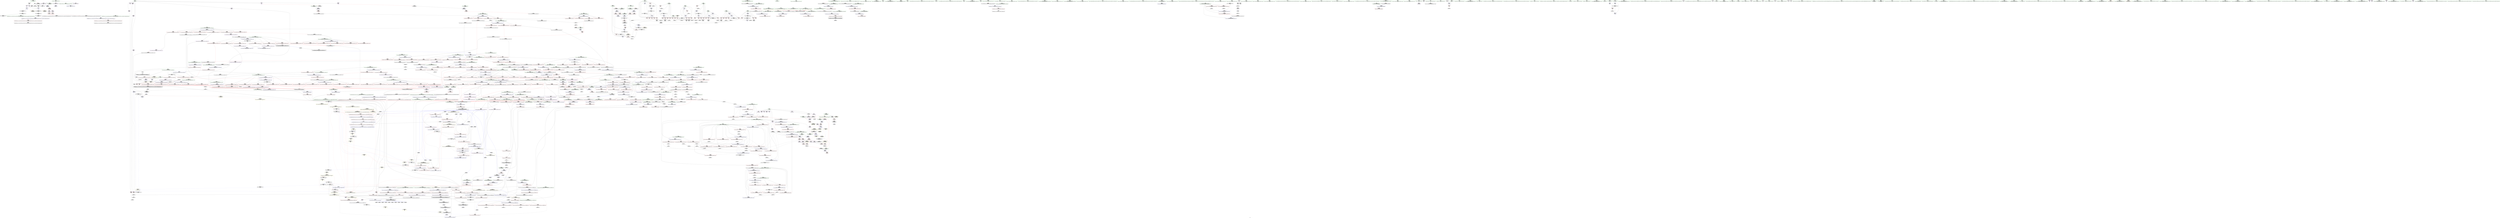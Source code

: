 digraph "SVFG" {
	label="SVFG";

	Node0x55906a51fb70 [shape=record,color=grey,label="{NodeID: 0\nNullPtr}"];
	Node0x55906a51fb70 -> Node0x55906a57f970[style=solid];
	Node0x55906a51fb70 -> Node0x55906a57fa70[style=solid];
	Node0x55906a51fb70 -> Node0x55906a57fb40[style=solid];
	Node0x55906a51fb70 -> Node0x55906a59ab30[style=solid];
	Node0x55906a642cd0 [shape=record,color=yellow,style=double,label="{NodeID: 1882\n2V_2 = CSCHI(MR_2V_1)\npts\{10 \}\nCS[]}"];
	Node0x55906a586e90 [shape=record,color=blue,label="{NodeID: 775\n781\<--808\n__parent\<--div\n_ZSt11__make_heapIPdN9__gnu_cxx5__ops15_Iter_less_iterEEvT_S4_RT0_\n}"];
	Node0x55906a586e90 -> Node0x55906a5916c0[style=dashed];
	Node0x55906a586e90 -> Node0x55906a591790[style=dashed];
	Node0x55906a586e90 -> Node0x55906a591860[style=dashed];
	Node0x55906a586e90 -> Node0x55906a591930[style=dashed];
	Node0x55906a586e90 -> Node0x55906a587030[style=dashed];
	Node0x55906a586e90 -> Node0x55906a5fc0f0[style=dashed];
	Node0x55906a57d9a0 [shape=record,color=red,label="{NodeID: 443\n414\<--413\n\<--\n_ZSt3maxIiERKT_S2_S2_\n}"];
	Node0x55906a57d9a0 -> Node0x55906a5c90d0[style=solid];
	Node0x55906a571b80 [shape=record,color=green,label="{NodeID: 111\n619\<--620\n__comp\<--__comp_field_insensitive\n_ZSt14__partial_sortIPdN9__gnu_cxx5__ops15_Iter_less_iterEEvT_S4_S4_T0_\n|{<s0>32}}"];
	Node0x55906a571b80:s0 -> Node0x55906a6a5840[style=solid,color=red];
	Node0x55906a6a2d90 [shape=record,color=black,label="{NodeID: 1993\n1476 = PHI(1512, )\n|{<s0>92}}"];
	Node0x55906a6a2d90:s0 -> Node0x55906a6a3510[style=solid,color=red];
	Node0x55906a593330 [shape=record,color=red,label="{NodeID: 554\n973\<--917\n\<--__len.addr\n_ZSt13__adjust_heapIPdldN9__gnu_cxx5__ops15_Iter_less_iterEEvT_T0_S5_T1_T2_\n}"];
	Node0x55906a593330 -> Node0x55906a5c1150[style=solid];
	Node0x55906a5f87e0 [shape=record,color=black,label="{NodeID: 1329\nMR_19V_2 = PHI(MR_19V_1, MR_19V_3, )\npts\{16 \}\n|{<s0>28|<s1>30}}"];
	Node0x55906a5f87e0:s0 -> Node0x55906a640a70[style=dashed,color=blue];
	Node0x55906a5f87e0:s1 -> Node0x55906a604410[style=dashed,color=blue];
	Node0x55906a5761a0 [shape=record,color=green,label="{NodeID: 222\n1414\<--1415\n__val\<--__val_field_insensitive\n_ZSt25__unguarded_linear_insertIPdN9__gnu_cxx5__ops14_Val_less_iterEEvT_T0_\n|{|<s1>86|<s2>88}}"];
	Node0x55906a5761a0 -> Node0x55906a5a62f0[style=solid];
	Node0x55906a5761a0:s1 -> Node0x55906a69a0e0[style=solid,color=red];
	Node0x55906a5761a0:s2 -> Node0x55906a6a5950[style=solid,color=red];
	Node0x55906a598d60 [shape=record,color=red,label="{NodeID: 665\n1447\<--1412\n\<--__last.addr\n_ZSt25__unguarded_linear_insertIPdN9__gnu_cxx5__ops14_Val_less_iterEEvT_T0_\n}"];
	Node0x55906a598d60 -> Node0x55906a5a67d0[style=solid];
	Node0x55906a583f70 [shape=record,color=purple,label="{NodeID: 333\n82\<--81\narrayctor.next\<--arrayctor.cur\n__cxx_global_var_init.2\n}"];
	Node0x55906a583f70 -> Node0x55906a5bfff0[style=solid];
	Node0x55906a583f70 -> Node0x55906a5c8f50[style=solid];
	Node0x55906a530e00 [shape=record,color=green,label="{NodeID: 1\n7\<--1\n__dso_handle\<--dummyObj\nGlob }"];
	Node0x55906a642e30 [shape=record,color=yellow,style=double,label="{NodeID: 1883\n6V_2 = CSCHI(MR_6V_1)\npts\{130000 130001 \}\nCS[]}"];
	Node0x55906a586f60 [shape=record,color=blue,label="{NodeID: 776\n783\<--817\n__value\<--\n_ZSt11__make_heapIPdN9__gnu_cxx5__ops15_Iter_less_iterEEvT_S4_RT0_\n}"];
	Node0x55906a586f60 -> Node0x55906a591a00[style=dashed];
	Node0x55906a586f60 -> Node0x55906a591ad0[style=dashed];
	Node0x55906a586f60 -> Node0x55906a586f60[style=dashed];
	Node0x55906a586f60 -> Node0x55906a5fc5f0[style=dashed];
	Node0x55906a57da70 [shape=record,color=red,label="{NodeID: 444\n416\<--415\n\<--\n_ZSt3maxIiERKT_S2_S2_\n}"];
	Node0x55906a57da70 -> Node0x55906a5c90d0[style=solid];
	Node0x55906a571c50 [shape=record,color=green,label="{NodeID: 112\n621\<--622\n__first.addr\<--__first.addr_field_insensitive\n_ZSt14__partial_sortIPdN9__gnu_cxx5__ops15_Iter_less_iterEEvT_S4_S4_T0_\n}"];
	Node0x55906a571c50 -> Node0x55906a58f4a0[style=solid];
	Node0x55906a571c50 -> Node0x55906a58f570[style=solid];
	Node0x55906a571c50 -> Node0x55906a59d810[style=solid];
	Node0x55906a6a2ed0 [shape=record,color=black,label="{NodeID: 1994\n1477 = PHI(1488, )\n}"];
	Node0x55906a6a2ed0 -> Node0x55906a582340[style=solid];
	Node0x55906a593400 [shape=record,color=red,label="{NodeID: 555\n978\<--917\n\<--__len.addr\n_ZSt13__adjust_heapIPdldN9__gnu_cxx5__ops15_Iter_less_iterEEvT_T0_S5_T1_T2_\n}"];
	Node0x55906a593400 -> Node0x55906a5c30d0[style=solid];
	Node0x55906a5f88d0 [shape=record,color=black,label="{NodeID: 1330\nMR_261V_2 = PHI(MR_261V_1, MR_261V_4, )\npts\{1291 \}\n}"];
	Node0x55906a576270 [shape=record,color=green,label="{NodeID: 223\n1416\<--1417\n__next\<--__next_field_insensitive\n_ZSt25__unguarded_linear_insertIPdN9__gnu_cxx5__ops14_Val_less_iterEEvT_T0_\n}"];
	Node0x55906a576270 -> Node0x55906a598e30[style=solid];
	Node0x55906a576270 -> Node0x55906a598f00[style=solid];
	Node0x55906a576270 -> Node0x55906a598fd0[style=solid];
	Node0x55906a576270 -> Node0x55906a5990a0[style=solid];
	Node0x55906a576270 -> Node0x55906a599170[style=solid];
	Node0x55906a576270 -> Node0x55906a5a63c0[style=solid];
	Node0x55906a576270 -> Node0x55906a5a6490[style=solid];
	Node0x55906a576270 -> Node0x55906a5a6700[style=solid];
	Node0x55906a598e30 [shape=record,color=red,label="{NodeID: 666\n1425\<--1416\n\<--__next\n_ZSt25__unguarded_linear_insertIPdN9__gnu_cxx5__ops14_Val_less_iterEEvT_T0_\n}"];
	Node0x55906a598e30 -> Node0x55906a585490[style=solid];
	Node0x55906a584040 [shape=record,color=purple,label="{NodeID: 334\n107\<--105\nx\<--this1\n_ZN5PointC2Exx\n}"];
	Node0x55906a584040 -> Node0x55906a59b040[style=solid];
	Node0x55906a56d9a0 [shape=record,color=green,label="{NodeID: 2\n9\<--1\n\<--dummyObj\nCan only get source location for instruction, argument, global var or function.}"];
	Node0x55906a68d850 [shape=record,color=black,label="{NodeID: 1884\n1024 = PHI(925, )\n0th arg _ZN9__gnu_cxx5__ops14_Iter_less_valC2ENS0_15_Iter_less_iterE }"];
	Node0x55906a68d850 -> Node0x55906a588480[style=solid];
	Node0x55906a587030 [shape=record,color=blue,label="{NodeID: 777\n781\<--833\n__parent\<--dec\n_ZSt11__make_heapIPdN9__gnu_cxx5__ops15_Iter_less_iterEEvT_S4_RT0_\n}"];
	Node0x55906a587030 -> Node0x55906a5916c0[style=dashed];
	Node0x55906a587030 -> Node0x55906a591790[style=dashed];
	Node0x55906a587030 -> Node0x55906a591860[style=dashed];
	Node0x55906a587030 -> Node0x55906a591930[style=dashed];
	Node0x55906a587030 -> Node0x55906a587030[style=dashed];
	Node0x55906a587030 -> Node0x55906a5fc0f0[style=dashed];
	Node0x55906a57db40 [shape=record,color=red,label="{NodeID: 445\n438\<--432\n\<--__y.addr\n_ZSt5atan2IxxEN9__gnu_cxx11__promote_2IT_T0_NS0_9__promoteIS2_Xsr3std12__is_integerIS2_EE7__valueEE6__typeENS4_IS3_Xsr3std12__is_integerIS3_EE7__valueEE6__typeEE6__typeES2_S3_\n}"];
	Node0x55906a57db40 -> Node0x55906a580bb0[style=solid];
	Node0x55906a571d20 [shape=record,color=green,label="{NodeID: 113\n623\<--624\n__middle.addr\<--__middle.addr_field_insensitive\n_ZSt14__partial_sortIPdN9__gnu_cxx5__ops15_Iter_less_iterEEvT_S4_S4_T0_\n}"];
	Node0x55906a571d20 -> Node0x55906a58f640[style=solid];
	Node0x55906a571d20 -> Node0x55906a58f710[style=solid];
	Node0x55906a571d20 -> Node0x55906a59d8e0[style=solid];
	Node0x55906a6a3010 [shape=record,color=black,label="{NodeID: 1995\n1508 = PHI(1519, )\n}"];
	Node0x55906a6a3010 -> Node0x55906a5824e0[style=solid];
	Node0x55906a5934d0 [shape=record,color=red,label="{NodeID: 556\n1009\<--921\n\<--__topIndex\n_ZSt13__adjust_heapIPdldN9__gnu_cxx5__ops15_Iter_less_iterEEvT_T0_S5_T1_T2_\n|{<s0>52}}"];
	Node0x55906a5934d0:s0 -> Node0x55906a6a4dd0[style=solid,color=red];
	Node0x55906a5f8dd0 [shape=record,color=black,label="{NodeID: 1331\nMR_263V_2 = PHI(MR_263V_1, MR_263V_3, )\npts\{1293 \}\n}"];
	Node0x55906a576340 [shape=record,color=green,label="{NodeID: 224\n1431\<--1432\n_ZNK9__gnu_cxx5__ops14_Val_less_iterclIdPdEEbRT_T0_\<--_ZNK9__gnu_cxx5__ops14_Val_less_iterclIdPdEEbRT_T0__field_insensitive\n}"];
	Node0x55906a598f00 [shape=record,color=red,label="{NodeID: 667\n1429\<--1416\n\<--__next\n_ZSt25__unguarded_linear_insertIPdN9__gnu_cxx5__ops14_Val_less_iterEEvT_T0_\n|{<s0>86}}"];
	Node0x55906a598f00:s0 -> Node0x55906a69a1f0[style=solid,color=red];
	Node0x55906a584110 [shape=record,color=purple,label="{NodeID: 335\n110\<--105\ny\<--this1\n_ZN5PointC2Exx\n}"];
	Node0x55906a584110 -> Node0x55906a59b110[style=solid];
	Node0x55906a56dce0 [shape=record,color=green,label="{NodeID: 3\n18\<--1\n\<--dummyObj\nCan only get source location for instruction, argument, global var or function.}"];
	Node0x55906a68d680 [shape=record,color=black,label="{NodeID: 1885\n1254 = PHI(1247, )\n0th arg _ZSt4swapIdENSt9enable_ifIXsr6__and_ISt6__not_ISt15__is_tuple_likeIT_EESt21is_move_constructibleIS3_ESt18is_move_assignableIS3_EEE5valueEvE4typeERS3_SC_ }"];
	Node0x55906a68d680 -> Node0x55906a589a70[style=solid];
	Node0x55906a587100 [shape=record,color=blue,label="{NodeID: 778\n841\<--838\nthis.addr\<--this\n_ZNK9__gnu_cxx5__ops15_Iter_less_iterclIPdS3_EEbT_T0_\n}"];
	Node0x55906a587100 -> Node0x55906a591ba0[style=dashed];
	Node0x55906a57dc10 [shape=record,color=red,label="{NodeID: 446\n440\<--434\n\<--__x.addr\n_ZSt5atan2IxxEN9__gnu_cxx11__promote_2IT_T0_NS0_9__promoteIS2_Xsr3std12__is_integerIS2_EE7__valueEE6__typeENS4_IS3_Xsr3std12__is_integerIS3_EE7__valueEE6__typeEE6__typeES2_S3_\n}"];
	Node0x55906a57dc10 -> Node0x55906a580c80[style=solid];
	Node0x55906a571df0 [shape=record,color=green,label="{NodeID: 114\n625\<--626\n__last.addr\<--__last.addr_field_insensitive\n_ZSt14__partial_sortIPdN9__gnu_cxx5__ops15_Iter_less_iterEEvT_S4_S4_T0_\n}"];
	Node0x55906a571df0 -> Node0x55906a58f7e0[style=solid];
	Node0x55906a571df0 -> Node0x55906a59d9b0[style=solid];
	Node0x55906a6a3150 [shape=record,color=black,label="{NodeID: 1996\n1255 = PHI(1248, )\n1st arg _ZSt4swapIdENSt9enable_ifIXsr6__and_ISt6__not_ISt15__is_tuple_likeIT_EESt21is_move_constructibleIS3_ESt18is_move_assignableIS3_EEE5valueEvE4typeERS3_SC_ }"];
	Node0x55906a6a3150 -> Node0x55906a589b40[style=solid];
	Node0x55906a5935a0 [shape=record,color=red,label="{NodeID: 557\n938\<--923\n\<--__secondChild\n_ZSt13__adjust_heapIPdldN9__gnu_cxx5__ops15_Iter_less_iterEEvT_T0_S5_T1_T2_\n}"];
	Node0x55906a5935a0 -> Node0x55906a5c8350[style=solid];
	Node0x55906a5f8ec0 [shape=record,color=black,label="{NodeID: 1332\nMR_19V_2 = PHI(MR_19V_3, MR_19V_1, )\npts\{16 \}\n|{|<s4>86}}"];
	Node0x55906a5f8ec0 -> Node0x55906a599310[style=dashed];
	Node0x55906a5f8ec0 -> Node0x55906a5993e0[style=dashed];
	Node0x55906a5f8ec0 -> Node0x55906a5a6560[style=dashed];
	Node0x55906a5f8ec0 -> Node0x55906a5a67d0[style=dashed];
	Node0x55906a5f8ec0:s4 -> Node0x55906a61f230[style=dashed,color=red];
	Node0x55906a576440 [shape=record,color=green,label="{NodeID: 225\n1451\<--1452\nretval\<--retval_field_insensitive\n_ZN9__gnu_cxx5__ops15__val_comp_iterENS0_15_Iter_less_iterE\n}"];
	Node0x55906a598fd0 [shape=record,color=red,label="{NodeID: 668\n1434\<--1416\n\<--__next\n_ZSt25__unguarded_linear_insertIPdN9__gnu_cxx5__ops14_Val_less_iterEEvT_T0_\n|{<s0>87}}"];
	Node0x55906a598fd0:s0 -> Node0x55906a6a5950[style=solid,color=red];
	Node0x55906a5841e0 [shape=record,color=purple,label="{NodeID: 336\n215\<--214\n\<--\nmain\n}"];
	Node0x55906a5841e0 -> Node0x55906a59b930[style=solid];
	Node0x55906a56dda0 [shape=record,color=green,label="{NodeID: 4\n20\<--1\n.str\<--dummyObj\nGlob }"];
	Node0x55906a697950 [shape=record,color=black,label="{NodeID: 1886\n404 = PHI(140, )\n1st arg _ZSt3maxIiERKT_S2_S2_ }"];
	Node0x55906a697950 -> Node0x55906a59cb10[style=solid];
	Node0x55906a5871d0 [shape=record,color=blue,label="{NodeID: 779\n843\<--839\n__it1.addr\<--__it1\n_ZNK9__gnu_cxx5__ops15_Iter_less_iterclIPdS3_EEbT_T0_\n}"];
	Node0x55906a5871d0 -> Node0x55906a591c70[style=dashed];
	Node0x55906a57dce0 [shape=record,color=red,label="{NodeID: 447\n464\<--454\n\<--__first.addr\n_ZSt6__sortIPdN9__gnu_cxx5__ops15_Iter_less_iterEEvT_S4_T0_\n}"];
	Node0x55906a57dce0 -> Node0x55906a5c8ad0[style=solid];
	Node0x55906a576880 [shape=record,color=green,label="{NodeID: 115\n627\<--628\nagg.tmp\<--agg.tmp_field_insensitive\n_ZSt14__partial_sortIPdN9__gnu_cxx5__ops15_Iter_less_iterEEvT_S4_S4_T0_\n}"];
	Node0x55906a6a3290 [shape=record,color=black,label="{NodeID: 1997\n1489 = PHI(1470, )\n0th arg _ZSt22__copy_move_backward_aILb1EPdS0_ET1_T0_S2_S1_ }"];
	Node0x55906a6a3290 -> Node0x55906a5a6be0[style=solid];
	Node0x55906a593670 [shape=record,color=red,label="{NodeID: 558\n944\<--923\n\<--__secondChild\n_ZSt13__adjust_heapIPdldN9__gnu_cxx5__ops15_Iter_less_iterEEvT_T0_S5_T1_T2_\n}"];
	Node0x55906a593670 -> Node0x55906a5c5050[style=solid];
	Node0x55906a5fa820 [shape=record,color=black,label="{NodeID: 1333\nMR_282V_3 = PHI(MR_282V_4, MR_282V_2, )\npts\{1413 \}\n}"];
	Node0x55906a5fa820 -> Node0x55906a598c90[style=dashed];
	Node0x55906a5fa820 -> Node0x55906a598d60[style=dashed];
	Node0x55906a5fa820 -> Node0x55906a5a6630[style=dashed];
	Node0x55906a576510 [shape=record,color=green,label="{NodeID: 226\n1453\<--1454\n\<--field_insensitive\n_ZN9__gnu_cxx5__ops15__val_comp_iterENS0_15_Iter_less_iterE\n}"];
	Node0x55906a5990a0 [shape=record,color=red,label="{NodeID: 669\n1439\<--1416\n\<--__next\n_ZSt25__unguarded_linear_insertIPdN9__gnu_cxx5__ops14_Val_less_iterEEvT_T0_\n}"];
	Node0x55906a5990a0 -> Node0x55906a5a6630[style=solid];
	Node0x55906a5842b0 [shape=record,color=purple,label="{NodeID: 337\n218\<--214\n\<--\nmain\n}"];
	Node0x55906a5842b0 -> Node0x55906a59ba00[style=solid];
	Node0x55906a56de60 [shape=record,color=green,label="{NodeID: 5\n22\<--1\n.str.3\<--dummyObj\nGlob }"];
	Node0x55906a697a90 [shape=record,color=black,label="{NodeID: 1887\n1409 = PHI(1335, 1375, )\n0th arg _ZSt25__unguarded_linear_insertIPdN9__gnu_cxx5__ops14_Val_less_iterEEvT_T0_ }"];
	Node0x55906a697a90 -> Node0x55906a5a6220[style=solid];
	Node0x55906a5872a0 [shape=record,color=blue,label="{NodeID: 780\n845\<--840\n__it2.addr\<--__it2\n_ZNK9__gnu_cxx5__ops15_Iter_less_iterclIPdS3_EEbT_T0_\n}"];
	Node0x55906a5872a0 -> Node0x55906a591d40[style=dashed];
	Node0x55906a57ddb0 [shape=record,color=red,label="{NodeID: 448\n468\<--454\n\<--__first.addr\n_ZSt6__sortIPdN9__gnu_cxx5__ops15_Iter_less_iterEEvT_S4_T0_\n|{<s0>22}}"];
	Node0x55906a57ddb0:s0 -> Node0x55906a6a44b0[style=solid,color=red];
	Node0x55906a576950 [shape=record,color=green,label="{NodeID: 116\n636\<--637\n_ZSt13__heap_selectIPdN9__gnu_cxx5__ops15_Iter_less_iterEEvT_S4_S4_T0_\<--_ZSt13__heap_selectIPdN9__gnu_cxx5__ops15_Iter_less_iterEEvT_S4_S4_T0__field_insensitive\n}"];
	Node0x55906a6a33d0 [shape=record,color=black,label="{NodeID: 1998\n1490 = PHI(1474, )\n1st arg _ZSt22__copy_move_backward_aILb1EPdS0_ET1_T0_S2_S1_ }"];
	Node0x55906a6a33d0 -> Node0x55906a5a6cb0[style=solid];
	Node0x55906a593740 [shape=record,color=red,label="{NodeID: 559\n949\<--923\n\<--__secondChild\n_ZSt13__adjust_heapIPdldN9__gnu_cxx5__ops15_Iter_less_iterEEvT_T0_S5_T1_T2_\n}"];
	Node0x55906a5facf0 [shape=record,color=black,label="{NodeID: 1334\nMR_285V_4 = PHI(MR_285V_5, MR_285V_3, )\npts\{1417 \}\n}"];
	Node0x55906a5facf0 -> Node0x55906a598f00[style=dashed];
	Node0x55906a5facf0 -> Node0x55906a598fd0[style=dashed];
	Node0x55906a5facf0 -> Node0x55906a5990a0[style=dashed];
	Node0x55906a5facf0 -> Node0x55906a599170[style=dashed];
	Node0x55906a5facf0 -> Node0x55906a5a6700[style=dashed];
	Node0x55906a5765e0 [shape=record,color=green,label="{NodeID: 227\n1460\<--1461\n__first.addr\<--__first.addr_field_insensitive\n_ZSt23__copy_move_backward_a2ILb1EPdS0_ET1_T0_S2_S1_\n}"];
	Node0x55906a5765e0 -> Node0x55906a5994b0[style=solid];
	Node0x55906a5765e0 -> Node0x55906a5a68a0[style=solid];
	Node0x55906a599170 [shape=record,color=red,label="{NodeID: 670\n1441\<--1416\n\<--__next\n_ZSt25__unguarded_linear_insertIPdN9__gnu_cxx5__ops14_Val_less_iterEEvT_T0_\n}"];
	Node0x55906a599170 -> Node0x55906a585560[style=solid];
	Node0x55906a584380 [shape=record,color=purple,label="{NodeID: 338\n350\<--349\nx\<--this1\n_ZN5PointmiERKS_\n}"];
	Node0x55906a584380 -> Node0x55906a57cd70[style=solid];
	Node0x55906a56e6d0 [shape=record,color=green,label="{NodeID: 6\n24\<--1\n_ZSt3cin\<--dummyObj\nGlob }"];
	Node0x55906a697ca0 [shape=record,color=black,label="{NodeID: 1888\n573 = PHI(485, )\n0th arg _ZSt22__final_insertion_sortIPdN9__gnu_cxx5__ops15_Iter_less_iterEEvT_S4_T0_ }"];
	Node0x55906a697ca0 -> Node0x55906a59d670[style=solid];
	Node0x55906a587370 [shape=record,color=blue,label="{NodeID: 781\n862\<--858\n__first.addr\<--__first\n_ZSt10__pop_heapIPdN9__gnu_cxx5__ops15_Iter_less_iterEEvT_S4_S4_RT0_\n}"];
	Node0x55906a587370 -> Node0x55906a591fb0[style=dashed];
	Node0x55906a587370 -> Node0x55906a592080[style=dashed];
	Node0x55906a587370 -> Node0x55906a592150[style=dashed];
	Node0x55906a57de80 [shape=record,color=red,label="{NodeID: 449\n471\<--454\n\<--__first.addr\n_ZSt6__sortIPdN9__gnu_cxx5__ops15_Iter_less_iterEEvT_S4_T0_\n}"];
	Node0x55906a57de80 -> Node0x55906a580ef0[style=solid];
	Node0x55906a576a50 [shape=record,color=green,label="{NodeID: 117\n641\<--642\n_ZSt11__sort_heapIPdN9__gnu_cxx5__ops15_Iter_less_iterEEvT_S4_RT0_\<--_ZSt11__sort_heapIPdN9__gnu_cxx5__ops15_Iter_less_iterEEvT_S4_RT0__field_insensitive\n}"];
	Node0x55906a6a3510 [shape=record,color=black,label="{NodeID: 1999\n1491 = PHI(1476, )\n2nd arg _ZSt22__copy_move_backward_aILb1EPdS0_ET1_T0_S2_S1_ }"];
	Node0x55906a6a3510 -> Node0x55906a5a6d80[style=solid];
	Node0x55906a593810 [shape=record,color=red,label="{NodeID: 560\n952\<--923\n\<--__secondChild\n_ZSt13__adjust_heapIPdldN9__gnu_cxx5__ops15_Iter_less_iterEEvT_T0_S5_T1_T2_\n}"];
	Node0x55906a593810 -> Node0x55906a5c5ad0[style=solid];
	Node0x55906a5766b0 [shape=record,color=green,label="{NodeID: 228\n1462\<--1463\n__last.addr\<--__last.addr_field_insensitive\n_ZSt23__copy_move_backward_a2ILb1EPdS0_ET1_T0_S2_S1_\n}"];
	Node0x55906a5766b0 -> Node0x55906a599580[style=solid];
	Node0x55906a5766b0 -> Node0x55906a5a6970[style=solid];
	Node0x55906a599240 [shape=record,color=red,label="{NodeID: 671\n1421\<--1420\n\<--call\n_ZSt25__unguarded_linear_insertIPdN9__gnu_cxx5__ops14_Val_less_iterEEvT_T0_\n}"];
	Node0x55906a599240 -> Node0x55906a5a62f0[style=solid];
	Node0x55906a61bde0 [shape=record,color=yellow,style=double,label="{NodeID: 1446\n41V_1 = ENCHI(MR_41V_0)\npts\{137 \}\nFun[_ZSt3maxIiERKT_S2_S2_]}"];
	Node0x55906a61bde0 -> Node0x55906a57d9a0[style=dashed];
	Node0x55906a584450 [shape=record,color=purple,label="{NodeID: 339\n356\<--349\ny\<--this1\n_ZN5PointmiERKS_\n}"];
	Node0x55906a584450 -> Node0x55906a57cf10[style=solid];
	Node0x55906a56e760 [shape=record,color=green,label="{NodeID: 7\n25\<--1\n.str.4\<--dummyObj\nGlob }"];
	Node0x55906a697db0 [shape=record,color=black,label="{NodeID: 1889\n574 = PHI(486, )\n1st arg _ZSt22__final_insertion_sortIPdN9__gnu_cxx5__ops15_Iter_less_iterEEvT_S4_T0_ }"];
	Node0x55906a697db0 -> Node0x55906a59d740[style=solid];
	Node0x55906a587440 [shape=record,color=blue,label="{NodeID: 782\n864\<--859\n__last.addr\<--__last\n_ZSt10__pop_heapIPdN9__gnu_cxx5__ops15_Iter_less_iterEEvT_S4_S4_RT0_\n}"];
	Node0x55906a587440 -> Node0x55906a592220[style=dashed];
	Node0x55906a600ef0 [shape=record,color=yellow,style=double,label="{NodeID: 1557\n19V_1 = ENCHI(MR_19V_0)\npts\{16 \}\nFun[_ZNK9__gnu_cxx5__ops14_Iter_less_valclIPddEEbT_RT0_]}"];
	Node0x55906a600ef0 -> Node0x55906a595210[style=dashed];
	Node0x55906a57df50 [shape=record,color=red,label="{NodeID: 450\n485\<--454\n\<--__first.addr\n_ZSt6__sortIPdN9__gnu_cxx5__ops15_Iter_less_iterEEvT_S4_T0_\n|{<s0>23}}"];
	Node0x55906a57df50:s0 -> Node0x55906a697ca0[style=solid,color=red];
	Node0x55906a576b50 [shape=record,color=green,label="{NodeID: 118\n647\<--648\n__comp\<--__comp_field_insensitive\n_ZSt27__unguarded_partition_pivotIPdN9__gnu_cxx5__ops15_Iter_less_iterEET_S4_S4_T0_\n}"];
	Node0x55906a6a3650 [shape=record,color=black,label="{NodeID: 2000\n558 = PHI(475, )\n0th arg _ZSt4__lgl }"];
	Node0x55906a6a3650 -> Node0x55906a59d5a0[style=solid];
	Node0x55906a5938e0 [shape=record,color=red,label="{NodeID: 561\n957\<--923\n\<--__secondChild\n_ZSt13__adjust_heapIPdldN9__gnu_cxx5__ops15_Iter_less_iterEEvT_T0_S5_T1_T2_\n}"];
	Node0x55906a5938e0 -> Node0x55906a5c5950[style=solid];
	Node0x55906a5fb6f0 [shape=record,color=black,label="{NodeID: 1336\nMR_19V_2 = PHI(MR_19V_4, MR_19V_1, )\npts\{16 \}\n|{<s0>35}}"];
	Node0x55906a5fb6f0:s0 -> Node0x55906a611b10[style=dashed,color=blue];
	Node0x55906a576780 [shape=record,color=green,label="{NodeID: 229\n1464\<--1465\n__result.addr\<--__result.addr_field_insensitive\n_ZSt23__copy_move_backward_a2ILb1EPdS0_ET1_T0_S2_S1_\n}"];
	Node0x55906a576780 -> Node0x55906a599650[style=solid];
	Node0x55906a576780 -> Node0x55906a5a6a40[style=solid];
	Node0x55906a599310 [shape=record,color=red,label="{NodeID: 672\n1436\<--1435\n\<--call2\n_ZSt25__unguarded_linear_insertIPdN9__gnu_cxx5__ops14_Val_less_iterEEvT_T0_\n}"];
	Node0x55906a599310 -> Node0x55906a5a6560[style=solid];
	Node0x55906a61bef0 [shape=record,color=yellow,style=double,label="{NodeID: 1447\n45V_1 = ENCHI(MR_45V_0)\npts\{141 \}\nFun[_ZSt3maxIiERKT_S2_S2_]}"];
	Node0x55906a61bef0 -> Node0x55906a57da70[style=dashed];
	Node0x55906a584520 [shape=record,color=purple,label="{NodeID: 340\n353\<--352\nx2\<--\n_ZN5PointmiERKS_\n}"];
	Node0x55906a584520 -> Node0x55906a57ce40[style=solid];
	Node0x55906a56e7f0 [shape=record,color=green,label="{NodeID: 8\n27\<--1\n.str.5\<--dummyObj\nGlob }"];
	Node0x55906a697ec0 [shape=record,color=black,label="{NodeID: 1890\n838 = PHI(692, 911, 1123, 1123, 1123, 1123, 1123, 1192, 1192, 1284, )\n0th arg _ZNK9__gnu_cxx5__ops15_Iter_less_iterclIPdS3_EEbT_T0_ }"];
	Node0x55906a697ec0 -> Node0x55906a587100[style=solid];
	Node0x55906a587510 [shape=record,color=blue,label="{NodeID: 783\n866\<--860\n__result.addr\<--__result\n_ZSt10__pop_heapIPdN9__gnu_cxx5__ops15_Iter_less_iterEEvT_S4_S4_RT0_\n}"];
	Node0x55906a587510 -> Node0x55906a5922f0[style=dashed];
	Node0x55906a587510 -> Node0x55906a5923c0[style=dashed];
	Node0x55906a600fd0 [shape=record,color=yellow,style=double,label="{NodeID: 1558\n210V_1 = ENCHI(MR_210V_0)\npts\{1045 \}\nFun[_ZNK9__gnu_cxx5__ops14_Iter_less_valclIPddEEbT_RT0_]}"];
	Node0x55906a600fd0 -> Node0x55906a5952e0[style=dashed];
	Node0x55906a57e020 [shape=record,color=red,label="{NodeID: 451\n465\<--456\n\<--__last.addr\n_ZSt6__sortIPdN9__gnu_cxx5__ops15_Iter_less_iterEEvT_S4_T0_\n}"];
	Node0x55906a57e020 -> Node0x55906a5c8ad0[style=solid];
	Node0x55906a576c20 [shape=record,color=green,label="{NodeID: 119\n649\<--650\n__first.addr\<--__first.addr_field_insensitive\n_ZSt27__unguarded_partition_pivotIPdN9__gnu_cxx5__ops15_Iter_less_iterEET_S4_S4_T0_\n}"];
	Node0x55906a576c20 -> Node0x55906a58f8b0[style=solid];
	Node0x55906a576c20 -> Node0x55906a58f980[style=solid];
	Node0x55906a576c20 -> Node0x55906a58fa50[style=solid];
	Node0x55906a576c20 -> Node0x55906a58fb20[style=solid];
	Node0x55906a576c20 -> Node0x55906a58fbf0[style=solid];
	Node0x55906a576c20 -> Node0x55906a58fcc0[style=solid];
	Node0x55906a576c20 -> Node0x55906a59da80[style=solid];
	Node0x55906a6a3790 [shape=record,color=black,label="{NodeID: 2001\n66 = PHI(60, )\n0th arg _ZSt4acosIiEN9__gnu_cxx11__enable_ifIXsr12__is_integerIT_EE7__valueEdE6__typeES2_ }"];
	Node0x55906a6a3790 -> Node0x55906a59ad00[style=solid];
	Node0x55906a5939b0 [shape=record,color=red,label="{NodeID: 562\n962\<--923\n\<--__secondChild\n_ZSt13__adjust_heapIPdldN9__gnu_cxx5__ops15_Iter_less_iterEEvT_T0_S5_T1_T2_\n}"];
	Node0x55906a5fbbf0 [shape=record,color=black,label="{NodeID: 1337\nMR_154V_2 = PHI(MR_154V_3, MR_154V_1, )\npts\{780 \}\n}"];
	Node0x55906a57ea10 [shape=record,color=green,label="{NodeID: 230\n1471\<--1472\n_ZSt12__niter_baseIPdET_S1_\<--_ZSt12__niter_baseIPdET_S1__field_insensitive\n}"];
	Node0x55906a5993e0 [shape=record,color=red,label="{NodeID: 673\n1446\<--1445\n\<--call4\n_ZSt25__unguarded_linear_insertIPdN9__gnu_cxx5__ops14_Val_less_iterEEvT_T0_\n}"];
	Node0x55906a5993e0 -> Node0x55906a5a67d0[style=solid];
	Node0x55906a5845f0 [shape=record,color=purple,label="{NodeID: 341\n359\<--358\ny3\<--\n_ZN5PointmiERKS_\n}"];
	Node0x55906a5845f0 -> Node0x55906a57cfe0[style=solid];
	Node0x55906a56e8b0 [shape=record,color=green,label="{NodeID: 9\n30\<--1\n\<--dummyObj\nCan only get source location for instruction, argument, global var or function.}"];
	Node0x55906a698720 [shape=record,color=black,label="{NodeID: 1891\n839 = PHI(717, 950, 1137, 1141, 1151, 1165, 1173, 1205, 1217, 1315, )\n1st arg _ZNK9__gnu_cxx5__ops15_Iter_less_iterclIPdS3_EEbT_T0_ }"];
	Node0x55906a698720 -> Node0x55906a5871d0[style=solid];
	Node0x55906a5875e0 [shape=record,color=blue,label="{NodeID: 784\n868\<--861\n__comp.addr\<--__comp\n_ZSt10__pop_heapIPdN9__gnu_cxx5__ops15_Iter_less_iterEEvT_S4_S4_RT0_\n}"];
	Node0x55906a5875e0 -> Node0x55906a592490[style=dashed];
	Node0x55906a57e0f0 [shape=record,color=red,label="{NodeID: 452\n469\<--456\n\<--__last.addr\n_ZSt6__sortIPdN9__gnu_cxx5__ops15_Iter_less_iterEEvT_S4_T0_\n|{<s0>22}}"];
	Node0x55906a57e0f0:s0 -> Node0x55906a6a4660[style=solid,color=red];
	Node0x55906a576cf0 [shape=record,color=green,label="{NodeID: 120\n651\<--652\n__last.addr\<--__last.addr_field_insensitive\n_ZSt27__unguarded_partition_pivotIPdN9__gnu_cxx5__ops15_Iter_less_iterEET_S4_S4_T0_\n}"];
	Node0x55906a576cf0 -> Node0x55906a58fd90[style=solid];
	Node0x55906a576cf0 -> Node0x55906a58fe60[style=solid];
	Node0x55906a576cf0 -> Node0x55906a58ff30[style=solid];
	Node0x55906a576cf0 -> Node0x55906a59db50[style=solid];
	Node0x55906a6a38d0 [shape=record,color=black,label="{NodeID: 2002\n858 = PHI(723, 762, )\n0th arg _ZSt10__pop_heapIPdN9__gnu_cxx5__ops15_Iter_less_iterEEvT_S4_S4_RT0_ }"];
	Node0x55906a6a38d0 -> Node0x55906a587370[style=solid];
	Node0x55906a593a80 [shape=record,color=red,label="{NodeID: 563\n970\<--923\n\<--__secondChild\n_ZSt13__adjust_heapIPdldN9__gnu_cxx5__ops15_Iter_less_iterEEvT_T0_S5_T1_T2_\n}"];
	Node0x55906a593a80 -> Node0x55906a588070[style=solid];
	Node0x55906a5fc0f0 [shape=record,color=black,label="{NodeID: 1338\nMR_156V_2 = PHI(MR_156V_4, MR_156V_1, )\npts\{782 \}\n}"];
	Node0x55906a57eae0 [shape=record,color=green,label="{NodeID: 231\n1478\<--1479\n_ZSt22__copy_move_backward_aILb1EPdS0_ET1_T0_S2_S1_\<--_ZSt22__copy_move_backward_aILb1EPdS0_ET1_T0_S2_S1__field_insensitive\n}"];
	Node0x55906a5994b0 [shape=record,color=red,label="{NodeID: 674\n1469\<--1460\n\<--__first.addr\n_ZSt23__copy_move_backward_a2ILb1EPdS0_ET1_T0_S2_S1_\n|{<s0>89}}"];
	Node0x55906a5994b0:s0 -> Node0x55906a698e20[style=solid,color=red];
	Node0x55906a5846c0 [shape=record,color=purple,label="{NodeID: 342\n372\<--371\ny\<--this1\n_ZN5Point5angleEv\n}"];
	Node0x55906a5846c0 -> Node0x55906a57d250[style=solid];
	Node0x55906a56e9b0 [shape=record,color=green,label="{NodeID: 10\n60\<--1\n\<--dummyObj\nCan only get source location for instruction, argument, global var or function.|{<s0>3}}"];
	Node0x55906a56e9b0:s0 -> Node0x55906a6a3790[style=solid,color=red];
	Node0x55906a698aa0 [shape=record,color=black,label="{NodeID: 1892\n840 = PHI(718, 954, 1138, 1142, 1152, 1166, 1174, 1206, 1218, 1316, )\n2nd arg _ZNK9__gnu_cxx5__ops15_Iter_less_iterclIPdS3_EEbT_T0_ }"];
	Node0x55906a698aa0 -> Node0x55906a5872a0[style=solid];
	Node0x55906a5876b0 [shape=record,color=blue,label="{NodeID: 785\n870\<--880\n__value\<--\n_ZSt10__pop_heapIPdN9__gnu_cxx5__ops15_Iter_less_iterEEvT_S4_S4_RT0_\n}"];
	Node0x55906a5876b0 -> Node0x55906a592630[style=dashed];
	Node0x55906a5876b0 -> Node0x55906a592700[style=dashed];
	Node0x55906a57e1c0 [shape=record,color=red,label="{NodeID: 453\n470\<--456\n\<--__last.addr\n_ZSt6__sortIPdN9__gnu_cxx5__ops15_Iter_less_iterEEvT_S4_T0_\n}"];
	Node0x55906a57e1c0 -> Node0x55906a580e20[style=solid];
	Node0x55906a576dc0 [shape=record,color=green,label="{NodeID: 121\n653\<--654\n__mid\<--__mid_field_insensitive\n_ZSt27__unguarded_partition_pivotIPdN9__gnu_cxx5__ops15_Iter_less_iterEET_S4_S4_T0_\n}"];
	Node0x55906a576dc0 -> Node0x55906a590000[style=solid];
	Node0x55906a576dc0 -> Node0x55906a59dc20[style=solid];
	Node0x55906a6a3ae0 [shape=record,color=black,label="{NodeID: 2003\n859 = PHI(724, 763, )\n1st arg _ZSt10__pop_heapIPdN9__gnu_cxx5__ops15_Iter_less_iterEEvT_S4_S4_RT0_ }"];
	Node0x55906a6a3ae0 -> Node0x55906a587440[style=solid];
	Node0x55906a593b50 [shape=record,color=red,label="{NodeID: 564\n977\<--923\n\<--__secondChild\n_ZSt13__adjust_heapIPdldN9__gnu_cxx5__ops15_Iter_less_iterEEvT_T0_S5_T1_T2_\n}"];
	Node0x55906a593b50 -> Node0x55906a5c75d0[style=solid];
	Node0x55906a5fc5f0 [shape=record,color=black,label="{NodeID: 1339\nMR_158V_2 = PHI(MR_158V_4, MR_158V_1, )\npts\{784 \}\n}"];
	Node0x55906a57ebe0 [shape=record,color=green,label="{NodeID: 232\n1483\<--1484\n__it.addr\<--__it.addr_field_insensitive\n_ZSt12__miter_baseIPdET_S1_\n}"];
	Node0x55906a57ebe0 -> Node0x55906a599720[style=solid];
	Node0x55906a57ebe0 -> Node0x55906a5a6b10[style=solid];
	Node0x55906a599580 [shape=record,color=red,label="{NodeID: 675\n1473\<--1462\n\<--__last.addr\n_ZSt23__copy_move_backward_a2ILb1EPdS0_ET1_T0_S2_S1_\n|{<s0>90}}"];
	Node0x55906a599580:s0 -> Node0x55906a698e20[style=solid,color=red];
	Node0x55906a584790 [shape=record,color=purple,label="{NodeID: 343\n374\<--371\nx\<--this1\n_ZN5Point5angleEv\n}"];
	Node0x55906a584790 -> Node0x55906a57d320[style=solid];
	Node0x55906a56eab0 [shape=record,color=green,label="{NodeID: 11\n84\<--1\n\<--dummyObj\nCan only get source location for instruction, argument, global var or function.|{<s0>5|<s1>5|<s2>45}}"];
	Node0x55906a56eab0:s0 -> Node0x55906a699760[style=solid,color=red];
	Node0x55906a56eab0:s1 -> Node0x55906a6998b0[style=solid,color=red];
	Node0x55906a56eab0:s2 -> Node0x55906a69c2a0[style=solid,color=red];
	Node0x55906a698e20 [shape=record,color=black,label="{NodeID: 1893\n1513 = PHI(1469, 1473, 1475, )\n0th arg _ZSt12__niter_baseIPdET_S1_ }"];
	Node0x55906a698e20 -> Node0x55906a5a6f20[style=solid];
	Node0x55906a587780 [shape=record,color=blue,label="{NodeID: 786\n885\<--884\n\<--\n_ZSt10__pop_heapIPdN9__gnu_cxx5__ops15_Iter_less_iterEEvT_S4_S4_RT0_\n|{|<s1>45}}"];
	Node0x55906a587780 -> Node0x55906a592700[style=dashed];
	Node0x55906a587780:s1 -> Node0x55906a612510[style=dashed,color=red];
	Node0x55906a57e290 [shape=record,color=red,label="{NodeID: 454\n486\<--456\n\<--__last.addr\n_ZSt6__sortIPdN9__gnu_cxx5__ops15_Iter_less_iterEEvT_S4_T0_\n|{<s0>23}}"];
	Node0x55906a57e290:s0 -> Node0x55906a697db0[style=solid,color=red];
	Node0x55906a576e90 [shape=record,color=green,label="{NodeID: 122\n655\<--656\nagg.tmp\<--agg.tmp_field_insensitive\n_ZSt27__unguarded_partition_pivotIPdN9__gnu_cxx5__ops15_Iter_less_iterEET_S4_S4_T0_\n}"];
	Node0x55906a6a3c60 [shape=record,color=black,label="{NodeID: 2004\n860 = PHI(725, 764, )\n2nd arg _ZSt10__pop_heapIPdN9__gnu_cxx5__ops15_Iter_less_iterEEvT_S4_S4_RT0_ }"];
	Node0x55906a6a3c60 -> Node0x55906a587510[style=solid];
	Node0x55906a593c20 [shape=record,color=red,label="{NodeID: 565\n983\<--923\n\<--__secondChild\n_ZSt13__adjust_heapIPdldN9__gnu_cxx5__ops15_Iter_less_iterEEvT_T0_S5_T1_T2_\n}"];
	Node0x55906a593c20 -> Node0x55906a5c33d0[style=solid];
	Node0x55906a5fcaf0 [shape=record,color=black,label="{NodeID: 1340\nMR_19V_2 = PHI(MR_19V_1, MR_19V_3, )\npts\{16 \}\n|{<s0>34|<s1>67|<s2>68|<s3>69}}"];
	Node0x55906a5fcaf0:s0 -> Node0x55906a6412b0[style=dashed,color=blue];
	Node0x55906a5fcaf0:s1 -> Node0x55906a61d3c0[style=dashed,color=red];
	Node0x55906a5fcaf0:s2 -> Node0x55906a61d3c0[style=dashed,color=red];
	Node0x55906a5fcaf0:s3 -> Node0x55906a5a4400[style=dashed,color=red];
	Node0x55906a57ecb0 [shape=record,color=green,label="{NodeID: 233\n1492\<--1493\n__first.addr\<--__first.addr_field_insensitive\n_ZSt22__copy_move_backward_aILb1EPdS0_ET1_T0_S2_S1_\n}"];
	Node0x55906a57ecb0 -> Node0x55906a5997f0[style=solid];
	Node0x55906a57ecb0 -> Node0x55906a5a6be0[style=solid];
	Node0x55906a599650 [shape=record,color=red,label="{NodeID: 676\n1475\<--1464\n\<--__result.addr\n_ZSt23__copy_move_backward_a2ILb1EPdS0_ET1_T0_S2_S1_\n|{<s0>91}}"];
	Node0x55906a599650:s0 -> Node0x55906a698e20[style=solid,color=red];
	Node0x55906a584860 [shape=record,color=purple,label="{NodeID: 344\n599\<--598\nadd.ptr\<--\n_ZSt22__final_insertion_sortIPdN9__gnu_cxx5__ops15_Iter_less_iterEEvT_S4_T0_\n|{<s0>28}}"];
	Node0x55906a584860:s0 -> Node0x55906a699e80[style=solid,color=red];
	Node0x55906a56ebb0 [shape=record,color=green,label="{NodeID: 12\n144\<--1\n\<--dummyObj\nCan only get source location for instruction, argument, global var or function.}"];
	Node0x55906a698fb0 [shape=record,color=black,label="{NodeID: 1894\n1119 = PHI(671, )\n0th arg _ZSt22__move_median_to_firstIPdN9__gnu_cxx5__ops15_Iter_less_iterEEvT_S4_S4_S4_T0_ }"];
	Node0x55906a698fb0 -> Node0x55906a588fe0[style=solid];
	Node0x55906a587850 [shape=record,color=blue,label="{NodeID: 787\n901\<--900\n__t.addr\<--__t\n_ZSt4moveIRdEONSt16remove_referenceIT_E4typeEOS2_\n}"];
	Node0x55906a587850 -> Node0x55906a5927d0[style=dashed];
	Node0x55906a57e360 [shape=record,color=red,label="{NodeID: 455\n521\<--502\n\<--__first.addr\n_ZSt16__introsort_loopIPdlN9__gnu_cxx5__ops15_Iter_less_iterEEvT_S4_T0_T1_\n}"];
	Node0x55906a57e360 -> Node0x55906a581090[style=solid];
	Node0x55906a576f60 [shape=record,color=green,label="{NodeID: 123\n657\<--658\nagg.tmp4\<--agg.tmp4_field_insensitive\n_ZSt27__unguarded_partition_pivotIPdN9__gnu_cxx5__ops15_Iter_less_iterEET_S4_S4_T0_\n}"];
	Node0x55906a6a3de0 [shape=record,color=black,label="{NodeID: 2005\n861 = PHI(692, 765, )\n3rd arg _ZSt10__pop_heapIPdN9__gnu_cxx5__ops15_Iter_less_iterEEvT_S4_S4_RT0_ }"];
	Node0x55906a6a3de0 -> Node0x55906a5875e0[style=solid];
	Node0x55906a593cf0 [shape=record,color=red,label="{NodeID: 566\n988\<--923\n\<--__secondChild\n_ZSt13__adjust_heapIPdldN9__gnu_cxx5__ops15_Iter_less_iterEEvT_T0_S5_T1_T2_\n}"];
	Node0x55906a593cf0 -> Node0x55906a5c2050[style=solid];
	Node0x55906a57ed80 [shape=record,color=green,label="{NodeID: 234\n1494\<--1495\n__last.addr\<--__last.addr_field_insensitive\n_ZSt22__copy_move_backward_aILb1EPdS0_ET1_T0_S2_S1_\n}"];
	Node0x55906a57ed80 -> Node0x55906a5998c0[style=solid];
	Node0x55906a57ed80 -> Node0x55906a5a6cb0[style=solid];
	Node0x55906a599720 [shape=record,color=red,label="{NodeID: 677\n1486\<--1483\n\<--__it.addr\n_ZSt12__miter_baseIPdET_S1_\n}"];
	Node0x55906a599720 -> Node0x55906a582410[style=solid];
	Node0x55906a584930 [shape=record,color=purple,label="{NodeID: 345\n604\<--603\nadd.ptr1\<--\n_ZSt22__final_insertion_sortIPdN9__gnu_cxx5__ops15_Iter_less_iterEEvT_S4_T0_\n|{<s0>29}}"];
	Node0x55906a584930:s0 -> Node0x55906a69b7d0[style=solid,color=red];
	Node0x55906a56ecb0 [shape=record,color=green,label="{NodeID: 13\n255\<--1\n\<--dummyObj\nCan only get source location for instruction, argument, global var or function.}"];
	Node0x55906a6990c0 [shape=record,color=black,label="{NodeID: 1895\n1120 = PHI(673, )\n1st arg _ZSt22__move_median_to_firstIPdN9__gnu_cxx5__ops15_Iter_less_iterEEvT_S4_S4_S4_T0_ }"];
	Node0x55906a6990c0 -> Node0x55906a5890b0[style=solid];
	Node0x55906a587920 [shape=record,color=blue,label="{NodeID: 788\n913\<--907\n__first.addr\<--__first\n_ZSt13__adjust_heapIPdldN9__gnu_cxx5__ops15_Iter_less_iterEEvT_T0_S5_T1_T2_\n}"];
	Node0x55906a587920 -> Node0x55906a5928a0[style=dashed];
	Node0x55906a587920 -> Node0x55906a592970[style=dashed];
	Node0x55906a587920 -> Node0x55906a592a40[style=dashed];
	Node0x55906a587920 -> Node0x55906a592b10[style=dashed];
	Node0x55906a587920 -> Node0x55906a592be0[style=dashed];
	Node0x55906a587920 -> Node0x55906a592cb0[style=dashed];
	Node0x55906a587920 -> Node0x55906a592d80[style=dashed];
	Node0x55906a57e430 [shape=record,color=red,label="{NodeID: 456\n532\<--502\n\<--__first.addr\n_ZSt16__introsort_loopIPdlN9__gnu_cxx5__ops15_Iter_less_iterEEvT_S4_T0_T1_\n|{<s0>24}}"];
	Node0x55906a57e430:s0 -> Node0x55906a69b050[style=solid,color=red];
	Node0x55906a5bfe60 [shape=record,color=black,label="{NodeID: 1231\n1072 = PHI(1073, 1068, )\n}"];
	Node0x55906a577030 [shape=record,color=green,label="{NodeID: 124\n678\<--679\n_ZSt22__move_median_to_firstIPdN9__gnu_cxx5__ops15_Iter_less_iterEEvT_S4_S4_S4_T0_\<--_ZSt22__move_median_to_firstIPdN9__gnu_cxx5__ops15_Iter_less_iterEEvT_S4_S4_S4_T0__field_insensitive\n}"];
	Node0x55906a6a3f60 [shape=record,color=black,label="{NodeID: 2006\n403 = PHI(136, )\n0th arg _ZSt3maxIiERKT_S2_S2_ }"];
	Node0x55906a6a3f60 -> Node0x55906a59ca40[style=solid];
	Node0x55906a593dc0 [shape=record,color=red,label="{NodeID: 567\n997\<--923\n\<--__secondChild\n_ZSt13__adjust_heapIPdldN9__gnu_cxx5__ops15_Iter_less_iterEEvT_T0_S5_T1_T2_\n}"];
	Node0x55906a593dc0 -> Node0x55906a5c2650[style=solid];
	Node0x55906a57ee50 [shape=record,color=green,label="{NodeID: 235\n1496\<--1497\n__result.addr\<--__result.addr_field_insensitive\n_ZSt22__copy_move_backward_aILb1EPdS0_ET1_T0_S2_S1_\n}"];
	Node0x55906a57ee50 -> Node0x55906a599990[style=solid];
	Node0x55906a57ee50 -> Node0x55906a5a6d80[style=solid];
	Node0x55906a5997f0 [shape=record,color=red,label="{NodeID: 678\n1505\<--1492\n\<--__first.addr\n_ZSt22__copy_move_backward_aILb1EPdS0_ET1_T0_S2_S1_\n|{<s0>93}}"];
	Node0x55906a5997f0:s0 -> Node0x55906a69a740[style=solid,color=red];
	Node0x55906a584a00 [shape=record,color=purple,label="{NodeID: 346\n673\<--672\nadd.ptr1\<--\n_ZSt27__unguarded_partition_pivotIPdN9__gnu_cxx5__ops15_Iter_less_iterEET_S4_S4_T0_\n|{<s0>33}}"];
	Node0x55906a584a00:s0 -> Node0x55906a6990c0[style=solid,color=red];
	Node0x55906a56edb0 [shape=record,color=green,label="{NodeID: 14\n275\<--1\n\<--dummyObj\nCan only get source location for instruction, argument, global var or function.}"];
	Node0x55906a6991d0 [shape=record,color=black,label="{NodeID: 1896\n1121 = PHI(674, )\n2nd arg _ZSt22__move_median_to_firstIPdN9__gnu_cxx5__ops15_Iter_less_iterEEvT_S4_S4_S4_T0_ }"];
	Node0x55906a6991d0 -> Node0x55906a589180[style=solid];
	Node0x55906a5879f0 [shape=record,color=blue,label="{NodeID: 789\n915\<--908\n__holeIndex.addr\<--__holeIndex\n_ZSt13__adjust_heapIPdldN9__gnu_cxx5__ops15_Iter_less_iterEEvT_T0_S5_T1_T2_\n}"];
	Node0x55906a5879f0 -> Node0x55906a592e50[style=dashed];
	Node0x55906a5879f0 -> Node0x55906a592f20[style=dashed];
	Node0x55906a5879f0 -> Node0x55906a592ff0[style=dashed];
	Node0x55906a5879f0 -> Node0x55906a5930c0[style=dashed];
	Node0x55906a5879f0 -> Node0x55906a588070[style=dashed];
	Node0x55906a5879f0 -> Node0x55906a5882e0[style=dashed];
	Node0x55906a5879f0 -> Node0x55906a604e10[style=dashed];
	Node0x55906a57e500 [shape=record,color=red,label="{NodeID: 457\n543\<--502\n\<--__first.addr\n_ZSt16__introsort_loopIPdlN9__gnu_cxx5__ops15_Iter_less_iterEEvT_S4_T0_T1_\n|{<s0>25}}"];
	Node0x55906a57e500:s0 -> Node0x55906a6a5190[style=solid,color=red];
	Node0x55906a5bfff0 [shape=record,color=black,label="{NodeID: 1232\n81 = PHI(79, 82, )\n|{|<s1>5}}"];
	Node0x55906a5bfff0 -> Node0x55906a583f70[style=solid];
	Node0x55906a5bfff0:s1 -> Node0x55906a699610[style=solid,color=red];
	Node0x55906a577130 [shape=record,color=green,label="{NodeID: 125\n685\<--686\n_ZSt21__unguarded_partitionIPdN9__gnu_cxx5__ops15_Iter_less_iterEET_S4_S4_S4_T0_\<--_ZSt21__unguarded_partitionIPdN9__gnu_cxx5__ops15_Iter_less_iterEET_S4_S4_S4_T0__field_insensitive\n}"];
	Node0x55906a6a4070 [shape=record,color=black,label="{NodeID: 2007\n909 = PHI(821, 893, )\n2nd arg _ZSt13__adjust_heapIPdldN9__gnu_cxx5__ops15_Iter_less_iterEEvT_T0_S5_T1_T2_ }"];
	Node0x55906a6a4070 -> Node0x55906a587ac0[style=solid];
	Node0x55906a593e90 [shape=record,color=red,label="{NodeID: 568\n965\<--964\n\<--call4\n_ZSt13__adjust_heapIPdldN9__gnu_cxx5__ops15_Iter_less_iterEEvT_T0_S5_T1_T2_\n}"];
	Node0x55906a593e90 -> Node0x55906a587fa0[style=solid];
	Node0x55906a57ef20 [shape=record,color=green,label="{NodeID: 236\n1498\<--1499\n__simple\<--__simple_field_insensitive\n_ZSt22__copy_move_backward_aILb1EPdS0_ET1_T0_S2_S1_\n}"];
	Node0x55906a57ef20 -> Node0x55906a5a6e50[style=solid];
	Node0x55906a5998c0 [shape=record,color=red,label="{NodeID: 679\n1506\<--1494\n\<--__last.addr\n_ZSt22__copy_move_backward_aILb1EPdS0_ET1_T0_S2_S1_\n|{<s0>93}}"];
	Node0x55906a5998c0:s0 -> Node0x55906a69a850[style=solid,color=red];
	Node0x55906a584ad0 [shape=record,color=purple,label="{NodeID: 347\n676\<--675\nadd.ptr2\<--\n_ZSt27__unguarded_partition_pivotIPdN9__gnu_cxx5__ops15_Iter_less_iterEET_S4_S4_T0_\n|{<s0>33}}"];
	Node0x55906a584ad0:s0 -> Node0x55906a6992e0[style=solid,color=red];
	Node0x55906a56eeb0 [shape=record,color=green,label="{NodeID: 15\n286\<--1\n\<--dummyObj\nCan only get source location for instruction, argument, global var or function.}"];
	Node0x55906a6992e0 [shape=record,color=black,label="{NodeID: 1897\n1122 = PHI(676, )\n3rd arg _ZSt22__move_median_to_firstIPdN9__gnu_cxx5__ops15_Iter_less_iterEEvT_S4_S4_S4_T0_ }"];
	Node0x55906a6992e0 -> Node0x55906a589250[style=solid];
	Node0x55906a587ac0 [shape=record,color=blue,label="{NodeID: 790\n917\<--909\n__len.addr\<--__len\n_ZSt13__adjust_heapIPdldN9__gnu_cxx5__ops15_Iter_less_iterEEvT_T0_S5_T1_T2_\n}"];
	Node0x55906a587ac0 -> Node0x55906a593260[style=dashed];
	Node0x55906a587ac0 -> Node0x55906a593330[style=dashed];
	Node0x55906a587ac0 -> Node0x55906a593400[style=dashed];
	Node0x55906a57e5d0 [shape=record,color=red,label="{NodeID: 458\n520\<--504\n\<--__last.addr\n_ZSt16__introsort_loopIPdlN9__gnu_cxx5__ops15_Iter_less_iterEEvT_S4_T0_T1_\n}"];
	Node0x55906a57e5d0 -> Node0x55906a580fc0[style=solid];
	Node0x55906a5bf6d0 [shape=record,color=grey,label="{NodeID: 1233\n304 = Binary(303, 144, )\n}"];
	Node0x55906a5bf6d0 -> Node0x55906a59c2f0[style=solid];
	Node0x55906a577230 [shape=record,color=green,label="{NodeID: 126\n692\<--693\n__comp\<--__comp_field_insensitive\n_ZSt13__heap_selectIPdN9__gnu_cxx5__ops15_Iter_less_iterEEvT_S4_S4_T0_\n|{<s0>35|<s1>36|<s2>37}}"];
	Node0x55906a577230:s0 -> Node0x55906a69af10[style=solid,color=red];
	Node0x55906a577230:s1 -> Node0x55906a697ec0[style=solid,color=red];
	Node0x55906a577230:s2 -> Node0x55906a6a3de0[style=solid,color=red];
	Node0x55906a6a4220 [shape=record,color=black,label="{NodeID: 2008\n910 = PHI(823, 895, )\n3rd arg _ZSt13__adjust_heapIPdldN9__gnu_cxx5__ops15_Iter_less_iterEEvT_T0_S5_T1_T2_ }"];
	Node0x55906a6a4220 -> Node0x55906a587b90[style=solid];
	Node0x55906a593f60 [shape=record,color=red,label="{NodeID: 569\n992\<--991\n\<--call15\n_ZSt13__adjust_heapIPdldN9__gnu_cxx5__ops15_Iter_less_iterEEvT_T0_S5_T1_T2_\n}"];
	Node0x55906a593f60 -> Node0x55906a588210[style=solid];
	Node0x55906a5fdef0 [shape=record,color=black,label="{NodeID: 1344\nMR_19V_2 = PHI(MR_19V_5, MR_19V_1, )\npts\{16 \}\n|{|<s1>24|<s2>25}}"];
	Node0x55906a5fdef0 -> Node0x55906a605810[style=dashed];
	Node0x55906a5fdef0:s1 -> Node0x55906a6005a0[style=dashed,color=red];
	Node0x55906a5fdef0:s2 -> Node0x55906a5a34b0[style=dashed,color=red];
	Node0x55906a57eff0 [shape=record,color=green,label="{NodeID: 237\n1509\<--1510\n_ZNSt20__copy_move_backwardILb1ELb1ESt26random_access_iterator_tagE13__copy_move_bIdEEPT_PKS3_S6_S4_\<--_ZNSt20__copy_move_backwardILb1ELb1ESt26random_access_iterator_tagE13__copy_move_bIdEEPT_PKS3_S6_S4__field_insensitive\n}"];
	Node0x55906a599990 [shape=record,color=red,label="{NodeID: 680\n1507\<--1496\n\<--__result.addr\n_ZSt22__copy_move_backward_aILb1EPdS0_ET1_T0_S2_S1_\n|{<s0>93}}"];
	Node0x55906a599990:s0 -> Node0x55906a69a960[style=solid,color=red];
	Node0x55906a61c620 [shape=record,color=yellow,style=double,label="{NodeID: 1455\n287V_1 = ENCHI(MR_287V_0)\npts\{784 871 920 1045 1261 1293 \}\nFun[_ZSt25__unguarded_linear_insertIPdN9__gnu_cxx5__ops14_Val_less_iterEEvT_T0_]}"];
	Node0x55906a61c620 -> Node0x55906a599240[style=dashed];
	Node0x55906a61c620 -> Node0x55906a599310[style=dashed];
	Node0x55906a61c620 -> Node0x55906a5993e0[style=dashed];
	Node0x55906a584ba0 [shape=record,color=purple,label="{NodeID: 348\n681\<--680\nadd.ptr3\<--\n_ZSt27__unguarded_partition_pivotIPdN9__gnu_cxx5__ops15_Iter_less_iterEET_S4_S4_T0_\n|{<s0>34}}"];
	Node0x55906a584ba0:s0 -> Node0x55906a69a410[style=solid,color=red];
	Node0x55906a56efb0 [shape=record,color=green,label="{NodeID: 16\n476\<--1\n\<--dummyObj\nCan only get source location for instruction, argument, global var or function.}"];
	Node0x55906a6993f0 [shape=record,color=black,label="{NodeID: 1898\n339 = PHI(207, )\n0th arg _ZN5PointmiERKS_ }"];
	Node0x55906a6993f0 -> Node0x55906a59c630[style=solid];
	Node0x55906a587b90 [shape=record,color=blue,label="{NodeID: 791\n919\<--910\n__value.addr\<--__value\n_ZSt13__adjust_heapIPdldN9__gnu_cxx5__ops15_Iter_less_iterEEvT_T0_S5_T1_T2_\n}"];
	Node0x55906a587b90 -> Node0x55906a593e90[style=dashed];
	Node0x55906a587b90 -> Node0x55906a593f60[style=dashed];
	Node0x55906a587b90 -> Node0x55906a594030[style=dashed];
	Node0x55906a57e6a0 [shape=record,color=red,label="{NodeID: 459\n533\<--504\n\<--__last.addr\n_ZSt16__introsort_loopIPdlN9__gnu_cxx5__ops15_Iter_less_iterEEvT_S4_T0_T1_\n|{<s0>24}}"];
	Node0x55906a57e6a0:s0 -> Node0x55906a69b190[style=solid,color=red];
	Node0x55906a5c0550 [shape=record,color=grey,label="{NodeID: 1234\n303 = Binary(301, 302, )\n}"];
	Node0x55906a5c0550 -> Node0x55906a5bf6d0[style=solid];
	Node0x55906a577300 [shape=record,color=green,label="{NodeID: 127\n694\<--695\n__first.addr\<--__first.addr_field_insensitive\n_ZSt13__heap_selectIPdN9__gnu_cxx5__ops15_Iter_less_iterEEvT_S4_S4_T0_\n}"];
	Node0x55906a577300 -> Node0x55906a5900d0[style=solid];
	Node0x55906a577300 -> Node0x55906a5901a0[style=solid];
	Node0x55906a577300 -> Node0x55906a590270[style=solid];
	Node0x55906a577300 -> Node0x55906a59dcf0[style=solid];
	Node0x55906a6a43a0 [shape=record,color=black,label="{NodeID: 2009\n367 = PHI(130, )\n0th arg _ZN5Point5angleEv }"];
	Node0x55906a6a43a0 -> Node0x55906a59c7d0[style=solid];
	Node0x55906a594030 [shape=record,color=red,label="{NodeID: 570\n1011\<--1010\n\<--call20\n_ZSt13__adjust_heapIPdldN9__gnu_cxx5__ops15_Iter_less_iterEEvT_T0_S5_T1_T2_\n|{<s0>52}}"];
	Node0x55906a594030:s0 -> Node0x55906a6a4f10[style=solid,color=red];
	Node0x55906a5fe3f0 [shape=record,color=black,label="{NodeID: 1345\nMR_111V_3 = PHI(MR_111V_4, MR_111V_2, )\npts\{505 \}\n}"];
	Node0x55906a5fe3f0 -> Node0x55906a57e5d0[style=dashed];
	Node0x55906a5fe3f0 -> Node0x55906a57e6a0[style=dashed];
	Node0x55906a5fe3f0 -> Node0x55906a57e770[style=dashed];
	Node0x55906a5fe3f0 -> Node0x55906a57e840[style=dashed];
	Node0x55906a5fe3f0 -> Node0x55906a57e910[style=dashed];
	Node0x55906a5fe3f0 -> Node0x55906a59d4d0[style=dashed];
	Node0x55906a57f0f0 [shape=record,color=green,label="{NodeID: 238\n1514\<--1515\n__it.addr\<--__it.addr_field_insensitive\n_ZSt12__niter_baseIPdET_S1_\n}"];
	Node0x55906a57f0f0 -> Node0x55906a599a60[style=solid];
	Node0x55906a57f0f0 -> Node0x55906a5a6f20[style=solid];
	Node0x55906a599a60 [shape=record,color=red,label="{NodeID: 681\n1517\<--1514\n\<--__it.addr\n_ZSt12__niter_baseIPdET_S1_\n}"];
	Node0x55906a599a60 -> Node0x55906a5825b0[style=solid];
	Node0x55906a61c7c0 [shape=record,color=yellow,style=double,label="{NodeID: 1456\n19V_1 = ENCHI(MR_19V_0)\npts\{16 \}\nFun[_ZSt22__final_insertion_sortIPdN9__gnu_cxx5__ops15_Iter_less_iterEEvT_S4_T0_]|{<s0>28|<s1>28|<s2>30|<s3>30}}"];
	Node0x55906a61c7c0:s0 -> Node0x55906a5f87e0[style=dashed,color=red];
	Node0x55906a61c7c0:s1 -> Node0x55906a603010[style=dashed,color=red];
	Node0x55906a61c7c0:s2 -> Node0x55906a5f87e0[style=dashed,color=red];
	Node0x55906a61c7c0:s3 -> Node0x55906a603010[style=dashed,color=red];
	Node0x55906a584c70 [shape=record,color=purple,label="{NodeID: 349\n732\<--731\nincdec.ptr\<--\n_ZSt13__heap_selectIPdN9__gnu_cxx5__ops15_Iter_less_iterEEvT_S4_S4_T0_\n}"];
	Node0x55906a584c70 -> Node0x55906a59e030[style=solid];
	Node0x55906a56f0b0 [shape=record,color=green,label="{NodeID: 17\n481\<--1\n\<--dummyObj\nCan only get source location for instruction, argument, global var or function.}"];
	Node0x55906a699500 [shape=record,color=black,label="{NodeID: 1899\n340 = PHI(210, )\n1st arg _ZN5PointmiERKS_ }"];
	Node0x55906a699500 -> Node0x55906a59c700[style=solid];
	Node0x55906a587c60 [shape=record,color=blue,label="{NodeID: 792\n921\<--933\n__topIndex\<--\n_ZSt13__adjust_heapIPdldN9__gnu_cxx5__ops15_Iter_less_iterEEvT_T0_S5_T1_T2_\n}"];
	Node0x55906a587c60 -> Node0x55906a5934d0[style=dashed];
	Node0x55906a57e770 [shape=record,color=red,label="{NodeID: 460\n534\<--504\n\<--__last.addr\n_ZSt16__introsort_loopIPdlN9__gnu_cxx5__ops15_Iter_less_iterEEvT_S4_T0_T1_\n|{<s0>24}}"];
	Node0x55906a57e770:s0 -> Node0x55906a69b2d0[style=solid,color=red];
	Node0x55906a5c06d0 [shape=record,color=grey,label="{NodeID: 1235\n314 = Binary(313, 144, )\n}"];
	Node0x55906a5c06d0 -> Node0x55906a59c490[style=solid];
	Node0x55906a5773d0 [shape=record,color=green,label="{NodeID: 128\n696\<--697\n__middle.addr\<--__middle.addr_field_insensitive\n_ZSt13__heap_selectIPdN9__gnu_cxx5__ops15_Iter_less_iterEEvT_S4_S4_T0_\n}"];
	Node0x55906a5773d0 -> Node0x55906a590340[style=solid];
	Node0x55906a5773d0 -> Node0x55906a590410[style=solid];
	Node0x55906a5773d0 -> Node0x55906a5904e0[style=solid];
	Node0x55906a5773d0 -> Node0x55906a59ddc0[style=solid];
	Node0x55906a6a44b0 [shape=record,color=black,label="{NodeID: 2010\n497 = PHI(468, 549, )\n0th arg _ZSt16__introsort_loopIPdlN9__gnu_cxx5__ops15_Iter_less_iterEEvT_S4_T0_T1_ }"];
	Node0x55906a6a44b0 -> Node0x55906a59d0c0[style=solid];
	Node0x55906a594100 [shape=record,color=red,label="{NodeID: 571\n1021\<--1018\n\<--__t.addr\n_ZSt4moveIRN9__gnu_cxx5__ops15_Iter_less_iterEEONSt16remove_referenceIT_E4typeEOS5_\n}"];
	Node0x55906a594100 -> Node0x55906a582000[style=solid];
	Node0x55906a5fe8f0 [shape=record,color=black,label="{NodeID: 1346\nMR_113V_3 = PHI(MR_113V_4, MR_113V_2, )\npts\{507 \}\n}"];
	Node0x55906a5fe8f0 -> Node0x55906a58e940[style=dashed];
	Node0x55906a5fe8f0 -> Node0x55906a58ea10[style=dashed];
	Node0x55906a5fe8f0 -> Node0x55906a59d330[style=dashed];
	Node0x55906a57f1c0 [shape=record,color=green,label="{NodeID: 239\n1523\<--1524\n__first.addr\<--__first.addr_field_insensitive\n_ZNSt20__copy_move_backwardILb1ELb1ESt26random_access_iterator_tagE13__copy_move_bIdEEPT_PKS3_S6_S4_\n}"];
	Node0x55906a57f1c0 -> Node0x55906a599b30[style=solid];
	Node0x55906a57f1c0 -> Node0x55906a599c00[style=solid];
	Node0x55906a57f1c0 -> Node0x55906a5a6ff0[style=solid];
	Node0x55906a599b30 [shape=record,color=red,label="{NodeID: 682\n1535\<--1523\n\<--__first.addr\n_ZNSt20__copy_move_backwardILb1ELb1ESt26random_access_iterator_tagE13__copy_move_bIdEEPT_PKS3_S6_S4_\n}"];
	Node0x55906a599b30 -> Node0x55906a582750[style=solid];
	Node0x55906a584d40 [shape=record,color=purple,label="{NodeID: 350\n760\<--759\nincdec.ptr\<--\n_ZSt11__sort_heapIPdN9__gnu_cxx5__ops15_Iter_less_iterEEvT_S4_RT0_\n}"];
	Node0x55906a584d40 -> Node0x55906a586a80[style=solid];
	Node0x55906a56f1b0 [shape=record,color=green,label="{NodeID: 18\n527\<--1\n\<--dummyObj\nCan only get source location for instruction, argument, global var or function.}"];
	Node0x55906a699610 [shape=record,color=black,label="{NodeID: 1900\n93 = PHI(81, 341, )\n0th arg _ZN5PointC2Exx }"];
	Node0x55906a699610 -> Node0x55906a59add0[style=solid];
	Node0x55906a587d30 [shape=record,color=blue,label="{NodeID: 793\n923\<--935\n__secondChild\<--\n_ZSt13__adjust_heapIPdldN9__gnu_cxx5__ops15_Iter_less_iterEEvT_T0_S5_T1_T2_\n}"];
	Node0x55906a587d30 -> Node0x55906a5935a0[style=dashed];
	Node0x55906a587d30 -> Node0x55906a593670[style=dashed];
	Node0x55906a587d30 -> Node0x55906a593b50[style=dashed];
	Node0x55906a587d30 -> Node0x55906a593c20[style=dashed];
	Node0x55906a587d30 -> Node0x55906a587e00[style=dashed];
	Node0x55906a587d30 -> Node0x55906a588140[style=dashed];
	Node0x55906a587d30 -> Node0x55906a605310[style=dashed];
	Node0x55906a57e840 [shape=record,color=red,label="{NodeID: 461\n544\<--504\n\<--__last.addr\n_ZSt16__introsort_loopIPdlN9__gnu_cxx5__ops15_Iter_less_iterEEvT_S4_T0_T1_\n|{<s0>25}}"];
	Node0x55906a57e840:s0 -> Node0x55906a6a52d0[style=solid,color=red];
	Node0x55906a5c0850 [shape=record,color=grey,label="{NodeID: 1236\n319 = Binary(317, 318, )\n}"];
	Node0x55906a5774a0 [shape=record,color=green,label="{NodeID: 129\n698\<--699\n__last.addr\<--__last.addr_field_insensitive\n_ZSt13__heap_selectIPdN9__gnu_cxx5__ops15_Iter_less_iterEEvT_S4_S4_T0_\n}"];
	Node0x55906a5774a0 -> Node0x55906a5905b0[style=solid];
	Node0x55906a5774a0 -> Node0x55906a59de90[style=solid];
	Node0x55906a6a4660 [shape=record,color=black,label="{NodeID: 2011\n498 = PHI(469, 550, )\n1st arg _ZSt16__introsort_loopIPdlN9__gnu_cxx5__ops15_Iter_less_iterEEvT_S4_T0_T1_ }"];
	Node0x55906a6a4660 -> Node0x55906a59d190[style=solid];
	Node0x55906a5941d0 [shape=record,color=red,label="{NodeID: 572\n1030\<--1027\nthis1\<--this.addr\n_ZN9__gnu_cxx5__ops14_Iter_less_valC2ENS0_15_Iter_less_iterE\n}"];
	Node0x55906a5fedf0 [shape=record,color=black,label="{NodeID: 1347\nMR_115V_2 = PHI(MR_115V_3, MR_115V_1, )\npts\{511 \}\n}"];
	Node0x55906a5fedf0 -> Node0x55906a59d400[style=dashed];
	Node0x55906a57f290 [shape=record,color=green,label="{NodeID: 240\n1525\<--1526\n__last.addr\<--__last.addr_field_insensitive\n_ZNSt20__copy_move_backwardILb1ELb1ESt26random_access_iterator_tagE13__copy_move_bIdEEPT_PKS3_S6_S4_\n}"];
	Node0x55906a57f290 -> Node0x55906a599cd0[style=solid];
	Node0x55906a57f290 -> Node0x55906a5a70c0[style=solid];
	Node0x55906a599c00 [shape=record,color=red,label="{NodeID: 683\n1549\<--1523\n\<--__first.addr\n_ZNSt20__copy_move_backwardILb1ELb1ESt26random_access_iterator_tagE13__copy_move_bIdEEPT_PKS3_S6_S4_\n}"];
	Node0x55906a599c00 -> Node0x55906a5828f0[style=solid];
	Node0x55906a584e10 [shape=record,color=purple,label="{NodeID: 351\n1210\<--1209\nincdec.ptr\<--\n_ZSt21__unguarded_partitionIPdN9__gnu_cxx5__ops15_Iter_less_iterEET_S4_S4_S4_T0_\n}"];
	Node0x55906a584e10 -> Node0x55906a589590[style=solid];
	Node0x55906a56f2b0 [shape=record,color=green,label="{NodeID: 19\n541\<--1\n\<--dummyObj\nCan only get source location for instruction, argument, global var or function.}"];
	Node0x55906a699760 [shape=record,color=black,label="{NodeID: 1901\n94 = PHI(84, 355, )\n1st arg _ZN5PointC2Exx }"];
	Node0x55906a699760 -> Node0x55906a59aea0[style=solid];
	Node0x55906a587e00 [shape=record,color=blue,label="{NodeID: 794\n923\<--946\n__secondChild\<--mul\n_ZSt13__adjust_heapIPdldN9__gnu_cxx5__ops15_Iter_less_iterEEvT_T0_S5_T1_T2_\n}"];
	Node0x55906a587e00 -> Node0x55906a5935a0[style=dashed];
	Node0x55906a587e00 -> Node0x55906a593670[style=dashed];
	Node0x55906a587e00 -> Node0x55906a593740[style=dashed];
	Node0x55906a587e00 -> Node0x55906a593810[style=dashed];
	Node0x55906a587e00 -> Node0x55906a5938e0[style=dashed];
	Node0x55906a587e00 -> Node0x55906a5939b0[style=dashed];
	Node0x55906a587e00 -> Node0x55906a593a80[style=dashed];
	Node0x55906a587e00 -> Node0x55906a593b50[style=dashed];
	Node0x55906a587e00 -> Node0x55906a593c20[style=dashed];
	Node0x55906a587e00 -> Node0x55906a587e00[style=dashed];
	Node0x55906a587e00 -> Node0x55906a587ed0[style=dashed];
	Node0x55906a587e00 -> Node0x55906a588140[style=dashed];
	Node0x55906a587e00 -> Node0x55906a605310[style=dashed];
	Node0x55906a57e910 [shape=record,color=red,label="{NodeID: 462\n550\<--504\n\<--__last.addr\n_ZSt16__introsort_loopIPdlN9__gnu_cxx5__ops15_Iter_less_iterEEvT_S4_T0_T1_\n|{<s0>26}}"];
	Node0x55906a57e910:s0 -> Node0x55906a6a4660[style=solid,color=red];
	Node0x55906a5c09d0 [shape=record,color=grey,label="{NodeID: 1237\n361 = Binary(357, 360, )\n|{<s0>16}}"];
	Node0x55906a5c09d0:s0 -> Node0x55906a6998b0[style=solid,color=red];
	Node0x55906a577570 [shape=record,color=green,label="{NodeID: 130\n700\<--701\n__i\<--__i_field_insensitive\n_ZSt13__heap_selectIPdN9__gnu_cxx5__ops15_Iter_less_iterEEvT_S4_S4_T0_\n}"];
	Node0x55906a577570 -> Node0x55906a590680[style=solid];
	Node0x55906a577570 -> Node0x55906a590750[style=solid];
	Node0x55906a577570 -> Node0x55906a590820[style=solid];
	Node0x55906a577570 -> Node0x55906a5908f0[style=solid];
	Node0x55906a577570 -> Node0x55906a59df60[style=solid];
	Node0x55906a577570 -> Node0x55906a59e030[style=solid];
	Node0x55906a6a47e0 [shape=record,color=black,label="{NodeID: 2012\n499 = PHI(480, 551, )\n2nd arg _ZSt16__introsort_loopIPdlN9__gnu_cxx5__ops15_Iter_less_iterEEvT_S4_T0_T1_ }"];
	Node0x55906a6a47e0 -> Node0x55906a59d260[style=solid];
	Node0x55906a5942a0 [shape=record,color=red,label="{NodeID: 573\n1065\<--1038\n\<--__first.addr\n_ZSt11__push_heapIPdldN9__gnu_cxx5__ops14_Iter_less_valEEvT_T0_S5_T1_RT2_\n}"];
	Node0x55906a5942a0 -> Node0x55906a585f20[style=solid];
	Node0x55906a5ff2f0 [shape=record,color=black,label="{NodeID: 1348\nMR_19V_4 = PHI(MR_19V_5, MR_19V_3, )\npts\{16 \}\n|{|<s2>13}}"];
	Node0x55906a5ff2f0 -> Node0x55906a59bba0[style=dashed];
	Node0x55906a5ff2f0 -> Node0x55906a5ff2f0[style=dashed];
	Node0x55906a5ff2f0:s2 -> Node0x55906a620010[style=dashed,color=red];
	Node0x55906a57f360 [shape=record,color=green,label="{NodeID: 241\n1527\<--1528\n__result.addr\<--__result.addr_field_insensitive\n_ZNSt20__copy_move_backwardILb1ELb1ESt26random_access_iterator_tagE13__copy_move_bIdEEPT_PKS3_S6_S4_\n}"];
	Node0x55906a57f360 -> Node0x55906a599da0[style=solid];
	Node0x55906a57f360 -> Node0x55906a599e70[style=solid];
	Node0x55906a57f360 -> Node0x55906a5a7190[style=solid];
	Node0x55906a599cd0 [shape=record,color=red,label="{NodeID: 684\n1534\<--1525\n\<--__last.addr\n_ZNSt20__copy_move_backwardILb1ELb1ESt26random_access_iterator_tagE13__copy_move_bIdEEPT_PKS3_S6_S4_\n}"];
	Node0x55906a599cd0 -> Node0x55906a582680[style=solid];
	Node0x55906a584ee0 [shape=record,color=purple,label="{NodeID: 352\n1214\<--1213\nincdec.ptr3\<--\n_ZSt21__unguarded_partitionIPdN9__gnu_cxx5__ops15_Iter_less_iterEET_S4_S4_S4_T0_\n}"];
	Node0x55906a584ee0 -> Node0x55906a589660[style=solid];
	Node0x55906a56f3b0 [shape=record,color=green,label="{NodeID: 20\n564\<--1\n\<--dummyObj\nCan only get source location for instruction, argument, global var or function.}"];
	Node0x55906a6998b0 [shape=record,color=black,label="{NodeID: 1902\n95 = PHI(84, 361, )\n2nd arg _ZN5PointC2Exx }"];
	Node0x55906a6998b0 -> Node0x55906a59af70[style=solid];
	Node0x55906a587ed0 [shape=record,color=blue,label="{NodeID: 795\n923\<--958\n__secondChild\<--dec\n_ZSt13__adjust_heapIPdldN9__gnu_cxx5__ops15_Iter_less_iterEEvT_T0_S5_T1_T2_\n}"];
	Node0x55906a587ed0 -> Node0x55906a5935a0[style=dashed];
	Node0x55906a587ed0 -> Node0x55906a593670[style=dashed];
	Node0x55906a587ed0 -> Node0x55906a5939b0[style=dashed];
	Node0x55906a587ed0 -> Node0x55906a593a80[style=dashed];
	Node0x55906a587ed0 -> Node0x55906a593b50[style=dashed];
	Node0x55906a587ed0 -> Node0x55906a593c20[style=dashed];
	Node0x55906a587ed0 -> Node0x55906a587e00[style=dashed];
	Node0x55906a587ed0 -> Node0x55906a588140[style=dashed];
	Node0x55906a587ed0 -> Node0x55906a605310[style=dashed];
	Node0x55906a601ab0 [shape=record,color=yellow,style=double,label="{NodeID: 1570\n197V_1 = ENCHI(MR_197V_0)\npts\{784 871 1045 1261 1293 1415 \}\nFun[_ZSt13__adjust_heapIPdldN9__gnu_cxx5__ops15_Iter_less_iterEEvT_T0_S5_T1_T2_]}"];
	Node0x55906a601ab0 -> Node0x55906a593e90[style=dashed];
	Node0x55906a601ab0 -> Node0x55906a593f60[style=dashed];
	Node0x55906a601ab0 -> Node0x55906a594030[style=dashed];
	Node0x55906a58e940 [shape=record,color=red,label="{NodeID: 463\n529\<--506\n\<--__depth_limit.addr\n_ZSt16__introsort_loopIPdlN9__gnu_cxx5__ops15_Iter_less_iterEEvT_S4_T0_T1_\n}"];
	Node0x55906a58e940 -> Node0x55906a5c7d50[style=solid];
	Node0x55906a5c0b50 [shape=record,color=grey,label="{NodeID: 1238\n569 = Binary(570, 568, )\n}"];
	Node0x55906a5c0b50 -> Node0x55906a581300[style=solid];
	Node0x55906a577640 [shape=record,color=green,label="{NodeID: 131\n708\<--709\n_ZSt11__make_heapIPdN9__gnu_cxx5__ops15_Iter_less_iterEEvT_S4_RT0_\<--_ZSt11__make_heapIPdN9__gnu_cxx5__ops15_Iter_less_iterEEvT_S4_RT0__field_insensitive\n}"];
	Node0x55906a6a4960 [shape=record,color=black,label="{NodeID: 2013\n450 = PHI(393, )\n0th arg _ZSt6__sortIPdN9__gnu_cxx5__ops15_Iter_less_iterEEvT_S4_T0_ }"];
	Node0x55906a6a4960 -> Node0x55906a59cf20[style=solid];
	Node0x55906a594370 [shape=record,color=red,label="{NodeID: 574\n1075\<--1038\n\<--__first.addr\n_ZSt11__push_heapIPdldN9__gnu_cxx5__ops14_Iter_less_valEEvT_T0_S5_T1_RT2_\n}"];
	Node0x55906a594370 -> Node0x55906a585ff0[style=solid];
	Node0x55906a57f430 [shape=record,color=green,label="{NodeID: 242\n1529\<--1530\n_Num\<--_Num_field_insensitive\n_ZNSt20__copy_move_backwardILb1ELb1ESt26random_access_iterator_tagE13__copy_move_bIdEEPT_PKS3_S6_S4_\n}"];
	Node0x55906a57f430 -> Node0x55906a599f40[style=solid];
	Node0x55906a57f430 -> Node0x55906a59a010[style=solid];
	Node0x55906a57f430 -> Node0x55906a59a0e0[style=solid];
	Node0x55906a57f430 -> Node0x55906a59a1b0[style=solid];
	Node0x55906a57f430 -> Node0x55906a5a7260[style=solid];
	Node0x55906a599da0 [shape=record,color=red,label="{NodeID: 685\n1544\<--1527\n\<--__result.addr\n_ZNSt20__copy_move_backwardILb1ELb1ESt26random_access_iterator_tagE13__copy_move_bIdEEPT_PKS3_S6_S4_\n}"];
	Node0x55906a599da0 -> Node0x55906a586260[style=solid];
	Node0x55906a584fb0 [shape=record,color=purple,label="{NodeID: 353\n1222\<--1221\nincdec.ptr7\<--\n_ZSt21__unguarded_partitionIPdN9__gnu_cxx5__ops15_Iter_less_iterEET_S4_S4_S4_T0_\n}"];
	Node0x55906a584fb0 -> Node0x55906a589730[style=solid];
	Node0x55906a56f4b0 [shape=record,color=green,label="{NodeID: 21\n570\<--1\n\<--dummyObj\nCan only get source location for instruction, argument, global var or function.}"];
	Node0x55906a699a00 [shape=record,color=black,label="{NodeID: 1903\n689 = PHI(632, )\n0th arg _ZSt13__heap_selectIPdN9__gnu_cxx5__ops15_Iter_less_iterEEvT_S4_S4_T0_ }"];
	Node0x55906a699a00 -> Node0x55906a59dcf0[style=solid];
	Node0x55906a587fa0 [shape=record,color=blue,label="{NodeID: 796\n968\<--965\nadd.ptr5\<--\n_ZSt13__adjust_heapIPdldN9__gnu_cxx5__ops15_Iter_less_iterEEvT_T0_S5_T1_T2_\n}"];
	Node0x55906a587fa0 -> Node0x55906a612510[style=dashed];
	Node0x55906a58ea10 [shape=record,color=red,label="{NodeID: 464\n539\<--506\n\<--__depth_limit.addr\n_ZSt16__introsort_loopIPdlN9__gnu_cxx5__ops15_Iter_less_iterEEvT_S4_T0_T1_\n}"];
	Node0x55906a58ea10 -> Node0x55906a5c4750[style=solid];
	Node0x55906a5c0cd0 [shape=record,color=grey,label="{NodeID: 1239\n294 = Binary(293, 144, )\n}"];
	Node0x55906a5c0cd0 -> Node0x55906a59c220[style=solid];
	Node0x55906a577740 [shape=record,color=green,label="{NodeID: 132\n720\<--721\n_ZNK9__gnu_cxx5__ops15_Iter_less_iterclIPdS3_EEbT_T0_\<--_ZNK9__gnu_cxx5__ops15_Iter_less_iterclIPdS3_EEbT_T0__field_insensitive\n}"];
	Node0x55906a6a4a70 [shape=record,color=black,label="{NodeID: 2014\n451 = PHI(394, )\n1st arg _ZSt6__sortIPdN9__gnu_cxx5__ops15_Iter_less_iterEEvT_S4_T0_ }"];
	Node0x55906a6a4a70 -> Node0x55906a59cff0[style=solid];
	Node0x55906a594440 [shape=record,color=red,label="{NodeID: 575\n1080\<--1038\n\<--__first.addr\n_ZSt11__push_heapIPdldN9__gnu_cxx5__ops14_Iter_less_valEEvT_T0_S5_T1_RT2_\n}"];
	Node0x55906a594440 -> Node0x55906a5860c0[style=solid];
	Node0x55906a57f500 [shape=record,color=green,label="{NodeID: 243\n1554\<--1555\nllvm.memmove.p0i8.p0i8.i64\<--llvm.memmove.p0i8.p0i8.i64_field_insensitive\n}"];
	Node0x55906a599e70 [shape=record,color=red,label="{NodeID: 686\n1557\<--1527\n\<--__result.addr\n_ZNSt20__copy_move_backwardILb1ELb1ESt26random_access_iterator_tagE13__copy_move_bIdEEPT_PKS3_S6_S4_\n}"];
	Node0x55906a599e70 -> Node0x55906a586330[style=solid];
	Node0x55906a585080 [shape=record,color=purple,label="{NodeID: 354\n1235\<--1234\nincdec.ptr9\<--\n_ZSt21__unguarded_partitionIPdN9__gnu_cxx5__ops15_Iter_less_iterEET_S4_S4_S4_T0_\n}"];
	Node0x55906a585080 -> Node0x55906a589800[style=solid];
	Node0x55906a56f5b0 [shape=record,color=green,label="{NodeID: 22\n757\<--1\n\<--dummyObj\nCan only get source location for instruction, argument, global var or function.}"];
	Node0x55906a699b10 [shape=record,color=black,label="{NodeID: 1904\n690 = PHI(633, )\n1st arg _ZSt13__heap_selectIPdN9__gnu_cxx5__ops15_Iter_less_iterEEvT_S4_S4_T0_ }"];
	Node0x55906a699b10 -> Node0x55906a59ddc0[style=solid];
	Node0x55906a588070 [shape=record,color=blue,label="{NodeID: 797\n915\<--970\n__holeIndex.addr\<--\n_ZSt13__adjust_heapIPdldN9__gnu_cxx5__ops15_Iter_less_iterEEvT_T0_S5_T1_T2_\n}"];
	Node0x55906a588070 -> Node0x55906a592ff0[style=dashed];
	Node0x55906a588070 -> Node0x55906a5930c0[style=dashed];
	Node0x55906a588070 -> Node0x55906a588070[style=dashed];
	Node0x55906a588070 -> Node0x55906a5882e0[style=dashed];
	Node0x55906a588070 -> Node0x55906a604e10[style=dashed];
	Node0x55906a601d60 [shape=record,color=yellow,style=double,label="{NodeID: 1572\n47V_1 = ENCHI(MR_47V_0)\npts\{1310000 \}\nFun[_ZN5Point5angleEv]}"];
	Node0x55906a601d60 -> Node0x55906a57d320[style=dashed];
	Node0x55906a58eae0 [shape=record,color=red,label="{NodeID: 465\n551\<--506\n\<--__depth_limit.addr\n_ZSt16__introsort_loopIPdlN9__gnu_cxx5__ops15_Iter_less_iterEEvT_S4_T0_T1_\n|{<s0>26}}"];
	Node0x55906a58eae0:s0 -> Node0x55906a6a47e0[style=solid,color=red];
	Node0x55906a5c0e50 [shape=record,color=grey,label="{NodeID: 1240\n355 = Binary(351, 354, )\n|{<s0>16}}"];
	Node0x55906a5c0e50:s0 -> Node0x55906a699760[style=solid,color=red];
	Node0x55906a577840 [shape=record,color=green,label="{NodeID: 133\n727\<--728\n_ZSt10__pop_heapIPdN9__gnu_cxx5__ops15_Iter_less_iterEEvT_S4_S4_RT0_\<--_ZSt10__pop_heapIPdN9__gnu_cxx5__ops15_Iter_less_iterEEvT_S4_S4_RT0__field_insensitive\n}"];
	Node0x55906a6a4b80 [shape=record,color=black,label="{NodeID: 2015\n1033 = PHI(1007, )\n0th arg _ZSt11__push_heapIPdldN9__gnu_cxx5__ops14_Iter_less_valEEvT_T0_S5_T1_RT2_ }"];
	Node0x55906a6a4b80 -> Node0x55906a588550[style=solid];
	Node0x55906a594510 [shape=record,color=red,label="{NodeID: 576\n1093\<--1038\n\<--__first.addr\n_ZSt11__push_heapIPdldN9__gnu_cxx5__ops14_Iter_less_valEEvT_T0_S5_T1_RT2_\n}"];
	Node0x55906a594510 -> Node0x55906a586190[style=solid];
	Node0x55906a57f600 [shape=record,color=green,label="{NodeID: 244\n1571\<--1572\nthis.addr\<--this.addr_field_insensitive\n_ZNK9__gnu_cxx5__ops14_Val_less_iterclIdPdEEbRT_T0_\n}"];
	Node0x55906a57f600 -> Node0x55906a59a280[style=solid];
	Node0x55906a57f600 -> Node0x55906a5a7400[style=solid];
	Node0x55906a599f40 [shape=record,color=red,label="{NodeID: 687\n1541\<--1529\n\<--_Num\n_ZNSt20__copy_move_backwardILb1ELb1ESt26random_access_iterator_tagE13__copy_move_bIdEEPT_PKS3_S6_S4_\n}"];
	Node0x55906a599f40 -> Node0x55906a5c72d0[style=solid];
	Node0x55906a585150 [shape=record,color=purple,label="{NodeID: 355\n1308\<--1307\nadd.ptr\<--\n_ZSt16__insertion_sortIPdN9__gnu_cxx5__ops15_Iter_less_iterEEvT_S4_T0_\n}"];
	Node0x55906a585150 -> Node0x55906a58a020[style=solid];
	Node0x55906a56f6b0 [shape=record,color=green,label="{NodeID: 23\n1073\<--1\n\<--dummyObj\nCan only get source location for instruction, argument, global var or function.}"];
	Node0x55906a699c20 [shape=record,color=black,label="{NodeID: 1905\n691 = PHI(634, )\n2nd arg _ZSt13__heap_selectIPdN9__gnu_cxx5__ops15_Iter_less_iterEEvT_S4_S4_T0_ }"];
	Node0x55906a699c20 -> Node0x55906a59de90[style=solid];
	Node0x55906a588140 [shape=record,color=blue,label="{NodeID: 798\n923\<--985\n__secondChild\<--mul12\n_ZSt13__adjust_heapIPdldN9__gnu_cxx5__ops15_Iter_less_iterEEvT_T0_S5_T1_T2_\n}"];
	Node0x55906a588140 -> Node0x55906a593cf0[style=dashed];
	Node0x55906a588140 -> Node0x55906a593dc0[style=dashed];
	Node0x55906a588140 -> Node0x55906a605310[style=dashed];
	Node0x55906a601e40 [shape=record,color=yellow,style=double,label="{NodeID: 1573\n49V_1 = ENCHI(MR_49V_0)\npts\{1310001 \}\nFun[_ZN5Point5angleEv]}"];
	Node0x55906a601e40 -> Node0x55906a57d250[style=dashed];
	Node0x55906a58ebb0 [shape=record,color=red,label="{NodeID: 466\n549\<--510\n\<--__cut\n_ZSt16__introsort_loopIPdlN9__gnu_cxx5__ops15_Iter_less_iterEEvT_S4_T0_T1_\n|{<s0>26}}"];
	Node0x55906a58ebb0:s0 -> Node0x55906a6a44b0[style=solid,color=red];
	Node0x55906a5c0fd0 [shape=record,color=grey,label="{NodeID: 1241\n1087 = Binary(1086, 757, )\n}"];
	Node0x55906a5c0fd0 -> Node0x55906a5c18d0[style=solid];
	Node0x55906a577940 [shape=record,color=green,label="{NodeID: 134\n740\<--741\n__first.addr\<--__first.addr_field_insensitive\n_ZSt11__sort_heapIPdN9__gnu_cxx5__ops15_Iter_less_iterEEvT_S4_RT0_\n}"];
	Node0x55906a577940 -> Node0x55906a5909c0[style=solid];
	Node0x55906a577940 -> Node0x55906a590a90[style=solid];
	Node0x55906a577940 -> Node0x55906a59e100[style=solid];
	Node0x55906a6a4c90 [shape=record,color=black,label="{NodeID: 2016\n1034 = PHI(1008, )\n1st arg _ZSt11__push_heapIPdldN9__gnu_cxx5__ops14_Iter_less_valEEvT_T0_S5_T1_RT2_ }"];
	Node0x55906a6a4c90 -> Node0x55906a588620[style=solid];
	Node0x55906a5945e0 [shape=record,color=red,label="{NodeID: 577\n1055\<--1040\n\<--__holeIndex.addr\n_ZSt11__push_heapIPdldN9__gnu_cxx5__ops14_Iter_less_valEEvT_T0_S5_T1_RT2_\n}"];
	Node0x55906a5945e0 -> Node0x55906a5c1d50[style=solid];
	Node0x55906a57f6d0 [shape=record,color=green,label="{NodeID: 245\n1573\<--1574\n__val.addr\<--__val.addr_field_insensitive\n_ZNK9__gnu_cxx5__ops14_Val_less_iterclIdPdEEbRT_T0_\n}"];
	Node0x55906a57f6d0 -> Node0x55906a59a350[style=solid];
	Node0x55906a57f6d0 -> Node0x55906a5a74d0[style=solid];
	Node0x55906a59a010 [shape=record,color=red,label="{NodeID: 688\n1545\<--1529\n\<--_Num\n_ZNSt20__copy_move_backwardILb1ELb1ESt26random_access_iterator_tagE13__copy_move_bIdEEPT_PKS3_S6_S4_\n}"];
	Node0x55906a59a010 -> Node0x55906a5c12d0[style=solid];
	Node0x55906a585220 [shape=record,color=purple,label="{NodeID: 356\n1326\<--1325\nadd.ptr4\<--\n_ZSt16__insertion_sortIPdN9__gnu_cxx5__ops15_Iter_less_iterEEvT_S4_T0_\n|{<s0>76}}"];
	Node0x55906a585220:s0 -> Node0x55906a6a6a80[style=solid,color=red];
	Node0x55906a56f7b0 [shape=record,color=green,label="{NodeID: 24\n1504\<--1\n\<--dummyObj\nCan only get source location for instruction, argument, global var or function.}"];
	Node0x55906a699d30 [shape=record,color=black,label="{NodeID: 1906\n1282 = PHI(597, 610, )\n0th arg _ZSt16__insertion_sortIPdN9__gnu_cxx5__ops15_Iter_less_iterEEvT_S4_T0_ }"];
	Node0x55906a699d30 -> Node0x55906a589e80[style=solid];
	Node0x55906a588210 [shape=record,color=blue,label="{NodeID: 799\n995\<--992\nadd.ptr16\<--\n_ZSt13__adjust_heapIPdldN9__gnu_cxx5__ops15_Iter_less_iterEEvT_T0_S5_T1_T2_\n}"];
	Node0x55906a588210 -> Node0x55906a604910[style=dashed];
	Node0x55906a58ec80 [shape=record,color=red,label="{NodeID: 467\n553\<--510\n\<--__cut\n_ZSt16__introsort_loopIPdlN9__gnu_cxx5__ops15_Iter_less_iterEEvT_S4_T0_T1_\n}"];
	Node0x55906a58ec80 -> Node0x55906a59d4d0[style=solid];
	Node0x55906a5c1150 [shape=record,color=grey,label="{NodeID: 1242\n974 = Binary(973, 757, )\n}"];
	Node0x55906a5c1150 -> Node0x55906a5c6850[style=solid];
	Node0x55906a577a10 [shape=record,color=green,label="{NodeID: 135\n742\<--743\n__last.addr\<--__last.addr_field_insensitive\n_ZSt11__sort_heapIPdN9__gnu_cxx5__ops15_Iter_less_iterEEvT_S4_RT0_\n}"];
	Node0x55906a577a10 -> Node0x55906a590b60[style=solid];
	Node0x55906a577a10 -> Node0x55906a590c30[style=solid];
	Node0x55906a577a10 -> Node0x55906a590d00[style=solid];
	Node0x55906a577a10 -> Node0x55906a590dd0[style=solid];
	Node0x55906a577a10 -> Node0x55906a5868e0[style=solid];
	Node0x55906a577a10 -> Node0x55906a586a80[style=solid];
	Node0x55906a6a4dd0 [shape=record,color=black,label="{NodeID: 2017\n1035 = PHI(1009, )\n2nd arg _ZSt11__push_heapIPdldN9__gnu_cxx5__ops14_Iter_less_valEEvT_T0_S5_T1_RT2_ }"];
	Node0x55906a6a4dd0 -> Node0x55906a5886f0[style=solid];
	Node0x55906a5946b0 [shape=record,color=red,label="{NodeID: 578\n1060\<--1040\n\<--__holeIndex.addr\n_ZSt11__push_heapIPdldN9__gnu_cxx5__ops14_Iter_less_valEEvT_T0_S5_T1_RT2_\n}"];
	Node0x55906a5946b0 -> Node0x55906a5c6e50[style=solid];
	Node0x55906a5f99f0 [shape=record,color=black,label="{NodeID: 1353\nMR_6V_4 = PHI(MR_6V_5, MR_6V_3, )\npts\{130000 130001 \}\n|{|<s2>11|<s3>11}}"];
	Node0x55906a5f99f0 -> Node0x55906a5f99f0[style=dashed];
	Node0x55906a5f99f0 -> Node0x55906a60da10[style=dashed];
	Node0x55906a5f99f0:s2 -> Node0x55906a61dd10[style=dashed,color=red];
	Node0x55906a5f99f0:s3 -> Node0x55906a61e1a0[style=dashed,color=red];
	Node0x55906a57f7a0 [shape=record,color=green,label="{NodeID: 246\n1575\<--1576\n__it.addr\<--__it.addr_field_insensitive\n_ZNK9__gnu_cxx5__ops14_Val_less_iterclIdPdEEbRT_T0_\n}"];
	Node0x55906a57f7a0 -> Node0x55906a59a420[style=solid];
	Node0x55906a57f7a0 -> Node0x55906a5a75a0[style=solid];
	Node0x55906a59a0e0 [shape=record,color=red,label="{NodeID: 689\n1551\<--1529\n\<--_Num\n_ZNSt20__copy_move_backwardILb1ELb1ESt26random_access_iterator_tagE13__copy_move_bIdEEPT_PKS3_S6_S4_\n}"];
	Node0x55906a59a0e0 -> Node0x55906a5c2f50[style=solid];
	Node0x55906a5852f0 [shape=record,color=purple,label="{NodeID: 357\n1345\<--1344\nincdec.ptr\<--\n_ZSt16__insertion_sortIPdN9__gnu_cxx5__ops15_Iter_less_iterEEvT_S4_T0_\n}"];
	Node0x55906a5852f0 -> Node0x55906a58a290[style=solid];
	Node0x55906a56f8b0 [shape=record,color=green,label="{NodeID: 25\n4\<--6\n_ZStL8__ioinit\<--_ZStL8__ioinit_field_insensitive\nGlob }"];
	Node0x55906a56f8b0 -> Node0x55906a582b60[style=solid];
	Node0x55906a699e80 [shape=record,color=black,label="{NodeID: 1907\n1283 = PHI(599, 611, )\n1st arg _ZSt16__insertion_sortIPdN9__gnu_cxx5__ops15_Iter_less_iterEEvT_S4_T0_ }"];
	Node0x55906a699e80 -> Node0x55906a589f50[style=solid];
	Node0x55906a5882e0 [shape=record,color=blue,label="{NodeID: 800\n915\<--998\n__holeIndex.addr\<--sub17\n_ZSt13__adjust_heapIPdldN9__gnu_cxx5__ops15_Iter_less_iterEEvT_T0_S5_T1_T2_\n}"];
	Node0x55906a5882e0 -> Node0x55906a604e10[style=dashed];
	Node0x55906a58ed50 [shape=record,color=red,label="{NodeID: 468\n562\<--559\n\<--__n.addr\n_ZSt4__lgl\n}"];
	Node0x55906a5c12d0 [shape=record,color=grey,label="{NodeID: 1243\n1546 = Binary(84, 1545, )\n}"];
	Node0x55906a577ae0 [shape=record,color=green,label="{NodeID: 136\n744\<--745\n__comp.addr\<--__comp.addr_field_insensitive\n_ZSt11__sort_heapIPdN9__gnu_cxx5__ops15_Iter_less_iterEEvT_S4_RT0_\n}"];
	Node0x55906a577ae0 -> Node0x55906a590ea0[style=solid];
	Node0x55906a577ae0 -> Node0x55906a5869b0[style=solid];
	Node0x55906a6a4f10 [shape=record,color=black,label="{NodeID: 2018\n1036 = PHI(1011, )\n3rd arg _ZSt11__push_heapIPdldN9__gnu_cxx5__ops14_Iter_less_valEEvT_T0_S5_T1_RT2_ }"];
	Node0x55906a6a4f10 -> Node0x55906a5887c0[style=solid];
	Node0x55906a594780 [shape=record,color=red,label="{NodeID: 579\n1081\<--1040\n\<--__holeIndex.addr\n_ZSt11__push_heapIPdldN9__gnu_cxx5__ops14_Iter_less_valEEvT_T0_S5_T1_RT2_\n}"];
	Node0x55906a57f870 [shape=record,color=green,label="{NodeID: 247\n31\<--1587\n_GLOBAL__sub_I_dreamoon_2_1.cpp\<--_GLOBAL__sub_I_dreamoon_2_1.cpp_field_insensitive\n}"];
	Node0x55906a57f870 -> Node0x55906a59aa30[style=solid];
	Node0x55906a59a1b0 [shape=record,color=red,label="{NodeID: 690\n1558\<--1529\n\<--_Num\n_ZNSt20__copy_move_backwardILb1ELb1ESt26random_access_iterator_tagE13__copy_move_bIdEEPT_PKS3_S6_S4_\n}"];
	Node0x55906a59a1b0 -> Node0x55906a5c45d0[style=solid];
	Node0x55906a61d000 [shape=record,color=yellow,style=double,label="{NodeID: 1465\n180V_1 = ENCHI(MR_180V_0)\npts\{784 920 1045 1261 1293 1415 \}\nFun[_ZSt10__pop_heapIPdN9__gnu_cxx5__ops15_Iter_less_iterEEvT_S4_S4_RT0_]}"];
	Node0x55906a61d000 -> Node0x55906a592560[style=dashed];
	Node0x55906a61d000 -> Node0x55906a592630[style=dashed];
	Node0x55906a61d000 -> Node0x55906a592700[style=dashed];
	Node0x55906a5853c0 [shape=record,color=purple,label="{NodeID: 358\n1380\<--1379\nincdec.ptr\<--\n_ZSt26__unguarded_insertion_sortIPdN9__gnu_cxx5__ops15_Iter_less_iterEEvT_S4_T0_\n}"];
	Node0x55906a5853c0 -> Node0x55906a58a5d0[style=solid];
	Node0x55906a56f9b0 [shape=record,color=green,label="{NodeID: 26\n8\<--10\n_ZL2PI\<--_ZL2PI_field_insensitive\nGlob }"];
	Node0x55906a56f9b0 -> Node0x55906a586400[style=solid];
	Node0x55906a56f9b0 -> Node0x55906a5864d0[style=solid];
	Node0x55906a56f9b0 -> Node0x55906a59a760[style=solid];
	Node0x55906a56f9b0 -> Node0x55906a59ac30[style=solid];
	Node0x55906a699fd0 [shape=record,color=black,label="{NodeID: 1908\n1568 = PHI(1410, )\n0th arg _ZNK9__gnu_cxx5__ops14_Val_less_iterclIdPdEEbRT_T0_ }"];
	Node0x55906a699fd0 -> Node0x55906a5a7400[style=solid];
	Node0x55906a5883b0 [shape=record,color=blue,label="{NodeID: 801\n1018\<--1017\n__t.addr\<--__t\n_ZSt4moveIRN9__gnu_cxx5__ops15_Iter_less_iterEEONSt16remove_referenceIT_E4typeEOS5_\n}"];
	Node0x55906a5883b0 -> Node0x55906a594100[style=dashed];
	Node0x55906a58ee20 [shape=record,color=red,label="{NodeID: 469\n590\<--577\n\<--__first.addr\n_ZSt22__final_insertion_sortIPdN9__gnu_cxx5__ops15_Iter_less_iterEEvT_S4_T0_\n}"];
	Node0x55906a58ee20 -> Node0x55906a5814a0[style=solid];
	Node0x55906a5c1450 [shape=record,color=grey,label="{NodeID: 1244\n794 = Binary(792, 793, )\n}"];
	Node0x55906a5c1450 -> Node0x55906a5c15d0[style=solid];
	Node0x55906a577bb0 [shape=record,color=green,label="{NodeID: 137\n773\<--774\n__first.addr\<--__first.addr_field_insensitive\n_ZSt11__make_heapIPdN9__gnu_cxx5__ops15_Iter_less_iterEEvT_S4_RT0_\n}"];
	Node0x55906a577bb0 -> Node0x55906a590f70[style=solid];
	Node0x55906a577bb0 -> Node0x55906a591040[style=solid];
	Node0x55906a577bb0 -> Node0x55906a591110[style=solid];
	Node0x55906a577bb0 -> Node0x55906a5911e0[style=solid];
	Node0x55906a577bb0 -> Node0x55906a586b50[style=solid];
	Node0x55906a6a5050 [shape=record,color=black,label="{NodeID: 2019\n1037 = PHI(925, )\n4th arg _ZSt11__push_heapIPdldN9__gnu_cxx5__ops14_Iter_less_valEEvT_T0_S5_T1_RT2_ }"];
	Node0x55906a6a5050 -> Node0x55906a588890[style=solid];
	Node0x55906a594850 [shape=record,color=red,label="{NodeID: 580\n1086\<--1040\n\<--__holeIndex.addr\n_ZSt11__push_heapIPdldN9__gnu_cxx5__ops14_Iter_less_valEEvT_T0_S5_T1_RT2_\n}"];
	Node0x55906a594850 -> Node0x55906a5c0fd0[style=solid];
	Node0x55906a57f970 [shape=record,color=black,label="{NodeID: 248\n2\<--3\ndummyVal\<--dummyVal\n}"];
	Node0x55906a59a280 [shape=record,color=red,label="{NodeID: 691\n1580\<--1571\nthis1\<--this.addr\n_ZNK9__gnu_cxx5__ops14_Val_less_iterclIdPdEEbRT_T0_\n}"];
	Node0x55906a61d1d0 [shape=record,color=yellow,style=double,label="{NodeID: 1466\n2V_1 = ENCHI(MR_2V_0)\npts\{10 \}\nFun[_GLOBAL__sub_I_dreamoon_2_1.cpp]|{<s0>96}}"];
	Node0x55906a61d1d0:s0 -> Node0x55906a59ac30[style=dashed,color=red];
	Node0x55906a585490 [shape=record,color=purple,label="{NodeID: 359\n1426\<--1425\nincdec.ptr\<--\n_ZSt25__unguarded_linear_insertIPdN9__gnu_cxx5__ops14_Val_less_iterEEvT_T0_\n}"];
	Node0x55906a585490 -> Node0x55906a5a6490[style=solid];
	Node0x55906a56fab0 [shape=record,color=green,label="{NodeID: 27\n11\<--13\np\<--p_field_insensitive\nGlob }"];
	Node0x55906a56fab0 -> Node0x55906a582c30[style=solid];
	Node0x55906a56fab0 -> Node0x55906a582d00[style=solid];
	Node0x55906a56fab0 -> Node0x55906a582dd0[style=solid];
	Node0x55906a56fab0 -> Node0x55906a582ea0[style=solid];
	Node0x55906a56fab0 -> Node0x55906a582f70[style=solid];
	Node0x55906a56fab0 -> Node0x55906a583040[style=solid];
	Node0x55906a56fab0 -> Node0x55906a583110[style=solid];
	Node0x55906a56fab0 -> Node0x55906a5831e0[style=solid];
	Node0x55906a56fab0 -> Node0x55906a5832b0[style=solid];
	Node0x55906a69a0e0 [shape=record,color=black,label="{NodeID: 1909\n1569 = PHI(1414, )\n1st arg _ZNK9__gnu_cxx5__ops14_Val_less_iterclIdPdEEbRT_T0_ }"];
	Node0x55906a69a0e0 -> Node0x55906a5a74d0[style=solid];
	Node0x55906a588480 [shape=record,color=blue,label="{NodeID: 802\n1027\<--1024\nthis.addr\<--this\n_ZN9__gnu_cxx5__ops14_Iter_less_valC2ENS0_15_Iter_less_iterE\n}"];
	Node0x55906a588480 -> Node0x55906a5941d0[style=dashed];
	Node0x55906a58eef0 [shape=record,color=red,label="{NodeID: 470\n597\<--577\n\<--__first.addr\n_ZSt22__final_insertion_sortIPdN9__gnu_cxx5__ops15_Iter_less_iterEEvT_S4_T0_\n|{<s0>28}}"];
	Node0x55906a58eef0:s0 -> Node0x55906a699d30[style=solid,color=red];
	Node0x55906a5c15d0 [shape=record,color=grey,label="{NodeID: 1245\n795 = Binary(794, 476, )\n}"];
	Node0x55906a5c15d0 -> Node0x55906a5c69d0[style=solid];
	Node0x55906a577c80 [shape=record,color=green,label="{NodeID: 138\n775\<--776\n__last.addr\<--__last.addr_field_insensitive\n_ZSt11__make_heapIPdN9__gnu_cxx5__ops15_Iter_less_iterEEvT_S4_RT0_\n}"];
	Node0x55906a577c80 -> Node0x55906a5912b0[style=solid];
	Node0x55906a577c80 -> Node0x55906a591380[style=solid];
	Node0x55906a577c80 -> Node0x55906a586c20[style=solid];
	Node0x55906a6a5190 [shape=record,color=black,label="{NodeID: 2020\n645 = PHI(543, )\n0th arg _ZSt27__unguarded_partition_pivotIPdN9__gnu_cxx5__ops15_Iter_less_iterEET_S4_S4_T0_ }"];
	Node0x55906a6a5190 -> Node0x55906a59da80[style=solid];
	Node0x55906a594920 [shape=record,color=red,label="{NodeID: 581\n1094\<--1040\n\<--__holeIndex.addr\n_ZSt11__push_heapIPdldN9__gnu_cxx5__ops14_Iter_less_valEEvT_T0_S5_T1_RT2_\n}"];
	Node0x55906a602b10 [shape=record,color=black,label="{NodeID: 1356\nMR_19V_3 = PHI(MR_19V_2, MR_19V_1, )\npts\{16 \}\n|{<s0>93}}"];
	Node0x55906a602b10:s0 -> Node0x55906a642b70[style=dashed,color=blue];
	Node0x55906a57fa70 [shape=record,color=black,label="{NodeID: 249\n216\<--3\n\<--dummyVal\nmain\n}"];
	Node0x55906a57fa70 -> Node0x55906a59b930[style=solid];
	Node0x55906a59a350 [shape=record,color=red,label="{NodeID: 692\n1581\<--1573\n\<--__val.addr\n_ZNK9__gnu_cxx5__ops14_Val_less_iterclIdPdEEbRT_T0_\n}"];
	Node0x55906a59a350 -> Node0x55906a59a4f0[style=solid];
	Node0x55906a61d2e0 [shape=record,color=yellow,style=double,label="{NodeID: 1467\n6V_1 = ENCHI(MR_6V_0)\npts\{130000 130001 \}\nFun[_GLOBAL__sub_I_dreamoon_2_1.cpp]|{<s0>97}}"];
	Node0x55906a61d2e0:s0 -> Node0x55906a60fd10[style=dashed,color=red];
	Node0x55906a585560 [shape=record,color=purple,label="{NodeID: 360\n1442\<--1441\nincdec.ptr3\<--\n_ZSt25__unguarded_linear_insertIPdN9__gnu_cxx5__ops14_Val_less_iterEEvT_T0_\n}"];
	Node0x55906a585560 -> Node0x55906a5a6700[style=solid];
	Node0x55906a56fbb0 [shape=record,color=green,label="{NodeID: 28\n14\<--16\nv\<--v_field_insensitive\nGlob }"];
	Node0x55906a56fbb0 -> Node0x55906a583380[style=solid];
	Node0x55906a56fbb0 -> Node0x55906a583450[style=solid];
	Node0x55906a56fbb0 -> Node0x55906a583520[style=solid];
	Node0x55906a56fbb0 -> Node0x55906a5835f0[style=solid];
	Node0x55906a56fbb0 -> Node0x55906a5836c0[style=solid];
	Node0x55906a56fbb0 -> Node0x55906a583790[style=solid];
	Node0x55906a56fbb0 -> Node0x55906a583860[style=solid];
	Node0x55906a56fbb0 -> Node0x55906a5857d0[style=solid];
	Node0x55906a69a1f0 [shape=record,color=black,label="{NodeID: 1910\n1570 = PHI(1429, )\n2nd arg _ZNK9__gnu_cxx5__ops14_Val_less_iterclIdPdEEbRT_T0_ }"];
	Node0x55906a69a1f0 -> Node0x55906a5a75a0[style=solid];
	Node0x55906a588550 [shape=record,color=blue,label="{NodeID: 803\n1038\<--1033\n__first.addr\<--__first\n_ZSt11__push_heapIPdldN9__gnu_cxx5__ops14_Iter_less_valEEvT_T0_S5_T1_RT2_\n}"];
	Node0x55906a588550 -> Node0x55906a5942a0[style=dashed];
	Node0x55906a588550 -> Node0x55906a594370[style=dashed];
	Node0x55906a588550 -> Node0x55906a594440[style=dashed];
	Node0x55906a588550 -> Node0x55906a594510[style=dashed];
	Node0x55906a58efc0 [shape=record,color=red,label="{NodeID: 471\n598\<--577\n\<--__first.addr\n_ZSt22__final_insertion_sortIPdN9__gnu_cxx5__ops15_Iter_less_iterEEvT_S4_T0_\n}"];
	Node0x55906a58efc0 -> Node0x55906a584860[style=solid];
	Node0x55906a5c1750 [shape=record,color=grey,label="{NodeID: 1246\n594 = Binary(593, 476, )\n}"];
	Node0x55906a5c1750 -> Node0x55906a5c6b50[style=solid];
	Node0x55906a577d50 [shape=record,color=green,label="{NodeID: 139\n777\<--778\n__comp.addr\<--__comp.addr_field_insensitive\n_ZSt11__make_heapIPdN9__gnu_cxx5__ops15_Iter_less_iterEEvT_S4_RT0_\n}"];
	Node0x55906a577d50 -> Node0x55906a591450[style=solid];
	Node0x55906a577d50 -> Node0x55906a586cf0[style=solid];
	Node0x55906a6a52d0 [shape=record,color=black,label="{NodeID: 2021\n646 = PHI(544, )\n1st arg _ZSt27__unguarded_partition_pivotIPdN9__gnu_cxx5__ops15_Iter_less_iterEET_S4_S4_T0_ }"];
	Node0x55906a6a52d0 -> Node0x55906a59db50[style=solid];
	Node0x55906a5949f0 [shape=record,color=red,label="{NodeID: 582\n1061\<--1042\n\<--__topIndex.addr\n_ZSt11__push_heapIPdldN9__gnu_cxx5__ops14_Iter_less_valEEvT_T0_S5_T1_RT2_\n}"];
	Node0x55906a5949f0 -> Node0x55906a5c6e50[style=solid];
	Node0x55906a603010 [shape=record,color=black,label="{NodeID: 1357\nMR_19V_3 = PHI(MR_19V_6, MR_19V_1, )\npts\{16 \}\n|{|<s2>74|<s3>76|<s4>79|<s5>79}}"];
	Node0x55906a603010 -> Node0x55906a5982d0[style=dashed];
	Node0x55906a603010 -> Node0x55906a5f87e0[style=dashed];
	Node0x55906a603010:s2 -> Node0x55906a61d3c0[style=dashed,color=red];
	Node0x55906a603010:s3 -> Node0x55906a5a3f40[style=dashed,color=red];
	Node0x55906a603010:s4 -> Node0x55906a599240[style=dashed,color=red];
	Node0x55906a603010:s5 -> Node0x55906a5f8ec0[style=dashed,color=red];
	Node0x55906a57fb40 [shape=record,color=black,label="{NodeID: 250\n219\<--3\n\<--dummyVal\nmain\n}"];
	Node0x55906a57fb40 -> Node0x55906a59ba00[style=solid];
	Node0x55906a59a420 [shape=record,color=red,label="{NodeID: 693\n1583\<--1575\n\<--__it.addr\n_ZNK9__gnu_cxx5__ops14_Val_less_iterclIdPdEEbRT_T0_\n}"];
	Node0x55906a59a420 -> Node0x55906a59a5c0[style=solid];
	Node0x55906a61d3c0 [shape=record,color=yellow,style=double,label="{NodeID: 1468\n19V_1 = ENCHI(MR_19V_0)\npts\{16 \}\nFun[_ZNK9__gnu_cxx5__ops15_Iter_less_iterclIPdS3_EEbT_T0_]}"];
	Node0x55906a61d3c0 -> Node0x55906a591e10[style=dashed];
	Node0x55906a61d3c0 -> Node0x55906a591ee0[style=dashed];
	Node0x55906a585630 [shape=record,color=purple,label="{NodeID: 361\n1596\<--1548\noffset_0\<--\n}"];
	Node0x55906a585630 -> Node0x55906a5a7330[style=solid];
	Node0x55906a56fcb0 [shape=record,color=green,label="{NodeID: 29\n17\<--19\nvn\<--vn_field_insensitive\nGlob }"];
	Node0x55906a56fcb0 -> Node0x55906a5865a0[style=solid];
	Node0x55906a56fcb0 -> Node0x55906a586670[style=solid];
	Node0x55906a56fcb0 -> Node0x55906a586740[style=solid];
	Node0x55906a56fcb0 -> Node0x55906a586810[style=solid];
	Node0x55906a56fcb0 -> Node0x55906a57a9b0[style=solid];
	Node0x55906a56fcb0 -> Node0x55906a57aa80[style=solid];
	Node0x55906a56fcb0 -> Node0x55906a59a830[style=solid];
	Node0x55906a56fcb0 -> Node0x55906a59b790[style=solid];
	Node0x55906a56fcb0 -> Node0x55906a59bad0[style=solid];
	Node0x55906a69a300 [shape=record,color=black,label="{NodeID: 1911\n1017 = PHI(911, )\n0th arg _ZSt4moveIRN9__gnu_cxx5__ops15_Iter_less_iterEEONSt16remove_referenceIT_E4typeEOS5_ }"];
	Node0x55906a69a300 -> Node0x55906a5883b0[style=solid];
	Node0x55906a588620 [shape=record,color=blue,label="{NodeID: 804\n1040\<--1034\n__holeIndex.addr\<--__holeIndex\n_ZSt11__push_heapIPdldN9__gnu_cxx5__ops14_Iter_less_valEEvT_T0_S5_T1_RT2_\n}"];
	Node0x55906a588620 -> Node0x55906a5945e0[style=dashed];
	Node0x55906a588620 -> Node0x55906a618910[style=dashed];
	Node0x55906a5a29f0 [shape=record,color=yellow,style=double,label="{NodeID: 1579\n19V_1 = ENCHI(MR_19V_0)\npts\{16 \}\nFun[_ZSt6__sortIPdN9__gnu_cxx5__ops15_Iter_less_iterEEvT_S4_T0_]|{|<s1>22}}"];
	Node0x55906a5a29f0 -> Node0x55906a610210[style=dashed];
	Node0x55906a5a29f0:s1 -> Node0x55906a5fdef0[style=dashed,color=red];
	Node0x55906a58f090 [shape=record,color=red,label="{NodeID: 472\n603\<--577\n\<--__first.addr\n_ZSt22__final_insertion_sortIPdN9__gnu_cxx5__ops15_Iter_less_iterEEvT_S4_T0_\n}"];
	Node0x55906a58f090 -> Node0x55906a584930[style=solid];
	Node0x55906a5c18d0 [shape=record,color=grey,label="{NodeID: 1247\n1088 = Binary(1087, 481, )\n}"];
	Node0x55906a5c18d0 -> Node0x55906a588bd0[style=solid];
	Node0x55906a577e20 [shape=record,color=green,label="{NodeID: 140\n779\<--780\n__len\<--__len_field_insensitive\n_ZSt11__make_heapIPdN9__gnu_cxx5__ops15_Iter_less_iterEEvT_S4_RT0_\n}"];
	Node0x55906a577e20 -> Node0x55906a591520[style=solid];
	Node0x55906a577e20 -> Node0x55906a5915f0[style=solid];
	Node0x55906a577e20 -> Node0x55906a586dc0[style=solid];
	Node0x55906a6a5410 [shape=record,color=black,label="{NodeID: 2022\n1482 = PHI(1397, 1401, )\n0th arg _ZSt12__miter_baseIPdET_S1_ }"];
	Node0x55906a6a5410 -> Node0x55906a5a6b10[style=solid];
	Node0x55906a594ac0 [shape=record,color=red,label="{NodeID: 583\n1064\<--1046\n\<--__comp.addr\n_ZSt11__push_heapIPdldN9__gnu_cxx5__ops14_Iter_less_valEEvT_T0_S5_T1_RT2_\n|{<s0>53}}"];
	Node0x55906a594ac0:s0 -> Node0x55906a69ba50[style=solid,color=red];
	Node0x55906a57fc10 [shape=record,color=black,label="{NodeID: 251\n115\<--18\nmain_ret\<--\nmain\n}"];
	Node0x55906a59a4f0 [shape=record,color=red,label="{NodeID: 694\n1582\<--1581\n\<--\n_ZNK9__gnu_cxx5__ops14_Val_less_iterclIdPdEEbRT_T0_\n}"];
	Node0x55906a59a4f0 -> Node0x55906a5c6cd0[style=solid];
	Node0x55906a585700 [shape=record,color=purple,label="{NodeID: 362\n1597\<--1550\noffset_0\<--\n}"];
	Node0x55906a585700 -> Node0x55906a59a690[style=solid];
	Node0x55906a56fdb0 [shape=record,color=green,label="{NodeID: 30\n29\<--33\nllvm.global_ctors\<--llvm.global_ctors_field_insensitive\nGlob }"];
	Node0x55906a56fdb0 -> Node0x55906a583c70[style=solid];
	Node0x55906a56fdb0 -> Node0x55906a583d70[style=solid];
	Node0x55906a56fdb0 -> Node0x55906a583e70[style=solid];
	Node0x55906a69a410 [shape=record,color=black,label="{NodeID: 1912\n1189 = PHI(681, )\n0th arg _ZSt21__unguarded_partitionIPdN9__gnu_cxx5__ops15_Iter_less_iterEET_S4_S4_S4_T0_ }"];
	Node0x55906a69a410 -> Node0x55906a589320[style=solid];
	Node0x55906a5886f0 [shape=record,color=blue,label="{NodeID: 805\n1042\<--1035\n__topIndex.addr\<--__topIndex\n_ZSt11__push_heapIPdldN9__gnu_cxx5__ops14_Iter_less_valEEvT_T0_S5_T1_RT2_\n}"];
	Node0x55906a5886f0 -> Node0x55906a5949f0[style=dashed];
	Node0x55906a58f160 [shape=record,color=red,label="{NodeID: 473\n610\<--577\n\<--__first.addr\n_ZSt22__final_insertion_sortIPdN9__gnu_cxx5__ops15_Iter_less_iterEEvT_S4_T0_\n|{<s0>30}}"];
	Node0x55906a58f160:s0 -> Node0x55906a699d30[style=solid,color=red];
	Node0x55906a5c1a50 [shape=record,color=grey,label="{NodeID: 1248\n593 = Binary(591, 592, )\n}"];
	Node0x55906a5c1a50 -> Node0x55906a5c1750[style=solid];
	Node0x55906a577ef0 [shape=record,color=green,label="{NodeID: 141\n781\<--782\n__parent\<--__parent_field_insensitive\n_ZSt11__make_heapIPdN9__gnu_cxx5__ops15_Iter_less_iterEEvT_S4_RT0_\n}"];
	Node0x55906a577ef0 -> Node0x55906a5916c0[style=solid];
	Node0x55906a577ef0 -> Node0x55906a591790[style=solid];
	Node0x55906a577ef0 -> Node0x55906a591860[style=solid];
	Node0x55906a577ef0 -> Node0x55906a591930[style=solid];
	Node0x55906a577ef0 -> Node0x55906a586e90[style=solid];
	Node0x55906a577ef0 -> Node0x55906a587030[style=solid];
	Node0x55906a6a5620 [shape=record,color=black,label="{NodeID: 2023\n737 = PHI(638, )\n0th arg _ZSt11__sort_heapIPdN9__gnu_cxx5__ops15_Iter_less_iterEEvT_S4_RT0_ }"];
	Node0x55906a6a5620 -> Node0x55906a59e100[style=solid];
	Node0x55906a594b90 [shape=record,color=red,label="{NodeID: 584\n1066\<--1048\n\<--__parent\n_ZSt11__push_heapIPdldN9__gnu_cxx5__ops14_Iter_less_valEEvT_T0_S5_T1_RT2_\n}"];
	Node0x55906a603a10 [shape=record,color=black,label="{NodeID: 1359\nMR_263V_3 = PHI(MR_263V_5, MR_263V_1, )\npts\{1293 \}\n}"];
	Node0x55906a603a10 -> Node0x55906a5982d0[style=dashed];
	Node0x55906a603a10 -> Node0x55906a58a0f0[style=dashed];
	Node0x55906a603a10 -> Node0x55906a5f8dd0[style=dashed];
	Node0x55906a603a10 -> Node0x55906a603a10[style=dashed];
	Node0x55906a57fce0 [shape=record,color=black,label="{NodeID: 252\n42\<--43\n\<--_ZNSt8ios_base4InitD1Ev\nCan only get source location for instruction, argument, global var or function.}"];
	Node0x55906a59a5c0 [shape=record,color=red,label="{NodeID: 695\n1584\<--1583\n\<--\n_ZNK9__gnu_cxx5__ops14_Val_less_iterclIdPdEEbRT_T0_\n}"];
	Node0x55906a59a5c0 -> Node0x55906a5c6cd0[style=solid];
	Node0x55906a5857d0 [shape=record,color=purple,label="{NodeID: 363\n238\<--14\nadd.ptr\<--v\nmain\n|{<s0>13}}"];
	Node0x55906a5857d0:s0 -> Node0x55906a69ab80[style=solid,color=red];
	Node0x55906a56feb0 [shape=record,color=green,label="{NodeID: 31\n34\<--35\n__cxx_global_var_init\<--__cxx_global_var_init_field_insensitive\n}"];
	Node0x55906a69a520 [shape=record,color=black,label="{NodeID: 1913\n1190 = PHI(682, )\n1st arg _ZSt21__unguarded_partitionIPdN9__gnu_cxx5__ops15_Iter_less_iterEET_S4_S4_S4_T0_ }"];
	Node0x55906a69a520 -> Node0x55906a5893f0[style=solid];
	Node0x55906a5887c0 [shape=record,color=blue,label="{NodeID: 806\n1044\<--1036\n__value.addr\<--__value\n_ZSt11__push_heapIPdldN9__gnu_cxx5__ops14_Iter_less_valEEvT_T0_S5_T1_RT2_\n|{|<s2>53}}"];
	Node0x55906a5887c0 -> Node0x55906a594e00[style=dashed];
	Node0x55906a5887c0 -> Node0x55906a594ed0[style=dashed];
	Node0x55906a5887c0:s2 -> Node0x55906a600fd0[style=dashed,color=red];
	Node0x55906a58f230 [shape=record,color=red,label="{NodeID: 474\n589\<--579\n\<--__last.addr\n_ZSt22__final_insertion_sortIPdN9__gnu_cxx5__ops15_Iter_less_iterEEvT_S4_T0_\n}"];
	Node0x55906a58f230 -> Node0x55906a5813d0[style=solid];
	Node0x55906a5c1bd0 [shape=record,color=grey,label="{NodeID: 1249\n151 = Binary(150, 60, )\n}"];
	Node0x55906a5c1bd0 -> Node0x55906a59b380[style=solid];
	Node0x55906a577fc0 [shape=record,color=green,label="{NodeID: 142\n783\<--784\n__value\<--__value_field_insensitive\n_ZSt11__make_heapIPdN9__gnu_cxx5__ops15_Iter_less_iterEEvT_S4_RT0_\n|{|<s1>40}}"];
	Node0x55906a577fc0 -> Node0x55906a586f60[style=solid];
	Node0x55906a577fc0:s1 -> Node0x55906a6a5950[style=solid,color=red];
	Node0x55906a6a5730 [shape=record,color=black,label="{NodeID: 2024\n738 = PHI(639, )\n1st arg _ZSt11__sort_heapIPdN9__gnu_cxx5__ops15_Iter_less_iterEEvT_S4_RT0_ }"];
	Node0x55906a6a5730 -> Node0x55906a5868e0[style=solid];
	Node0x55906a594c60 [shape=record,color=red,label="{NodeID: 585\n1076\<--1048\n\<--__parent\n_ZSt11__push_heapIPdldN9__gnu_cxx5__ops14_Iter_less_valEEvT_T0_S5_T1_RT2_\n}"];
	Node0x55906a57fde0 [shape=record,color=black,label="{NodeID: 253\n71\<--70\nconv\<--\n_ZSt4acosIiEN9__gnu_cxx11__enable_ifIXsr12__is_integerIT_EE7__valueEdE6__typeES2_\n}"];
	Node0x55906a59a690 [shape=record,color=red,label="{NodeID: 696\n1598\<--1597\ndummyVal\<--offset_0\n_ZNSt20__copy_move_backwardILb1ELb1ESt26random_access_iterator_tagE13__copy_move_bIdEEPT_PKS3_S6_S4_\n}"];
	Node0x55906a59a690 -> Node0x55906a5a7330[style=solid];
	Node0x55906a5858a0 [shape=record,color=purple,label="{NodeID: 364\n669\<--661\nadd.ptr\<--\n_ZSt27__unguarded_partition_pivotIPdN9__gnu_cxx5__ops15_Iter_less_iterEET_S4_S4_T0_\n}"];
	Node0x55906a5858a0 -> Node0x55906a59dc20[style=solid];
	Node0x55906a56ffb0 [shape=record,color=green,label="{NodeID: 32\n38\<--39\n_ZNSt8ios_base4InitC1Ev\<--_ZNSt8ios_base4InitC1Ev_field_insensitive\n}"];
	Node0x55906a69a630 [shape=record,color=black,label="{NodeID: 1914\n1191 = PHI(683, )\n2nd arg _ZSt21__unguarded_partitionIPdN9__gnu_cxx5__ops15_Iter_less_iterEET_S4_S4_S4_T0_ }"];
	Node0x55906a69a630 -> Node0x55906a5894c0[style=solid];
	Node0x55906a588890 [shape=record,color=blue,label="{NodeID: 807\n1046\<--1037\n__comp.addr\<--__comp\n_ZSt11__push_heapIPdldN9__gnu_cxx5__ops14_Iter_less_valEEvT_T0_S5_T1_RT2_\n}"];
	Node0x55906a588890 -> Node0x55906a594ac0[style=dashed];
	Node0x55906a58f300 [shape=record,color=red,label="{NodeID: 475\n605\<--579\n\<--__last.addr\n_ZSt22__final_insertion_sortIPdN9__gnu_cxx5__ops15_Iter_less_iterEEvT_S4_T0_\n|{<s0>29}}"];
	Node0x55906a58f300:s0 -> Node0x55906a69b910[style=solid,color=red];
	Node0x55906a5c1d50 [shape=record,color=grey,label="{NodeID: 1250\n1056 = Binary(1055, 757, )\n}"];
	Node0x55906a5c1d50 -> Node0x55906a5c1ed0[style=solid];
	Node0x55906a578090 [shape=record,color=green,label="{NodeID: 143\n785\<--786\nagg.tmp\<--agg.tmp_field_insensitive\n_ZSt11__make_heapIPdN9__gnu_cxx5__ops15_Iter_less_iterEEvT_S4_RT0_\n}"];
	Node0x55906a6a5840 [shape=record,color=black,label="{NodeID: 2025\n739 = PHI(619, )\n2nd arg _ZSt11__sort_heapIPdN9__gnu_cxx5__ops15_Iter_less_iterEEvT_S4_RT0_ }"];
	Node0x55906a6a5840 -> Node0x55906a5869b0[style=solid];
	Node0x55906a594d30 [shape=record,color=red,label="{NodeID: 586\n1084\<--1048\n\<--__parent\n_ZSt11__push_heapIPdldN9__gnu_cxx5__ops14_Iter_less_valEEvT_T0_S5_T1_RT2_\n}"];
	Node0x55906a594d30 -> Node0x55906a588b00[style=solid];
	Node0x55906a604410 [shape=record,color=black,label="{NodeID: 1361\nMR_19V_4 = PHI(MR_19V_5, MR_19V_3, )\npts\{16 \}\n|{<s0>23}}"];
	Node0x55906a604410:s0 -> Node0x55906a610210[style=dashed,color=blue];
	Node0x55906a57feb0 [shape=record,color=black,label="{NodeID: 254\n65\<--72\n_ZSt4acosIiEN9__gnu_cxx11__enable_ifIXsr12__is_integerIT_EE7__valueEdE6__typeES2__ret\<--call\n_ZSt4acosIiEN9__gnu_cxx11__enable_ifIXsr12__is_integerIT_EE7__valueEdE6__typeES2_\n|{<s0>3}}"];
	Node0x55906a57feb0:s0 -> Node0x55906a69ec60[style=solid,color=blue];
	Node0x55906a59a760 [shape=record,color=blue,label="{NodeID: 697\n8\<--9\n_ZL2PI\<--\nGlob }"];
	Node0x55906a59a760 -> Node0x55906a620b00[style=dashed];
	Node0x55906a585970 [shape=record,color=purple,label="{NodeID: 365\n813\<--811\nadd.ptr\<--\n_ZSt11__make_heapIPdN9__gnu_cxx5__ops15_Iter_less_iterEEvT_S4_RT0_\n|{<s0>39}}"];
	Node0x55906a585970:s0 -> Node0x55906a6a5950[style=solid,color=red];
	Node0x55906a5700b0 [shape=record,color=green,label="{NodeID: 33\n44\<--45\n__cxa_atexit\<--__cxa_atexit_field_insensitive\n}"];
	Node0x55906a69a740 [shape=record,color=black,label="{NodeID: 1915\n1520 = PHI(1505, )\n0th arg _ZNSt20__copy_move_backwardILb1ELb1ESt26random_access_iterator_tagE13__copy_move_bIdEEPT_PKS3_S6_S4_ }"];
	Node0x55906a69a740 -> Node0x55906a5a6ff0[style=solid];
	Node0x55906a588960 [shape=record,color=blue,label="{NodeID: 808\n1048\<--1057\n__parent\<--div\n_ZSt11__push_heapIPdldN9__gnu_cxx5__ops14_Iter_less_valEEvT_T0_S5_T1_RT2_\n}"];
	Node0x55906a588960 -> Node0x55906a617f10[style=dashed];
	Node0x55906a58f3d0 [shape=record,color=red,label="{NodeID: 476\n611\<--579\n\<--__last.addr\n_ZSt22__final_insertion_sortIPdN9__gnu_cxx5__ops15_Iter_less_iterEEvT_S4_T0_\n|{<s0>30}}"];
	Node0x55906a58f3d0:s0 -> Node0x55906a699e80[style=solid,color=red];
	Node0x55906a5c1ed0 [shape=record,color=grey,label="{NodeID: 1251\n1057 = Binary(1056, 481, )\n}"];
	Node0x55906a5c1ed0 -> Node0x55906a588960[style=solid];
	Node0x55906a578160 [shape=record,color=green,label="{NodeID: 144\n815\<--816\n_ZSt4moveIRdEONSt16remove_referenceIT_E4typeEOS2_\<--_ZSt4moveIRdEONSt16remove_referenceIT_E4typeEOS2__field_insensitive\n}"];
	Node0x55906a6a5950 [shape=record,color=black,label="{NodeID: 2026\n900 = PHI(813, 783, 878, 882, 870, 963, 990, 919, 1077, 1044, 1264, 1268, 1260, 1319, 1292, 1419, 1434, 1414, )\n0th arg _ZSt4moveIRdEONSt16remove_referenceIT_E4typeEOS2_ }"];
	Node0x55906a6a5950 -> Node0x55906a587850[style=solid];
	Node0x55906a594e00 [shape=record,color=red,label="{NodeID: 587\n1079\<--1078\n\<--call2\n_ZSt11__push_heapIPdldN9__gnu_cxx5__ops14_Iter_less_valEEvT_T0_S5_T1_RT2_\n}"];
	Node0x55906a594e00 -> Node0x55906a588a30[style=solid];
	Node0x55906a604910 [shape=record,color=black,label="{NodeID: 1362\nMR_19V_5 = PHI(MR_19V_4, MR_19V_2, MR_19V_2, )\npts\{16 \}\n|{|<s1>52}}"];
	Node0x55906a604910 -> Node0x55906a594030[style=dashed];
	Node0x55906a604910:s1 -> Node0x55906a618410[style=dashed,color=red];
	Node0x55906a57ff80 [shape=record,color=black,label="{NodeID: 255\n214\<--130\n\<--ref.tmp\nmain\n}"];
	Node0x55906a57ff80 -> Node0x55906a5841e0[style=solid];
	Node0x55906a57ff80 -> Node0x55906a5842b0[style=solid];
	Node0x55906a59a830 [shape=record,color=blue,label="{NodeID: 698\n17\<--18\nvn\<--\nGlob }"];
	Node0x55906a59a830 -> Node0x55906a609910[style=dashed];
	Node0x55906a61d880 [shape=record,color=yellow,style=double,label="{NodeID: 1473\n19V_1 = ENCHI(MR_19V_0)\npts\{16 \}\nFun[_ZSt22__move_median_to_firstIPdN9__gnu_cxx5__ops15_Iter_less_iterEEvT_S4_S4_S4_T0_]|{<s0>56|<s1>57|<s2>58|<s3>59|<s4>60|<s5>61|<s6>62|<s7>63|<s8>64|<s9>65|<s10>66}}"];
	Node0x55906a61d880:s0 -> Node0x55906a61d3c0[style=dashed,color=red];
	Node0x55906a61d880:s1 -> Node0x55906a61d3c0[style=dashed,color=red];
	Node0x55906a61d880:s2 -> Node0x55906a5a4400[style=dashed,color=red];
	Node0x55906a61d880:s3 -> Node0x55906a61d3c0[style=dashed,color=red];
	Node0x55906a61d880:s4 -> Node0x55906a5a4400[style=dashed,color=red];
	Node0x55906a61d880:s5 -> Node0x55906a5a4400[style=dashed,color=red];
	Node0x55906a61d880:s6 -> Node0x55906a61d3c0[style=dashed,color=red];
	Node0x55906a61d880:s7 -> Node0x55906a5a4400[style=dashed,color=red];
	Node0x55906a61d880:s8 -> Node0x55906a61d3c0[style=dashed,color=red];
	Node0x55906a61d880:s9 -> Node0x55906a5a4400[style=dashed,color=red];
	Node0x55906a61d880:s10 -> Node0x55906a5a4400[style=dashed,color=red];
	Node0x55906a585a40 [shape=record,color=purple,label="{NodeID: 366\n950\<--948\nadd.ptr\<--\n_ZSt13__adjust_heapIPdldN9__gnu_cxx5__ops15_Iter_less_iterEEvT_T0_S5_T1_T2_\n|{<s0>46}}"];
	Node0x55906a585a40:s0 -> Node0x55906a698720[style=solid,color=red];
	Node0x55906a5701b0 [shape=record,color=green,label="{NodeID: 34\n43\<--49\n_ZNSt8ios_base4InitD1Ev\<--_ZNSt8ios_base4InitD1Ev_field_insensitive\n}"];
	Node0x55906a5701b0 -> Node0x55906a57fce0[style=solid];
	Node0x55906a69a850 [shape=record,color=black,label="{NodeID: 1916\n1521 = PHI(1506, )\n1st arg _ZNSt20__copy_move_backwardILb1ELb1ESt26random_access_iterator_tagE13__copy_move_bIdEEPT_PKS3_S6_S4_ }"];
	Node0x55906a69a850 -> Node0x55906a5a70c0[style=solid];
	Node0x55906a588a30 [shape=record,color=blue,label="{NodeID: 809\n1082\<--1079\nadd.ptr3\<--\n_ZSt11__push_heapIPdldN9__gnu_cxx5__ops14_Iter_less_valEEvT_T0_S5_T1_RT2_\n}"];
	Node0x55906a588a30 -> Node0x55906a618410[style=dashed];
	Node0x55906a58f4a0 [shape=record,color=red,label="{NodeID: 477\n632\<--621\n\<--__first.addr\n_ZSt14__partial_sortIPdN9__gnu_cxx5__ops15_Iter_less_iterEEvT_S4_S4_T0_\n|{<s0>31}}"];
	Node0x55906a58f4a0:s0 -> Node0x55906a699a00[style=solid,color=red];
	Node0x55906a5c2050 [shape=record,color=grey,label="{NodeID: 1252\n989 = Binary(988, 757, )\n}"];
	Node0x55906a578260 [shape=record,color=green,label="{NodeID: 145\n826\<--827\n_ZSt13__adjust_heapIPdldN9__gnu_cxx5__ops15_Iter_less_iterEEvT_T0_S5_T1_T2_\<--_ZSt13__adjust_heapIPdldN9__gnu_cxx5__ops15_Iter_less_iterEEvT_T0_S5_T1_T2__field_insensitive\n}"];
	Node0x55906a6a6860 [shape=record,color=black,label="{NodeID: 2027\n1385 = PHI(1323, )\n0th arg _ZSt13move_backwardIPdS0_ET0_T_S2_S1_ }"];
	Node0x55906a6a6860 -> Node0x55906a58a6a0[style=solid];
	Node0x55906a594ed0 [shape=record,color=red,label="{NodeID: 588\n1092\<--1091\n\<--call6\n_ZSt11__push_heapIPdldN9__gnu_cxx5__ops14_Iter_less_valEEvT_T0_S5_T1_RT2_\n}"];
	Node0x55906a594ed0 -> Node0x55906a588ca0[style=solid];
	Node0x55906a604e10 [shape=record,color=black,label="{NodeID: 1363\nMR_187V_6 = PHI(MR_187V_5, MR_187V_3, MR_187V_3, )\npts\{916 \}\n}"];
	Node0x55906a604e10 -> Node0x55906a593190[style=dashed];
	Node0x55906a580050 [shape=record,color=black,label="{NodeID: 256\n164\<--163\nidxprom\<--\nmain\n}"];
	Node0x55906a59a930 [shape=record,color=blue,label="{NodeID: 699\n1593\<--30\nllvm.global_ctors_0\<--\nGlob }"];
	Node0x55906a585b10 [shape=record,color=purple,label="{NodeID: 367\n954\<--951\nadd.ptr2\<--\n_ZSt13__adjust_heapIPdldN9__gnu_cxx5__ops15_Iter_less_iterEEvT_T0_S5_T1_T2_\n|{<s0>46}}"];
	Node0x55906a585b10:s0 -> Node0x55906a698aa0[style=solid,color=red];
	Node0x55906a5702b0 [shape=record,color=green,label="{NodeID: 35\n56\<--57\n__cxx_global_var_init.1\<--__cxx_global_var_init.1_field_insensitive\n}"];
	Node0x55906a69a960 [shape=record,color=black,label="{NodeID: 1917\n1522 = PHI(1507, )\n2nd arg _ZNSt20__copy_move_backwardILb1ELb1ESt26random_access_iterator_tagE13__copy_move_bIdEEPT_PKS3_S6_S4_ }"];
	Node0x55906a69a960 -> Node0x55906a5a7190[style=solid];
	Node0x55906a588b00 [shape=record,color=blue,label="{NodeID: 810\n1040\<--1084\n__holeIndex.addr\<--\n_ZSt11__push_heapIPdldN9__gnu_cxx5__ops14_Iter_less_valEEvT_T0_S5_T1_RT2_\n}"];
	Node0x55906a588b00 -> Node0x55906a594850[style=dashed];
	Node0x55906a588b00 -> Node0x55906a618910[style=dashed];
	Node0x55906a58f570 [shape=record,color=red,label="{NodeID: 478\n638\<--621\n\<--__first.addr\n_ZSt14__partial_sortIPdN9__gnu_cxx5__ops15_Iter_less_iterEEvT_S4_S4_T0_\n|{<s0>32}}"];
	Node0x55906a58f570:s0 -> Node0x55906a6a5620[style=solid,color=red];
	Node0x55906a5c21d0 [shape=record,color=grey,label="{NodeID: 1253\n474 = Binary(472, 473, )\n}"];
	Node0x55906a5c21d0 -> Node0x55906a5c2350[style=solid];
	Node0x55906a578360 [shape=record,color=green,label="{NodeID: 146\n841\<--842\nthis.addr\<--this.addr_field_insensitive\n_ZNK9__gnu_cxx5__ops15_Iter_less_iterclIPdS3_EEbT_T0_\n}"];
	Node0x55906a578360 -> Node0x55906a591ba0[style=solid];
	Node0x55906a578360 -> Node0x55906a587100[style=solid];
	Node0x55906a6a6970 [shape=record,color=black,label="{NodeID: 2028\n1386 = PHI(1324, )\n1st arg _ZSt13move_backwardIPdS0_ET0_T_S2_S1_ }"];
	Node0x55906a6a6970 -> Node0x55906a58a770[style=solid];
	Node0x55906a594fa0 [shape=record,color=red,label="{NodeID: 589\n1111\<--1102\nthis1\<--this.addr\n_ZNK9__gnu_cxx5__ops14_Iter_less_valclIPddEEbT_RT0_\n}"];
	Node0x55906a605310 [shape=record,color=black,label="{NodeID: 1364\nMR_195V_8 = PHI(MR_195V_7, MR_195V_3, MR_195V_3, )\npts\{924 \}\n}"];
	Node0x55906a580120 [shape=record,color=black,label="{NodeID: 257\n171\<--170\nidxprom4\<--\nmain\n}"];
	Node0x55906a59aa30 [shape=record,color=blue,label="{NodeID: 700\n1594\<--31\nllvm.global_ctors_1\<--_GLOBAL__sub_I_dreamoon_2_1.cpp\nGlob }"];
	Node0x55906a585be0 [shape=record,color=purple,label="{NodeID: 368\n963\<--961\nadd.ptr3\<--\n_ZSt13__adjust_heapIPdldN9__gnu_cxx5__ops15_Iter_less_iterEEvT_T0_S5_T1_T2_\n|{<s0>47}}"];
	Node0x55906a585be0:s0 -> Node0x55906a6a5950[style=solid,color=red];
	Node0x55906a5703b0 [shape=record,color=green,label="{NodeID: 36\n61\<--62\n_ZSt4acosIiEN9__gnu_cxx11__enable_ifIXsr12__is_integerIT_EE7__valueEdE6__typeES2_\<--_ZSt4acosIiEN9__gnu_cxx11__enable_ifIXsr12__is_integerIT_EE7__valueEdE6__typeES2__field_insensitive\n}"];
	Node0x55906a69aa70 [shape=record,color=black,label="{NodeID: 1918\n381 = PHI(239, )\n0th arg _ZSt4sortIPdEvT_S1_ }"];
	Node0x55906a69aa70 -> Node0x55906a59c8a0[style=solid];
	Node0x55906a588bd0 [shape=record,color=blue,label="{NodeID: 811\n1048\<--1088\n__parent\<--div5\n_ZSt11__push_heapIPdldN9__gnu_cxx5__ops14_Iter_less_valEEvT_T0_S5_T1_RT2_\n}"];
	Node0x55906a588bd0 -> Node0x55906a617f10[style=dashed];
	Node0x55906a58f640 [shape=record,color=red,label="{NodeID: 479\n633\<--623\n\<--__middle.addr\n_ZSt14__partial_sortIPdN9__gnu_cxx5__ops15_Iter_less_iterEEvT_S4_S4_T0_\n|{<s0>31}}"];
	Node0x55906a58f640:s0 -> Node0x55906a699b10[style=solid,color=red];
	Node0x55906a5c2350 [shape=record,color=grey,label="{NodeID: 1254\n475 = Binary(474, 476, )\n|{<s0>21}}"];
	Node0x55906a5c2350:s0 -> Node0x55906a6a3650[style=solid,color=red];
	Node0x55906a578430 [shape=record,color=green,label="{NodeID: 147\n843\<--844\n__it1.addr\<--__it1.addr_field_insensitive\n_ZNK9__gnu_cxx5__ops15_Iter_less_iterclIPdS3_EEbT_T0_\n}"];
	Node0x55906a578430 -> Node0x55906a591c70[style=solid];
	Node0x55906a578430 -> Node0x55906a5871d0[style=solid];
	Node0x55906a6a6a80 [shape=record,color=black,label="{NodeID: 2029\n1387 = PHI(1326, )\n2nd arg _ZSt13move_backwardIPdS0_ET0_T_S2_S1_ }"];
	Node0x55906a6a6a80 -> Node0x55906a58a840[style=solid];
	Node0x55906a595070 [shape=record,color=red,label="{NodeID: 590\n1112\<--1104\n\<--__it.addr\n_ZNK9__gnu_cxx5__ops14_Iter_less_valclIPddEEbT_RT0_\n}"];
	Node0x55906a595070 -> Node0x55906a595210[style=solid];
	Node0x55906a605810 [shape=record,color=black,label="{NodeID: 1365\nMR_19V_6 = PHI(MR_19V_3, MR_19V_2, )\npts\{16 \}\n|{<s0>22|<s1>26}}"];
	Node0x55906a605810:s0 -> Node0x55906a640390[style=dashed,color=blue];
	Node0x55906a605810:s1 -> Node0x55906a5fdef0[style=dashed,color=blue];
	Node0x55906a5801f0 [shape=record,color=black,label="{NodeID: 258\n206\<--205\nidxprom17\<--\nmain\n}"];
	Node0x55906a59ab30 [shape=record,color=blue, style = dotted,label="{NodeID: 701\n1595\<--3\nllvm.global_ctors_2\<--dummyVal\nGlob }"];
	Node0x55906a585cb0 [shape=record,color=purple,label="{NodeID: 369\n968\<--966\nadd.ptr5\<--\n_ZSt13__adjust_heapIPdldN9__gnu_cxx5__ops15_Iter_less_iterEEvT_T0_S5_T1_T2_\n}"];
	Node0x55906a585cb0 -> Node0x55906a587fa0[style=solid];
	Node0x55906a5704b0 [shape=record,color=green,label="{NodeID: 37\n67\<--68\n__x.addr\<--__x.addr_field_insensitive\n_ZSt4acosIiEN9__gnu_cxx11__enable_ifIXsr12__is_integerIT_EE7__valueEdE6__typeES2_\n}"];
	Node0x55906a5704b0 -> Node0x55906a57ab50[style=solid];
	Node0x55906a5704b0 -> Node0x55906a59ad00[style=solid];
	Node0x55906a69ab80 [shape=record,color=black,label="{NodeID: 1919\n382 = PHI(238, )\n1st arg _ZSt4sortIPdEvT_S1_ }"];
	Node0x55906a69ab80 -> Node0x55906a59c970[style=solid];
	Node0x55906a588ca0 [shape=record,color=blue,label="{NodeID: 812\n1095\<--1092\nadd.ptr7\<--\n_ZSt11__push_heapIPdldN9__gnu_cxx5__ops14_Iter_less_valEEvT_T0_S5_T1_RT2_\n|{<s0>52}}"];
	Node0x55906a588ca0:s0 -> Node0x55906a63f830[style=dashed,color=blue];
	Node0x55906a58f710 [shape=record,color=red,label="{NodeID: 480\n639\<--623\n\<--__middle.addr\n_ZSt14__partial_sortIPdN9__gnu_cxx5__ops15_Iter_less_iterEEvT_S4_S4_T0_\n|{<s0>32}}"];
	Node0x55906a58f710:s0 -> Node0x55906a6a5730[style=solid,color=red];
	Node0x55906a5c24d0 [shape=record,color=grey,label="{NodeID: 1255\n480 = Binary(477, 481, )\n|{<s0>22}}"];
	Node0x55906a5c24d0:s0 -> Node0x55906a6a47e0[style=solid,color=red];
	Node0x55906a578500 [shape=record,color=green,label="{NodeID: 148\n845\<--846\n__it2.addr\<--__it2.addr_field_insensitive\n_ZNK9__gnu_cxx5__ops15_Iter_less_iterclIPdS3_EEbT_T0_\n}"];
	Node0x55906a578500 -> Node0x55906a591d40[style=solid];
	Node0x55906a578500 -> Node0x55906a5872a0[style=solid];
	Node0x55906a6a6b90 [shape=record,color=black,label="{NodeID: 2030\n1239 = PHI(1145, 1155, 1159, 1169, 1177, 1181, 1231, )\n0th arg _ZSt9iter_swapIPdS0_EvT_T0_ }"];
	Node0x55906a6a6b90 -> Node0x55906a5898d0[style=solid];
	Node0x55906a595140 [shape=record,color=red,label="{NodeID: 591\n1114\<--1106\n\<--__val.addr\n_ZNK9__gnu_cxx5__ops14_Iter_less_valclIPddEEbT_RT0_\n}"];
	Node0x55906a595140 -> Node0x55906a5952e0[style=solid];
	Node0x55906a5802c0 [shape=record,color=black,label="{NodeID: 259\n209\<--208\nidxprom19\<--\nmain\n}"];
	Node0x55906a59ac30 [shape=record,color=blue,label="{NodeID: 702\n8\<--59\n_ZL2PI\<--call\n__cxx_global_var_init.1\n|{<s0>96}}"];
	Node0x55906a59ac30:s0 -> Node0x55906a642cd0[style=dashed,color=blue];
	Node0x55906a585d80 [shape=record,color=purple,label="{NodeID: 370\n990\<--987\nadd.ptr14\<--\n_ZSt13__adjust_heapIPdldN9__gnu_cxx5__ops15_Iter_less_iterEEvT_T0_S5_T1_T2_\n|{<s0>48}}"];
	Node0x55906a585d80:s0 -> Node0x55906a6a5950[style=solid,color=red];
	Node0x55906a570580 [shape=record,color=green,label="{NodeID: 38\n73\<--74\nacos\<--acos_field_insensitive\n}"];
	Node0x55906a69ac90 [shape=record,color=black,label="{NodeID: 1920\n770 = PHI(705, )\n0th arg _ZSt11__make_heapIPdN9__gnu_cxx5__ops15_Iter_less_iterEEvT_S4_RT0_ }"];
	Node0x55906a69ac90 -> Node0x55906a586b50[style=solid];
	Node0x55906a588d70 [shape=record,color=blue,label="{NodeID: 813\n1102\<--1099\nthis.addr\<--this\n_ZNK9__gnu_cxx5__ops14_Iter_less_valclIPddEEbT_RT0_\n}"];
	Node0x55906a588d70 -> Node0x55906a594fa0[style=dashed];
	Node0x55906a58f7e0 [shape=record,color=red,label="{NodeID: 481\n634\<--625\n\<--__last.addr\n_ZSt14__partial_sortIPdN9__gnu_cxx5__ops15_Iter_less_iterEEvT_S4_S4_T0_\n|{<s0>31}}"];
	Node0x55906a58f7e0:s0 -> Node0x55906a699c20[style=solid,color=red];
	Node0x55906a5c2650 [shape=record,color=grey,label="{NodeID: 1256\n998 = Binary(997, 757, )\n}"];
	Node0x55906a5c2650 -> Node0x55906a5882e0[style=solid];
	Node0x55906a5785d0 [shape=record,color=green,label="{NodeID: 149\n862\<--863\n__first.addr\<--__first.addr_field_insensitive\n_ZSt10__pop_heapIPdN9__gnu_cxx5__ops15_Iter_less_iterEEvT_S4_S4_RT0_\n}"];
	Node0x55906a5785d0 -> Node0x55906a591fb0[style=solid];
	Node0x55906a5785d0 -> Node0x55906a592080[style=solid];
	Node0x55906a5785d0 -> Node0x55906a592150[style=solid];
	Node0x55906a5785d0 -> Node0x55906a587370[style=solid];
	Node0x55906a6a6e20 [shape=record,color=black,label="{NodeID: 2031\n1240 = PHI(1146, 1156, 1160, 1170, 1178, 1182, 1232, )\n1st arg _ZSt9iter_swapIPdS0_EvT_T0_ }"];
	Node0x55906a6a6e20 -> Node0x55906a5899a0[style=solid];
	Node0x55906a595210 [shape=record,color=red,label="{NodeID: 592\n1113\<--1112\n\<--\n_ZNK9__gnu_cxx5__ops14_Iter_less_valclIPddEEbT_RT0_\n}"];
	Node0x55906a595210 -> Node0x55906a5c8c50[style=solid];
	Node0x55906a606210 [shape=record,color=black,label="{NodeID: 1367\nMR_21V_6 = PHI(MR_21V_7, MR_21V_5, )\npts\{19 \}\n}"];
	Node0x55906a606210 -> Node0x55906a5865a0[style=dashed];
	Node0x55906a606210 -> Node0x55906a586670[style=dashed];
	Node0x55906a606210 -> Node0x55906a586740[style=dashed];
	Node0x55906a606210 -> Node0x55906a586810[style=dashed];
	Node0x55906a606210 -> Node0x55906a57a9b0[style=dashed];
	Node0x55906a606210 -> Node0x55906a57aa80[style=dashed];
	Node0x55906a606210 -> Node0x55906a59b790[style=dashed];
	Node0x55906a606210 -> Node0x55906a59bad0[style=dashed];
	Node0x55906a606210 -> Node0x55906a606210[style=dashed];
	Node0x55906a606210 -> Node0x55906a609910[style=dashed];
	Node0x55906a580390 [shape=record,color=black,label="{NodeID: 260\n227\<--224\nidxprom24\<--\nmain\n}"];
	Node0x55906a59ad00 [shape=record,color=blue,label="{NodeID: 703\n67\<--66\n__x.addr\<--__x\n_ZSt4acosIiEN9__gnu_cxx11__enable_ifIXsr12__is_integerIT_EE7__valueEdE6__typeES2_\n}"];
	Node0x55906a59ad00 -> Node0x55906a57ab50[style=dashed];
	Node0x55906a61dd10 [shape=record,color=yellow,style=double,label="{NodeID: 1478\n60V_1 = ENCHI(MR_60V_0)\npts\{130001 \}\nFun[_ZN5PointmiERKS_]|{|<s2>16}}"];
	Node0x55906a61dd10 -> Node0x55906a57cf10[style=dashed];
	Node0x55906a61dd10 -> Node0x55906a57cfe0[style=dashed];
	Node0x55906a61dd10:s2 -> Node0x55906a59b110[style=dashed,color=red];
	Node0x55906a585e50 [shape=record,color=purple,label="{NodeID: 371\n995\<--993\nadd.ptr16\<--\n_ZSt13__adjust_heapIPdldN9__gnu_cxx5__ops15_Iter_less_iterEEvT_T0_S5_T1_T2_\n}"];
	Node0x55906a585e50 -> Node0x55906a588210[style=solid];
	Node0x55906a570680 [shape=record,color=green,label="{NodeID: 39\n76\<--77\n__cxx_global_var_init.2\<--__cxx_global_var_init.2_field_insensitive\n}"];
	Node0x55906a69add0 [shape=record,color=black,label="{NodeID: 1921\n771 = PHI(706, )\n1st arg _ZSt11__make_heapIPdN9__gnu_cxx5__ops15_Iter_less_iterEEvT_S4_RT0_ }"];
	Node0x55906a69add0 -> Node0x55906a586c20[style=solid];
	Node0x55906a588e40 [shape=record,color=blue,label="{NodeID: 814\n1104\<--1100\n__it.addr\<--__it\n_ZNK9__gnu_cxx5__ops14_Iter_less_valclIPddEEbT_RT0_\n}"];
	Node0x55906a588e40 -> Node0x55906a595070[style=dashed];
	Node0x55906a5a3310 [shape=record,color=yellow,style=double,label="{NodeID: 1589\n216V_1 = ENCHI(MR_216V_0)\npts\{784 871 920 1261 1293 1415 \}\nFun[_ZSt11__push_heapIPdldN9__gnu_cxx5__ops14_Iter_less_valEEvT_T0_S5_T1_RT2_]}"];
	Node0x55906a5a3310 -> Node0x55906a594e00[style=dashed];
	Node0x55906a5a3310 -> Node0x55906a594ed0[style=dashed];
	Node0x55906a58f8b0 [shape=record,color=red,label="{NodeID: 482\n661\<--649\n\<--__first.addr\n_ZSt27__unguarded_partition_pivotIPdN9__gnu_cxx5__ops15_Iter_less_iterEET_S4_S4_T0_\n}"];
	Node0x55906a58f8b0 -> Node0x55906a5858a0[style=solid];
	Node0x55906a5c27d0 [shape=record,color=grey,label="{NodeID: 1257\n1538 = Binary(1536, 1537, )\n}"];
	Node0x55906a5c27d0 -> Node0x55906a5c2950[style=solid];
	Node0x55906a5786a0 [shape=record,color=green,label="{NodeID: 150\n864\<--865\n__last.addr\<--__last.addr_field_insensitive\n_ZSt10__pop_heapIPdN9__gnu_cxx5__ops15_Iter_less_iterEEvT_S4_S4_RT0_\n}"];
	Node0x55906a5786a0 -> Node0x55906a592220[style=solid];
	Node0x55906a5786a0 -> Node0x55906a587440[style=solid];
	Node0x55906a5952e0 [shape=record,color=red,label="{NodeID: 593\n1115\<--1114\n\<--\n_ZNK9__gnu_cxx5__ops14_Iter_less_valclIPddEEbT_RT0_\n}"];
	Node0x55906a5952e0 -> Node0x55906a5c8c50[style=solid];
	Node0x55906a606710 [shape=record,color=black,label="{NodeID: 1368\nMR_47V_5 = PHI(MR_47V_6, MR_47V_4, )\npts\{1310000 \}\n}"];
	Node0x55906a606710 -> Node0x55906a59b930[style=dashed];
	Node0x55906a606710 -> Node0x55906a606710[style=dashed];
	Node0x55906a606710 -> Node0x55906a617010[style=dashed];
	Node0x55906a580460 [shape=record,color=black,label="{NodeID: 261\n236\<--235\nidx.ext\<--\nmain\n}"];
	Node0x55906a59add0 [shape=record,color=blue,label="{NodeID: 704\n96\<--93\nthis.addr\<--this\n_ZN5PointC2Exx\n}"];
	Node0x55906a59add0 -> Node0x55906a57ac20[style=dashed];
	Node0x55906a61de20 [shape=record,color=yellow,style=double,label="{NodeID: 1479\n62V_1 = ENCHI(MR_62V_0)\npts\{3420000 3420001 \}\nFun[_ZN5PointmiERKS_]|{<s0>16|<s1>16}}"];
	Node0x55906a61de20:s0 -> Node0x55906a59b040[style=dashed,color=red];
	Node0x55906a61de20:s1 -> Node0x55906a59b110[style=dashed,color=red];
	Node0x55906a585f20 [shape=record,color=purple,label="{NodeID: 372\n1067\<--1065\nadd.ptr\<--\n_ZSt11__push_heapIPdldN9__gnu_cxx5__ops14_Iter_less_valEEvT_T0_S5_T1_RT2_\n|{<s0>53}}"];
	Node0x55906a585f20:s0 -> Node0x55906a69bb90[style=solid,color=red];
	Node0x55906a570780 [shape=record,color=green,label="{NodeID: 40\n85\<--86\n_ZN5PointC2Exx\<--_ZN5PointC2Exx_field_insensitive\n}"];
	Node0x55906a69af10 [shape=record,color=black,label="{NodeID: 1922\n772 = PHI(692, )\n2nd arg _ZSt11__make_heapIPdN9__gnu_cxx5__ops15_Iter_less_iterEEvT_S4_RT0_ }"];
	Node0x55906a69af10 -> Node0x55906a586cf0[style=solid];
	Node0x55906a588f10 [shape=record,color=blue,label="{NodeID: 815\n1106\<--1101\n__val.addr\<--__val\n_ZNK9__gnu_cxx5__ops14_Iter_less_valclIPddEEbT_RT0_\n}"];
	Node0x55906a588f10 -> Node0x55906a595140[style=dashed];
	Node0x55906a5a34b0 [shape=record,color=yellow,style=double,label="{NodeID: 1590\n19V_1 = ENCHI(MR_19V_0)\npts\{16 \}\nFun[_ZSt27__unguarded_partition_pivotIPdN9__gnu_cxx5__ops15_Iter_less_iterEET_S4_S4_T0_]|{<s0>33}}"];
	Node0x55906a5a34b0:s0 -> Node0x55906a61d880[style=dashed,color=red];
	Node0x55906a58f980 [shape=record,color=red,label="{NodeID: 483\n663\<--649\n\<--__first.addr\n_ZSt27__unguarded_partition_pivotIPdN9__gnu_cxx5__ops15_Iter_less_iterEET_S4_S4_T0_\n}"];
	Node0x55906a58f980 -> Node0x55906a581640[style=solid];
	Node0x55906a5c2950 [shape=record,color=grey,label="{NodeID: 1258\n1539 = Binary(1538, 476, )\n}"];
	Node0x55906a5c2950 -> Node0x55906a5a7260[style=solid];
	Node0x55906a578770 [shape=record,color=green,label="{NodeID: 151\n866\<--867\n__result.addr\<--__result.addr_field_insensitive\n_ZSt10__pop_heapIPdN9__gnu_cxx5__ops15_Iter_less_iterEEvT_S4_S4_RT0_\n}"];
	Node0x55906a578770 -> Node0x55906a5922f0[style=solid];
	Node0x55906a578770 -> Node0x55906a5923c0[style=solid];
	Node0x55906a578770 -> Node0x55906a587510[style=solid];
	Node0x55906a5953b0 [shape=record,color=red,label="{NodeID: 594\n1145\<--1125\n\<--__result.addr\n_ZSt22__move_median_to_firstIPdN9__gnu_cxx5__ops15_Iter_less_iterEEvT_S4_S4_S4_T0_\n|{<s0>58}}"];
	Node0x55906a5953b0:s0 -> Node0x55906a6a6b90[style=solid,color=red];
	Node0x55906a606c10 [shape=record,color=black,label="{NodeID: 1369\nMR_49V_5 = PHI(MR_49V_6, MR_49V_4, )\npts\{1310001 \}\n}"];
	Node0x55906a606c10 -> Node0x55906a59ba00[style=dashed];
	Node0x55906a606c10 -> Node0x55906a606c10[style=dashed];
	Node0x55906a606c10 -> Node0x55906a617510[style=dashed];
	Node0x55906a580530 [shape=record,color=black,label="{NodeID: 262\n250\<--249\nidxprom33\<--\nmain\n}"];
	Node0x55906a59aea0 [shape=record,color=blue,label="{NodeID: 705\n98\<--94\n_x.addr\<--_x\n_ZN5PointC2Exx\n}"];
	Node0x55906a59aea0 -> Node0x55906a57acf0[style=dashed];
	Node0x55906a61df00 [shape=record,color=yellow,style=double,label="{NodeID: 1480\n52V_1 = ENCHI(MR_52V_0)\npts\{342 \}\nFun[_ZN5PointmiERKS_]}"];
	Node0x55906a61df00 -> Node0x55906a57d0b0[style=dashed];
	Node0x55906a585ff0 [shape=record,color=purple,label="{NodeID: 373\n1077\<--1075\nadd.ptr1\<--\n_ZSt11__push_heapIPdldN9__gnu_cxx5__ops14_Iter_less_valEEvT_T0_S5_T1_RT2_\n|{<s0>54}}"];
	Node0x55906a585ff0:s0 -> Node0x55906a6a5950[style=solid,color=red];
	Node0x55906a570880 [shape=record,color=green,label="{NodeID: 41\n96\<--97\nthis.addr\<--this.addr_field_insensitive\n_ZN5PointC2Exx\n}"];
	Node0x55906a570880 -> Node0x55906a57ac20[style=solid];
	Node0x55906a570880 -> Node0x55906a59add0[style=solid];
	Node0x55906a69b050 [shape=record,color=black,label="{NodeID: 1923\n616 = PHI(532, )\n0th arg _ZSt14__partial_sortIPdN9__gnu_cxx5__ops15_Iter_less_iterEEvT_S4_S4_T0_ }"];
	Node0x55906a69b050 -> Node0x55906a59d810[style=solid];
	Node0x55906a588fe0 [shape=record,color=blue,label="{NodeID: 816\n1125\<--1119\n__result.addr\<--__result\n_ZSt22__move_median_to_firstIPdN9__gnu_cxx5__ops15_Iter_less_iterEEvT_S4_S4_S4_T0_\n}"];
	Node0x55906a588fe0 -> Node0x55906a5953b0[style=dashed];
	Node0x55906a588fe0 -> Node0x55906a595480[style=dashed];
	Node0x55906a588fe0 -> Node0x55906a595550[style=dashed];
	Node0x55906a588fe0 -> Node0x55906a595620[style=dashed];
	Node0x55906a588fe0 -> Node0x55906a5956f0[style=dashed];
	Node0x55906a588fe0 -> Node0x55906a5957c0[style=dashed];
	Node0x55906a58fa50 [shape=record,color=red,label="{NodeID: 484\n671\<--649\n\<--__first.addr\n_ZSt27__unguarded_partition_pivotIPdN9__gnu_cxx5__ops15_Iter_less_iterEET_S4_S4_T0_\n|{<s0>33}}"];
	Node0x55906a58fa50:s0 -> Node0x55906a698fb0[style=solid,color=red];
	Node0x55906a5c2ad0 [shape=record,color=grey,label="{NodeID: 1259\n232 = Binary(231, 144, )\n}"];
	Node0x55906a5c2ad0 -> Node0x55906a59bc70[style=solid];
	Node0x55906a578840 [shape=record,color=green,label="{NodeID: 152\n868\<--869\n__comp.addr\<--__comp.addr_field_insensitive\n_ZSt10__pop_heapIPdN9__gnu_cxx5__ops15_Iter_less_iterEEvT_S4_S4_RT0_\n}"];
	Node0x55906a578840 -> Node0x55906a592490[style=solid];
	Node0x55906a578840 -> Node0x55906a5875e0[style=solid];
	Node0x55906a595480 [shape=record,color=red,label="{NodeID: 595\n1155\<--1125\n\<--__result.addr\n_ZSt22__move_median_to_firstIPdN9__gnu_cxx5__ops15_Iter_less_iterEEvT_S4_S4_S4_T0_\n|{<s0>60}}"];
	Node0x55906a595480:s0 -> Node0x55906a6a6b90[style=solid,color=red];
	Node0x55906a580600 [shape=record,color=black,label="{NodeID: 263\n260\<--259\nidxprom36\<--add35\nmain\n}"];
	Node0x55906a59af70 [shape=record,color=blue,label="{NodeID: 706\n100\<--95\n_y.addr\<--_y\n_ZN5PointC2Exx\n}"];
	Node0x55906a59af70 -> Node0x55906a57adc0[style=dashed];
	Node0x55906a5860c0 [shape=record,color=purple,label="{NodeID: 374\n1082\<--1080\nadd.ptr3\<--\n_ZSt11__push_heapIPdldN9__gnu_cxx5__ops14_Iter_less_valEEvT_T0_S5_T1_RT2_\n}"];
	Node0x55906a5860c0 -> Node0x55906a588a30[style=solid];
	Node0x55906a570950 [shape=record,color=green,label="{NodeID: 42\n98\<--99\n_x.addr\<--_x.addr_field_insensitive\n_ZN5PointC2Exx\n}"];
	Node0x55906a570950 -> Node0x55906a57acf0[style=solid];
	Node0x55906a570950 -> Node0x55906a59aea0[style=solid];
	Node0x55906a69b190 [shape=record,color=black,label="{NodeID: 1924\n617 = PHI(533, )\n1st arg _ZSt14__partial_sortIPdN9__gnu_cxx5__ops15_Iter_less_iterEEvT_S4_S4_T0_ }"];
	Node0x55906a69b190 -> Node0x55906a59d8e0[style=solid];
	Node0x55906a5890b0 [shape=record,color=blue,label="{NodeID: 817\n1127\<--1120\n__a.addr\<--__a\n_ZSt22__move_median_to_firstIPdN9__gnu_cxx5__ops15_Iter_less_iterEEvT_S4_S4_S4_T0_\n}"];
	Node0x55906a5890b0 -> Node0x55906a595890[style=dashed];
	Node0x55906a5890b0 -> Node0x55906a595960[style=dashed];
	Node0x55906a5890b0 -> Node0x55906a595a30[style=dashed];
	Node0x55906a5890b0 -> Node0x55906a595b00[style=dashed];
	Node0x55906a5890b0 -> Node0x55906a595bd0[style=dashed];
	Node0x55906a58fb20 [shape=record,color=red,label="{NodeID: 485\n672\<--649\n\<--__first.addr\n_ZSt27__unguarded_partition_pivotIPdN9__gnu_cxx5__ops15_Iter_less_iterEET_S4_S4_T0_\n}"];
	Node0x55906a58fb20 -> Node0x55906a584a00[style=solid];
	Node0x55906a5c2c50 [shape=record,color=grey,label="{NodeID: 1260\n892 = Binary(890, 891, )\n}"];
	Node0x55906a5c2c50 -> Node0x55906a5c4bd0[style=solid];
	Node0x55906a578910 [shape=record,color=green,label="{NodeID: 153\n870\<--871\n__value\<--__value_field_insensitive\n_ZSt10__pop_heapIPdN9__gnu_cxx5__ops15_Iter_less_iterEEvT_S4_S4_RT0_\n|{|<s1>44}}"];
	Node0x55906a578910 -> Node0x55906a5876b0[style=solid];
	Node0x55906a578910:s1 -> Node0x55906a6a5950[style=solid,color=red];
	Node0x55906a595550 [shape=record,color=red,label="{NodeID: 596\n1159\<--1125\n\<--__result.addr\n_ZSt22__move_median_to_firstIPdN9__gnu_cxx5__ops15_Iter_less_iterEEvT_S4_S4_S4_T0_\n|{<s0>61}}"];
	Node0x55906a595550:s0 -> Node0x55906a6a6b90[style=solid,color=red];
	Node0x55906a607610 [shape=record,color=black,label="{NodeID: 1371\nMR_272V_3 = PHI(MR_272V_4, MR_272V_2, )\npts\{1359 \}\n}"];
	Node0x55906a607610 -> Node0x55906a598610[style=dashed];
	Node0x55906a607610 -> Node0x55906a5986e0[style=dashed];
	Node0x55906a607610 -> Node0x55906a5987b0[style=dashed];
	Node0x55906a607610 -> Node0x55906a58a5d0[style=dashed];
	Node0x55906a5806d0 [shape=record,color=black,label="{NodeID: 264\n280\<--279\nidxprom47\<--\nmain\n}"];
	Node0x55906a59b040 [shape=record,color=blue,label="{NodeID: 707\n107\<--106\nx\<--\n_ZN5PointC2Exx\n|{<s0>5|<s1>16|<s2>16}}"];
	Node0x55906a59b040:s0 -> Node0x55906a63f990[style=dashed,color=blue];
	Node0x55906a59b040:s1 -> Node0x55906a63ff10[style=dashed,color=blue];
	Node0x55906a59b040:s2 -> Node0x55906a63fff0[style=dashed,color=blue];
	Node0x55906a586190 [shape=record,color=purple,label="{NodeID: 375\n1095\<--1093\nadd.ptr7\<--\n_ZSt11__push_heapIPdldN9__gnu_cxx5__ops14_Iter_less_valEEvT_T0_S5_T1_RT2_\n}"];
	Node0x55906a586190 -> Node0x55906a588ca0[style=solid];
	Node0x55906a570a20 [shape=record,color=green,label="{NodeID: 43\n100\<--101\n_y.addr\<--_y.addr_field_insensitive\n_ZN5PointC2Exx\n}"];
	Node0x55906a570a20 -> Node0x55906a57adc0[style=solid];
	Node0x55906a570a20 -> Node0x55906a59af70[style=solid];
	Node0x55906a69b2d0 [shape=record,color=black,label="{NodeID: 1925\n618 = PHI(534, )\n2nd arg _ZSt14__partial_sortIPdN9__gnu_cxx5__ops15_Iter_less_iterEEvT_S4_S4_T0_ }"];
	Node0x55906a69b2d0 -> Node0x55906a59d9b0[style=solid];
	Node0x55906a589180 [shape=record,color=blue,label="{NodeID: 818\n1129\<--1121\n__b.addr\<--__b\n_ZSt22__move_median_to_firstIPdN9__gnu_cxx5__ops15_Iter_less_iterEEvT_S4_S4_S4_T0_\n}"];
	Node0x55906a589180 -> Node0x55906a595ca0[style=dashed];
	Node0x55906a589180 -> Node0x55906a595d70[style=dashed];
	Node0x55906a589180 -> Node0x55906a595e40[style=dashed];
	Node0x55906a589180 -> Node0x55906a595f10[style=dashed];
	Node0x55906a589180 -> Node0x55906a595fe0[style=dashed];
	Node0x55906a58fbf0 [shape=record,color=red,label="{NodeID: 486\n680\<--649\n\<--__first.addr\n_ZSt27__unguarded_partition_pivotIPdN9__gnu_cxx5__ops15_Iter_less_iterEET_S4_S4_T0_\n}"];
	Node0x55906a58fbf0 -> Node0x55906a584ba0[style=solid];
	Node0x55906a5c2dd0 [shape=record,color=grey,label="{NodeID: 1261\n225 = Binary(224, 144, )\n}"];
	Node0x55906a5c2dd0 -> Node0x55906a59bad0[style=solid];
	Node0x55906a5789e0 [shape=record,color=green,label="{NodeID: 154\n872\<--873\nagg.tmp\<--agg.tmp_field_insensitive\n_ZSt10__pop_heapIPdN9__gnu_cxx5__ops15_Iter_less_iterEEvT_S4_S4_RT0_\n}"];
	Node0x55906a595620 [shape=record,color=red,label="{NodeID: 597\n1169\<--1125\n\<--__result.addr\n_ZSt22__move_median_to_firstIPdN9__gnu_cxx5__ops15_Iter_less_iterEEvT_S4_S4_S4_T0_\n|{<s0>63}}"];
	Node0x55906a595620:s0 -> Node0x55906a6a6b90[style=solid,color=red];
	Node0x55906a607b10 [shape=record,color=black,label="{NodeID: 1372\nMR_19V_2 = PHI(MR_19V_3, MR_19V_1, )\npts\{16 \}\n|{<s0>29|<s1>81|<s2>81}}"];
	Node0x55906a607b10:s0 -> Node0x55906a604410[style=dashed,color=blue];
	Node0x55906a607b10:s1 -> Node0x55906a599240[style=dashed,color=red];
	Node0x55906a607b10:s2 -> Node0x55906a5f8ec0[style=dashed,color=red];
	Node0x55906a5807a0 [shape=record,color=black,label="{NodeID: 265\n288\<--287\nidxprom51\<--\nmain\n}"];
	Node0x55906a59b110 [shape=record,color=blue,label="{NodeID: 708\n110\<--109\ny\<--\n_ZN5PointC2Exx\n|{<s0>5|<s1>16|<s2>16}}"];
	Node0x55906a59b110:s0 -> Node0x55906a63f990[style=dashed,color=blue];
	Node0x55906a59b110:s1 -> Node0x55906a63fdb0[style=dashed,color=blue];
	Node0x55906a59b110:s2 -> Node0x55906a63ff10[style=dashed,color=blue];
	Node0x55906a61e1a0 [shape=record,color=yellow,style=double,label="{NodeID: 1483\n58V_1 = ENCHI(MR_58V_0)\npts\{130000 \}\nFun[_ZN5PointmiERKS_]|{|<s2>16}}"];
	Node0x55906a61e1a0 -> Node0x55906a57cd70[style=dashed];
	Node0x55906a61e1a0 -> Node0x55906a57ce40[style=dashed];
	Node0x55906a61e1a0:s2 -> Node0x55906a59b040[style=dashed,color=red];
	Node0x55906a586260 [shape=record,color=purple,label="{NodeID: 376\n1547\<--1544\nadd.ptr\<--\n_ZNSt20__copy_move_backwardILb1ELb1ESt26random_access_iterator_tagE13__copy_move_bIdEEPT_PKS3_S6_S4_\n}"];
	Node0x55906a586260 -> Node0x55906a582820[style=solid];
	Node0x55906a570af0 [shape=record,color=green,label="{NodeID: 44\n113\<--114\nmain\<--main_field_insensitive\n}"];
	Node0x55906a69b410 [shape=record,color=black,label="{NodeID: 1926\n1457 = PHI(1398, )\n0th arg _ZSt23__copy_move_backward_a2ILb1EPdS0_ET1_T0_S2_S1_ }"];
	Node0x55906a69b410 -> Node0x55906a5a68a0[style=solid];
	Node0x55906a589250 [shape=record,color=blue,label="{NodeID: 819\n1131\<--1122\n__c.addr\<--__c\n_ZSt22__move_median_to_firstIPdN9__gnu_cxx5__ops15_Iter_less_iterEEvT_S4_S4_S4_T0_\n}"];
	Node0x55906a589250 -> Node0x55906a5960b0[style=dashed];
	Node0x55906a589250 -> Node0x55906a596180[style=dashed];
	Node0x55906a589250 -> Node0x55906a596250[style=dashed];
	Node0x55906a589250 -> Node0x55906a596320[style=dashed];
	Node0x55906a589250 -> Node0x55906a5963f0[style=dashed];
	Node0x55906a589250 -> Node0x55906a5964c0[style=dashed];
	Node0x55906a58fcc0 [shape=record,color=red,label="{NodeID: 487\n683\<--649\n\<--__first.addr\n_ZSt27__unguarded_partition_pivotIPdN9__gnu_cxx5__ops15_Iter_less_iterEET_S4_S4_T0_\n|{<s0>34}}"];
	Node0x55906a58fcc0:s0 -> Node0x55906a69a630[style=solid,color=red];
	Node0x55906a5c2f50 [shape=record,color=grey,label="{NodeID: 1262\n1552 = Binary(476, 1551, )\n}"];
	Node0x55906a578ab0 [shape=record,color=green,label="{NodeID: 155\n901\<--902\n__t.addr\<--__t.addr_field_insensitive\n_ZSt4moveIRdEONSt16remove_referenceIT_E4typeEOS2_\n}"];
	Node0x55906a578ab0 -> Node0x55906a5927d0[style=solid];
	Node0x55906a578ab0 -> Node0x55906a587850[style=solid];
	Node0x55906a5956f0 [shape=record,color=red,label="{NodeID: 598\n1177\<--1125\n\<--__result.addr\n_ZSt22__move_median_to_firstIPdN9__gnu_cxx5__ops15_Iter_less_iterEEvT_S4_S4_S4_T0_\n|{<s0>65}}"];
	Node0x55906a5956f0:s0 -> Node0x55906a6a6b90[style=solid,color=red];
	Node0x55906a608010 [shape=record,color=black,label="{NodeID: 1373\nMR_82V_3 = PHI(MR_82V_4, MR_82V_2, )\npts\{406 \}\n}"];
	Node0x55906a608010 -> Node0x55906a57d590[style=dashed];
	Node0x55906a580870 [shape=record,color=black,label="{NodeID: 266\n363\<--341\n\<--retval\n_ZN5PointmiERKS_\n}"];
	Node0x55906a580870 -> Node0x55906a57d0b0[style=solid];
	Node0x55906a59b1e0 [shape=record,color=blue,label="{NodeID: 709\n116\<--18\nretval\<--\nmain\n}"];
	Node0x55906a586330 [shape=record,color=purple,label="{NodeID: 377\n1560\<--1557\nadd.ptr2\<--\n_ZNSt20__copy_move_backwardILb1ELb1ESt26random_access_iterator_tagE13__copy_move_bIdEEPT_PKS3_S6_S4_\n}"];
	Node0x55906a586330 -> Node0x55906a5829c0[style=solid];
	Node0x55906a570bf0 [shape=record,color=green,label="{NodeID: 45\n116\<--117\nretval\<--retval_field_insensitive\nmain\n}"];
	Node0x55906a570bf0 -> Node0x55906a59b1e0[style=solid];
	Node0x55906a69b550 [shape=record,color=black,label="{NodeID: 1927\n1458 = PHI(1402, )\n1st arg _ZSt23__copy_move_backward_a2ILb1EPdS0_ET1_T0_S2_S1_ }"];
	Node0x55906a69b550 -> Node0x55906a5a6970[style=solid];
	Node0x55906a589320 [shape=record,color=blue,label="{NodeID: 820\n1194\<--1189\n__first.addr\<--__first\n_ZSt21__unguarded_partitionIPdN9__gnu_cxx5__ops15_Iter_less_iterEET_S4_S4_S4_T0_\n}"];
	Node0x55906a589320 -> Node0x55906a61a210[style=dashed];
	Node0x55906a58fd90 [shape=record,color=red,label="{NodeID: 488\n662\<--651\n\<--__last.addr\n_ZSt27__unguarded_partition_pivotIPdN9__gnu_cxx5__ops15_Iter_less_iterEET_S4_S4_T0_\n}"];
	Node0x55906a58fd90 -> Node0x55906a581570[style=solid];
	Node0x55906a5c30d0 [shape=record,color=grey,label="{NodeID: 1263\n979 = Binary(978, 481, )\n}"];
	Node0x55906a5c30d0 -> Node0x55906a5c3250[style=solid];
	Node0x55906a578b80 [shape=record,color=green,label="{NodeID: 156\n911\<--912\n__comp\<--__comp_field_insensitive\n_ZSt13__adjust_heapIPdldN9__gnu_cxx5__ops15_Iter_less_iterEEvT_T0_S5_T1_T2_\n|{<s0>46|<s1>49}}"];
	Node0x55906a578b80:s0 -> Node0x55906a697ec0[style=solid,color=red];
	Node0x55906a578b80:s1 -> Node0x55906a69a300[style=solid,color=red];
	Node0x55906a5957c0 [shape=record,color=red,label="{NodeID: 599\n1181\<--1125\n\<--__result.addr\n_ZSt22__move_median_to_firstIPdN9__gnu_cxx5__ops15_Iter_less_iterEEvT_S4_S4_S4_T0_\n|{<s0>66}}"];
	Node0x55906a5957c0:s0 -> Node0x55906a6a6b90[style=solid,color=red];
	Node0x55906a580940 [shape=record,color=black,label="{NodeID: 267\n338\<--364\n_ZN5PointmiERKS__ret\<--\n_ZN5PointmiERKS_\n|{<s0>11}}"];
	Node0x55906a580940:s0 -> Node0x55906a69f4e0[style=solid,color=blue];
	Node0x55906a59b2b0 [shape=record,color=blue,label="{NodeID: 710\n120\<--144\ncase_n\<--\nmain\n}"];
	Node0x55906a59b2b0 -> Node0x55906a60a310[style=dashed];
	Node0x55906a586400 [shape=record,color=red,label="{NodeID: 378\n253\<--8\n\<--_ZL2PI\nmain\n}"];
	Node0x55906a586400 -> Node0x55906a5c48d0[style=solid];
	Node0x55906a570cc0 [shape=record,color=green,label="{NodeID: 46\n118\<--119\n___T\<--___T_field_insensitive\nmain\n}"];
	Node0x55906a570cc0 -> Node0x55906a57ae90[style=solid];
	Node0x55906a570cc0 -> Node0x55906a59b380[style=solid];
	Node0x55906a69b690 [shape=record,color=black,label="{NodeID: 1928\n1459 = PHI(1403, )\n2nd arg _ZSt23__copy_move_backward_a2ILb1EPdS0_ET1_T0_S2_S1_ }"];
	Node0x55906a69b690 -> Node0x55906a5a6a40[style=solid];
	Node0x55906a5893f0 [shape=record,color=blue,label="{NodeID: 821\n1196\<--1190\n__last.addr\<--__last\n_ZSt21__unguarded_partitionIPdN9__gnu_cxx5__ops15_Iter_less_iterEET_S4_S4_S4_T0_\n}"];
	Node0x55906a5893f0 -> Node0x55906a596a70[style=dashed];
	Node0x55906a5893f0 -> Node0x55906a589660[style=dashed];
	Node0x55906a58fe60 [shape=record,color=red,label="{NodeID: 489\n675\<--651\n\<--__last.addr\n_ZSt27__unguarded_partition_pivotIPdN9__gnu_cxx5__ops15_Iter_less_iterEET_S4_S4_T0_\n}"];
	Node0x55906a58fe60 -> Node0x55906a584ad0[style=solid];
	Node0x55906a5c3250 [shape=record,color=grey,label="{NodeID: 1264\n980 = Binary(979, 481, )\n}"];
	Node0x55906a5c3250 -> Node0x55906a5c75d0[style=solid];
	Node0x55906a578c50 [shape=record,color=green,label="{NodeID: 157\n913\<--914\n__first.addr\<--__first.addr_field_insensitive\n_ZSt13__adjust_heapIPdldN9__gnu_cxx5__ops15_Iter_less_iterEEvT_T0_S5_T1_T2_\n}"];
	Node0x55906a578c50 -> Node0x55906a5928a0[style=solid];
	Node0x55906a578c50 -> Node0x55906a592970[style=solid];
	Node0x55906a578c50 -> Node0x55906a592a40[style=solid];
	Node0x55906a578c50 -> Node0x55906a592b10[style=solid];
	Node0x55906a578c50 -> Node0x55906a592be0[style=solid];
	Node0x55906a578c50 -> Node0x55906a592cb0[style=solid];
	Node0x55906a578c50 -> Node0x55906a592d80[style=solid];
	Node0x55906a578c50 -> Node0x55906a587920[style=solid];
	Node0x55906a595890 [shape=record,color=red,label="{NodeID: 600\n1137\<--1127\n\<--__a.addr\n_ZSt22__move_median_to_firstIPdN9__gnu_cxx5__ops15_Iter_less_iterEEvT_S4_S4_S4_T0_\n|{<s0>56}}"];
	Node0x55906a595890:s0 -> Node0x55906a698720[style=solid,color=red];
	Node0x55906a580a10 [shape=record,color=black,label="{NodeID: 268\n366\<--376\n_ZN5Point5angleEv_ret\<--call\n_ZN5Point5angleEv\n|{<s0>12}}"];
	Node0x55906a580a10:s0 -> Node0x55906a69f680[style=solid,color=blue];
	Node0x55906a59b380 [shape=record,color=blue,label="{NodeID: 711\n118\<--151\n___T\<--dec\nmain\n}"];
	Node0x55906a59b380 -> Node0x55906a57ae90[style=dashed];
	Node0x55906a59b380 -> Node0x55906a59b380[style=dashed];
	Node0x55906a5864d0 [shape=record,color=red,label="{NodeID: 379\n283\<--8\n\<--_ZL2PI\nmain\n}"];
	Node0x55906a5864d0 -> Node0x55906a5c6250[style=solid];
	Node0x55906a570d90 [shape=record,color=green,label="{NodeID: 47\n120\<--121\ncase_n\<--case_n_field_insensitive\nmain\n}"];
	Node0x55906a570d90 -> Node0x55906a57af60[style=solid];
	Node0x55906a570d90 -> Node0x55906a59b2b0[style=solid];
	Node0x55906a570d90 -> Node0x55906a59b5f0[style=solid];
	Node0x55906a69b7d0 [shape=record,color=black,label="{NodeID: 1929\n1350 = PHI(604, )\n0th arg _ZSt26__unguarded_insertion_sortIPdN9__gnu_cxx5__ops15_Iter_less_iterEEvT_S4_T0_ }"];
	Node0x55906a69b7d0 -> Node0x55906a58a360[style=solid];
	Node0x55906a5894c0 [shape=record,color=blue,label="{NodeID: 822\n1198\<--1191\n__pivot.addr\<--__pivot\n_ZSt21__unguarded_partitionIPdN9__gnu_cxx5__ops15_Iter_less_iterEET_S4_S4_S4_T0_\n}"];
	Node0x55906a5894c0 -> Node0x55906a596e80[style=dashed];
	Node0x55906a5894c0 -> Node0x55906a596f50[style=dashed];
	Node0x55906a58ff30 [shape=record,color=red,label="{NodeID: 490\n682\<--651\n\<--__last.addr\n_ZSt27__unguarded_partition_pivotIPdN9__gnu_cxx5__ops15_Iter_less_iterEET_S4_S4_T0_\n|{<s0>34}}"];
	Node0x55906a58ff30:s0 -> Node0x55906a69a520[style=solid,color=red];
	Node0x55906a5c33d0 [shape=record,color=grey,label="{NodeID: 1265\n984 = Binary(983, 757, )\n}"];
	Node0x55906a5c33d0 -> Node0x55906a5c3550[style=solid];
	Node0x55906a578d20 [shape=record,color=green,label="{NodeID: 158\n915\<--916\n__holeIndex.addr\<--__holeIndex.addr_field_insensitive\n_ZSt13__adjust_heapIPdldN9__gnu_cxx5__ops15_Iter_less_iterEEvT_T0_S5_T1_T2_\n}"];
	Node0x55906a578d20 -> Node0x55906a592e50[style=solid];
	Node0x55906a578d20 -> Node0x55906a592f20[style=solid];
	Node0x55906a578d20 -> Node0x55906a592ff0[style=solid];
	Node0x55906a578d20 -> Node0x55906a5930c0[style=solid];
	Node0x55906a578d20 -> Node0x55906a593190[style=solid];
	Node0x55906a578d20 -> Node0x55906a5879f0[style=solid];
	Node0x55906a578d20 -> Node0x55906a588070[style=solid];
	Node0x55906a578d20 -> Node0x55906a5882e0[style=solid];
	Node0x55906a595960 [shape=record,color=red,label="{NodeID: 601\n1151\<--1127\n\<--__a.addr\n_ZSt22__move_median_to_firstIPdN9__gnu_cxx5__ops15_Iter_less_iterEEvT_S4_S4_S4_T0_\n|{<s0>59}}"];
	Node0x55906a595960:s0 -> Node0x55906a698720[style=solid,color=red];
	Node0x55906a580ae0 [shape=record,color=black,label="{NodeID: 269\n402\<--425\n_ZSt3maxIiERKT_S2_S2__ret\<--\n_ZSt3maxIiERKT_S2_S2_\n|{<s0>14}}"];
	Node0x55906a580ae0:s0 -> Node0x55906a69ef60[style=solid,color=blue];
	Node0x55906a59b450 [shape=record,color=blue,label="{NodeID: 712\n124\<--18\ni\<--\nmain\n}"];
	Node0x55906a59b450 -> Node0x55906a57b370[style=dashed];
	Node0x55906a59b450 -> Node0x55906a57b440[style=dashed];
	Node0x55906a59b450 -> Node0x55906a57b510[style=dashed];
	Node0x55906a59b450 -> Node0x55906a57b5e0[style=dashed];
	Node0x55906a59b450 -> Node0x55906a59b520[style=dashed];
	Node0x55906a59b450 -> Node0x55906a60a810[style=dashed];
	Node0x55906a5865a0 [shape=record,color=red,label="{NodeID: 380\n224\<--17\n\<--vn\nmain\n}"];
	Node0x55906a5865a0 -> Node0x55906a580390[style=solid];
	Node0x55906a5865a0 -> Node0x55906a5c2dd0[style=solid];
	Node0x55906a571e80 [shape=record,color=green,label="{NodeID: 48\n122\<--123\nn\<--n_field_insensitive\nmain\n}"];
	Node0x55906a571e80 -> Node0x55906a57b030[style=solid];
	Node0x55906a571e80 -> Node0x55906a57b100[style=solid];
	Node0x55906a571e80 -> Node0x55906a57b1d0[style=solid];
	Node0x55906a571e80 -> Node0x55906a57b2a0[style=solid];
	Node0x55906a69b910 [shape=record,color=black,label="{NodeID: 1930\n1351 = PHI(605, )\n1st arg _ZSt26__unguarded_insertion_sortIPdN9__gnu_cxx5__ops15_Iter_less_iterEEvT_S4_T0_ }"];
	Node0x55906a69b910 -> Node0x55906a58a430[style=solid];
	Node0x55906a589590 [shape=record,color=blue,label="{NodeID: 823\n1194\<--1210\n__first.addr\<--incdec.ptr\n_ZSt21__unguarded_partitionIPdN9__gnu_cxx5__ops15_Iter_less_iterEET_S4_S4_S4_T0_\n}"];
	Node0x55906a589590 -> Node0x55906a61a210[style=dashed];
	Node0x55906a590000 [shape=record,color=red,label="{NodeID: 491\n674\<--653\n\<--__mid\n_ZSt27__unguarded_partition_pivotIPdN9__gnu_cxx5__ops15_Iter_less_iterEET_S4_S4_T0_\n|{<s0>33}}"];
	Node0x55906a590000:s0 -> Node0x55906a6991d0[style=solid,color=red];
	Node0x55906a5c3550 [shape=record,color=grey,label="{NodeID: 1266\n985 = Binary(481, 984, )\n}"];
	Node0x55906a5c3550 -> Node0x55906a588140[style=solid];
	Node0x55906a578df0 [shape=record,color=green,label="{NodeID: 159\n917\<--918\n__len.addr\<--__len.addr_field_insensitive\n_ZSt13__adjust_heapIPdldN9__gnu_cxx5__ops15_Iter_less_iterEEvT_T0_S5_T1_T2_\n}"];
	Node0x55906a578df0 -> Node0x55906a593260[style=solid];
	Node0x55906a578df0 -> Node0x55906a593330[style=solid];
	Node0x55906a578df0 -> Node0x55906a593400[style=solid];
	Node0x55906a578df0 -> Node0x55906a587ac0[style=solid];
	Node0x55906a595a30 [shape=record,color=red,label="{NodeID: 602\n1160\<--1127\n\<--__a.addr\n_ZSt22__move_median_to_firstIPdN9__gnu_cxx5__ops15_Iter_less_iterEEvT_S4_S4_S4_T0_\n|{<s0>61}}"];
	Node0x55906a595a30:s0 -> Node0x55906a6a6e20[style=solid,color=red];
	Node0x55906a609410 [shape=record,color=black,label="{NodeID: 1377\nMR_19V_2 = PHI(MR_19V_3, MR_19V_1, )\npts\{16 \}\n}"];
	Node0x55906a609410 -> Node0x55906a5ff2f0[style=dashed];
	Node0x55906a609410 -> Node0x55906a609410[style=dashed];
	Node0x55906a580bb0 [shape=record,color=black,label="{NodeID: 270\n439\<--438\nconv\<--\n_ZSt5atan2IxxEN9__gnu_cxx11__promote_2IT_T0_NS0_9__promoteIS2_Xsr3std12__is_integerIS2_EE7__valueEE6__typeENS4_IS3_Xsr3std12__is_integerIS3_EE7__valueEE6__typeEE6__typeES2_S3_\n}"];
	Node0x55906a59b520 [shape=record,color=blue,label="{NodeID: 713\n124\<--177\ni\<--inc\nmain\n}"];
	Node0x55906a59b520 -> Node0x55906a57b370[style=dashed];
	Node0x55906a59b520 -> Node0x55906a57b440[style=dashed];
	Node0x55906a59b520 -> Node0x55906a57b510[style=dashed];
	Node0x55906a59b520 -> Node0x55906a57b5e0[style=dashed];
	Node0x55906a59b520 -> Node0x55906a59b520[style=dashed];
	Node0x55906a59b520 -> Node0x55906a60a810[style=dashed];
	Node0x55906a586670 [shape=record,color=red,label="{NodeID: 381\n235\<--17\n\<--vn\nmain\n}"];
	Node0x55906a586670 -> Node0x55906a580460[style=solid];
	Node0x55906a571f50 [shape=record,color=green,label="{NodeID: 49\n124\<--125\ni\<--i_field_insensitive\nmain\n}"];
	Node0x55906a571f50 -> Node0x55906a57b370[style=solid];
	Node0x55906a571f50 -> Node0x55906a57b440[style=solid];
	Node0x55906a571f50 -> Node0x55906a57b510[style=solid];
	Node0x55906a571f50 -> Node0x55906a57b5e0[style=solid];
	Node0x55906a571f50 -> Node0x55906a59b450[style=solid];
	Node0x55906a571f50 -> Node0x55906a59b520[style=solid];
	Node0x55906a69ba50 [shape=record,color=black,label="{NodeID: 1931\n1099 = PHI(1064, )\n0th arg _ZNK9__gnu_cxx5__ops14_Iter_less_valclIPddEEbT_RT0_ }"];
	Node0x55906a69ba50 -> Node0x55906a588d70[style=solid];
	Node0x55906a589660 [shape=record,color=blue,label="{NodeID: 824\n1196\<--1214\n__last.addr\<--incdec.ptr3\n_ZSt21__unguarded_partitionIPdN9__gnu_cxx5__ops15_Iter_less_iterEET_S4_S4_S4_T0_\n}"];
	Node0x55906a589660 -> Node0x55906a613910[style=dashed];
	Node0x55906a5900d0 [shape=record,color=red,label="{NodeID: 492\n705\<--694\n\<--__first.addr\n_ZSt13__heap_selectIPdN9__gnu_cxx5__ops15_Iter_less_iterEEvT_S4_S4_T0_\n|{<s0>35}}"];
	Node0x55906a5900d0:s0 -> Node0x55906a69ac90[style=solid,color=red];
	Node0x55906a5c36d0 [shape=record,color=grey,label="{NodeID: 1267\n807 = Binary(806, 481, )\n}"];
	Node0x55906a5c36d0 -> Node0x55906a5c3850[style=solid];
	Node0x55906a578ec0 [shape=record,color=green,label="{NodeID: 160\n919\<--920\n__value.addr\<--__value.addr_field_insensitive\n_ZSt13__adjust_heapIPdldN9__gnu_cxx5__ops15_Iter_less_iterEEvT_T0_S5_T1_T2_\n|{|<s1>51}}"];
	Node0x55906a578ec0 -> Node0x55906a587b90[style=solid];
	Node0x55906a578ec0:s1 -> Node0x55906a6a5950[style=solid,color=red];
	Node0x55906a595b00 [shape=record,color=red,label="{NodeID: 603\n1165\<--1127\n\<--__a.addr\n_ZSt22__move_median_to_firstIPdN9__gnu_cxx5__ops15_Iter_less_iterEEvT_S4_S4_S4_T0_\n|{<s0>62}}"];
	Node0x55906a595b00:s0 -> Node0x55906a698720[style=solid,color=red];
	Node0x55906a609910 [shape=record,color=black,label="{NodeID: 1378\nMR_21V_2 = PHI(MR_21V_3, MR_21V_1, )\npts\{19 \}\n}"];
	Node0x55906a609910 -> Node0x55906a59b790[style=dashed];
	Node0x55906a609910 -> Node0x55906a609910[style=dashed];
	Node0x55906a580c80 [shape=record,color=black,label="{NodeID: 271\n441\<--440\nconv1\<--\n_ZSt5atan2IxxEN9__gnu_cxx11__promote_2IT_T0_NS0_9__promoteIS2_Xsr3std12__is_integerIS2_EE7__valueEE6__typeENS4_IS3_Xsr3std12__is_integerIS3_EE7__valueEE6__typeEE6__typeES2_S3_\n}"];
	Node0x55906a59b5f0 [shape=record,color=blue,label="{NodeID: 714\n120\<--181\ncase_n\<--inc7\nmain\n}"];
	Node0x55906a59b5f0 -> Node0x55906a60a310[style=dashed];
	Node0x55906a61e770 [shape=record,color=yellow,style=double,label="{NodeID: 1489\n19V_1 = ENCHI(MR_19V_0)\npts\{16 \}\nFun[_ZSt13__heap_selectIPdN9__gnu_cxx5__ops15_Iter_less_iterEEvT_S4_S4_T0_]|{<s0>35|<s1>35}}"];
	Node0x55906a61e770:s0 -> Node0x55906a5fb6f0[style=dashed,color=red];
	Node0x55906a61e770:s1 -> Node0x55906a610710[style=dashed,color=red];
	Node0x55906a586740 [shape=record,color=red,label="{NodeID: 382\n258\<--17\n\<--vn\nmain\n}"];
	Node0x55906a586740 -> Node0x55906a5c4ed0[style=solid];
	Node0x55906a572020 [shape=record,color=green,label="{NodeID: 50\n126\<--127\ni9\<--i9_field_insensitive\nmain\n}"];
	Node0x55906a572020 -> Node0x55906a57b6b0[style=solid];
	Node0x55906a572020 -> Node0x55906a57b780[style=solid];
	Node0x55906a572020 -> Node0x55906a57b850[style=solid];
	Node0x55906a572020 -> Node0x55906a57b920[style=solid];
	Node0x55906a572020 -> Node0x55906a59b6c0[style=solid];
	Node0x55906a572020 -> Node0x55906a59c560[style=solid];
	Node0x55906a69bb90 [shape=record,color=black,label="{NodeID: 1932\n1100 = PHI(1067, )\n1st arg _ZNK9__gnu_cxx5__ops14_Iter_less_valclIPddEEbT_RT0_ }"];
	Node0x55906a69bb90 -> Node0x55906a588e40[style=solid];
	Node0x55906a589730 [shape=record,color=blue,label="{NodeID: 825\n1196\<--1222\n__last.addr\<--incdec.ptr7\n_ZSt21__unguarded_partitionIPdN9__gnu_cxx5__ops15_Iter_less_iterEET_S4_S4_S4_T0_\n}"];
	Node0x55906a589730 -> Node0x55906a613910[style=dashed];
	Node0x55906a5901a0 [shape=record,color=red,label="{NodeID: 493\n718\<--694\n\<--__first.addr\n_ZSt13__heap_selectIPdN9__gnu_cxx5__ops15_Iter_less_iterEEvT_S4_S4_T0_\n|{<s0>36}}"];
	Node0x55906a5901a0:s0 -> Node0x55906a698aa0[style=solid,color=red];
	Node0x55906a5c3850 [shape=record,color=grey,label="{NodeID: 1268\n808 = Binary(807, 481, )\n}"];
	Node0x55906a5c3850 -> Node0x55906a586e90[style=solid];
	Node0x55906a578f90 [shape=record,color=green,label="{NodeID: 161\n921\<--922\n__topIndex\<--__topIndex_field_insensitive\n_ZSt13__adjust_heapIPdldN9__gnu_cxx5__ops15_Iter_less_iterEEvT_T0_S5_T1_T2_\n}"];
	Node0x55906a578f90 -> Node0x55906a5934d0[style=solid];
	Node0x55906a578f90 -> Node0x55906a587c60[style=solid];
	Node0x55906a595bd0 [shape=record,color=red,label="{NodeID: 604\n1170\<--1127\n\<--__a.addr\n_ZSt22__move_median_to_firstIPdN9__gnu_cxx5__ops15_Iter_less_iterEEvT_S4_S4_S4_T0_\n|{<s0>63}}"];
	Node0x55906a595bd0:s0 -> Node0x55906a6a6e20[style=solid,color=red];
	Node0x55906a580d50 [shape=record,color=black,label="{NodeID: 272\n429\<--442\n_ZSt5atan2IxxEN9__gnu_cxx11__promote_2IT_T0_NS0_9__promoteIS2_Xsr3std12__is_integerIS2_EE7__valueEE6__typeENS4_IS3_Xsr3std12__is_integerIS3_EE7__valueEE6__typeEE6__typeES2_S3__ret\<--call\n_ZSt5atan2IxxEN9__gnu_cxx11__promote_2IT_T0_NS0_9__promoteIS2_Xsr3std12__is_integerIS2_EE7__valueEE6__typeENS4_IS3_Xsr3std12__is_integerIS3_EE7__valueEE6__typeEE6__typeES2_S3_\n|{<s0>17}}"];
	Node0x55906a580d50:s0 -> Node0x55906a69f850[style=solid,color=blue];
	Node0x55906a59b6c0 [shape=record,color=blue,label="{NodeID: 715\n126\<--18\ni9\<--\nmain\n}"];
	Node0x55906a59b6c0 -> Node0x55906a57b6b0[style=dashed];
	Node0x55906a59b6c0 -> Node0x55906a57b780[style=dashed];
	Node0x55906a59b6c0 -> Node0x55906a57b850[style=dashed];
	Node0x55906a59b6c0 -> Node0x55906a57b920[style=dashed];
	Node0x55906a59b6c0 -> Node0x55906a59c560[style=dashed];
	Node0x55906a59b6c0 -> Node0x55906a60ad10[style=dashed];
	Node0x55906a586810 [shape=record,color=red,label="{NodeID: 383\n273\<--17\n\<--vn\nmain\n}"];
	Node0x55906a586810 -> Node0x55906a5c63d0[style=solid];
	Node0x55906a5720f0 [shape=record,color=green,label="{NodeID: 51\n128\<--129\nj\<--j_field_insensitive\nmain\n}"];
	Node0x55906a5720f0 -> Node0x55906a57b9f0[style=solid];
	Node0x55906a5720f0 -> Node0x55906a57bac0[style=solid];
	Node0x55906a5720f0 -> Node0x55906a57bb90[style=solid];
	Node0x55906a5720f0 -> Node0x55906a57bc60[style=solid];
	Node0x55906a5720f0 -> Node0x55906a59b860[style=solid];
	Node0x55906a5720f0 -> Node0x55906a59bc70[style=solid];
	Node0x55906a69bcd0 [shape=record,color=black,label="{NodeID: 1933\n1101 = PHI(1044, )\n2nd arg _ZNK9__gnu_cxx5__ops14_Iter_less_valclIPddEEbT_RT0_ }"];
	Node0x55906a69bcd0 -> Node0x55906a588f10[style=solid];
	Node0x55906a589800 [shape=record,color=blue,label="{NodeID: 826\n1194\<--1235\n__first.addr\<--incdec.ptr9\n_ZSt21__unguarded_partitionIPdN9__gnu_cxx5__ops15_Iter_less_iterEET_S4_S4_S4_T0_\n}"];
	Node0x55906a589800 -> Node0x55906a61a210[style=dashed];
	Node0x55906a5a3f40 [shape=record,color=yellow,style=double,label="{NodeID: 1601\n19V_1 = ENCHI(MR_19V_0)\npts\{16 \}\nFun[_ZSt13move_backwardIPdS0_ET0_T_S2_S1_]|{<s0>84}}"];
	Node0x55906a5a3f40:s0 -> Node0x55906a600680[style=dashed,color=red];
	Node0x55906a590270 [shape=record,color=red,label="{NodeID: 494\n723\<--694\n\<--__first.addr\n_ZSt13__heap_selectIPdN9__gnu_cxx5__ops15_Iter_less_iterEEvT_S4_S4_T0_\n|{<s0>37}}"];
	Node0x55906a590270:s0 -> Node0x55906a6a38d0[style=solid,color=red];
	Node0x55906a5c39d0 [shape=record,color=grey,label="{NodeID: 1269\n177 = Binary(176, 144, )\n}"];
	Node0x55906a5c39d0 -> Node0x55906a59b520[style=solid];
	Node0x55906a579060 [shape=record,color=green,label="{NodeID: 162\n923\<--924\n__secondChild\<--__secondChild_field_insensitive\n_ZSt13__adjust_heapIPdldN9__gnu_cxx5__ops15_Iter_less_iterEEvT_T0_S5_T1_T2_\n}"];
	Node0x55906a579060 -> Node0x55906a5935a0[style=solid];
	Node0x55906a579060 -> Node0x55906a593670[style=solid];
	Node0x55906a579060 -> Node0x55906a593740[style=solid];
	Node0x55906a579060 -> Node0x55906a593810[style=solid];
	Node0x55906a579060 -> Node0x55906a5938e0[style=solid];
	Node0x55906a579060 -> Node0x55906a5939b0[style=solid];
	Node0x55906a579060 -> Node0x55906a593a80[style=solid];
	Node0x55906a579060 -> Node0x55906a593b50[style=solid];
	Node0x55906a579060 -> Node0x55906a593c20[style=solid];
	Node0x55906a579060 -> Node0x55906a593cf0[style=solid];
	Node0x55906a579060 -> Node0x55906a593dc0[style=solid];
	Node0x55906a579060 -> Node0x55906a587d30[style=solid];
	Node0x55906a579060 -> Node0x55906a587e00[style=solid];
	Node0x55906a579060 -> Node0x55906a587ed0[style=solid];
	Node0x55906a579060 -> Node0x55906a588140[style=solid];
	Node0x55906a595ca0 [shape=record,color=red,label="{NodeID: 605\n1138\<--1129\n\<--__b.addr\n_ZSt22__move_median_to_firstIPdN9__gnu_cxx5__ops15_Iter_less_iterEEvT_S4_S4_S4_T0_\n|{<s0>56}}"];
	Node0x55906a595ca0:s0 -> Node0x55906a698aa0[style=solid,color=red];
	Node0x55906a60a310 [shape=record,color=black,label="{NodeID: 1380\nMR_27V_3 = PHI(MR_27V_4, MR_27V_2, )\npts\{121 \}\n}"];
	Node0x55906a60a310 -> Node0x55906a57af60[style=dashed];
	Node0x55906a60a310 -> Node0x55906a59b5f0[style=dashed];
	Node0x55906a580e20 [shape=record,color=black,label="{NodeID: 273\n472\<--470\nsub.ptr.lhs.cast\<--\n_ZSt6__sortIPdN9__gnu_cxx5__ops15_Iter_less_iterEEvT_S4_T0_\n}"];
	Node0x55906a580e20 -> Node0x55906a5c21d0[style=solid];
	Node0x55906a59b790 [shape=record,color=blue,label="{NodeID: 716\n17\<--18\nvn\<--\nmain\n}"];
	Node0x55906a59b790 -> Node0x55906a5865a0[style=dashed];
	Node0x55906a59b790 -> Node0x55906a586670[style=dashed];
	Node0x55906a59b790 -> Node0x55906a586740[style=dashed];
	Node0x55906a59b790 -> Node0x55906a586810[style=dashed];
	Node0x55906a59b790 -> Node0x55906a57a9b0[style=dashed];
	Node0x55906a59b790 -> Node0x55906a57aa80[style=dashed];
	Node0x55906a59b790 -> Node0x55906a59b790[style=dashed];
	Node0x55906a59b790 -> Node0x55906a59bad0[style=dashed];
	Node0x55906a59b790 -> Node0x55906a606210[style=dashed];
	Node0x55906a59b790 -> Node0x55906a609910[style=dashed];
	Node0x55906a57a9b0 [shape=record,color=red,label="{NodeID: 384\n298\<--17\n\<--vn\nmain\n}"];
	Node0x55906a57a9b0 -> Node0x55906a5c6550[style=solid];
	Node0x55906a5721c0 [shape=record,color=green,label="{NodeID: 52\n130\<--131\nref.tmp\<--ref.tmp_field_insensitive\nmain\n|{|<s1>12}}"];
	Node0x55906a5721c0 -> Node0x55906a57ff80[style=solid];
	Node0x55906a5721c0:s1 -> Node0x55906a6a43a0[style=solid,color=red];
	Node0x55906a69be10 [shape=record,color=black,label="{NodeID: 1934\n430 = PHI(373, )\n0th arg _ZSt5atan2IxxEN9__gnu_cxx11__promote_2IT_T0_NS0_9__promoteIS2_Xsr3std12__is_integerIS2_EE7__valueEE6__typeENS4_IS3_Xsr3std12__is_integerIS3_EE7__valueEE6__typeEE6__typeES2_S3_ }"];
	Node0x55906a69be10 -> Node0x55906a59cd80[style=solid];
	Node0x55906a5898d0 [shape=record,color=blue,label="{NodeID: 827\n1241\<--1239\n__a.addr\<--__a\n_ZSt9iter_swapIPdS0_EvT_T0_\n}"];
	Node0x55906a5898d0 -> Node0x55906a597020[style=dashed];
	Node0x55906a590340 [shape=record,color=red,label="{NodeID: 495\n706\<--696\n\<--__middle.addr\n_ZSt13__heap_selectIPdN9__gnu_cxx5__ops15_Iter_less_iterEEvT_S4_S4_T0_\n|{<s0>35}}"];
	Node0x55906a590340:s0 -> Node0x55906a69add0[style=solid,color=red];
	Node0x55906a5c3b50 [shape=record,color=grey,label="{NodeID: 1270\n525 = Binary(524, 476, )\n}"];
	Node0x55906a5c3b50 -> Node0x55906a5c7bd0[style=solid];
	Node0x55906a579130 [shape=record,color=green,label="{NodeID: 163\n925\<--926\n__cmp\<--__cmp_field_insensitive\n_ZSt13__adjust_heapIPdldN9__gnu_cxx5__ops15_Iter_less_iterEEvT_T0_S5_T1_T2_\n|{<s0>50|<s1>52}}"];
	Node0x55906a579130:s0 -> Node0x55906a68d850[style=solid,color=red];
	Node0x55906a579130:s1 -> Node0x55906a6a5050[style=solid,color=red];
	Node0x55906a595d70 [shape=record,color=red,label="{NodeID: 606\n1141\<--1129\n\<--__b.addr\n_ZSt22__move_median_to_firstIPdN9__gnu_cxx5__ops15_Iter_less_iterEEvT_S4_S4_S4_T0_\n|{<s0>57}}"];
	Node0x55906a595d70:s0 -> Node0x55906a698720[style=solid,color=red];
	Node0x55906a60a810 [shape=record,color=black,label="{NodeID: 1381\nMR_31V_2 = PHI(MR_31V_4, MR_31V_1, )\npts\{125 \}\n}"];
	Node0x55906a60a810 -> Node0x55906a59b450[style=dashed];
	Node0x55906a580ef0 [shape=record,color=black,label="{NodeID: 274\n473\<--471\nsub.ptr.rhs.cast\<--\n_ZSt6__sortIPdN9__gnu_cxx5__ops15_Iter_less_iterEEvT_S4_T0_\n}"];
	Node0x55906a580ef0 -> Node0x55906a5c21d0[style=solid];
	Node0x55906a59b860 [shape=record,color=blue,label="{NodeID: 717\n128\<--18\nj\<--\nmain\n}"];
	Node0x55906a59b860 -> Node0x55906a57b9f0[style=dashed];
	Node0x55906a59b860 -> Node0x55906a57bac0[style=dashed];
	Node0x55906a59b860 -> Node0x55906a57bb90[style=dashed];
	Node0x55906a59b860 -> Node0x55906a57bc60[style=dashed];
	Node0x55906a59b860 -> Node0x55906a59b860[style=dashed];
	Node0x55906a59b860 -> Node0x55906a59bc70[style=dashed];
	Node0x55906a59b860 -> Node0x55906a60b210[style=dashed];
	Node0x55906a57aa80 [shape=record,color=red,label="{NodeID: 385\n317\<--17\n\<--vn\nmain\n}"];
	Node0x55906a57aa80 -> Node0x55906a5c0850[style=solid];
	Node0x55906a572290 [shape=record,color=green,label="{NodeID: 53\n132\<--133\nj29\<--j29_field_insensitive\nmain\n}"];
	Node0x55906a572290 -> Node0x55906a57bd30[style=solid];
	Node0x55906a572290 -> Node0x55906a57be00[style=solid];
	Node0x55906a572290 -> Node0x55906a57bed0[style=solid];
	Node0x55906a572290 -> Node0x55906a57bfa0[style=solid];
	Node0x55906a572290 -> Node0x55906a59bd40[style=solid];
	Node0x55906a572290 -> Node0x55906a59bee0[style=solid];
	Node0x55906a69bf50 [shape=record,color=black,label="{NodeID: 1935\n431 = PHI(375, )\n1st arg _ZSt5atan2IxxEN9__gnu_cxx11__promote_2IT_T0_NS0_9__promoteIS2_Xsr3std12__is_integerIS2_EE7__valueEE6__typeENS4_IS3_Xsr3std12__is_integerIS3_EE7__valueEE6__typeEE6__typeES2_S3_ }"];
	Node0x55906a69bf50 -> Node0x55906a59ce50[style=solid];
	Node0x55906a5899a0 [shape=record,color=blue,label="{NodeID: 828\n1243\<--1240\n__b.addr\<--__b\n_ZSt9iter_swapIPdS0_EvT_T0_\n}"];
	Node0x55906a5899a0 -> Node0x55906a5970f0[style=dashed];
	Node0x55906a590410 [shape=record,color=red,label="{NodeID: 496\n710\<--696\n\<--__middle.addr\n_ZSt13__heap_selectIPdN9__gnu_cxx5__ops15_Iter_less_iterEEvT_S4_S4_T0_\n}"];
	Node0x55906a590410 -> Node0x55906a59df60[style=solid];
	Node0x55906a5c3cd0 [shape=record,color=grey,label="{NodeID: 1271\n804 = Binary(803, 476, )\n}"];
	Node0x55906a5c3cd0 -> Node0x55906a586dc0[style=solid];
	Node0x55906a579200 [shape=record,color=green,label="{NodeID: 164\n927\<--928\nagg.tmp\<--agg.tmp_field_insensitive\n_ZSt13__adjust_heapIPdldN9__gnu_cxx5__ops15_Iter_less_iterEEvT_T0_S5_T1_T2_\n}"];
	Node0x55906a595e40 [shape=record,color=red,label="{NodeID: 607\n1146\<--1129\n\<--__b.addr\n_ZSt22__move_median_to_firstIPdN9__gnu_cxx5__ops15_Iter_less_iterEEvT_S4_S4_S4_T0_\n|{<s0>58}}"];
	Node0x55906a595e40:s0 -> Node0x55906a6a6e20[style=solid,color=red];
	Node0x55906a60ad10 [shape=record,color=black,label="{NodeID: 1382\nMR_33V_2 = PHI(MR_33V_4, MR_33V_1, )\npts\{127 \}\n}"];
	Node0x55906a60ad10 -> Node0x55906a59b6c0[style=dashed];
	Node0x55906a580fc0 [shape=record,color=black,label="{NodeID: 275\n522\<--520\nsub.ptr.lhs.cast\<--\n_ZSt16__introsort_loopIPdlN9__gnu_cxx5__ops15_Iter_less_iterEEvT_S4_T0_T1_\n}"];
	Node0x55906a580fc0 -> Node0x55906a5c3fd0[style=solid];
	Node0x55906a59b930 [shape=record,color=blue,label="{NodeID: 718\n215\<--216\n\<--\nmain\n|{|<s1>12}}"];
	Node0x55906a59b930 -> Node0x55906a606710[style=dashed];
	Node0x55906a59b930:s1 -> Node0x55906a601d60[style=dashed,color=red];
	Node0x55906a57ab50 [shape=record,color=red,label="{NodeID: 386\n70\<--67\n\<--__x.addr\n_ZSt4acosIiEN9__gnu_cxx11__enable_ifIXsr12__is_integerIT_EE7__valueEdE6__typeES2_\n}"];
	Node0x55906a57ab50 -> Node0x55906a57fde0[style=solid];
	Node0x55906a572360 [shape=record,color=green,label="{NodeID: 54\n134\<--135\nll\<--ll_field_insensitive\nmain\n}"];
	Node0x55906a572360 -> Node0x55906a57c070[style=solid];
	Node0x55906a572360 -> Node0x55906a57c140[style=solid];
	Node0x55906a572360 -> Node0x55906a57c210[style=solid];
	Node0x55906a572360 -> Node0x55906a59bfb0[style=solid];
	Node0x55906a572360 -> Node0x55906a59c220[style=solid];
	Node0x55906a69c090 [shape=record,color=black,label="{NodeID: 1936\n907 = PHI(819, 887, )\n0th arg _ZSt13__adjust_heapIPdldN9__gnu_cxx5__ops15_Iter_less_iterEEvT_T0_S5_T1_T2_ }"];
	Node0x55906a69c090 -> Node0x55906a587920[style=solid];
	Node0x55906a589a70 [shape=record,color=blue,label="{NodeID: 829\n1256\<--1254\n__a.addr\<--__a\n_ZSt4swapIdENSt9enable_ifIXsr6__and_ISt6__not_ISt15__is_tuple_likeIT_EESt21is_move_constructibleIS3_ESt18is_move_assignableIS3_EEE5valueEvE4typeERS3_SC_\n}"];
	Node0x55906a589a70 -> Node0x55906a5971c0[style=dashed];
	Node0x55906a589a70 -> Node0x55906a597290[style=dashed];
	Node0x55906a5904e0 [shape=record,color=red,label="{NodeID: 497\n724\<--696\n\<--__middle.addr\n_ZSt13__heap_selectIPdN9__gnu_cxx5__ops15_Iter_less_iterEEvT_S4_S4_T0_\n|{<s0>37}}"];
	Node0x55906a5904e0:s0 -> Node0x55906a6a3ae0[style=solid,color=red];
	Node0x55906a5c3e50 [shape=record,color=grey,label="{NodeID: 1272\n181 = Binary(180, 144, )\n}"];
	Node0x55906a5c3e50 -> Node0x55906a59b5f0[style=solid];
	Node0x55906a5792d0 [shape=record,color=green,label="{NodeID: 165\n1002\<--1003\n_ZSt4moveIRN9__gnu_cxx5__ops15_Iter_less_iterEEONSt16remove_referenceIT_E4typeEOS5_\<--_ZSt4moveIRN9__gnu_cxx5__ops15_Iter_less_iterEEONSt16remove_referenceIT_E4typeEOS5__field_insensitive\n}"];
	Node0x55906a595f10 [shape=record,color=red,label="{NodeID: 608\n1173\<--1129\n\<--__b.addr\n_ZSt22__move_median_to_firstIPdN9__gnu_cxx5__ops15_Iter_less_iterEEvT_S4_S4_S4_T0_\n|{<s0>64}}"];
	Node0x55906a595f10:s0 -> Node0x55906a698720[style=solid,color=red];
	Node0x55906a60b210 [shape=record,color=black,label="{NodeID: 1383\nMR_35V_2 = PHI(MR_35V_3, MR_35V_1, )\npts\{129 \}\n}"];
	Node0x55906a60b210 -> Node0x55906a59b860[style=dashed];
	Node0x55906a60b210 -> Node0x55906a60b210[style=dashed];
	Node0x55906a581090 [shape=record,color=black,label="{NodeID: 276\n523\<--521\nsub.ptr.rhs.cast\<--\n_ZSt16__introsort_loopIPdlN9__gnu_cxx5__ops15_Iter_less_iterEEvT_S4_T0_T1_\n}"];
	Node0x55906a581090 -> Node0x55906a5c3fd0[style=solid];
	Node0x55906a59ba00 [shape=record,color=blue,label="{NodeID: 719\n218\<--219\n\<--\nmain\n|{|<s1>12}}"];
	Node0x55906a59ba00 -> Node0x55906a606c10[style=dashed];
	Node0x55906a59ba00:s1 -> Node0x55906a601e40[style=dashed,color=red];
	Node0x55906a57ac20 [shape=record,color=red,label="{NodeID: 387\n105\<--96\nthis1\<--this.addr\n_ZN5PointC2Exx\n}"];
	Node0x55906a57ac20 -> Node0x55906a584040[style=solid];
	Node0x55906a57ac20 -> Node0x55906a584110[style=solid];
	Node0x55906a572430 [shape=record,color=green,label="{NodeID: 55\n136\<--137\nma\<--ma_field_insensitive\nmain\n|{|<s3>14}}"];
	Node0x55906a572430 -> Node0x55906a57c2e0[style=solid];
	Node0x55906a572430 -> Node0x55906a59c080[style=solid];
	Node0x55906a572430 -> Node0x55906a59c3c0[style=solid];
	Node0x55906a572430:s3 -> Node0x55906a6a3f60[style=solid,color=red];
	Node0x55906a69c2a0 [shape=record,color=black,label="{NodeID: 1937\n908 = PHI(820, 84, )\n1st arg _ZSt13__adjust_heapIPdldN9__gnu_cxx5__ops15_Iter_less_iterEEvT_T0_S5_T1_T2_ }"];
	Node0x55906a69c2a0 -> Node0x55906a5879f0[style=solid];
	Node0x55906a589b40 [shape=record,color=blue,label="{NodeID: 830\n1258\<--1255\n__b.addr\<--__b\n_ZSt4swapIdENSt9enable_ifIXsr6__and_ISt6__not_ISt15__is_tuple_likeIT_EESt21is_move_constructibleIS3_ESt18is_move_assignableIS3_EEE5valueEvE4typeERS3_SC_\n}"];
	Node0x55906a589b40 -> Node0x55906a597360[style=dashed];
	Node0x55906a589b40 -> Node0x55906a597430[style=dashed];
	Node0x55906a5905b0 [shape=record,color=red,label="{NodeID: 498\n714\<--698\n\<--__last.addr\n_ZSt13__heap_selectIPdN9__gnu_cxx5__ops15_Iter_less_iterEEvT_S4_S4_T0_\n}"];
	Node0x55906a5905b0 -> Node0x55906a5c7450[style=solid];
	Node0x55906a5c3fd0 [shape=record,color=grey,label="{NodeID: 1273\n524 = Binary(522, 523, )\n}"];
	Node0x55906a5c3fd0 -> Node0x55906a5c3b50[style=solid];
	Node0x55906a5793d0 [shape=record,color=green,label="{NodeID: 166\n1005\<--1006\n_ZN9__gnu_cxx5__ops14_Iter_less_valC2ENS0_15_Iter_less_iterE\<--_ZN9__gnu_cxx5__ops14_Iter_less_valC2ENS0_15_Iter_less_iterE_field_insensitive\n}"];
	Node0x55906a595fe0 [shape=record,color=red,label="{NodeID: 609\n1182\<--1129\n\<--__b.addr\n_ZSt22__move_median_to_firstIPdN9__gnu_cxx5__ops15_Iter_less_iterEEvT_S4_S4_S4_T0_\n|{<s0>66}}"];
	Node0x55906a595fe0:s0 -> Node0x55906a6a6e20[style=solid,color=red];
	Node0x55906a60b710 [shape=record,color=black,label="{NodeID: 1384\nMR_37V_2 = PHI(MR_37V_3, MR_37V_1, )\npts\{133 \}\n}"];
	Node0x55906a60b710 -> Node0x55906a59bd40[style=dashed];
	Node0x55906a60b710 -> Node0x55906a60b710[style=dashed];
	Node0x55906a581160 [shape=record,color=black,label="{NodeID: 277\n567\<--563\ncast\<--\n_ZSt4__lgl\n}"];
	Node0x55906a59bad0 [shape=record,color=blue,label="{NodeID: 720\n17\<--225\nvn\<--inc23\nmain\n}"];
	Node0x55906a59bad0 -> Node0x55906a606210[style=dashed];
	Node0x55906a57acf0 [shape=record,color=red,label="{NodeID: 388\n106\<--98\n\<--_x.addr\n_ZN5PointC2Exx\n}"];
	Node0x55906a57acf0 -> Node0x55906a59b040[style=solid];
	Node0x55906a572500 [shape=record,color=green,label="{NodeID: 56\n138\<--139\nj41\<--j41_field_insensitive\nmain\n}"];
	Node0x55906a572500 -> Node0x55906a57c3b0[style=solid];
	Node0x55906a572500 -> Node0x55906a57c480[style=solid];
	Node0x55906a572500 -> Node0x55906a57c550[style=solid];
	Node0x55906a572500 -> Node0x55906a57c620[style=solid];
	Node0x55906a572500 -> Node0x55906a57c6f0[style=solid];
	Node0x55906a572500 -> Node0x55906a59c150[style=solid];
	Node0x55906a572500 -> Node0x55906a59c490[style=solid];
	Node0x55906a69ea60 [shape=record,color=black,label="{NodeID: 1938\n146 = PHI()\n}"];
	Node0x55906a589c10 [shape=record,color=blue,label="{NodeID: 831\n1260\<--1266\n__tmp\<--\n_ZSt4swapIdENSt9enable_ifIXsr6__and_ISt6__not_ISt15__is_tuple_likeIT_EESt21is_move_constructibleIS3_ESt18is_move_assignableIS3_EEE5valueEvE4typeERS3_SC_\n}"];
	Node0x55906a589c10 -> Node0x55906a5975d0[style=dashed];
	Node0x55906a589c10 -> Node0x55906a5976a0[style=dashed];
	Node0x55906a5a4400 [shape=record,color=yellow,style=double,label="{NodeID: 1606\n19V_1 = ENCHI(MR_19V_0)\npts\{16 \}\nFun[_ZSt9iter_swapIPdS0_EvT_T0_]|{<s0>70|<s1>70|<s2>70}}"];
	Node0x55906a5a4400:s0 -> Node0x55906a597500[style=dashed,color=red];
	Node0x55906a5a4400:s1 -> Node0x55906a5975d0[style=dashed,color=red];
	Node0x55906a5a4400:s2 -> Node0x55906a589ce0[style=dashed,color=red];
	Node0x55906a590680 [shape=record,color=red,label="{NodeID: 499\n713\<--700\n\<--__i\n_ZSt13__heap_selectIPdN9__gnu_cxx5__ops15_Iter_less_iterEEvT_S4_S4_T0_\n}"];
	Node0x55906a590680 -> Node0x55906a5c7450[style=solid];
	Node0x55906a5c4150 [shape=record,color=grey,label="{NodeID: 1274\n803 = Binary(801, 802, )\n}"];
	Node0x55906a5c4150 -> Node0x55906a5c3cd0[style=solid];
	Node0x55906a5794d0 [shape=record,color=green,label="{NodeID: 167\n1013\<--1014\n_ZSt11__push_heapIPdldN9__gnu_cxx5__ops14_Iter_less_valEEvT_T0_S5_T1_RT2_\<--_ZSt11__push_heapIPdldN9__gnu_cxx5__ops14_Iter_less_valEEvT_T0_S5_T1_RT2__field_insensitive\n}"];
	Node0x55906a5960b0 [shape=record,color=red,label="{NodeID: 610\n1142\<--1131\n\<--__c.addr\n_ZSt22__move_median_to_firstIPdN9__gnu_cxx5__ops15_Iter_less_iterEEvT_S4_S4_S4_T0_\n|{<s0>57}}"];
	Node0x55906a5960b0:s0 -> Node0x55906a698aa0[style=solid,color=red];
	Node0x55906a60bc10 [shape=record,color=black,label="{NodeID: 1385\nMR_39V_2 = PHI(MR_39V_3, MR_39V_1, )\npts\{135 \}\n}"];
	Node0x55906a60bc10 -> Node0x55906a59bfb0[style=dashed];
	Node0x55906a60bc10 -> Node0x55906a60bc10[style=dashed];
	Node0x55906a581230 [shape=record,color=black,label="{NodeID: 278\n568\<--563\nconv\<--\n_ZSt4__lgl\n}"];
	Node0x55906a581230 -> Node0x55906a5c0b50[style=solid];
	Node0x55906a59bba0 [shape=record,color=blue,label="{NodeID: 721\n228\<--221\narrayidx25\<--call22\nmain\n}"];
	Node0x55906a59bba0 -> Node0x55906a5ff2f0[style=dashed];
	Node0x55906a57adc0 [shape=record,color=red,label="{NodeID: 389\n109\<--100\n\<--_y.addr\n_ZN5PointC2Exx\n}"];
	Node0x55906a57adc0 -> Node0x55906a59b110[style=solid];
	Node0x55906a5725d0 [shape=record,color=green,label="{NodeID: 57\n140\<--141\nref.tmp58\<--ref.tmp58_field_insensitive\nmain\n|{|<s1>14}}"];
	Node0x55906a5725d0 -> Node0x55906a59c2f0[style=solid];
	Node0x55906a5725d0:s1 -> Node0x55906a697950[style=solid,color=red];
	Node0x55906a69eb60 [shape=record,color=black,label="{NodeID: 1939\n41 = PHI()\n}"];
	Node0x55906a589ce0 [shape=record,color=blue,label="{NodeID: 832\n1271\<--1270\n\<--\n_ZSt4swapIdENSt9enable_ifIXsr6__and_ISt6__not_ISt15__is_tuple_likeIT_EESt21is_move_constructibleIS3_ESt18is_move_assignableIS3_EEE5valueEvE4typeERS3_SC_\n}"];
	Node0x55906a589ce0 -> Node0x55906a5976a0[style=dashed];
	Node0x55906a589ce0 -> Node0x55906a589db0[style=dashed];
	Node0x55906a590750 [shape=record,color=red,label="{NodeID: 500\n717\<--700\n\<--__i\n_ZSt13__heap_selectIPdN9__gnu_cxx5__ops15_Iter_less_iterEEvT_S4_S4_T0_\n|{<s0>36}}"];
	Node0x55906a590750:s0 -> Node0x55906a698720[style=solid,color=red];
	Node0x55906a5c42d0 [shape=record,color=grey,label="{NodeID: 1275\n324 = Binary(323, 144, )\n}"];
	Node0x55906a5c42d0 -> Node0x55906a59c560[style=solid];
	Node0x55906a5795d0 [shape=record,color=green,label="{NodeID: 168\n1018\<--1019\n__t.addr\<--__t.addr_field_insensitive\n_ZSt4moveIRN9__gnu_cxx5__ops15_Iter_less_iterEEONSt16remove_referenceIT_E4typeEOS5_\n}"];
	Node0x55906a5795d0 -> Node0x55906a594100[style=solid];
	Node0x55906a5795d0 -> Node0x55906a5883b0[style=solid];
	Node0x55906a596180 [shape=record,color=red,label="{NodeID: 611\n1152\<--1131\n\<--__c.addr\n_ZSt22__move_median_to_firstIPdN9__gnu_cxx5__ops15_Iter_less_iterEEvT_S4_S4_S4_T0_\n|{<s0>59}}"];
	Node0x55906a596180:s0 -> Node0x55906a698aa0[style=solid,color=red];
	Node0x55906a60c110 [shape=record,color=black,label="{NodeID: 1386\nMR_41V_2 = PHI(MR_41V_3, MR_41V_1, )\npts\{137 \}\n}"];
	Node0x55906a60c110 -> Node0x55906a59c080[style=dashed];
	Node0x55906a60c110 -> Node0x55906a60c110[style=dashed];
	Node0x55906a581300 [shape=record,color=black,label="{NodeID: 279\n557\<--569\n_ZSt4__lgl_ret\<--sub\n_ZSt4__lgl\n|{<s0>21}}"];
	Node0x55906a581300:s0 -> Node0x55906a69fe20[style=solid,color=blue];
	Node0x55906a59bc70 [shape=record,color=blue,label="{NodeID: 722\n128\<--232\nj\<--inc27\nmain\n}"];
	Node0x55906a59bc70 -> Node0x55906a57b9f0[style=dashed];
	Node0x55906a59bc70 -> Node0x55906a57bac0[style=dashed];
	Node0x55906a59bc70 -> Node0x55906a57bb90[style=dashed];
	Node0x55906a59bc70 -> Node0x55906a57bc60[style=dashed];
	Node0x55906a59bc70 -> Node0x55906a59b860[style=dashed];
	Node0x55906a59bc70 -> Node0x55906a59bc70[style=dashed];
	Node0x55906a59bc70 -> Node0x55906a60b210[style=dashed];
	Node0x55906a57ae90 [shape=record,color=red,label="{NodeID: 390\n150\<--118\n\<--___T\nmain\n}"];
	Node0x55906a57ae90 -> Node0x55906a5c1bd0[style=solid];
	Node0x55906a57ae90 -> Node0x55906a5c66d0[style=solid];
	Node0x55906a5726a0 [shape=record,color=green,label="{NodeID: 58\n147\<--148\nscanf\<--scanf_field_insensitive\n}"];
	Node0x55906a69ec60 [shape=record,color=black,label="{NodeID: 1940\n59 = PHI(65, )\n}"];
	Node0x55906a69ec60 -> Node0x55906a59ac30[style=solid];
	Node0x55906a589db0 [shape=record,color=blue,label="{NodeID: 833\n1275\<--1274\n\<--\n_ZSt4swapIdENSt9enable_ifIXsr6__and_ISt6__not_ISt15__is_tuple_likeIT_EESt21is_move_constructibleIS3_ESt18is_move_assignableIS3_EEE5valueEvE4typeERS3_SC_\n|{<s0>70}}"];
	Node0x55906a589db0:s0 -> Node0x55906a642330[style=dashed,color=blue];
	Node0x55906a590820 [shape=record,color=red,label="{NodeID: 501\n725\<--700\n\<--__i\n_ZSt13__heap_selectIPdN9__gnu_cxx5__ops15_Iter_less_iterEEvT_S4_S4_T0_\n|{<s0>37}}"];
	Node0x55906a590820:s0 -> Node0x55906a6a3c60[style=solid,color=red];
	Node0x55906a5c4450 [shape=record,color=grey,label="{NodeID: 1276\n833 = Binary(832, 541, )\n}"];
	Node0x55906a5c4450 -> Node0x55906a587030[style=solid];
	Node0x55906a5796a0 [shape=record,color=green,label="{NodeID: 169\n1025\<--1026\n\<--field_insensitive\n_ZN9__gnu_cxx5__ops14_Iter_less_valC2ENS0_15_Iter_less_iterE\n}"];
	Node0x55906a596250 [shape=record,color=red,label="{NodeID: 612\n1156\<--1131\n\<--__c.addr\n_ZSt22__move_median_to_firstIPdN9__gnu_cxx5__ops15_Iter_less_iterEEvT_S4_S4_S4_T0_\n|{<s0>60}}"];
	Node0x55906a596250:s0 -> Node0x55906a6a6e20[style=solid,color=red];
	Node0x55906a60c610 [shape=record,color=black,label="{NodeID: 1387\nMR_43V_2 = PHI(MR_43V_3, MR_43V_1, )\npts\{139 \}\n}"];
	Node0x55906a60c610 -> Node0x55906a59c150[style=dashed];
	Node0x55906a60c610 -> Node0x55906a60c610[style=dashed];
	Node0x55906a5813d0 [shape=record,color=black,label="{NodeID: 280\n591\<--589\nsub.ptr.lhs.cast\<--\n_ZSt22__final_insertion_sortIPdN9__gnu_cxx5__ops15_Iter_less_iterEEvT_S4_T0_\n}"];
	Node0x55906a5813d0 -> Node0x55906a5c1a50[style=solid];
	Node0x55906a59bd40 [shape=record,color=blue,label="{NodeID: 723\n132\<--18\nj29\<--\nmain\n}"];
	Node0x55906a59bd40 -> Node0x55906a57bd30[style=dashed];
	Node0x55906a59bd40 -> Node0x55906a57be00[style=dashed];
	Node0x55906a59bd40 -> Node0x55906a57bed0[style=dashed];
	Node0x55906a59bd40 -> Node0x55906a57bfa0[style=dashed];
	Node0x55906a59bd40 -> Node0x55906a59bd40[style=dashed];
	Node0x55906a59bd40 -> Node0x55906a59bee0[style=dashed];
	Node0x55906a59bd40 -> Node0x55906a60b710[style=dashed];
	Node0x55906a57af60 [shape=record,color=red,label="{NodeID: 391\n180\<--120\n\<--case_n\nmain\n}"];
	Node0x55906a57af60 -> Node0x55906a5c3e50[style=solid];
	Node0x55906a5727a0 [shape=record,color=green,label="{NodeID: 59\n168\<--169\n_ZNSirsERx\<--_ZNSirsERx_field_insensitive\n}"];
	Node0x55906a69ee90 [shape=record,color=black,label="{NodeID: 1941\n72 = PHI()\n}"];
	Node0x55906a69ee90 -> Node0x55906a57feb0[style=solid];
	Node0x55906a589e80 [shape=record,color=blue,label="{NodeID: 834\n1286\<--1282\n__first.addr\<--__first\n_ZSt16__insertion_sortIPdN9__gnu_cxx5__ops15_Iter_less_iterEEvT_S4_T0_\n}"];
	Node0x55906a589e80 -> Node0x55906a597770[style=dashed];
	Node0x55906a589e80 -> Node0x55906a597840[style=dashed];
	Node0x55906a589e80 -> Node0x55906a597910[style=dashed];
	Node0x55906a589e80 -> Node0x55906a5979e0[style=dashed];
	Node0x55906a589e80 -> Node0x55906a597ab0[style=dashed];
	Node0x55906a5908f0 [shape=record,color=red,label="{NodeID: 502\n731\<--700\n\<--__i\n_ZSt13__heap_selectIPdN9__gnu_cxx5__ops15_Iter_less_iterEEvT_S4_S4_T0_\n}"];
	Node0x55906a5908f0 -> Node0x55906a584c70[style=solid];
	Node0x55906a5c45d0 [shape=record,color=grey,label="{NodeID: 1277\n1559 = Binary(84, 1558, )\n}"];
	Node0x55906a579770 [shape=record,color=green,label="{NodeID: 170\n1027\<--1028\nthis.addr\<--this.addr_field_insensitive\n_ZN9__gnu_cxx5__ops14_Iter_less_valC2ENS0_15_Iter_less_iterE\n}"];
	Node0x55906a579770 -> Node0x55906a5941d0[style=solid];
	Node0x55906a579770 -> Node0x55906a588480[style=solid];
	Node0x55906a596320 [shape=record,color=red,label="{NodeID: 613\n1166\<--1131\n\<--__c.addr\n_ZSt22__move_median_to_firstIPdN9__gnu_cxx5__ops15_Iter_less_iterEEvT_S4_S4_S4_T0_\n|{<s0>62}}"];
	Node0x55906a596320:s0 -> Node0x55906a698aa0[style=solid,color=red];
	Node0x55906a60cb10 [shape=record,color=black,label="{NodeID: 1388\nMR_45V_2 = PHI(MR_45V_3, MR_45V_1, )\npts\{141 \}\n}"];
	Node0x55906a60cb10 -> Node0x55906a60cb10[style=dashed];
	Node0x55906a60cb10 -> Node0x55906a619d10[style=dashed];
	Node0x55906a5814a0 [shape=record,color=black,label="{NodeID: 281\n592\<--590\nsub.ptr.rhs.cast\<--\n_ZSt22__final_insertion_sortIPdN9__gnu_cxx5__ops15_Iter_less_iterEEvT_S4_T0_\n}"];
	Node0x55906a5814a0 -> Node0x55906a5c1a50[style=solid];
	Node0x55906a59be10 [shape=record,color=blue,label="{NodeID: 724\n261\<--256\narrayidx37\<--add\nmain\n}"];
	Node0x55906a59be10 -> Node0x55906a57c7c0[style=dashed];
	Node0x55906a59be10 -> Node0x55906a57c890[style=dashed];
	Node0x55906a59be10 -> Node0x55906a57c960[style=dashed];
	Node0x55906a59be10 -> Node0x55906a59be10[style=dashed];
	Node0x55906a59be10 -> Node0x55906a5ff2f0[style=dashed];
	Node0x55906a59be10 -> Node0x55906a609410[style=dashed];
	Node0x55906a61f090 [shape=record,color=yellow,style=double,label="{NodeID: 1499\n265V_1 = ENCHI(MR_265V_0)\npts\{784 871 920 1045 1261 1415 \}\nFun[_ZSt16__insertion_sortIPdN9__gnu_cxx5__ops15_Iter_less_iterEEvT_S4_T0_]}"];
	Node0x55906a61f090 -> Node0x55906a5982d0[style=dashed];
	Node0x55906a61f090 -> Node0x55906a5983a0[style=dashed];
	Node0x55906a57b030 [shape=record,color=red,label="{NodeID: 392\n160\<--122\n\<--n\nmain\n}"];
	Node0x55906a57b030 -> Node0x55906a5c8050[style=solid];
	Node0x55906a5728a0 [shape=record,color=green,label="{NodeID: 60\n185\<--186\nprintf\<--printf_field_insensitive\n}"];
	Node0x55906a69ef60 [shape=record,color=black,label="{NodeID: 1942\n306 = PHI(402, )\n}"];
	Node0x55906a69ef60 -> Node0x55906a57ca30[style=solid];
	Node0x55906a589f50 [shape=record,color=blue,label="{NodeID: 835\n1288\<--1283\n__last.addr\<--__last\n_ZSt16__insertion_sortIPdN9__gnu_cxx5__ops15_Iter_less_iterEEvT_S4_T0_\n}"];
	Node0x55906a589f50 -> Node0x55906a597b80[style=dashed];
	Node0x55906a589f50 -> Node0x55906a597c50[style=dashed];
	Node0x55906a5909c0 [shape=record,color=red,label="{NodeID: 503\n751\<--740\n\<--__first.addr\n_ZSt11__sort_heapIPdN9__gnu_cxx5__ops15_Iter_less_iterEEvT_S4_RT0_\n}"];
	Node0x55906a5909c0 -> Node0x55906a5818b0[style=solid];
	Node0x55906a5c4750 [shape=record,color=grey,label="{NodeID: 1278\n540 = Binary(539, 541, )\n}"];
	Node0x55906a5c4750 -> Node0x55906a59d330[style=solid];
	Node0x55906a579840 [shape=record,color=green,label="{NodeID: 171\n1038\<--1039\n__first.addr\<--__first.addr_field_insensitive\n_ZSt11__push_heapIPdldN9__gnu_cxx5__ops14_Iter_less_valEEvT_T0_S5_T1_RT2_\n}"];
	Node0x55906a579840 -> Node0x55906a5942a0[style=solid];
	Node0x55906a579840 -> Node0x55906a594370[style=solid];
	Node0x55906a579840 -> Node0x55906a594440[style=solid];
	Node0x55906a579840 -> Node0x55906a594510[style=solid];
	Node0x55906a579840 -> Node0x55906a588550[style=solid];
	Node0x55906a5963f0 [shape=record,color=red,label="{NodeID: 614\n1174\<--1131\n\<--__c.addr\n_ZSt22__move_median_to_firstIPdN9__gnu_cxx5__ops15_Iter_less_iterEEvT_S4_S4_S4_T0_\n|{<s0>64}}"];
	Node0x55906a5963f0:s0 -> Node0x55906a698aa0[style=solid,color=red];
	Node0x55906a60d010 [shape=record,color=black,label="{NodeID: 1389\nMR_47V_2 = PHI(MR_47V_3, MR_47V_1, )\npts\{1310000 \}\n}"];
	Node0x55906a60d010 -> Node0x55906a617010[style=dashed];
	Node0x55906a581570 [shape=record,color=black,label="{NodeID: 282\n664\<--662\nsub.ptr.lhs.cast\<--\n_ZSt27__unguarded_partition_pivotIPdN9__gnu_cxx5__ops15_Iter_less_iterEET_S4_S4_T0_\n}"];
	Node0x55906a581570 -> Node0x55906a5c5dd0[style=solid];
	Node0x55906a59bee0 [shape=record,color=blue,label="{NodeID: 725\n132\<--265\nj29\<--inc39\nmain\n}"];
	Node0x55906a59bee0 -> Node0x55906a57bd30[style=dashed];
	Node0x55906a59bee0 -> Node0x55906a57be00[style=dashed];
	Node0x55906a59bee0 -> Node0x55906a57bed0[style=dashed];
	Node0x55906a59bee0 -> Node0x55906a57bfa0[style=dashed];
	Node0x55906a59bee0 -> Node0x55906a59bd40[style=dashed];
	Node0x55906a59bee0 -> Node0x55906a59bee0[style=dashed];
	Node0x55906a59bee0 -> Node0x55906a60b710[style=dashed];
	Node0x55906a61f230 [shape=record,color=yellow,style=double,label="{NodeID: 1500\n19V_1 = ENCHI(MR_19V_0)\npts\{16 \}\nFun[_ZNK9__gnu_cxx5__ops14_Val_less_iterclIdPdEEbRT_T0_]}"];
	Node0x55906a61f230 -> Node0x55906a59a5c0[style=dashed];
	Node0x55906a57b100 [shape=record,color=red,label="{NodeID: 393\n190\<--122\n\<--n\nmain\n}"];
	Node0x55906a57b100 -> Node0x55906a5c7a50[style=solid];
	Node0x55906a5729a0 [shape=record,color=green,label="{NodeID: 61\n212\<--213\n_ZN5PointmiERKS_\<--_ZN5PointmiERKS__field_insensitive\n}"];
	Node0x55906a69f0d0 [shape=record,color=black,label="{NodeID: 1943\n321 = PHI()\n}"];
	Node0x55906a58a020 [shape=record,color=blue,label="{NodeID: 836\n1290\<--1308\n__i\<--add.ptr\n_ZSt16__insertion_sortIPdN9__gnu_cxx5__ops15_Iter_less_iterEEvT_S4_T0_\n}"];
	Node0x55906a58a020 -> Node0x55906a597d20[style=dashed];
	Node0x55906a58a020 -> Node0x55906a597df0[style=dashed];
	Node0x55906a58a020 -> Node0x55906a597ec0[style=dashed];
	Node0x55906a58a020 -> Node0x55906a597f90[style=dashed];
	Node0x55906a58a020 -> Node0x55906a598060[style=dashed];
	Node0x55906a58a020 -> Node0x55906a598130[style=dashed];
	Node0x55906a58a020 -> Node0x55906a598200[style=dashed];
	Node0x55906a58a020 -> Node0x55906a58a290[style=dashed];
	Node0x55906a58a020 -> Node0x55906a5f88d0[style=dashed];
	Node0x55906a590a90 [shape=record,color=red,label="{NodeID: 504\n762\<--740\n\<--__first.addr\n_ZSt11__sort_heapIPdN9__gnu_cxx5__ops15_Iter_less_iterEEvT_S4_RT0_\n|{<s0>38}}"];
	Node0x55906a590a90:s0 -> Node0x55906a6a38d0[style=solid,color=red];
	Node0x55906a5c48d0 [shape=record,color=grey,label="{NodeID: 1279\n254 = Binary(253, 255, )\n}"];
	Node0x55906a5c48d0 -> Node0x55906a5c4d50[style=solid];
	Node0x55906a579910 [shape=record,color=green,label="{NodeID: 172\n1040\<--1041\n__holeIndex.addr\<--__holeIndex.addr_field_insensitive\n_ZSt11__push_heapIPdldN9__gnu_cxx5__ops14_Iter_less_valEEvT_T0_S5_T1_RT2_\n}"];
	Node0x55906a579910 -> Node0x55906a5945e0[style=solid];
	Node0x55906a579910 -> Node0x55906a5946b0[style=solid];
	Node0x55906a579910 -> Node0x55906a594780[style=solid];
	Node0x55906a579910 -> Node0x55906a594850[style=solid];
	Node0x55906a579910 -> Node0x55906a594920[style=solid];
	Node0x55906a579910 -> Node0x55906a588620[style=solid];
	Node0x55906a579910 -> Node0x55906a588b00[style=solid];
	Node0x55906a5964c0 [shape=record,color=red,label="{NodeID: 615\n1178\<--1131\n\<--__c.addr\n_ZSt22__move_median_to_firstIPdN9__gnu_cxx5__ops15_Iter_less_iterEEvT_S4_S4_S4_T0_\n|{<s0>65}}"];
	Node0x55906a5964c0:s0 -> Node0x55906a6a6e20[style=solid,color=red];
	Node0x55906a60d510 [shape=record,color=black,label="{NodeID: 1390\nMR_49V_2 = PHI(MR_49V_3, MR_49V_1, )\npts\{1310001 \}\n}"];
	Node0x55906a60d510 -> Node0x55906a617510[style=dashed];
	Node0x55906a581640 [shape=record,color=black,label="{NodeID: 283\n665\<--663\nsub.ptr.rhs.cast\<--\n_ZSt27__unguarded_partition_pivotIPdN9__gnu_cxx5__ops15_Iter_less_iterEET_S4_S4_T0_\n}"];
	Node0x55906a581640 -> Node0x55906a5c5dd0[style=solid];
	Node0x55906a59bfb0 [shape=record,color=blue,label="{NodeID: 726\n134\<--18\nll\<--\nmain\n}"];
	Node0x55906a59bfb0 -> Node0x55906a618e10[style=dashed];
	Node0x55906a61f340 [shape=record,color=yellow,style=double,label="{NodeID: 1501\n98V_1 = ENCHI(MR_98V_0)\npts\{1415 \}\nFun[_ZNK9__gnu_cxx5__ops14_Val_less_iterclIdPdEEbRT_T0_]}"];
	Node0x55906a61f340 -> Node0x55906a59a4f0[style=dashed];
	Node0x55906a57b1d0 [shape=record,color=red,label="{NodeID: 394\n197\<--122\n\<--n\nmain\n}"];
	Node0x55906a57b1d0 -> Node0x55906a5c7750[style=solid];
	Node0x55906a572aa0 [shape=record,color=green,label="{NodeID: 62\n222\<--223\n_ZN5Point5angleEv\<--_ZN5Point5angleEv_field_insensitive\n}"];
	Node0x55906a69f1a0 [shape=record,color=black,label="{NodeID: 1944\n156 = PHI()\n}"];
	Node0x55906a58a0f0 [shape=record,color=blue,label="{NodeID: 837\n1292\<--1321\n__val\<--\n_ZSt16__insertion_sortIPdN9__gnu_cxx5__ops15_Iter_less_iterEEvT_S4_T0_\n}"];
	Node0x55906a58a0f0 -> Node0x55906a5983a0[style=dashed];
	Node0x55906a58a0f0 -> Node0x55906a603a10[style=dashed];
	Node0x55906a590b60 [shape=record,color=red,label="{NodeID: 505\n750\<--742\n\<--__last.addr\n_ZSt11__sort_heapIPdN9__gnu_cxx5__ops15_Iter_less_iterEEvT_S4_RT0_\n}"];
	Node0x55906a590b60 -> Node0x55906a5817e0[style=solid];
	Node0x55906a5c4a50 [shape=record,color=grey,label="{NodeID: 1280\n265 = Binary(264, 144, )\n}"];
	Node0x55906a5c4a50 -> Node0x55906a59bee0[style=solid];
	Node0x55906a5799e0 [shape=record,color=green,label="{NodeID: 173\n1042\<--1043\n__topIndex.addr\<--__topIndex.addr_field_insensitive\n_ZSt11__push_heapIPdldN9__gnu_cxx5__ops14_Iter_less_valEEvT_T0_S5_T1_RT2_\n}"];
	Node0x55906a5799e0 -> Node0x55906a5949f0[style=solid];
	Node0x55906a5799e0 -> Node0x55906a5886f0[style=solid];
	Node0x55906a596590 [shape=record,color=red,label="{NodeID: 616\n1205\<--1194\n\<--__first.addr\n_ZSt21__unguarded_partitionIPdN9__gnu_cxx5__ops15_Iter_less_iterEET_S4_S4_S4_T0_\n|{<s0>67}}"];
	Node0x55906a596590:s0 -> Node0x55906a698720[style=solid,color=red];
	Node0x55906a60da10 [shape=record,color=black,label="{NodeID: 1391\nMR_6V_2 = PHI(MR_6V_3, MR_6V_1, )\npts\{130000 130001 \}\n}"];
	Node0x55906a60da10 -> Node0x55906a5f99f0[style=dashed];
	Node0x55906a60da10 -> Node0x55906a60da10[style=dashed];
	Node0x55906a581710 [shape=record,color=black,label="{NodeID: 284\n644\<--684\n_ZSt27__unguarded_partition_pivotIPdN9__gnu_cxx5__ops15_Iter_less_iterEET_S4_S4_T0__ret\<--call\n_ZSt27__unguarded_partition_pivotIPdN9__gnu_cxx5__ops15_Iter_less_iterEET_S4_S4_T0_\n|{<s0>25}}"];
	Node0x55906a581710:s0 -> Node0x55906a69ff90[style=solid,color=blue];
	Node0x55906a59c080 [shape=record,color=blue,label="{NodeID: 727\n136\<--18\nma\<--\nmain\n}"];
	Node0x55906a59c080 -> Node0x55906a619310[style=dashed];
	Node0x55906a57b2a0 [shape=record,color=red,label="{NodeID: 395\n246\<--122\n\<--n\nmain\n}"];
	Node0x55906a57b2a0 -> Node0x55906a5c81d0[style=solid];
	Node0x55906a572ba0 [shape=record,color=green,label="{NodeID: 63\n241\<--242\n_ZSt4sortIPdEvT_S1_\<--_ZSt4sortIPdEvT_S1__field_insensitive\n}"];
	Node0x55906a69f270 [shape=record,color=black,label="{NodeID: 1945\n167 = PHI()\n}"];
	Node0x55906a58a1c0 [shape=record,color=blue,label="{NodeID: 838\n1332\<--1331\n\<--\n_ZSt16__insertion_sortIPdN9__gnu_cxx5__ops15_Iter_less_iterEEvT_S4_T0_\n}"];
	Node0x55906a58a1c0 -> Node0x55906a603010[style=dashed];
	Node0x55906a590c30 [shape=record,color=red,label="{NodeID: 506\n759\<--742\n\<--__last.addr\n_ZSt11__sort_heapIPdN9__gnu_cxx5__ops15_Iter_less_iterEEvT_S4_RT0_\n}"];
	Node0x55906a590c30 -> Node0x55906a584d40[style=solid];
	Node0x55906a5c4bd0 [shape=record,color=grey,label="{NodeID: 1281\n893 = Binary(892, 476, )\n|{<s0>45}}"];
	Node0x55906a5c4bd0:s0 -> Node0x55906a6a4070[style=solid,color=red];
	Node0x55906a579ab0 [shape=record,color=green,label="{NodeID: 174\n1044\<--1045\n__value.addr\<--__value.addr_field_insensitive\n_ZSt11__push_heapIPdldN9__gnu_cxx5__ops14_Iter_less_valEEvT_T0_S5_T1_RT2_\n|{|<s1>53|<s2>55}}"];
	Node0x55906a579ab0 -> Node0x55906a5887c0[style=solid];
	Node0x55906a579ab0:s1 -> Node0x55906a69bcd0[style=solid,color=red];
	Node0x55906a579ab0:s2 -> Node0x55906a6a5950[style=solid,color=red];
	Node0x55906a596660 [shape=record,color=red,label="{NodeID: 617\n1209\<--1194\n\<--__first.addr\n_ZSt21__unguarded_partitionIPdN9__gnu_cxx5__ops15_Iter_less_iterEET_S4_S4_S4_T0_\n}"];
	Node0x55906a596660 -> Node0x55906a584e10[style=solid];
	Node0x55906a5817e0 [shape=record,color=black,label="{NodeID: 285\n752\<--750\nsub.ptr.lhs.cast\<--\n_ZSt11__sort_heapIPdN9__gnu_cxx5__ops15_Iter_less_iterEEvT_S4_RT0_\n}"];
	Node0x55906a5817e0 -> Node0x55906a5c57d0[style=solid];
	Node0x55906a59c150 [shape=record,color=blue,label="{NodeID: 728\n138\<--18\nj41\<--\nmain\n}"];
	Node0x55906a59c150 -> Node0x55906a57c3b0[style=dashed];
	Node0x55906a59c150 -> Node0x55906a57c480[style=dashed];
	Node0x55906a59c150 -> Node0x55906a57c550[style=dashed];
	Node0x55906a59c150 -> Node0x55906a57c620[style=dashed];
	Node0x55906a59c150 -> Node0x55906a57c6f0[style=dashed];
	Node0x55906a59c150 -> Node0x55906a59c150[style=dashed];
	Node0x55906a59c150 -> Node0x55906a59c490[style=dashed];
	Node0x55906a59c150 -> Node0x55906a60c610[style=dashed];
	Node0x55906a57b370 [shape=record,color=red,label="{NodeID: 396\n159\<--124\n\<--i\nmain\n}"];
	Node0x55906a57b370 -> Node0x55906a5c8050[style=solid];
	Node0x55906a572ca0 [shape=record,color=green,label="{NodeID: 64\n307\<--308\n_ZSt3maxIiERKT_S2_S2_\<--_ZSt3maxIiERKT_S2_S2__field_insensitive\n}"];
	Node0x55906a69f340 [shape=record,color=black,label="{NodeID: 1946\n174 = PHI()\n}"];
	Node0x55906a58a290 [shape=record,color=blue,label="{NodeID: 839\n1290\<--1345\n__i\<--incdec.ptr\n_ZSt16__insertion_sortIPdN9__gnu_cxx5__ops15_Iter_less_iterEEvT_S4_T0_\n}"];
	Node0x55906a58a290 -> Node0x55906a597d20[style=dashed];
	Node0x55906a58a290 -> Node0x55906a597df0[style=dashed];
	Node0x55906a58a290 -> Node0x55906a597ec0[style=dashed];
	Node0x55906a58a290 -> Node0x55906a597f90[style=dashed];
	Node0x55906a58a290 -> Node0x55906a598060[style=dashed];
	Node0x55906a58a290 -> Node0x55906a598130[style=dashed];
	Node0x55906a58a290 -> Node0x55906a598200[style=dashed];
	Node0x55906a58a290 -> Node0x55906a58a290[style=dashed];
	Node0x55906a58a290 -> Node0x55906a5f88d0[style=dashed];
	Node0x55906a590d00 [shape=record,color=red,label="{NodeID: 507\n763\<--742\n\<--__last.addr\n_ZSt11__sort_heapIPdN9__gnu_cxx5__ops15_Iter_less_iterEEvT_S4_RT0_\n|{<s0>38}}"];
	Node0x55906a590d00:s0 -> Node0x55906a6a3ae0[style=solid,color=red];
	Node0x55906a5c4d50 [shape=record,color=grey,label="{NodeID: 1282\n256 = Binary(252, 254, )\n}"];
	Node0x55906a5c4d50 -> Node0x55906a59be10[style=solid];
	Node0x55906a579b80 [shape=record,color=green,label="{NodeID: 175\n1046\<--1047\n__comp.addr\<--__comp.addr_field_insensitive\n_ZSt11__push_heapIPdldN9__gnu_cxx5__ops14_Iter_less_valEEvT_T0_S5_T1_RT2_\n}"];
	Node0x55906a579b80 -> Node0x55906a594ac0[style=solid];
	Node0x55906a579b80 -> Node0x55906a588890[style=solid];
	Node0x55906a596730 [shape=record,color=red,label="{NodeID: 618\n1225\<--1194\n\<--__first.addr\n_ZSt21__unguarded_partitionIPdN9__gnu_cxx5__ops15_Iter_less_iterEET_S4_S4_S4_T0_\n}"];
	Node0x55906a596730 -> Node0x55906a5c7150[style=solid];
	Node0x55906a5818b0 [shape=record,color=black,label="{NodeID: 286\n753\<--751\nsub.ptr.rhs.cast\<--\n_ZSt11__sort_heapIPdN9__gnu_cxx5__ops15_Iter_less_iterEEvT_S4_RT0_\n}"];
	Node0x55906a5818b0 -> Node0x55906a5c57d0[style=solid];
	Node0x55906a59c220 [shape=record,color=blue,label="{NodeID: 729\n134\<--294\nll\<--inc55\nmain\n}"];
	Node0x55906a59c220 -> Node0x55906a57c070[style=dashed];
	Node0x55906a59c220 -> Node0x55906a57c140[style=dashed];
	Node0x55906a59c220 -> Node0x55906a57c210[style=dashed];
	Node0x55906a59c220 -> Node0x55906a59c220[style=dashed];
	Node0x55906a59c220 -> Node0x55906a618e10[style=dashed];
	Node0x55906a57b440 [shape=record,color=red,label="{NodeID: 397\n163\<--124\n\<--i\nmain\n}"];
	Node0x55906a57b440 -> Node0x55906a580050[style=solid];
	Node0x55906a572da0 [shape=record,color=green,label="{NodeID: 65\n341\<--342\nretval\<--retval_field_insensitive\n_ZN5PointmiERKS_\n|{|<s1>16}}"];
	Node0x55906a572da0 -> Node0x55906a580870[style=solid];
	Node0x55906a572da0:s1 -> Node0x55906a699610[style=solid,color=red];
	Node0x55906a69f410 [shape=record,color=black,label="{NodeID: 1947\n184 = PHI()\n}"];
	Node0x55906a58a360 [shape=record,color=blue,label="{NodeID: 840\n1354\<--1350\n__first.addr\<--__first\n_ZSt26__unguarded_insertion_sortIPdN9__gnu_cxx5__ops15_Iter_less_iterEEvT_S4_T0_\n}"];
	Node0x55906a58a360 -> Node0x55906a598470[style=dashed];
	Node0x55906a590dd0 [shape=record,color=red,label="{NodeID: 508\n764\<--742\n\<--__last.addr\n_ZSt11__sort_heapIPdN9__gnu_cxx5__ops15_Iter_less_iterEEvT_S4_RT0_\n|{<s0>38}}"];
	Node0x55906a590dd0:s0 -> Node0x55906a6a3c60[style=solid,color=red];
	Node0x55906a5c4ed0 [shape=record,color=grey,label="{NodeID: 1283\n259 = Binary(257, 258, )\n}"];
	Node0x55906a5c4ed0 -> Node0x55906a580600[style=solid];
	Node0x55906a579c50 [shape=record,color=green,label="{NodeID: 176\n1048\<--1049\n__parent\<--__parent_field_insensitive\n_ZSt11__push_heapIPdldN9__gnu_cxx5__ops14_Iter_less_valEEvT_T0_S5_T1_RT2_\n}"];
	Node0x55906a579c50 -> Node0x55906a594b90[style=solid];
	Node0x55906a579c50 -> Node0x55906a594c60[style=solid];
	Node0x55906a579c50 -> Node0x55906a594d30[style=solid];
	Node0x55906a579c50 -> Node0x55906a588960[style=solid];
	Node0x55906a579c50 -> Node0x55906a588bd0[style=solid];
	Node0x55906a596800 [shape=record,color=red,label="{NodeID: 619\n1229\<--1194\n\<--__first.addr\n_ZSt21__unguarded_partitionIPdN9__gnu_cxx5__ops15_Iter_less_iterEET_S4_S4_S4_T0_\n}"];
	Node0x55906a596800 -> Node0x55906a5821a0[style=solid];
	Node0x55906a60e910 [shape=record,color=black,label="{NodeID: 1394\nMR_19V_2 = PHI(MR_19V_3, MR_19V_1, )\npts\{16 \}\n|{<s0>32|<s1>38|<s2>38|<s3>38}}"];
	Node0x55906a60e910:s0 -> Node0x55906a640ff0[style=dashed,color=blue];
	Node0x55906a60e910:s1 -> Node0x55906a592560[style=dashed,color=red];
	Node0x55906a60e910:s2 -> Node0x55906a592630[style=dashed,color=red];
	Node0x55906a60e910:s3 -> Node0x55906a587780[style=dashed,color=red];
	Node0x55906a581980 [shape=record,color=black,label="{NodeID: 287\n792\<--790\nsub.ptr.lhs.cast\<--\n_ZSt11__make_heapIPdN9__gnu_cxx5__ops15_Iter_less_iterEEvT_S4_RT0_\n}"];
	Node0x55906a581980 -> Node0x55906a5c1450[style=solid];
	Node0x55906a59c2f0 [shape=record,color=blue,label="{NodeID: 730\n140\<--304\nref.tmp58\<--add59\nmain\n|{|<s2>14}}"];
	Node0x55906a59c2f0 -> Node0x55906a57ca30[style=dashed];
	Node0x55906a59c2f0 -> Node0x55906a619d10[style=dashed];
	Node0x55906a59c2f0:s2 -> Node0x55906a61bef0[style=dashed,color=red];
	Node0x55906a57b510 [shape=record,color=red,label="{NodeID: 398\n170\<--124\n\<--i\nmain\n}"];
	Node0x55906a57b510 -> Node0x55906a580120[style=solid];
	Node0x55906a572e70 [shape=record,color=green,label="{NodeID: 66\n343\<--344\nthis.addr\<--this.addr_field_insensitive\n_ZN5PointmiERKS_\n}"];
	Node0x55906a572e70 -> Node0x55906a57cb00[style=solid];
	Node0x55906a572e70 -> Node0x55906a59c630[style=solid];
	Node0x55906a69f4e0 [shape=record,color=black,label="{NodeID: 1948\n211 = PHI(338, )\n}"];
	Node0x55906a58a430 [shape=record,color=blue,label="{NodeID: 841\n1356\<--1351\n__last.addr\<--__last\n_ZSt26__unguarded_insertion_sortIPdN9__gnu_cxx5__ops15_Iter_less_iterEEvT_S4_T0_\n}"];
	Node0x55906a58a430 -> Node0x55906a598540[style=dashed];
	Node0x55906a590ea0 [shape=record,color=red,label="{NodeID: 509\n765\<--744\n\<--__comp.addr\n_ZSt11__sort_heapIPdN9__gnu_cxx5__ops15_Iter_less_iterEEvT_S4_RT0_\n|{<s0>38}}"];
	Node0x55906a590ea0:s0 -> Node0x55906a6a3de0[style=solid,color=red];
	Node0x55906a5c5050 [shape=record,color=grey,label="{NodeID: 1284\n945 = Binary(944, 757, )\n}"];
	Node0x55906a5c5050 -> Node0x55906a5c51d0[style=solid];
	Node0x55906a579d20 [shape=record,color=green,label="{NodeID: 177\n1069\<--1070\n_ZNK9__gnu_cxx5__ops14_Iter_less_valclIPddEEbT_RT0_\<--_ZNK9__gnu_cxx5__ops14_Iter_less_valclIPddEEbT_RT0__field_insensitive\n}"];
	Node0x55906a5968d0 [shape=record,color=red,label="{NodeID: 620\n1231\<--1194\n\<--__first.addr\n_ZSt21__unguarded_partitionIPdN9__gnu_cxx5__ops15_Iter_less_iterEET_S4_S4_S4_T0_\n|{<s0>69}}"];
	Node0x55906a5968d0:s0 -> Node0x55906a6a6b90[style=solid,color=red];
	Node0x55906a60ee10 [shape=record,color=black,label="{NodeID: 1395\nMR_143V_3 = PHI(MR_143V_4, MR_143V_2, )\npts\{743 \}\n}"];
	Node0x55906a60ee10 -> Node0x55906a590b60[style=dashed];
	Node0x55906a60ee10 -> Node0x55906a590c30[style=dashed];
	Node0x55906a60ee10 -> Node0x55906a586a80[style=dashed];
	Node0x55906a581a50 [shape=record,color=black,label="{NodeID: 288\n793\<--791\nsub.ptr.rhs.cast\<--\n_ZSt11__make_heapIPdN9__gnu_cxx5__ops15_Iter_less_iterEEvT_S4_RT0_\n}"];
	Node0x55906a581a50 -> Node0x55906a5c1450[style=solid];
	Node0x55906a59c3c0 [shape=record,color=blue,label="{NodeID: 731\n136\<--309\nma\<--\nmain\n}"];
	Node0x55906a59c3c0 -> Node0x55906a619310[style=dashed];
	Node0x55906a57b5e0 [shape=record,color=red,label="{NodeID: 399\n176\<--124\n\<--i\nmain\n}"];
	Node0x55906a57b5e0 -> Node0x55906a5c39d0[style=solid];
	Node0x55906a572f40 [shape=record,color=green,label="{NodeID: 67\n345\<--346\nb.addr\<--b.addr_field_insensitive\n_ZN5PointmiERKS_\n}"];
	Node0x55906a572f40 -> Node0x55906a57cbd0[style=solid];
	Node0x55906a572f40 -> Node0x55906a57cca0[style=solid];
	Node0x55906a572f40 -> Node0x55906a59c700[style=solid];
	Node0x55906a69f680 [shape=record,color=black,label="{NodeID: 1949\n221 = PHI(366, )\n}"];
	Node0x55906a69f680 -> Node0x55906a59bba0[style=solid];
	Node0x55906a58a500 [shape=record,color=blue,label="{NodeID: 842\n1358\<--1368\n__i\<--\n_ZSt26__unguarded_insertion_sortIPdN9__gnu_cxx5__ops15_Iter_less_iterEEvT_S4_T0_\n}"];
	Node0x55906a58a500 -> Node0x55906a607610[style=dashed];
	Node0x55906a590f70 [shape=record,color=red,label="{NodeID: 510\n791\<--773\n\<--__first.addr\n_ZSt11__make_heapIPdN9__gnu_cxx5__ops15_Iter_less_iterEEvT_S4_RT0_\n}"];
	Node0x55906a590f70 -> Node0x55906a581a50[style=solid];
	Node0x55906a5c51d0 [shape=record,color=grey,label="{NodeID: 1285\n946 = Binary(481, 945, )\n}"];
	Node0x55906a5c51d0 -> Node0x55906a587e00[style=solid];
	Node0x55906a579e20 [shape=record,color=green,label="{NodeID: 178\n1102\<--1103\nthis.addr\<--this.addr_field_insensitive\n_ZNK9__gnu_cxx5__ops14_Iter_less_valclIPddEEbT_RT0_\n}"];
	Node0x55906a579e20 -> Node0x55906a594fa0[style=solid];
	Node0x55906a579e20 -> Node0x55906a588d70[style=solid];
	Node0x55906a5969a0 [shape=record,color=red,label="{NodeID: 621\n1234\<--1194\n\<--__first.addr\n_ZSt21__unguarded_partitionIPdN9__gnu_cxx5__ops15_Iter_less_iterEET_S4_S4_S4_T0_\n}"];
	Node0x55906a5969a0 -> Node0x55906a585080[style=solid];
	Node0x55906a60f310 [shape=record,color=black,label="{NodeID: 1396\nMR_19V_7 = PHI(MR_19V_9, MR_19V_3, )\npts\{16 \}\n|{<s0>33}}"];
	Node0x55906a60f310:s0 -> Node0x55906a641150[style=dashed,color=blue];
	Node0x55906a581b20 [shape=record,color=black,label="{NodeID: 289\n801\<--799\nsub.ptr.lhs.cast1\<--\n_ZSt11__make_heapIPdN9__gnu_cxx5__ops15_Iter_less_iterEEvT_S4_RT0_\n}"];
	Node0x55906a581b20 -> Node0x55906a5c4150[style=solid];
	Node0x55906a59c490 [shape=record,color=blue,label="{NodeID: 732\n138\<--314\nj41\<--inc63\nmain\n}"];
	Node0x55906a59c490 -> Node0x55906a57c3b0[style=dashed];
	Node0x55906a59c490 -> Node0x55906a57c480[style=dashed];
	Node0x55906a59c490 -> Node0x55906a57c550[style=dashed];
	Node0x55906a59c490 -> Node0x55906a57c620[style=dashed];
	Node0x55906a59c490 -> Node0x55906a57c6f0[style=dashed];
	Node0x55906a59c490 -> Node0x55906a59c150[style=dashed];
	Node0x55906a59c490 -> Node0x55906a59c490[style=dashed];
	Node0x55906a59c490 -> Node0x55906a60c610[style=dashed];
	Node0x55906a57b6b0 [shape=record,color=red,label="{NodeID: 400\n189\<--126\n\<--i9\nmain\n}"];
	Node0x55906a57b6b0 -> Node0x55906a5c7a50[style=solid];
	Node0x55906a573010 [shape=record,color=green,label="{NodeID: 68\n368\<--369\nthis.addr\<--this.addr_field_insensitive\n_ZN5Point5angleEv\n}"];
	Node0x55906a573010 -> Node0x55906a57d180[style=solid];
	Node0x55906a573010 -> Node0x55906a59c7d0[style=solid];
	Node0x55906a69f850 [shape=record,color=black,label="{NodeID: 1950\n376 = PHI(429, )\n}"];
	Node0x55906a69f850 -> Node0x55906a580a10[style=solid];
	Node0x55906a58a5d0 [shape=record,color=blue,label="{NodeID: 843\n1358\<--1380\n__i\<--incdec.ptr\n_ZSt26__unguarded_insertion_sortIPdN9__gnu_cxx5__ops15_Iter_less_iterEEvT_S4_T0_\n}"];
	Node0x55906a58a5d0 -> Node0x55906a607610[style=dashed];
	Node0x55906a591040 [shape=record,color=red,label="{NodeID: 511\n800\<--773\n\<--__first.addr\n_ZSt11__make_heapIPdN9__gnu_cxx5__ops15_Iter_less_iterEEvT_S4_RT0_\n}"];
	Node0x55906a591040 -> Node0x55906a581bf0[style=solid];
	Node0x55906a5c5350 [shape=record,color=grey,label="{NodeID: 1286\n941 = Binary(940, 481, )\n}"];
	Node0x55906a5c5350 -> Node0x55906a5c8350[style=solid];
	Node0x55906a579ef0 [shape=record,color=green,label="{NodeID: 179\n1104\<--1105\n__it.addr\<--__it.addr_field_insensitive\n_ZNK9__gnu_cxx5__ops14_Iter_less_valclIPddEEbT_RT0_\n}"];
	Node0x55906a579ef0 -> Node0x55906a595070[style=solid];
	Node0x55906a579ef0 -> Node0x55906a588e40[style=solid];
	Node0x55906a596a70 [shape=record,color=red,label="{NodeID: 622\n1213\<--1196\n\<--__last.addr\n_ZSt21__unguarded_partitionIPdN9__gnu_cxx5__ops15_Iter_less_iterEET_S4_S4_S4_T0_\n}"];
	Node0x55906a596a70 -> Node0x55906a584ee0[style=solid];
	Node0x55906a581bf0 [shape=record,color=black,label="{NodeID: 290\n802\<--800\nsub.ptr.rhs.cast2\<--\n_ZSt11__make_heapIPdN9__gnu_cxx5__ops15_Iter_less_iterEEvT_S4_RT0_\n}"];
	Node0x55906a581bf0 -> Node0x55906a5c4150[style=solid];
	Node0x55906a59c560 [shape=record,color=blue,label="{NodeID: 733\n126\<--324\ni9\<--inc68\nmain\n}"];
	Node0x55906a59c560 -> Node0x55906a57b6b0[style=dashed];
	Node0x55906a59c560 -> Node0x55906a57b780[style=dashed];
	Node0x55906a59c560 -> Node0x55906a57b850[style=dashed];
	Node0x55906a59c560 -> Node0x55906a57b920[style=dashed];
	Node0x55906a59c560 -> Node0x55906a59c560[style=dashed];
	Node0x55906a59c560 -> Node0x55906a60ad10[style=dashed];
	Node0x55906a57b780 [shape=record,color=red,label="{NodeID: 401\n200\<--126\n\<--i9\nmain\n}"];
	Node0x55906a57b780 -> Node0x55906a5c78d0[style=solid];
	Node0x55906a5730e0 [shape=record,color=green,label="{NodeID: 69\n377\<--378\n_ZSt5atan2IxxEN9__gnu_cxx11__promote_2IT_T0_NS0_9__promoteIS2_Xsr3std12__is_integerIS2_EE7__valueEE6__typeENS4_IS3_Xsr3std12__is_integerIS3_EE7__valueEE6__typeEE6__typeES2_S3_\<--_ZSt5atan2IxxEN9__gnu_cxx11__promote_2IT_T0_NS0_9__promoteIS2_Xsr3std12__is_integerIS2_EE7__valueEE6__typeENS4_IS3_Xsr3std12__is_integerIS3_EE7__valueEE6__typeEE6__typeES2_S3__field_insensitive\n}"];
	Node0x55906a69f990 [shape=record,color=black,label="{NodeID: 1951\n879 = PHI(899, )\n}"];
	Node0x55906a69f990 -> Node0x55906a592560[style=solid];
	Node0x55906a58a6a0 [shape=record,color=blue,label="{NodeID: 844\n1388\<--1385\n__first.addr\<--__first\n_ZSt13move_backwardIPdS0_ET0_T_S2_S1_\n}"];
	Node0x55906a58a6a0 -> Node0x55906a598880[style=dashed];
	Node0x55906a591110 [shape=record,color=red,label="{NodeID: 512\n811\<--773\n\<--__first.addr\n_ZSt11__make_heapIPdN9__gnu_cxx5__ops15_Iter_less_iterEEvT_S4_RT0_\n}"];
	Node0x55906a591110 -> Node0x55906a585970[style=solid];
	Node0x55906a5c54d0 [shape=record,color=grey,label="{NodeID: 1287\n940 = Binary(939, 757, )\n}"];
	Node0x55906a5c54d0 -> Node0x55906a5c5350[style=solid];
	Node0x55906a579fc0 [shape=record,color=green,label="{NodeID: 180\n1106\<--1107\n__val.addr\<--__val.addr_field_insensitive\n_ZNK9__gnu_cxx5__ops14_Iter_less_valclIPddEEbT_RT0_\n}"];
	Node0x55906a579fc0 -> Node0x55906a595140[style=solid];
	Node0x55906a579fc0 -> Node0x55906a588f10[style=solid];
	Node0x55906a596b40 [shape=record,color=red,label="{NodeID: 623\n1218\<--1196\n\<--__last.addr\n_ZSt21__unguarded_partitionIPdN9__gnu_cxx5__ops15_Iter_less_iterEET_S4_S4_S4_T0_\n|{<s0>68}}"];
	Node0x55906a596b40:s0 -> Node0x55906a698aa0[style=solid,color=red];
	Node0x55906a60fd10 [shape=record,color=black,label="{NodeID: 1398\nMR_6V_2 = PHI(MR_6V_3, MR_6V_1, )\npts\{130000 130001 \}\n|{<s0>5|<s1>5}}"];
	Node0x55906a60fd10:s0 -> Node0x55906a59b040[style=dashed,color=red];
	Node0x55906a60fd10:s1 -> Node0x55906a59b110[style=dashed,color=red];
	Node0x55906a581cc0 [shape=record,color=black,label="{NodeID: 291\n837\<--855\n_ZNK9__gnu_cxx5__ops15_Iter_less_iterclIPdS3_EEbT_T0__ret\<--cmp\n_ZNK9__gnu_cxx5__ops15_Iter_less_iterclIPdS3_EEbT_T0_\n|{<s0>36|<s1>46|<s2>56|<s3>57|<s4>59|<s5>62|<s6>64|<s7>67|<s8>68|<s9>74}}"];
	Node0x55906a581cc0:s0 -> Node0x55906a6a0310[style=solid,color=blue];
	Node0x55906a581cc0:s1 -> Node0x55906a6a06d0[style=solid,color=blue];
	Node0x55906a581cc0:s2 -> Node0x55906a6a10d0[style=solid,color=blue];
	Node0x55906a581cc0:s3 -> Node0x55906a6a11e0[style=solid,color=blue];
	Node0x55906a581cc0:s4 -> Node0x55906a6a12f0[style=solid,color=blue];
	Node0x55906a581cc0:s5 -> Node0x55906a6a1400[style=solid,color=blue];
	Node0x55906a581cc0:s6 -> Node0x55906a6a1540[style=solid,color=blue];
	Node0x55906a581cc0:s7 -> Node0x55906a6a1680[style=solid,color=blue];
	Node0x55906a581cc0:s8 -> Node0x55906a6a17c0[style=solid,color=blue];
	Node0x55906a581cc0:s9 -> Node0x55906a6a1d50[style=solid,color=blue];
	Node0x55906a59c630 [shape=record,color=blue,label="{NodeID: 734\n343\<--339\nthis.addr\<--this\n_ZN5PointmiERKS_\n}"];
	Node0x55906a59c630 -> Node0x55906a57cb00[style=dashed];
	Node0x55906a57b850 [shape=record,color=red,label="{NodeID: 402\n205\<--126\n\<--i9\nmain\n}"];
	Node0x55906a57b850 -> Node0x55906a5801f0[style=solid];
	Node0x55906a5731e0 [shape=record,color=green,label="{NodeID: 70\n383\<--384\n__first.addr\<--__first.addr_field_insensitive\n_ZSt4sortIPdEvT_S1_\n}"];
	Node0x55906a5731e0 -> Node0x55906a57d3f0[style=solid];
	Node0x55906a5731e0 -> Node0x55906a59c8a0[style=solid];
	Node0x55906a69fad0 [shape=record,color=black,label="{NodeID: 1952\n883 = PHI(899, )\n}"];
	Node0x55906a69fad0 -> Node0x55906a592630[style=solid];
	Node0x55906a58a770 [shape=record,color=blue,label="{NodeID: 845\n1390\<--1386\n__last.addr\<--__last\n_ZSt13move_backwardIPdS0_ET0_T_S2_S1_\n}"];
	Node0x55906a58a770 -> Node0x55906a598950[style=dashed];
	Node0x55906a5911e0 [shape=record,color=red,label="{NodeID: 513\n819\<--773\n\<--__first.addr\n_ZSt11__make_heapIPdN9__gnu_cxx5__ops15_Iter_less_iterEEvT_S4_RT0_\n|{<s0>41}}"];
	Node0x55906a5911e0:s0 -> Node0x55906a69c090[style=solid,color=red];
	Node0x55906a5c5650 [shape=record,color=grey,label="{NodeID: 1288\n755 = Binary(754, 476, )\n}"];
	Node0x55906a5c5650 -> Node0x55906a5c87d0[style=solid];
	Node0x55906a57a090 [shape=record,color=green,label="{NodeID: 181\n1123\<--1124\n__comp\<--__comp_field_insensitive\n_ZSt22__move_median_to_firstIPdN9__gnu_cxx5__ops15_Iter_less_iterEEvT_S4_S4_S4_T0_\n|{<s0>56|<s1>57|<s2>59|<s3>62|<s4>64}}"];
	Node0x55906a57a090:s0 -> Node0x55906a697ec0[style=solid,color=red];
	Node0x55906a57a090:s1 -> Node0x55906a697ec0[style=solid,color=red];
	Node0x55906a57a090:s2 -> Node0x55906a697ec0[style=solid,color=red];
	Node0x55906a57a090:s3 -> Node0x55906a697ec0[style=solid,color=red];
	Node0x55906a57a090:s4 -> Node0x55906a697ec0[style=solid,color=red];
	Node0x55906a596c10 [shape=record,color=red,label="{NodeID: 624\n1221\<--1196\n\<--__last.addr\n_ZSt21__unguarded_partitionIPdN9__gnu_cxx5__ops15_Iter_less_iterEET_S4_S4_S4_T0_\n}"];
	Node0x55906a596c10 -> Node0x55906a584fb0[style=solid];
	Node0x55906a610210 [shape=record,color=black,label="{NodeID: 1399\nMR_19V_4 = PHI(MR_19V_3, MR_19V_1, )\npts\{16 \}\n|{<s0>19}}"];
	Node0x55906a610210:s0 -> Node0x55906a640230[style=dashed,color=blue];
	Node0x55906a581d90 [shape=record,color=black,label="{NodeID: 292\n890\<--888\nsub.ptr.lhs.cast\<--\n_ZSt10__pop_heapIPdN9__gnu_cxx5__ops15_Iter_less_iterEEvT_S4_S4_RT0_\n}"];
	Node0x55906a581d90 -> Node0x55906a5c2c50[style=solid];
	Node0x55906a59c700 [shape=record,color=blue,label="{NodeID: 735\n345\<--340\nb.addr\<--b\n_ZN5PointmiERKS_\n}"];
	Node0x55906a59c700 -> Node0x55906a57cbd0[style=dashed];
	Node0x55906a59c700 -> Node0x55906a57cca0[style=dashed];
	Node0x55906a57b920 [shape=record,color=red,label="{NodeID: 403\n323\<--126\n\<--i9\nmain\n}"];
	Node0x55906a57b920 -> Node0x55906a5c42d0[style=solid];
	Node0x55906a5732b0 [shape=record,color=green,label="{NodeID: 71\n385\<--386\n__last.addr\<--__last.addr_field_insensitive\n_ZSt4sortIPdEvT_S1_\n}"];
	Node0x55906a5732b0 -> Node0x55906a57d4c0[style=solid];
	Node0x55906a5732b0 -> Node0x55906a59c970[style=solid];
	Node0x55906a69fc10 [shape=record,color=black,label="{NodeID: 1953\n894 = PHI(899, )\n}"];
	Node0x55906a69fc10 -> Node0x55906a592700[style=solid];
	Node0x55906a58a840 [shape=record,color=blue,label="{NodeID: 846\n1392\<--1387\n__result.addr\<--__result\n_ZSt13move_backwardIPdS0_ET0_T_S2_S1_\n}"];
	Node0x55906a58a840 -> Node0x55906a598a20[style=dashed];
	Node0x55906a5912b0 [shape=record,color=red,label="{NodeID: 514\n790\<--775\n\<--__last.addr\n_ZSt11__make_heapIPdN9__gnu_cxx5__ops15_Iter_less_iterEEvT_S4_RT0_\n}"];
	Node0x55906a5912b0 -> Node0x55906a581980[style=solid];
	Node0x55906a5c57d0 [shape=record,color=grey,label="{NodeID: 1289\n754 = Binary(752, 753, )\n}"];
	Node0x55906a5c57d0 -> Node0x55906a5c5650[style=solid];
	Node0x55906a57a160 [shape=record,color=green,label="{NodeID: 182\n1125\<--1126\n__result.addr\<--__result.addr_field_insensitive\n_ZSt22__move_median_to_firstIPdN9__gnu_cxx5__ops15_Iter_less_iterEEvT_S4_S4_S4_T0_\n}"];
	Node0x55906a57a160 -> Node0x55906a5953b0[style=solid];
	Node0x55906a57a160 -> Node0x55906a595480[style=solid];
	Node0x55906a57a160 -> Node0x55906a595550[style=solid];
	Node0x55906a57a160 -> Node0x55906a595620[style=solid];
	Node0x55906a57a160 -> Node0x55906a5956f0[style=solid];
	Node0x55906a57a160 -> Node0x55906a5957c0[style=solid];
	Node0x55906a57a160 -> Node0x55906a588fe0[style=solid];
	Node0x55906a596ce0 [shape=record,color=red,label="{NodeID: 625\n1226\<--1196\n\<--__last.addr\n_ZSt21__unguarded_partitionIPdN9__gnu_cxx5__ops15_Iter_less_iterEET_S4_S4_S4_T0_\n}"];
	Node0x55906a596ce0 -> Node0x55906a5c7150[style=solid];
	Node0x55906a610710 [shape=record,color=black,label="{NodeID: 1400\nMR_19V_3 = PHI(MR_19V_1, MR_19V_4, )\npts\{16 \}\n|{|<s2>41}}"];
	Node0x55906a610710 -> Node0x55906a591a00[style=dashed];
	Node0x55906a610710 -> Node0x55906a591ad0[style=dashed];
	Node0x55906a610710:s2 -> Node0x55906a612510[style=dashed,color=red];
	Node0x55906a581e60 [shape=record,color=black,label="{NodeID: 293\n891\<--889\nsub.ptr.rhs.cast\<--\n_ZSt10__pop_heapIPdN9__gnu_cxx5__ops15_Iter_less_iterEEvT_S4_S4_RT0_\n}"];
	Node0x55906a581e60 -> Node0x55906a5c2c50[style=solid];
	Node0x55906a63f830 [shape=record,color=yellow,style=double,label="{NodeID: 1843\n19V_6 = CSCHI(MR_19V_5)\npts\{16 \}\nCS[]|{<s0>41|<s1>41|<s2>45}}"];
	Node0x55906a63f830:s0 -> Node0x55906a5fb6f0[style=dashed,color=blue];
	Node0x55906a63f830:s1 -> Node0x55906a610710[style=dashed,color=blue];
	Node0x55906a63f830:s2 -> Node0x55906a6400d0[style=dashed,color=blue];
	Node0x55906a59c7d0 [shape=record,color=blue,label="{NodeID: 736\n368\<--367\nthis.addr\<--this\n_ZN5Point5angleEv\n}"];
	Node0x55906a59c7d0 -> Node0x55906a57d180[style=dashed];
	Node0x55906a57b9f0 [shape=record,color=red,label="{NodeID: 404\n196\<--128\n\<--j\nmain\n}"];
	Node0x55906a57b9f0 -> Node0x55906a5c7750[style=solid];
	Node0x55906a573380 [shape=record,color=green,label="{NodeID: 72\n387\<--388\nagg.tmp\<--agg.tmp_field_insensitive\n_ZSt4sortIPdEvT_S1_\n}"];
	Node0x55906a69fd50 [shape=record,color=black,label="{NodeID: 1954\n442 = PHI()\n}"];
	Node0x55906a69fd50 -> Node0x55906a580d50[style=solid];
	Node0x55906a5a6220 [shape=record,color=blue,label="{NodeID: 847\n1412\<--1409\n__last.addr\<--__last\n_ZSt25__unguarded_linear_insertIPdN9__gnu_cxx5__ops14_Val_less_iterEEvT_T0_\n}"];
	Node0x55906a5a6220 -> Node0x55906a598af0[style=dashed];
	Node0x55906a5a6220 -> Node0x55906a598bc0[style=dashed];
	Node0x55906a5a6220 -> Node0x55906a5fa820[style=dashed];
	Node0x55906a591380 [shape=record,color=red,label="{NodeID: 515\n799\<--775\n\<--__last.addr\n_ZSt11__make_heapIPdN9__gnu_cxx5__ops15_Iter_less_iterEEvT_S4_RT0_\n}"];
	Node0x55906a591380 -> Node0x55906a581b20[style=solid];
	Node0x55906a5c5950 [shape=record,color=grey,label="{NodeID: 1290\n958 = Binary(957, 541, )\n}"];
	Node0x55906a5c5950 -> Node0x55906a587ed0[style=solid];
	Node0x55906a57a230 [shape=record,color=green,label="{NodeID: 183\n1127\<--1128\n__a.addr\<--__a.addr_field_insensitive\n_ZSt22__move_median_to_firstIPdN9__gnu_cxx5__ops15_Iter_less_iterEEvT_S4_S4_S4_T0_\n}"];
	Node0x55906a57a230 -> Node0x55906a595890[style=solid];
	Node0x55906a57a230 -> Node0x55906a595960[style=solid];
	Node0x55906a57a230 -> Node0x55906a595a30[style=solid];
	Node0x55906a57a230 -> Node0x55906a595b00[style=solid];
	Node0x55906a57a230 -> Node0x55906a595bd0[style=solid];
	Node0x55906a57a230 -> Node0x55906a5890b0[style=solid];
	Node0x55906a596db0 [shape=record,color=red,label="{NodeID: 626\n1232\<--1196\n\<--__last.addr\n_ZSt21__unguarded_partitionIPdN9__gnu_cxx5__ops15_Iter_less_iterEET_S4_S4_S4_T0_\n|{<s0>69}}"];
	Node0x55906a596db0:s0 -> Node0x55906a6a6e20[style=solid,color=red];
	Node0x55906a581f30 [shape=record,color=black,label="{NodeID: 294\n899\<--904\n_ZSt4moveIRdEONSt16remove_referenceIT_E4typeEOS2__ret\<--\n_ZSt4moveIRdEONSt16remove_referenceIT_E4typeEOS2_\n|{<s0>39|<s1>40|<s2>42|<s3>43|<s4>44|<s5>47|<s6>48|<s7>51|<s8>54|<s9>55|<s10>71|<s11>72|<s12>73|<s13>75|<s14>77|<s15>85|<s16>87|<s17>88}}"];
	Node0x55906a581f30:s0 -> Node0x55906a6a0420[style=solid,color=blue];
	Node0x55906a581f30:s1 -> Node0x55906a6a0590[style=solid,color=blue];
	Node0x55906a581f30:s2 -> Node0x55906a69f990[style=solid,color=blue];
	Node0x55906a581f30:s3 -> Node0x55906a69fad0[style=solid,color=blue];
	Node0x55906a581f30:s4 -> Node0x55906a69fc10[style=solid,color=blue];
	Node0x55906a581f30:s5 -> Node0x55906a6a07e0[style=solid,color=blue];
	Node0x55906a581f30:s6 -> Node0x55906a6a0950[style=solid,color=blue];
	Node0x55906a581f30:s7 -> Node0x55906a6a0ba0[style=solid,color=blue];
	Node0x55906a581f30:s8 -> Node0x55906a6a0e50[style=solid,color=blue];
	Node0x55906a581f30:s9 -> Node0x55906a6a0f90[style=solid,color=blue];
	Node0x55906a581f30:s10 -> Node0x55906a6a1900[style=solid,color=blue];
	Node0x55906a581f30:s11 -> Node0x55906a6a1ad0[style=solid,color=blue];
	Node0x55906a581f30:s12 -> Node0x55906a6a1c10[style=solid,color=blue];
	Node0x55906a581f30:s13 -> Node0x55906a6a1e60[style=solid,color=blue];
	Node0x55906a581f30:s14 -> Node0x55906a6a20e0[style=solid,color=blue];
	Node0x55906a581f30:s15 -> Node0x55906a6a2670[style=solid,color=blue];
	Node0x55906a581f30:s16 -> Node0x55906a6a2890[style=solid,color=blue];
	Node0x55906a581f30:s17 -> Node0x55906a6a29d0[style=solid,color=blue];
	Node0x55906a63f990 [shape=record,color=yellow,style=double,label="{NodeID: 1844\n6V_3 = CSCHI(MR_6V_2)\npts\{130000 130001 \}\nCS[]|{|<s1>97}}"];
	Node0x55906a63f990 -> Node0x55906a60fd10[style=dashed];
	Node0x55906a63f990:s1 -> Node0x55906a642e30[style=dashed,color=blue];
	Node0x55906a59c8a0 [shape=record,color=blue,label="{NodeID: 737\n383\<--381\n__first.addr\<--__first\n_ZSt4sortIPdEvT_S1_\n}"];
	Node0x55906a59c8a0 -> Node0x55906a57d3f0[style=dashed];
	Node0x55906a57bac0 [shape=record,color=red,label="{NodeID: 405\n201\<--128\n\<--j\nmain\n}"];
	Node0x55906a57bac0 -> Node0x55906a5c78d0[style=solid];
	Node0x55906a573450 [shape=record,color=green,label="{NodeID: 73\n389\<--390\nundef.agg.tmp\<--undef.agg.tmp_field_insensitive\n_ZSt4sortIPdEvT_S1_\n}"];
	Node0x55906a69fe20 [shape=record,color=black,label="{NodeID: 1955\n477 = PHI(557, )\n}"];
	Node0x55906a69fe20 -> Node0x55906a5c24d0[style=solid];
	Node0x55906a5a62f0 [shape=record,color=blue,label="{NodeID: 848\n1414\<--1421\n__val\<--\n_ZSt25__unguarded_linear_insertIPdN9__gnu_cxx5__ops14_Val_less_iterEEvT_T0_\n|{|<s2>86}}"];
	Node0x55906a5a62f0 -> Node0x55906a599310[style=dashed];
	Node0x55906a5a62f0 -> Node0x55906a5993e0[style=dashed];
	Node0x55906a5a62f0:s2 -> Node0x55906a61f340[style=dashed,color=red];
	Node0x55906a591450 [shape=record,color=red,label="{NodeID: 516\n824\<--777\n\<--__comp.addr\n_ZSt11__make_heapIPdN9__gnu_cxx5__ops15_Iter_less_iterEEvT_S4_RT0_\n}"];
	Node0x55906a5c5ad0 [shape=record,color=grey,label="{NodeID: 1291\n953 = Binary(952, 757, )\n}"];
	Node0x55906a57a300 [shape=record,color=green,label="{NodeID: 184\n1129\<--1130\n__b.addr\<--__b.addr_field_insensitive\n_ZSt22__move_median_to_firstIPdN9__gnu_cxx5__ops15_Iter_less_iterEEvT_S4_S4_S4_T0_\n}"];
	Node0x55906a57a300 -> Node0x55906a595ca0[style=solid];
	Node0x55906a57a300 -> Node0x55906a595d70[style=solid];
	Node0x55906a57a300 -> Node0x55906a595e40[style=solid];
	Node0x55906a57a300 -> Node0x55906a595f10[style=solid];
	Node0x55906a57a300 -> Node0x55906a595fe0[style=solid];
	Node0x55906a57a300 -> Node0x55906a589180[style=solid];
	Node0x55906a596e80 [shape=record,color=red,label="{NodeID: 627\n1206\<--1198\n\<--__pivot.addr\n_ZSt21__unguarded_partitionIPdN9__gnu_cxx5__ops15_Iter_less_iterEET_S4_S4_S4_T0_\n|{<s0>67}}"];
	Node0x55906a596e80:s0 -> Node0x55906a698aa0[style=solid,color=red];
	Node0x55906a582000 [shape=record,color=black,label="{NodeID: 295\n1016\<--1021\n_ZSt4moveIRN9__gnu_cxx5__ops15_Iter_less_iterEEONSt16remove_referenceIT_E4typeEOS5__ret\<--\n_ZSt4moveIRN9__gnu_cxx5__ops15_Iter_less_iterEEONSt16remove_referenceIT_E4typeEOS5_\n|{<s0>49}}"];
	Node0x55906a582000:s0 -> Node0x55906a6a0a90[style=solid,color=blue];
	Node0x55906a59c970 [shape=record,color=blue,label="{NodeID: 738\n385\<--382\n__last.addr\<--__last\n_ZSt4sortIPdEvT_S1_\n}"];
	Node0x55906a59c970 -> Node0x55906a57d4c0[style=dashed];
	Node0x55906a57bb90 [shape=record,color=red,label="{NodeID: 406\n208\<--128\n\<--j\nmain\n}"];
	Node0x55906a57bb90 -> Node0x55906a5802c0[style=solid];
	Node0x55906a573520 [shape=record,color=green,label="{NodeID: 74\n396\<--397\n_ZN9__gnu_cxx5__ops16__iter_less_iterEv\<--_ZN9__gnu_cxx5__ops16__iter_less_iterEv_field_insensitive\n}"];
	Node0x55906a69ff90 [shape=record,color=black,label="{NodeID: 1956\n545 = PHI(644, )\n}"];
	Node0x55906a69ff90 -> Node0x55906a59d400[style=solid];
	Node0x55906a5a63c0 [shape=record,color=blue,label="{NodeID: 849\n1416\<--1423\n__next\<--\n_ZSt25__unguarded_linear_insertIPdN9__gnu_cxx5__ops14_Val_less_iterEEvT_T0_\n}"];
	Node0x55906a5a63c0 -> Node0x55906a598e30[style=dashed];
	Node0x55906a5a63c0 -> Node0x55906a5a6490[style=dashed];
	Node0x55906a591520 [shape=record,color=red,label="{NodeID: 517\n806\<--779\n\<--__len\n_ZSt11__make_heapIPdN9__gnu_cxx5__ops15_Iter_less_iterEEvT_S4_RT0_\n}"];
	Node0x55906a591520 -> Node0x55906a5c36d0[style=solid];
	Node0x55906a5c5c50 [shape=record,color=grey,label="{NodeID: 1292\n285 = Binary(284, 286, )\n}"];
	Node0x55906a5c5c50 -> Node0x55906a5c8dd0[style=solid];
	Node0x55906a57a3d0 [shape=record,color=green,label="{NodeID: 185\n1131\<--1132\n__c.addr\<--__c.addr_field_insensitive\n_ZSt22__move_median_to_firstIPdN9__gnu_cxx5__ops15_Iter_less_iterEEvT_S4_S4_S4_T0_\n}"];
	Node0x55906a57a3d0 -> Node0x55906a5960b0[style=solid];
	Node0x55906a57a3d0 -> Node0x55906a596180[style=solid];
	Node0x55906a57a3d0 -> Node0x55906a596250[style=solid];
	Node0x55906a57a3d0 -> Node0x55906a596320[style=solid];
	Node0x55906a57a3d0 -> Node0x55906a5963f0[style=solid];
	Node0x55906a57a3d0 -> Node0x55906a5964c0[style=solid];
	Node0x55906a57a3d0 -> Node0x55906a589250[style=solid];
	Node0x55906a596f50 [shape=record,color=red,label="{NodeID: 628\n1217\<--1198\n\<--__pivot.addr\n_ZSt21__unguarded_partitionIPdN9__gnu_cxx5__ops15_Iter_less_iterEET_S4_S4_S4_T0_\n|{<s0>68}}"];
	Node0x55906a596f50:s0 -> Node0x55906a698720[style=solid,color=red];
	Node0x55906a5820d0 [shape=record,color=black,label="{NodeID: 296\n1098\<--1116\n_ZNK9__gnu_cxx5__ops14_Iter_less_valclIPddEEbT_RT0__ret\<--cmp\n_ZNK9__gnu_cxx5__ops14_Iter_less_valclIPddEEbT_RT0_\n|{<s0>53}}"];
	Node0x55906a5820d0:s0 -> Node0x55906a6a0d10[style=solid,color=blue];
	Node0x55906a59ca40 [shape=record,color=blue,label="{NodeID: 739\n407\<--403\n__a.addr\<--__a\n_ZSt3maxIiERKT_S2_S2_\n}"];
	Node0x55906a59ca40 -> Node0x55906a57d660[style=dashed];
	Node0x55906a59ca40 -> Node0x55906a57d730[style=dashed];
	Node0x55906a57bc60 [shape=record,color=red,label="{NodeID: 407\n231\<--128\n\<--j\nmain\n}"];
	Node0x55906a57bc60 -> Node0x55906a5c2ad0[style=solid];
	Node0x55906a573620 [shape=record,color=green,label="{NodeID: 75\n399\<--400\n_ZSt6__sortIPdN9__gnu_cxx5__ops15_Iter_less_iterEEvT_S4_T0_\<--_ZSt6__sortIPdN9__gnu_cxx5__ops15_Iter_less_iterEEvT_S4_T0__field_insensitive\n}"];
	Node0x55906a6a00d0 [shape=record,color=black,label="{NodeID: 1957\n563 = PHI()\n}"];
	Node0x55906a6a00d0 -> Node0x55906a581160[style=solid];
	Node0x55906a6a00d0 -> Node0x55906a581230[style=solid];
	Node0x55906a5a6490 [shape=record,color=blue,label="{NodeID: 850\n1416\<--1426\n__next\<--incdec.ptr\n_ZSt25__unguarded_linear_insertIPdN9__gnu_cxx5__ops14_Val_less_iterEEvT_T0_\n}"];
	Node0x55906a5a6490 -> Node0x55906a5facf0[style=dashed];
	Node0x55906a5915f0 [shape=record,color=red,label="{NodeID: 518\n821\<--779\n\<--__len\n_ZSt11__make_heapIPdN9__gnu_cxx5__ops15_Iter_less_iterEEvT_S4_RT0_\n|{<s0>41}}"];
	Node0x55906a5915f0:s0 -> Node0x55906a6a4070[style=solid,color=red];
	Node0x55906a5c5dd0 [shape=record,color=grey,label="{NodeID: 1293\n666 = Binary(664, 665, )\n}"];
	Node0x55906a5c5dd0 -> Node0x55906a5c5f50[style=solid];
	Node0x55906a57a4a0 [shape=record,color=green,label="{NodeID: 186\n1148\<--1149\n_ZSt9iter_swapIPdS0_EvT_T0_\<--_ZSt9iter_swapIPdS0_EvT_T0__field_insensitive\n}"];
	Node0x55906a597020 [shape=record,color=red,label="{NodeID: 629\n1247\<--1241\n\<--__a.addr\n_ZSt9iter_swapIPdS0_EvT_T0_\n|{<s0>70}}"];
	Node0x55906a597020:s0 -> Node0x55906a68d680[style=solid,color=red];
	Node0x55906a611b10 [shape=record,color=black,label="{NodeID: 1404\nMR_19V_3 = PHI(MR_19V_5, MR_19V_2, )\npts\{16 \}\n|{|<s1>31|<s2>36|<s3>37|<s4>37|<s5>37}}"];
	Node0x55906a611b10 -> Node0x55906a611b10[style=dashed];
	Node0x55906a611b10:s1 -> Node0x55906a640e90[style=dashed,color=blue];
	Node0x55906a611b10:s2 -> Node0x55906a61d3c0[style=dashed,color=red];
	Node0x55906a611b10:s3 -> Node0x55906a592560[style=dashed,color=red];
	Node0x55906a611b10:s4 -> Node0x55906a592630[style=dashed,color=red];
	Node0x55906a611b10:s5 -> Node0x55906a587780[style=dashed,color=red];
	Node0x55906a5821a0 [shape=record,color=black,label="{NodeID: 297\n1188\<--1229\n_ZSt21__unguarded_partitionIPdN9__gnu_cxx5__ops15_Iter_less_iterEET_S4_S4_S4_T0__ret\<--\n_ZSt21__unguarded_partitionIPdN9__gnu_cxx5__ops15_Iter_less_iterEET_S4_S4_S4_T0_\n|{<s0>34}}"];
	Node0x55906a5821a0:s0 -> Node0x55906a6a01d0[style=solid,color=blue];
	Node0x55906a63fdb0 [shape=record,color=yellow,style=double,label="{NodeID: 1847\n60V_2 = CSCHI(MR_60V_1)\npts\{130001 \}\nCS[]|{<s0>11}}"];
	Node0x55906a63fdb0:s0 -> Node0x55906a5f99f0[style=dashed,color=blue];
	Node0x55906a59cb10 [shape=record,color=blue,label="{NodeID: 740\n409\<--404\n__b.addr\<--__b\n_ZSt3maxIiERKT_S2_S2_\n}"];
	Node0x55906a59cb10 -> Node0x55906a57d800[style=dashed];
	Node0x55906a59cb10 -> Node0x55906a57d8d0[style=dashed];
	Node0x55906a620010 [shape=record,color=yellow,style=double,label="{NodeID: 1515\n19V_1 = ENCHI(MR_19V_0)\npts\{16 \}\nFun[_ZSt4sortIPdEvT_S1_]|{<s0>19}}"];
	Node0x55906a620010:s0 -> Node0x55906a5a29f0[style=dashed,color=red];
	Node0x55906a57bd30 [shape=record,color=red,label="{NodeID: 408\n245\<--132\n\<--j29\nmain\n}"];
	Node0x55906a57bd30 -> Node0x55906a5c81d0[style=solid];
	Node0x55906a573720 [shape=record,color=green,label="{NodeID: 76\n405\<--406\nretval\<--retval_field_insensitive\n_ZSt3maxIiERKT_S2_S2_\n}"];
	Node0x55906a573720 -> Node0x55906a57d590[style=solid];
	Node0x55906a573720 -> Node0x55906a59cbe0[style=solid];
	Node0x55906a573720 -> Node0x55906a59ccb0[style=solid];
	Node0x55906a6a01d0 [shape=record,color=black,label="{NodeID: 1958\n684 = PHI(1188, )\n}"];
	Node0x55906a6a01d0 -> Node0x55906a581710[style=solid];
	Node0x55906a5a6560 [shape=record,color=blue,label="{NodeID: 851\n1437\<--1436\n\<--\n_ZSt25__unguarded_linear_insertIPdN9__gnu_cxx5__ops14_Val_less_iterEEvT_T0_\n}"];
	Node0x55906a5a6560 -> Node0x55906a5f8ec0[style=dashed];
	Node0x55906a5916c0 [shape=record,color=red,label="{NodeID: 519\n812\<--781\n\<--__parent\n_ZSt11__make_heapIPdN9__gnu_cxx5__ops15_Iter_less_iterEEvT_S4_RT0_\n}"];
	Node0x55906a5c5f50 [shape=record,color=grey,label="{NodeID: 1294\n667 = Binary(666, 476, )\n}"];
	Node0x55906a5c5f50 -> Node0x55906a5c60d0[style=solid];
	Node0x55906a57a5a0 [shape=record,color=green,label="{NodeID: 187\n1192\<--1193\n__comp\<--__comp_field_insensitive\n_ZSt21__unguarded_partitionIPdN9__gnu_cxx5__ops15_Iter_less_iterEET_S4_S4_S4_T0_\n|{<s0>67|<s1>68}}"];
	Node0x55906a57a5a0:s0 -> Node0x55906a697ec0[style=solid,color=red];
	Node0x55906a57a5a0:s1 -> Node0x55906a697ec0[style=solid,color=red];
	Node0x55906a5970f0 [shape=record,color=red,label="{NodeID: 630\n1248\<--1243\n\<--__b.addr\n_ZSt9iter_swapIPdS0_EvT_T0_\n|{<s0>70}}"];
	Node0x55906a5970f0:s0 -> Node0x55906a6a3150[style=solid,color=red];
	Node0x55906a612010 [shape=record,color=black,label="{NodeID: 1405\nMR_138V_3 = PHI(MR_138V_4, MR_138V_2, )\npts\{701 \}\n}"];
	Node0x55906a612010 -> Node0x55906a590680[style=dashed];
	Node0x55906a612010 -> Node0x55906a590750[style=dashed];
	Node0x55906a612010 -> Node0x55906a590820[style=dashed];
	Node0x55906a612010 -> Node0x55906a5908f0[style=dashed];
	Node0x55906a612010 -> Node0x55906a59e030[style=dashed];
	Node0x55906a582270 [shape=record,color=black,label="{NodeID: 298\n1384\<--1404\n_ZSt13move_backwardIPdS0_ET0_T_S2_S1__ret\<--call2\n_ZSt13move_backwardIPdS0_ET0_T_S2_S1_\n|{<s0>76}}"];
	Node0x55906a582270:s0 -> Node0x55906a6a1fd0[style=solid,color=blue];
	Node0x55906a63ff10 [shape=record,color=yellow,style=double,label="{NodeID: 1848\n62V_2 = CSCHI(MR_62V_1)\npts\{3420000 3420001 \}\nCS[]}"];
	Node0x55906a59cbe0 [shape=record,color=blue,label="{NodeID: 741\n405\<--419\nretval\<--\n_ZSt3maxIiERKT_S2_S2_\n}"];
	Node0x55906a59cbe0 -> Node0x55906a608010[style=dashed];
	Node0x55906a57be00 [shape=record,color=red,label="{NodeID: 409\n249\<--132\n\<--j29\nmain\n}"];
	Node0x55906a57be00 -> Node0x55906a580530[style=solid];
	Node0x55906a5737f0 [shape=record,color=green,label="{NodeID: 77\n407\<--408\n__a.addr\<--__a.addr_field_insensitive\n_ZSt3maxIiERKT_S2_S2_\n}"];
	Node0x55906a5737f0 -> Node0x55906a57d660[style=solid];
	Node0x55906a5737f0 -> Node0x55906a57d730[style=solid];
	Node0x55906a5737f0 -> Node0x55906a59ca40[style=solid];
	Node0x55906a6a0310 [shape=record,color=black,label="{NodeID: 1959\n719 = PHI(837, )\n}"];
	Node0x55906a5a6630 [shape=record,color=blue,label="{NodeID: 852\n1412\<--1439\n__last.addr\<--\n_ZSt25__unguarded_linear_insertIPdN9__gnu_cxx5__ops14_Val_less_iterEEvT_T0_\n}"];
	Node0x55906a5a6630 -> Node0x55906a5fa820[style=dashed];
	Node0x55906a591790 [shape=record,color=red,label="{NodeID: 520\n820\<--781\n\<--__parent\n_ZSt11__make_heapIPdN9__gnu_cxx5__ops15_Iter_less_iterEEvT_S4_RT0_\n|{<s0>41}}"];
	Node0x55906a591790:s0 -> Node0x55906a69c2a0[style=solid,color=red];
	Node0x55906a5c60d0 [shape=record,color=grey,label="{NodeID: 1295\n668 = Binary(667, 481, )\n}"];
	Node0x55906a57a670 [shape=record,color=green,label="{NodeID: 188\n1194\<--1195\n__first.addr\<--__first.addr_field_insensitive\n_ZSt21__unguarded_partitionIPdN9__gnu_cxx5__ops15_Iter_less_iterEET_S4_S4_S4_T0_\n}"];
	Node0x55906a57a670 -> Node0x55906a596590[style=solid];
	Node0x55906a57a670 -> Node0x55906a596660[style=solid];
	Node0x55906a57a670 -> Node0x55906a596730[style=solid];
	Node0x55906a57a670 -> Node0x55906a596800[style=solid];
	Node0x55906a57a670 -> Node0x55906a5968d0[style=solid];
	Node0x55906a57a670 -> Node0x55906a5969a0[style=solid];
	Node0x55906a57a670 -> Node0x55906a589320[style=solid];
	Node0x55906a57a670 -> Node0x55906a589590[style=solid];
	Node0x55906a57a670 -> Node0x55906a589800[style=solid];
	Node0x55906a5971c0 [shape=record,color=red,label="{NodeID: 631\n1264\<--1256\n\<--__a.addr\n_ZSt4swapIdENSt9enable_ifIXsr6__and_ISt6__not_ISt15__is_tuple_likeIT_EESt21is_move_constructibleIS3_ESt18is_move_assignableIS3_EEE5valueEvE4typeERS3_SC_\n|{<s0>71}}"];
	Node0x55906a5971c0:s0 -> Node0x55906a6a5950[style=solid,color=red];
	Node0x55906a612510 [shape=record,color=black,label="{NodeID: 1406\nMR_19V_2 = PHI(MR_19V_3, MR_19V_1, )\npts\{16 \}\n|{|<s5>46}}"];
	Node0x55906a612510 -> Node0x55906a593e90[style=dashed];
	Node0x55906a612510 -> Node0x55906a593f60[style=dashed];
	Node0x55906a612510 -> Node0x55906a587fa0[style=dashed];
	Node0x55906a612510 -> Node0x55906a588210[style=dashed];
	Node0x55906a612510 -> Node0x55906a604910[style=dashed];
	Node0x55906a612510:s5 -> Node0x55906a61d3c0[style=dashed,color=red];
	Node0x55906a582340 [shape=record,color=black,label="{NodeID: 299\n1456\<--1477\n_ZSt23__copy_move_backward_a2ILb1EPdS0_ET1_T0_S2_S1__ret\<--call3\n_ZSt23__copy_move_backward_a2ILb1EPdS0_ET1_T0_S2_S1_\n|{<s0>84}}"];
	Node0x55906a582340:s0 -> Node0x55906a6a2560[style=solid,color=blue];
	Node0x55906a63fff0 [shape=record,color=yellow,style=double,label="{NodeID: 1849\n58V_2 = CSCHI(MR_58V_1)\npts\{130000 \}\nCS[]|{<s0>11}}"];
	Node0x55906a63fff0:s0 -> Node0x55906a5f99f0[style=dashed,color=blue];
	Node0x55906a59ccb0 [shape=record,color=blue,label="{NodeID: 742\n405\<--422\nretval\<--\n_ZSt3maxIiERKT_S2_S2_\n}"];
	Node0x55906a59ccb0 -> Node0x55906a608010[style=dashed];
	Node0x55906a57bed0 [shape=record,color=red,label="{NodeID: 410\n257\<--132\n\<--j29\nmain\n}"];
	Node0x55906a57bed0 -> Node0x55906a5c4ed0[style=solid];
	Node0x55906a5738c0 [shape=record,color=green,label="{NodeID: 78\n409\<--410\n__b.addr\<--__b.addr_field_insensitive\n_ZSt3maxIiERKT_S2_S2_\n}"];
	Node0x55906a5738c0 -> Node0x55906a57d800[style=solid];
	Node0x55906a5738c0 -> Node0x55906a57d8d0[style=solid];
	Node0x55906a5738c0 -> Node0x55906a59cb10[style=solid];
	Node0x55906a6a0420 [shape=record,color=black,label="{NodeID: 1960\n814 = PHI(899, )\n}"];
	Node0x55906a6a0420 -> Node0x55906a591a00[style=solid];
	Node0x55906a5a6700 [shape=record,color=blue,label="{NodeID: 853\n1416\<--1442\n__next\<--incdec.ptr3\n_ZSt25__unguarded_linear_insertIPdN9__gnu_cxx5__ops14_Val_less_iterEEvT_T0_\n}"];
	Node0x55906a5a6700 -> Node0x55906a5facf0[style=dashed];
	Node0x55906a591860 [shape=record,color=red,label="{NodeID: 521\n828\<--781\n\<--__parent\n_ZSt11__make_heapIPdN9__gnu_cxx5__ops15_Iter_less_iterEEvT_S4_RT0_\n}"];
	Node0x55906a591860 -> Node0x55906a5c7ed0[style=solid];
	Node0x55906a5c6250 [shape=record,color=grey,label="{NodeID: 1296\n284 = Binary(282, 283, )\n}"];
	Node0x55906a5c6250 -> Node0x55906a5c5c50[style=solid];
	Node0x55906a57a740 [shape=record,color=green,label="{NodeID: 189\n1196\<--1197\n__last.addr\<--__last.addr_field_insensitive\n_ZSt21__unguarded_partitionIPdN9__gnu_cxx5__ops15_Iter_less_iterEET_S4_S4_S4_T0_\n}"];
	Node0x55906a57a740 -> Node0x55906a596a70[style=solid];
	Node0x55906a57a740 -> Node0x55906a596b40[style=solid];
	Node0x55906a57a740 -> Node0x55906a596c10[style=solid];
	Node0x55906a57a740 -> Node0x55906a596ce0[style=solid];
	Node0x55906a57a740 -> Node0x55906a596db0[style=solid];
	Node0x55906a57a740 -> Node0x55906a5893f0[style=solid];
	Node0x55906a57a740 -> Node0x55906a589660[style=solid];
	Node0x55906a57a740 -> Node0x55906a589730[style=solid];
	Node0x55906a597290 [shape=record,color=red,label="{NodeID: 632\n1271\<--1256\n\<--__a.addr\n_ZSt4swapIdENSt9enable_ifIXsr6__and_ISt6__not_ISt15__is_tuple_likeIT_EESt21is_move_constructibleIS3_ESt18is_move_assignableIS3_EEE5valueEvE4typeERS3_SC_\n}"];
	Node0x55906a597290 -> Node0x55906a589ce0[style=solid];
	Node0x55906a582410 [shape=record,color=black,label="{NodeID: 300\n1481\<--1486\n_ZSt12__miter_baseIPdET_S1__ret\<--\n_ZSt12__miter_baseIPdET_S1_\n|{<s0>82|<s1>83}}"];
	Node0x55906a582410:s0 -> Node0x55906a6a2250[style=solid,color=blue];
	Node0x55906a582410:s1 -> Node0x55906a6a2420[style=solid,color=blue];
	Node0x55906a6400d0 [shape=record,color=yellow,style=double,label="{NodeID: 1850\n19V_3 = CSCHI(MR_19V_2)\npts\{16 \}\nCS[]|{<s0>37|<s1>38}}"];
	Node0x55906a6400d0:s0 -> Node0x55906a611b10[style=dashed,color=blue];
	Node0x55906a6400d0:s1 -> Node0x55906a60e910[style=dashed,color=blue];
	Node0x55906a59cd80 [shape=record,color=blue,label="{NodeID: 743\n432\<--430\n__y.addr\<--__y\n_ZSt5atan2IxxEN9__gnu_cxx11__promote_2IT_T0_NS0_9__promoteIS2_Xsr3std12__is_integerIS2_EE7__valueEE6__typeENS4_IS3_Xsr3std12__is_integerIS3_EE7__valueEE6__typeEE6__typeES2_S3_\n}"];
	Node0x55906a59cd80 -> Node0x55906a57db40[style=dashed];
	Node0x55906a57bfa0 [shape=record,color=red,label="{NodeID: 411\n264\<--132\n\<--j29\nmain\n}"];
	Node0x55906a57bfa0 -> Node0x55906a5c4a50[style=solid];
	Node0x55906a573990 [shape=record,color=green,label="{NodeID: 79\n432\<--433\n__y.addr\<--__y.addr_field_insensitive\n_ZSt5atan2IxxEN9__gnu_cxx11__promote_2IT_T0_NS0_9__promoteIS2_Xsr3std12__is_integerIS2_EE7__valueEE6__typeENS4_IS3_Xsr3std12__is_integerIS3_EE7__valueEE6__typeEE6__typeES2_S3_\n}"];
	Node0x55906a573990 -> Node0x55906a57db40[style=solid];
	Node0x55906a573990 -> Node0x55906a59cd80[style=solid];
	Node0x55906a6a0590 [shape=record,color=black,label="{NodeID: 1961\n822 = PHI(899, )\n}"];
	Node0x55906a6a0590 -> Node0x55906a591ad0[style=solid];
	Node0x55906a5a67d0 [shape=record,color=blue,label="{NodeID: 854\n1447\<--1446\n\<--\n_ZSt25__unguarded_linear_insertIPdN9__gnu_cxx5__ops14_Val_less_iterEEvT_T0_\n|{<s0>79|<s1>81}}"];
	Node0x55906a5a67d0:s0 -> Node0x55906a603010[style=dashed,color=blue];
	Node0x55906a5a67d0:s1 -> Node0x55906a607b10[style=dashed,color=blue];
	Node0x55906a591930 [shape=record,color=red,label="{NodeID: 522\n832\<--781\n\<--__parent\n_ZSt11__make_heapIPdN9__gnu_cxx5__ops15_Iter_less_iterEEvT_S4_RT0_\n}"];
	Node0x55906a591930 -> Node0x55906a5c4450[style=solid];
	Node0x55906a5c63d0 [shape=record,color=grey,label="{NodeID: 1297\n274 = Binary(273, 275, )\n}"];
	Node0x55906a5c63d0 -> Node0x55906a5c9250[style=solid];
	Node0x55906a57a810 [shape=record,color=green,label="{NodeID: 190\n1198\<--1199\n__pivot.addr\<--__pivot.addr_field_insensitive\n_ZSt21__unguarded_partitionIPdN9__gnu_cxx5__ops15_Iter_less_iterEET_S4_S4_S4_T0_\n}"];
	Node0x55906a57a810 -> Node0x55906a596e80[style=solid];
	Node0x55906a57a810 -> Node0x55906a596f50[style=solid];
	Node0x55906a57a810 -> Node0x55906a5894c0[style=solid];
	Node0x55906a597360 [shape=record,color=red,label="{NodeID: 633\n1268\<--1258\n\<--__b.addr\n_ZSt4swapIdENSt9enable_ifIXsr6__and_ISt6__not_ISt15__is_tuple_likeIT_EESt21is_move_constructibleIS3_ESt18is_move_assignableIS3_EEE5valueEvE4typeERS3_SC_\n|{<s0>72}}"];
	Node0x55906a597360:s0 -> Node0x55906a6a5950[style=solid,color=red];
	Node0x55906a5824e0 [shape=record,color=black,label="{NodeID: 301\n1488\<--1508\n_ZSt22__copy_move_backward_aILb1EPdS0_ET1_T0_S2_S1__ret\<--call\n_ZSt22__copy_move_backward_aILb1EPdS0_ET1_T0_S2_S1_\n|{<s0>92}}"];
	Node0x55906a5824e0:s0 -> Node0x55906a6a2ed0[style=solid,color=blue];
	Node0x55906a640230 [shape=record,color=yellow,style=double,label="{NodeID: 1851\n19V_2 = CSCHI(MR_19V_1)\npts\{16 \}\nCS[]|{<s0>13|<s1>13|<s2>13|<s3>13|<s4>13|<s5>13}}"];
	Node0x55906a640230:s0 -> Node0x55906a57c7c0[style=dashed,color=blue];
	Node0x55906a640230:s1 -> Node0x55906a57c890[style=dashed,color=blue];
	Node0x55906a640230:s2 -> Node0x55906a57c960[style=dashed,color=blue];
	Node0x55906a640230:s3 -> Node0x55906a59be10[style=dashed,color=blue];
	Node0x55906a640230:s4 -> Node0x55906a5ff2f0[style=dashed,color=blue];
	Node0x55906a640230:s5 -> Node0x55906a609410[style=dashed,color=blue];
	Node0x55906a59ce50 [shape=record,color=blue,label="{NodeID: 744\n434\<--431\n__x.addr\<--__x\n_ZSt5atan2IxxEN9__gnu_cxx11__promote_2IT_T0_NS0_9__promoteIS2_Xsr3std12__is_integerIS2_EE7__valueEE6__typeENS4_IS3_Xsr3std12__is_integerIS3_EE7__valueEE6__typeEE6__typeES2_S3_\n}"];
	Node0x55906a59ce50 -> Node0x55906a57dc10[style=dashed];
	Node0x55906a57c070 [shape=record,color=red,label="{NodeID: 412\n279\<--134\n\<--ll\nmain\n}"];
	Node0x55906a57c070 -> Node0x55906a5806d0[style=solid];
	Node0x55906a573a60 [shape=record,color=green,label="{NodeID: 80\n434\<--435\n__x.addr\<--__x.addr_field_insensitive\n_ZSt5atan2IxxEN9__gnu_cxx11__promote_2IT_T0_NS0_9__promoteIS2_Xsr3std12__is_integerIS2_EE7__valueEE6__typeENS4_IS3_Xsr3std12__is_integerIS3_EE7__valueEE6__typeEE6__typeES2_S3_\n}"];
	Node0x55906a573a60 -> Node0x55906a57dc10[style=solid];
	Node0x55906a573a60 -> Node0x55906a59ce50[style=solid];
	Node0x55906a6a06d0 [shape=record,color=black,label="{NodeID: 1962\n955 = PHI(837, )\n}"];
	Node0x55906a5a68a0 [shape=record,color=blue,label="{NodeID: 855\n1460\<--1457\n__first.addr\<--__first\n_ZSt23__copy_move_backward_a2ILb1EPdS0_ET1_T0_S2_S1_\n}"];
	Node0x55906a5a68a0 -> Node0x55906a5994b0[style=dashed];
	Node0x55906a591a00 [shape=record,color=red,label="{NodeID: 523\n817\<--814\n\<--call\n_ZSt11__make_heapIPdN9__gnu_cxx5__ops15_Iter_less_iterEEvT_S4_RT0_\n}"];
	Node0x55906a591a00 -> Node0x55906a586f60[style=solid];
	Node0x55906a5c6550 [shape=record,color=grey,label="{NodeID: 1298\n299 = cmp(297, 298, )\n}"];
	Node0x55906a57a8e0 [shape=record,color=green,label="{NodeID: 191\n1241\<--1242\n__a.addr\<--__a.addr_field_insensitive\n_ZSt9iter_swapIPdS0_EvT_T0_\n}"];
	Node0x55906a57a8e0 -> Node0x55906a597020[style=solid];
	Node0x55906a57a8e0 -> Node0x55906a5898d0[style=solid];
	Node0x55906a597430 [shape=record,color=red,label="{NodeID: 634\n1275\<--1258\n\<--__b.addr\n_ZSt4swapIdENSt9enable_ifIXsr6__and_ISt6__not_ISt15__is_tuple_likeIT_EESt21is_move_constructibleIS3_ESt18is_move_assignableIS3_EEE5valueEvE4typeERS3_SC_\n}"];
	Node0x55906a597430 -> Node0x55906a589db0[style=solid];
	Node0x55906a5825b0 [shape=record,color=black,label="{NodeID: 302\n1512\<--1517\n_ZSt12__niter_baseIPdET_S1__ret\<--\n_ZSt12__niter_baseIPdET_S1_\n|{<s0>89|<s1>90|<s2>91}}"];
	Node0x55906a5825b0:s0 -> Node0x55906a6a2b10[style=solid,color=blue];
	Node0x55906a5825b0:s1 -> Node0x55906a6a2c50[style=solid,color=blue];
	Node0x55906a5825b0:s2 -> Node0x55906a6a2d90[style=solid,color=blue];
	Node0x55906a640390 [shape=record,color=yellow,style=double,label="{NodeID: 1852\n19V_2 = CSCHI(MR_19V_1)\npts\{16 \}\nCS[]|{<s0>23}}"];
	Node0x55906a640390:s0 -> Node0x55906a61c7c0[style=dashed,color=red];
	Node0x55906a59cf20 [shape=record,color=blue,label="{NodeID: 745\n454\<--450\n__first.addr\<--__first\n_ZSt6__sortIPdN9__gnu_cxx5__ops15_Iter_less_iterEEvT_S4_T0_\n}"];
	Node0x55906a59cf20 -> Node0x55906a57dce0[style=dashed];
	Node0x55906a59cf20 -> Node0x55906a57ddb0[style=dashed];
	Node0x55906a59cf20 -> Node0x55906a57de80[style=dashed];
	Node0x55906a59cf20 -> Node0x55906a57df50[style=dashed];
	Node0x55906a57c140 [shape=record,color=red,label="{NodeID: 413\n293\<--134\n\<--ll\nmain\n}"];
	Node0x55906a57c140 -> Node0x55906a5c0cd0[style=solid];
	Node0x55906a573b30 [shape=record,color=green,label="{NodeID: 81\n443\<--444\natan2\<--atan2_field_insensitive\n}"];
	Node0x55906a6a07e0 [shape=record,color=black,label="{NodeID: 1963\n964 = PHI(899, )\n}"];
	Node0x55906a6a07e0 -> Node0x55906a593e90[style=solid];
	Node0x55906a5a6970 [shape=record,color=blue,label="{NodeID: 856\n1462\<--1458\n__last.addr\<--__last\n_ZSt23__copy_move_backward_a2ILb1EPdS0_ET1_T0_S2_S1_\n}"];
	Node0x55906a5a6970 -> Node0x55906a599580[style=dashed];
	Node0x55906a591ad0 [shape=record,color=red,label="{NodeID: 524\n823\<--822\n\<--call5\n_ZSt11__make_heapIPdN9__gnu_cxx5__ops15_Iter_less_iterEEvT_S4_RT0_\n|{<s0>41}}"];
	Node0x55906a591ad0:s0 -> Node0x55906a6a4220[style=solid,color=red];
	Node0x55906a5c66d0 [shape=record,color=grey,label="{NodeID: 1299\n153 = cmp(150, 18, )\n}"];
	Node0x55906a574820 [shape=record,color=green,label="{NodeID: 192\n1243\<--1244\n__b.addr\<--__b.addr_field_insensitive\n_ZSt9iter_swapIPdS0_EvT_T0_\n}"];
	Node0x55906a574820 -> Node0x55906a5970f0[style=solid];
	Node0x55906a574820 -> Node0x55906a5899a0[style=solid];
	Node0x55906a597500 [shape=record,color=red,label="{NodeID: 635\n1266\<--1265\n\<--call\n_ZSt4swapIdENSt9enable_ifIXsr6__and_ISt6__not_ISt15__is_tuple_likeIT_EESt21is_move_constructibleIS3_ESt18is_move_assignableIS3_EEE5valueEvE4typeERS3_SC_\n}"];
	Node0x55906a597500 -> Node0x55906a589c10[style=solid];
	Node0x55906a613910 [shape=record,color=black,label="{NodeID: 1410\nMR_238V_5 = PHI(MR_238V_6, MR_238V_4, )\npts\{1197 \}\n}"];
	Node0x55906a613910 -> Node0x55906a596a70[style=dashed];
	Node0x55906a613910 -> Node0x55906a596b40[style=dashed];
	Node0x55906a613910 -> Node0x55906a596c10[style=dashed];
	Node0x55906a613910 -> Node0x55906a596ce0[style=dashed];
	Node0x55906a613910 -> Node0x55906a596db0[style=dashed];
	Node0x55906a613910 -> Node0x55906a589660[style=dashed];
	Node0x55906a613910 -> Node0x55906a589730[style=dashed];
	Node0x55906a582680 [shape=record,color=black,label="{NodeID: 303\n1536\<--1534\nsub.ptr.lhs.cast\<--\n_ZNSt20__copy_move_backwardILb1ELb1ESt26random_access_iterator_tagE13__copy_move_bIdEEPT_PKS3_S6_S4_\n}"];
	Node0x55906a582680 -> Node0x55906a5c27d0[style=solid];
	Node0x55906a59cff0 [shape=record,color=blue,label="{NodeID: 746\n456\<--451\n__last.addr\<--__last\n_ZSt6__sortIPdN9__gnu_cxx5__ops15_Iter_less_iterEEvT_S4_T0_\n}"];
	Node0x55906a59cff0 -> Node0x55906a57e020[style=dashed];
	Node0x55906a59cff0 -> Node0x55906a57e0f0[style=dashed];
	Node0x55906a59cff0 -> Node0x55906a57e1c0[style=dashed];
	Node0x55906a59cff0 -> Node0x55906a57e290[style=dashed];
	Node0x55906a57c210 [shape=record,color=red,label="{NodeID: 414\n302\<--134\n\<--ll\nmain\n}"];
	Node0x55906a57c210 -> Node0x55906a5c0550[style=solid];
	Node0x55906a573c30 [shape=record,color=green,label="{NodeID: 82\n452\<--453\n__comp\<--__comp_field_insensitive\n_ZSt6__sortIPdN9__gnu_cxx5__ops15_Iter_less_iterEEvT_S4_T0_\n}"];
	Node0x55906a6a0950 [shape=record,color=black,label="{NodeID: 1964\n991 = PHI(899, )\n}"];
	Node0x55906a6a0950 -> Node0x55906a593f60[style=solid];
	Node0x55906a5a6a40 [shape=record,color=blue,label="{NodeID: 857\n1464\<--1459\n__result.addr\<--__result\n_ZSt23__copy_move_backward_a2ILb1EPdS0_ET1_T0_S2_S1_\n}"];
	Node0x55906a5a6a40 -> Node0x55906a599650[style=dashed];
	Node0x55906a591ba0 [shape=record,color=red,label="{NodeID: 525\n850\<--841\nthis1\<--this.addr\n_ZNK9__gnu_cxx5__ops15_Iter_less_iterclIPdS3_EEbT_T0_\n}"];
	Node0x55906a5c6850 [shape=record,color=grey,label="{NodeID: 1300\n975 = cmp(974, 84, )\n}"];
	Node0x55906a5748f0 [shape=record,color=green,label="{NodeID: 193\n1250\<--1251\n_ZSt4swapIdENSt9enable_ifIXsr6__and_ISt6__not_ISt15__is_tuple_likeIT_EESt21is_move_constructibleIS3_ESt18is_move_assignableIS3_EEE5valueEvE4typeERS3_SC_\<--_ZSt4swapIdENSt9enable_ifIXsr6__and_ISt6__not_ISt15__is_tuple_likeIT_EESt21is_move_constructibleIS3_ESt18is_move_assignableIS3_EEE5valueEvE4typeERS3_SC__field_insensitive\n}"];
	Node0x55906a5975d0 [shape=record,color=red,label="{NodeID: 636\n1270\<--1269\n\<--call1\n_ZSt4swapIdENSt9enable_ifIXsr6__and_ISt6__not_ISt15__is_tuple_likeIT_EESt21is_move_constructibleIS3_ESt18is_move_assignableIS3_EEE5valueEvE4typeERS3_SC_\n}"];
	Node0x55906a5975d0 -> Node0x55906a589ce0[style=solid];
	Node0x55906a582750 [shape=record,color=black,label="{NodeID: 304\n1537\<--1535\nsub.ptr.rhs.cast\<--\n_ZNSt20__copy_move_backwardILb1ELb1ESt26random_access_iterator_tagE13__copy_move_bIdEEPT_PKS3_S6_S4_\n}"];
	Node0x55906a582750 -> Node0x55906a5c27d0[style=solid];
	Node0x55906a59d0c0 [shape=record,color=blue,label="{NodeID: 747\n502\<--497\n__first.addr\<--__first\n_ZSt16__introsort_loopIPdlN9__gnu_cxx5__ops15_Iter_less_iterEEvT_S4_T0_T1_\n}"];
	Node0x55906a59d0c0 -> Node0x55906a57e360[style=dashed];
	Node0x55906a59d0c0 -> Node0x55906a57e430[style=dashed];
	Node0x55906a59d0c0 -> Node0x55906a57e500[style=dashed];
	Node0x55906a57c2e0 [shape=record,color=red,label="{NodeID: 415\n318\<--136\n\<--ma\nmain\n}"];
	Node0x55906a57c2e0 -> Node0x55906a5c0850[style=solid];
	Node0x55906a573d00 [shape=record,color=green,label="{NodeID: 83\n454\<--455\n__first.addr\<--__first.addr_field_insensitive\n_ZSt6__sortIPdN9__gnu_cxx5__ops15_Iter_less_iterEEvT_S4_T0_\n}"];
	Node0x55906a573d00 -> Node0x55906a57dce0[style=solid];
	Node0x55906a573d00 -> Node0x55906a57ddb0[style=solid];
	Node0x55906a573d00 -> Node0x55906a57de80[style=solid];
	Node0x55906a573d00 -> Node0x55906a57df50[style=solid];
	Node0x55906a573d00 -> Node0x55906a59cf20[style=solid];
	Node0x55906a6a0a90 [shape=record,color=black,label="{NodeID: 1965\n1001 = PHI(1016, )\n}"];
	Node0x55906a5a6b10 [shape=record,color=blue,label="{NodeID: 858\n1483\<--1482\n__it.addr\<--__it\n_ZSt12__miter_baseIPdET_S1_\n}"];
	Node0x55906a5a6b10 -> Node0x55906a599720[style=dashed];
	Node0x55906a591c70 [shape=record,color=red,label="{NodeID: 526\n851\<--843\n\<--__it1.addr\n_ZNK9__gnu_cxx5__ops15_Iter_less_iterclIPdS3_EEbT_T0_\n}"];
	Node0x55906a591c70 -> Node0x55906a591e10[style=solid];
	Node0x55906a5c69d0 [shape=record,color=grey,label="{NodeID: 1301\n796 = cmp(795, 481, )\n}"];
	Node0x55906a5749f0 [shape=record,color=green,label="{NodeID: 194\n1256\<--1257\n__a.addr\<--__a.addr_field_insensitive\n_ZSt4swapIdENSt9enable_ifIXsr6__and_ISt6__not_ISt15__is_tuple_likeIT_EESt21is_move_constructibleIS3_ESt18is_move_assignableIS3_EEE5valueEvE4typeERS3_SC_\n}"];
	Node0x55906a5749f0 -> Node0x55906a5971c0[style=solid];
	Node0x55906a5749f0 -> Node0x55906a597290[style=solid];
	Node0x55906a5749f0 -> Node0x55906a589a70[style=solid];
	Node0x55906a5976a0 [shape=record,color=red,label="{NodeID: 637\n1274\<--1273\n\<--call2\n_ZSt4swapIdENSt9enable_ifIXsr6__and_ISt6__not_ISt15__is_tuple_likeIT_EESt21is_move_constructibleIS3_ESt18is_move_assignableIS3_EEE5valueEvE4typeERS3_SC_\n}"];
	Node0x55906a5976a0 -> Node0x55906a589db0[style=solid];
	Node0x55906a582820 [shape=record,color=black,label="{NodeID: 305\n1548\<--1547\n\<--add.ptr\n_ZNSt20__copy_move_backwardILb1ELb1ESt26random_access_iterator_tagE13__copy_move_bIdEEPT_PKS3_S6_S4_\n}"];
	Node0x55906a582820 -> Node0x55906a585630[style=solid];
	Node0x55906a6407b0 [shape=record,color=yellow,style=double,label="{NodeID: 1855\n19V_4 = CSCHI(MR_19V_2)\npts\{16 \}\nCS[]|{<s0>26}}"];
	Node0x55906a6407b0:s0 -> Node0x55906a5fdef0[style=dashed,color=red];
	Node0x55906a59d190 [shape=record,color=blue,label="{NodeID: 748\n504\<--498\n__last.addr\<--__last\n_ZSt16__introsort_loopIPdlN9__gnu_cxx5__ops15_Iter_less_iterEEvT_S4_T0_T1_\n}"];
	Node0x55906a59d190 -> Node0x55906a5fe3f0[style=dashed];
	Node0x55906a57c3b0 [shape=record,color=red,label="{NodeID: 416\n272\<--138\n\<--j41\nmain\n}"];
	Node0x55906a57c3b0 -> Node0x55906a5c9250[style=solid];
	Node0x55906a573dd0 [shape=record,color=green,label="{NodeID: 84\n456\<--457\n__last.addr\<--__last.addr_field_insensitive\n_ZSt6__sortIPdN9__gnu_cxx5__ops15_Iter_less_iterEEvT_S4_T0_\n}"];
	Node0x55906a573dd0 -> Node0x55906a57e020[style=solid];
	Node0x55906a573dd0 -> Node0x55906a57e0f0[style=solid];
	Node0x55906a573dd0 -> Node0x55906a57e1c0[style=solid];
	Node0x55906a573dd0 -> Node0x55906a57e290[style=solid];
	Node0x55906a573dd0 -> Node0x55906a59cff0[style=solid];
	Node0x55906a6a0ba0 [shape=record,color=black,label="{NodeID: 1966\n1010 = PHI(899, )\n}"];
	Node0x55906a6a0ba0 -> Node0x55906a594030[style=solid];
	Node0x55906a5a6be0 [shape=record,color=blue,label="{NodeID: 859\n1492\<--1489\n__first.addr\<--__first\n_ZSt22__copy_move_backward_aILb1EPdS0_ET1_T0_S2_S1_\n}"];
	Node0x55906a5a6be0 -> Node0x55906a5997f0[style=dashed];
	Node0x55906a591d40 [shape=record,color=red,label="{NodeID: 527\n853\<--845\n\<--__it2.addr\n_ZNK9__gnu_cxx5__ops15_Iter_less_iterclIPdS3_EEbT_T0_\n}"];
	Node0x55906a591d40 -> Node0x55906a591ee0[style=solid];
	Node0x55906a5c6b50 [shape=record,color=grey,label="{NodeID: 1302\n595 = cmp(594, 527, )\n}"];
	Node0x55906a574ac0 [shape=record,color=green,label="{NodeID: 195\n1258\<--1259\n__b.addr\<--__b.addr_field_insensitive\n_ZSt4swapIdENSt9enable_ifIXsr6__and_ISt6__not_ISt15__is_tuple_likeIT_EESt21is_move_constructibleIS3_ESt18is_move_assignableIS3_EEE5valueEvE4typeERS3_SC_\n}"];
	Node0x55906a574ac0 -> Node0x55906a597360[style=solid];
	Node0x55906a574ac0 -> Node0x55906a597430[style=solid];
	Node0x55906a574ac0 -> Node0x55906a589b40[style=solid];
	Node0x55906a597770 [shape=record,color=red,label="{NodeID: 638\n1302\<--1286\n\<--__first.addr\n_ZSt16__insertion_sortIPdN9__gnu_cxx5__ops15_Iter_less_iterEEvT_S4_T0_\n}"];
	Node0x55906a597770 -> Node0x55906a5c8650[style=solid];
	Node0x55906a5828f0 [shape=record,color=black,label="{NodeID: 306\n1550\<--1549\n\<--\n_ZNSt20__copy_move_backwardILb1ELb1ESt26random_access_iterator_tagE13__copy_move_bIdEEPT_PKS3_S6_S4_\n}"];
	Node0x55906a5828f0 -> Node0x55906a585700[style=solid];
	Node0x55906a59d260 [shape=record,color=blue,label="{NodeID: 749\n506\<--499\n__depth_limit.addr\<--__depth_limit\n_ZSt16__introsort_loopIPdlN9__gnu_cxx5__ops15_Iter_less_iterEEvT_S4_T0_T1_\n}"];
	Node0x55906a59d260 -> Node0x55906a5fe8f0[style=dashed];
	Node0x55906a57c480 [shape=record,color=red,label="{NodeID: 417\n287\<--138\n\<--j41\nmain\n}"];
	Node0x55906a57c480 -> Node0x55906a5807a0[style=solid];
	Node0x55906a573ea0 [shape=record,color=green,label="{NodeID: 85\n458\<--459\nagg.tmp\<--agg.tmp_field_insensitive\n_ZSt6__sortIPdN9__gnu_cxx5__ops15_Iter_less_iterEEvT_S4_T0_\n}"];
	Node0x55906a6a0d10 [shape=record,color=black,label="{NodeID: 1967\n1068 = PHI(1098, )\n}"];
	Node0x55906a6a0d10 -> Node0x55906a5bfe60[style=solid];
	Node0x55906a5a6cb0 [shape=record,color=blue,label="{NodeID: 860\n1494\<--1490\n__last.addr\<--__last\n_ZSt22__copy_move_backward_aILb1EPdS0_ET1_T0_S2_S1_\n}"];
	Node0x55906a5a6cb0 -> Node0x55906a5998c0[style=dashed];
	Node0x55906a591e10 [shape=record,color=red,label="{NodeID: 528\n852\<--851\n\<--\n_ZNK9__gnu_cxx5__ops15_Iter_less_iterclIPdS3_EEbT_T0_\n}"];
	Node0x55906a591e10 -> Node0x55906a5c84d0[style=solid];
	Node0x55906a5c6cd0 [shape=record,color=grey,label="{NodeID: 1303\n1585 = cmp(1582, 1584, )\n}"];
	Node0x55906a5c6cd0 -> Node0x55906a582a90[style=solid];
	Node0x55906a574b90 [shape=record,color=green,label="{NodeID: 196\n1260\<--1261\n__tmp\<--__tmp_field_insensitive\n_ZSt4swapIdENSt9enable_ifIXsr6__and_ISt6__not_ISt15__is_tuple_likeIT_EESt21is_move_constructibleIS3_ESt18is_move_assignableIS3_EEE5valueEvE4typeERS3_SC_\n|{|<s1>73}}"];
	Node0x55906a574b90 -> Node0x55906a589c10[style=solid];
	Node0x55906a574b90:s1 -> Node0x55906a6a5950[style=solid,color=red];
	Node0x55906a597840 [shape=record,color=red,label="{NodeID: 639\n1307\<--1286\n\<--__first.addr\n_ZSt16__insertion_sortIPdN9__gnu_cxx5__ops15_Iter_less_iterEEvT_S4_T0_\n}"];
	Node0x55906a597840 -> Node0x55906a585150[style=solid];
	Node0x55906a5829c0 [shape=record,color=black,label="{NodeID: 307\n1519\<--1560\n_ZNSt20__copy_move_backwardILb1ELb1ESt26random_access_iterator_tagE13__copy_move_bIdEEPT_PKS3_S6_S4__ret\<--add.ptr2\n_ZNSt20__copy_move_backwardILb1ELb1ESt26random_access_iterator_tagE13__copy_move_bIdEEPT_PKS3_S6_S4_\n|{<s0>93}}"];
	Node0x55906a5829c0:s0 -> Node0x55906a6a3010[style=solid,color=blue];
	Node0x55906a640a70 [shape=record,color=yellow,style=double,label="{NodeID: 1857\n19V_2 = CSCHI(MR_19V_1)\npts\{16 \}\nCS[]|{<s0>29}}"];
	Node0x55906a640a70:s0 -> Node0x55906a607b10[style=dashed,color=red];
	Node0x55906a59d330 [shape=record,color=blue,label="{NodeID: 750\n506\<--540\n__depth_limit.addr\<--dec\n_ZSt16__introsort_loopIPdlN9__gnu_cxx5__ops15_Iter_less_iterEEvT_S4_T0_T1_\n}"];
	Node0x55906a59d330 -> Node0x55906a58eae0[style=dashed];
	Node0x55906a59d330 -> Node0x55906a5fe8f0[style=dashed];
	Node0x55906a620930 [shape=record,color=yellow,style=double,label="{NodeID: 1525\n160V_1 = ENCHI(MR_160V_0)\npts\{871 920 1045 1261 1293 1415 \}\nFun[_ZSt11__make_heapIPdN9__gnu_cxx5__ops15_Iter_less_iterEEvT_S4_RT0_]}"];
	Node0x55906a620930 -> Node0x55906a591a00[style=dashed];
	Node0x55906a620930 -> Node0x55906a591ad0[style=dashed];
	Node0x55906a57c550 [shape=record,color=red,label="{NodeID: 418\n297\<--138\n\<--j41\nmain\n}"];
	Node0x55906a57c550 -> Node0x55906a5c6550[style=solid];
	Node0x55906a573f70 [shape=record,color=green,label="{NodeID: 86\n460\<--461\nagg.tmp1\<--agg.tmp1_field_insensitive\n_ZSt6__sortIPdN9__gnu_cxx5__ops15_Iter_less_iterEEvT_S4_T0_\n}"];
	Node0x55906a6a0e50 [shape=record,color=black,label="{NodeID: 1968\n1078 = PHI(899, )\n}"];
	Node0x55906a6a0e50 -> Node0x55906a594e00[style=solid];
	Node0x55906a5a6d80 [shape=record,color=blue,label="{NodeID: 861\n1496\<--1491\n__result.addr\<--__result\n_ZSt22__copy_move_backward_aILb1EPdS0_ET1_T0_S2_S1_\n}"];
	Node0x55906a5a6d80 -> Node0x55906a599990[style=dashed];
	Node0x55906a591ee0 [shape=record,color=red,label="{NodeID: 529\n854\<--853\n\<--\n_ZNK9__gnu_cxx5__ops15_Iter_less_iterclIPdS3_EEbT_T0_\n}"];
	Node0x55906a591ee0 -> Node0x55906a5c84d0[style=solid];
	Node0x55906a5c6e50 [shape=record,color=grey,label="{NodeID: 1304\n1062 = cmp(1060, 1061, )\n}"];
	Node0x55906a574c60 [shape=record,color=green,label="{NodeID: 197\n1284\<--1285\n__comp\<--__comp_field_insensitive\n_ZSt16__insertion_sortIPdN9__gnu_cxx5__ops15_Iter_less_iterEEvT_S4_T0_\n|{<s0>74}}"];
	Node0x55906a574c60:s0 -> Node0x55906a697ec0[style=solid,color=red];
	Node0x55906a597910 [shape=record,color=red,label="{NodeID: 640\n1316\<--1286\n\<--__first.addr\n_ZSt16__insertion_sortIPdN9__gnu_cxx5__ops15_Iter_less_iterEEvT_S4_T0_\n|{<s0>74}}"];
	Node0x55906a597910:s0 -> Node0x55906a698aa0[style=solid,color=red];
	Node0x55906a582a90 [shape=record,color=black,label="{NodeID: 308\n1567\<--1585\n_ZNK9__gnu_cxx5__ops14_Val_less_iterclIdPdEEbRT_T0__ret\<--cmp\n_ZNK9__gnu_cxx5__ops14_Val_less_iterclIdPdEEbRT_T0_\n|{<s0>86}}"];
	Node0x55906a582a90:s0 -> Node0x55906a6a2780[style=solid,color=blue];
	Node0x55906a59d400 [shape=record,color=blue,label="{NodeID: 751\n510\<--545\n__cut\<--call\n_ZSt16__introsort_loopIPdlN9__gnu_cxx5__ops15_Iter_less_iterEEvT_S4_T0_T1_\n}"];
	Node0x55906a59d400 -> Node0x55906a58ebb0[style=dashed];
	Node0x55906a59d400 -> Node0x55906a58ec80[style=dashed];
	Node0x55906a59d400 -> Node0x55906a5fedf0[style=dashed];
	Node0x55906a620b00 [shape=record,color=yellow,style=double,label="{NodeID: 1526\n2V_1 = ENCHI(MR_2V_0)\npts\{10 \}\nFun[main]}"];
	Node0x55906a620b00 -> Node0x55906a586400[style=dashed];
	Node0x55906a620b00 -> Node0x55906a5864d0[style=dashed];
	Node0x55906a57c620 [shape=record,color=red,label="{NodeID: 419\n301\<--138\n\<--j41\nmain\n}"];
	Node0x55906a57c620 -> Node0x55906a5c0550[style=solid];
	Node0x55906a574040 [shape=record,color=green,label="{NodeID: 87\n478\<--479\n_ZSt4__lgl\<--_ZSt4__lgl_field_insensitive\n}"];
	Node0x55906a6a0f90 [shape=record,color=black,label="{NodeID: 1969\n1091 = PHI(899, )\n}"];
	Node0x55906a6a0f90 -> Node0x55906a594ed0[style=solid];
	Node0x55906a5a6e50 [shape=record,color=blue,label="{NodeID: 862\n1498\<--1504\n__simple\<--\n_ZSt22__copy_move_backward_aILb1EPdS0_ET1_T0_S2_S1_\n}"];
	Node0x55906a591fb0 [shape=record,color=red,label="{NodeID: 530\n882\<--862\n\<--__first.addr\n_ZSt10__pop_heapIPdN9__gnu_cxx5__ops15_Iter_less_iterEEvT_S4_S4_RT0_\n|{<s0>43}}"];
	Node0x55906a591fb0:s0 -> Node0x55906a6a5950[style=solid,color=red];
	Node0x55906a5c6fd0 [shape=record,color=grey,label="{NodeID: 1305\n1313 = cmp(1311, 1312, )\n}"];
	Node0x55906a574d30 [shape=record,color=green,label="{NodeID: 198\n1286\<--1287\n__first.addr\<--__first.addr_field_insensitive\n_ZSt16__insertion_sortIPdN9__gnu_cxx5__ops15_Iter_less_iterEEvT_S4_T0_\n}"];
	Node0x55906a574d30 -> Node0x55906a597770[style=solid];
	Node0x55906a574d30 -> Node0x55906a597840[style=solid];
	Node0x55906a574d30 -> Node0x55906a597910[style=solid];
	Node0x55906a574d30 -> Node0x55906a5979e0[style=solid];
	Node0x55906a574d30 -> Node0x55906a597ab0[style=solid];
	Node0x55906a574d30 -> Node0x55906a589e80[style=solid];
	Node0x55906a5979e0 [shape=record,color=red,label="{NodeID: 641\n1323\<--1286\n\<--__first.addr\n_ZSt16__insertion_sortIPdN9__gnu_cxx5__ops15_Iter_less_iterEEvT_S4_T0_\n|{<s0>76}}"];
	Node0x55906a5979e0:s0 -> Node0x55906a6a6860[style=solid,color=red];
	Node0x55906a582b60 [shape=record,color=purple,label="{NodeID: 309\n40\<--4\n\<--_ZStL8__ioinit\n__cxx_global_var_init\n}"];
	Node0x55906a59d4d0 [shape=record,color=blue,label="{NodeID: 752\n504\<--553\n__last.addr\<--\n_ZSt16__introsort_loopIPdlN9__gnu_cxx5__ops15_Iter_less_iterEEvT_S4_T0_T1_\n}"];
	Node0x55906a59d4d0 -> Node0x55906a5fe3f0[style=dashed];
	Node0x55906a57c6f0 [shape=record,color=red,label="{NodeID: 420\n313\<--138\n\<--j41\nmain\n}"];
	Node0x55906a57c6f0 -> Node0x55906a5c06d0[style=solid];
	Node0x55906a574140 [shape=record,color=green,label="{NodeID: 88\n483\<--484\n_ZSt16__introsort_loopIPdlN9__gnu_cxx5__ops15_Iter_less_iterEEvT_S4_T0_T1_\<--_ZSt16__introsort_loopIPdlN9__gnu_cxx5__ops15_Iter_less_iterEEvT_S4_T0_T1__field_insensitive\n}"];
	Node0x55906a6a10d0 [shape=record,color=black,label="{NodeID: 1970\n1139 = PHI(837, )\n}"];
	Node0x55906a5a6f20 [shape=record,color=blue,label="{NodeID: 863\n1514\<--1513\n__it.addr\<--__it\n_ZSt12__niter_baseIPdET_S1_\n}"];
	Node0x55906a5a6f20 -> Node0x55906a599a60[style=dashed];
	Node0x55906a592080 [shape=record,color=red,label="{NodeID: 531\n887\<--862\n\<--__first.addr\n_ZSt10__pop_heapIPdN9__gnu_cxx5__ops15_Iter_less_iterEEvT_S4_S4_RT0_\n|{<s0>45}}"];
	Node0x55906a592080:s0 -> Node0x55906a69c090[style=solid,color=red];
	Node0x55906a5c7150 [shape=record,color=grey,label="{NodeID: 1306\n1227 = cmp(1225, 1226, )\n}"];
	Node0x55906a574e00 [shape=record,color=green,label="{NodeID: 199\n1288\<--1289\n__last.addr\<--__last.addr_field_insensitive\n_ZSt16__insertion_sortIPdN9__gnu_cxx5__ops15_Iter_less_iterEEvT_S4_T0_\n}"];
	Node0x55906a574e00 -> Node0x55906a597b80[style=solid];
	Node0x55906a574e00 -> Node0x55906a597c50[style=solid];
	Node0x55906a574e00 -> Node0x55906a589f50[style=solid];
	Node0x55906a597ab0 [shape=record,color=red,label="{NodeID: 642\n1332\<--1286\n\<--__first.addr\n_ZSt16__insertion_sortIPdN9__gnu_cxx5__ops15_Iter_less_iterEEvT_S4_T0_\n}"];
	Node0x55906a597ab0 -> Node0x55906a58a1c0[style=solid];
	Node0x55906a582c30 [shape=record,color=purple,label="{NodeID: 310\n79\<--11\n\<--p\n__cxx_global_var_init.2\n}"];
	Node0x55906a582c30 -> Node0x55906a5bfff0[style=solid];
	Node0x55906a640e90 [shape=record,color=yellow,style=double,label="{NodeID: 1860\n19V_2 = CSCHI(MR_19V_1)\npts\{16 \}\nCS[]|{<s0>32}}"];
	Node0x55906a640e90:s0 -> Node0x55906a60e910[style=dashed,color=red];
	Node0x55906a59d5a0 [shape=record,color=blue,label="{NodeID: 753\n559\<--558\n__n.addr\<--__n\n_ZSt4__lgl\n}"];
	Node0x55906a59d5a0 -> Node0x55906a58ed50[style=dashed];
	Node0x55906a57c7c0 [shape=record,color=red,label="{NodeID: 421\n252\<--251\n\<--arrayidx34\nmain\n}"];
	Node0x55906a57c7c0 -> Node0x55906a5c4d50[style=solid];
	Node0x55906a574240 [shape=record,color=green,label="{NodeID: 89\n488\<--489\n_ZSt22__final_insertion_sortIPdN9__gnu_cxx5__ops15_Iter_less_iterEEvT_S4_T0_\<--_ZSt22__final_insertion_sortIPdN9__gnu_cxx5__ops15_Iter_less_iterEEvT_S4_T0__field_insensitive\n}"];
	Node0x55906a6a11e0 [shape=record,color=black,label="{NodeID: 1971\n1143 = PHI(837, )\n}"];
	Node0x55906a5a6ff0 [shape=record,color=blue,label="{NodeID: 864\n1523\<--1520\n__first.addr\<--__first\n_ZNSt20__copy_move_backwardILb1ELb1ESt26random_access_iterator_tagE13__copy_move_bIdEEPT_PKS3_S6_S4_\n}"];
	Node0x55906a5a6ff0 -> Node0x55906a599b30[style=dashed];
	Node0x55906a5a6ff0 -> Node0x55906a599c00[style=dashed];
	Node0x55906a592150 [shape=record,color=red,label="{NodeID: 532\n889\<--862\n\<--__first.addr\n_ZSt10__pop_heapIPdN9__gnu_cxx5__ops15_Iter_less_iterEEvT_S4_S4_RT0_\n}"];
	Node0x55906a592150 -> Node0x55906a581e60[style=solid];
	Node0x55906a5c72d0 [shape=record,color=grey,label="{NodeID: 1307\n1542 = cmp(1541, 84, )\n}"];
	Node0x55906a574ed0 [shape=record,color=green,label="{NodeID: 200\n1290\<--1291\n__i\<--__i_field_insensitive\n_ZSt16__insertion_sortIPdN9__gnu_cxx5__ops15_Iter_less_iterEEvT_S4_T0_\n}"];
	Node0x55906a574ed0 -> Node0x55906a597d20[style=solid];
	Node0x55906a574ed0 -> Node0x55906a597df0[style=solid];
	Node0x55906a574ed0 -> Node0x55906a597ec0[style=solid];
	Node0x55906a574ed0 -> Node0x55906a597f90[style=solid];
	Node0x55906a574ed0 -> Node0x55906a598060[style=solid];
	Node0x55906a574ed0 -> Node0x55906a598130[style=solid];
	Node0x55906a574ed0 -> Node0x55906a598200[style=solid];
	Node0x55906a574ed0 -> Node0x55906a58a020[style=solid];
	Node0x55906a574ed0 -> Node0x55906a58a290[style=solid];
	Node0x55906a597b80 [shape=record,color=red,label="{NodeID: 643\n1303\<--1288\n\<--__last.addr\n_ZSt16__insertion_sortIPdN9__gnu_cxx5__ops15_Iter_less_iterEEvT_S4_T0_\n}"];
	Node0x55906a597b80 -> Node0x55906a5c8650[style=solid];
	Node0x55906a582d00 [shape=record,color=purple,label="{NodeID: 311\n87\<--11\n\<--p\n__cxx_global_var_init.2\n}"];
	Node0x55906a640ff0 [shape=record,color=yellow,style=double,label="{NodeID: 1861\n19V_3 = CSCHI(MR_19V_2)\npts\{16 \}\nCS[]|{<s0>24}}"];
	Node0x55906a640ff0:s0 -> Node0x55906a605810[style=dashed,color=blue];
	Node0x55906a59d670 [shape=record,color=blue,label="{NodeID: 754\n577\<--573\n__first.addr\<--__first\n_ZSt22__final_insertion_sortIPdN9__gnu_cxx5__ops15_Iter_less_iterEEvT_S4_T0_\n}"];
	Node0x55906a59d670 -> Node0x55906a58ee20[style=dashed];
	Node0x55906a59d670 -> Node0x55906a58eef0[style=dashed];
	Node0x55906a59d670 -> Node0x55906a58efc0[style=dashed];
	Node0x55906a59d670 -> Node0x55906a58f090[style=dashed];
	Node0x55906a59d670 -> Node0x55906a58f160[style=dashed];
	Node0x55906a57c890 [shape=record,color=red,label="{NodeID: 422\n282\<--281\n\<--arrayidx48\nmain\n}"];
	Node0x55906a57c890 -> Node0x55906a5c6250[style=solid];
	Node0x55906a574340 [shape=record,color=green,label="{NodeID: 90\n493\<--494\nretval\<--retval_field_insensitive\n_ZN9__gnu_cxx5__ops16__iter_less_iterEv\n}"];
	Node0x55906a6a12f0 [shape=record,color=black,label="{NodeID: 1972\n1153 = PHI(837, )\n}"];
	Node0x55906a5a70c0 [shape=record,color=blue,label="{NodeID: 865\n1525\<--1521\n__last.addr\<--__last\n_ZNSt20__copy_move_backwardILb1ELb1ESt26random_access_iterator_tagE13__copy_move_bIdEEPT_PKS3_S6_S4_\n}"];
	Node0x55906a5a70c0 -> Node0x55906a599cd0[style=dashed];
	Node0x55906a592220 [shape=record,color=red,label="{NodeID: 533\n888\<--864\n\<--__last.addr\n_ZSt10__pop_heapIPdN9__gnu_cxx5__ops15_Iter_less_iterEEvT_S4_S4_RT0_\n}"];
	Node0x55906a592220 -> Node0x55906a581d90[style=solid];
	Node0x55906a5c7450 [shape=record,color=grey,label="{NodeID: 1308\n715 = cmp(713, 714, )\n}"];
	Node0x55906a574fa0 [shape=record,color=green,label="{NodeID: 201\n1292\<--1293\n__val\<--__val_field_insensitive\n_ZSt16__insertion_sortIPdN9__gnu_cxx5__ops15_Iter_less_iterEEvT_S4_T0_\n|{|<s1>77}}"];
	Node0x55906a574fa0 -> Node0x55906a58a0f0[style=solid];
	Node0x55906a574fa0:s1 -> Node0x55906a6a5950[style=solid,color=red];
	Node0x55906a597c50 [shape=record,color=red,label="{NodeID: 644\n1312\<--1288\n\<--__last.addr\n_ZSt16__insertion_sortIPdN9__gnu_cxx5__ops15_Iter_less_iterEEvT_S4_T0_\n}"];
	Node0x55906a597c50 -> Node0x55906a5c6fd0[style=solid];
	Node0x55906a582dd0 [shape=record,color=purple,label="{NodeID: 312\n88\<--11\n\<--p\n__cxx_global_var_init.2\n}"];
	Node0x55906a582dd0 -> Node0x55906a5c8f50[style=solid];
	Node0x55906a641150 [shape=record,color=yellow,style=double,label="{NodeID: 1862\n19V_2 = CSCHI(MR_19V_1)\npts\{16 \}\nCS[]|{<s0>34}}"];
	Node0x55906a641150:s0 -> Node0x55906a5fcaf0[style=dashed,color=red];
	Node0x55906a59d740 [shape=record,color=blue,label="{NodeID: 755\n579\<--574\n__last.addr\<--__last\n_ZSt22__final_insertion_sortIPdN9__gnu_cxx5__ops15_Iter_less_iterEEvT_S4_T0_\n}"];
	Node0x55906a59d740 -> Node0x55906a58f230[style=dashed];
	Node0x55906a59d740 -> Node0x55906a58f300[style=dashed];
	Node0x55906a59d740 -> Node0x55906a58f3d0[style=dashed];
	Node0x55906a57c960 [shape=record,color=red,label="{NodeID: 423\n290\<--289\n\<--arrayidx52\nmain\n}"];
	Node0x55906a57c960 -> Node0x55906a5c8dd0[style=solid];
	Node0x55906a574410 [shape=record,color=green,label="{NodeID: 91\n500\<--501\n__comp\<--__comp_field_insensitive\n_ZSt16__introsort_loopIPdlN9__gnu_cxx5__ops15_Iter_less_iterEEvT_S4_T0_T1_\n}"];
	Node0x55906a6a1400 [shape=record,color=black,label="{NodeID: 1973\n1167 = PHI(837, )\n}"];
	Node0x55906a5a7190 [shape=record,color=blue,label="{NodeID: 866\n1527\<--1522\n__result.addr\<--__result\n_ZNSt20__copy_move_backwardILb1ELb1ESt26random_access_iterator_tagE13__copy_move_bIdEEPT_PKS3_S6_S4_\n}"];
	Node0x55906a5a7190 -> Node0x55906a599da0[style=dashed];
	Node0x55906a5a7190 -> Node0x55906a599e70[style=dashed];
	Node0x55906a5922f0 [shape=record,color=red,label="{NodeID: 534\n878\<--866\n\<--__result.addr\n_ZSt10__pop_heapIPdN9__gnu_cxx5__ops15_Iter_less_iterEEvT_S4_S4_RT0_\n|{<s0>42}}"];
	Node0x55906a5922f0:s0 -> Node0x55906a6a5950[style=solid,color=red];
	Node0x55906a5c75d0 [shape=record,color=grey,label="{NodeID: 1309\n981 = cmp(977, 980, )\n}"];
	Node0x55906a575070 [shape=record,color=green,label="{NodeID: 202\n1294\<--1295\nagg.tmp\<--agg.tmp_field_insensitive\n_ZSt16__insertion_sortIPdN9__gnu_cxx5__ops15_Iter_less_iterEEvT_S4_T0_\n}"];
	Node0x55906a597d20 [shape=record,color=red,label="{NodeID: 645\n1311\<--1290\n\<--__i\n_ZSt16__insertion_sortIPdN9__gnu_cxx5__ops15_Iter_less_iterEEvT_S4_T0_\n}"];
	Node0x55906a597d20 -> Node0x55906a5c6fd0[style=solid];
	Node0x55906a582ea0 [shape=record,color=purple,label="{NodeID: 313\n165\<--11\narrayidx\<--p\nmain\n}"];
	Node0x55906a6412b0 [shape=record,color=yellow,style=double,label="{NodeID: 1863\n19V_3 = CSCHI(MR_19V_2)\npts\{16 \}\nCS[]|{<s0>25}}"];
	Node0x55906a6412b0:s0 -> Node0x55906a6407b0[style=dashed,color=blue];
	Node0x55906a59d810 [shape=record,color=blue,label="{NodeID: 756\n621\<--616\n__first.addr\<--__first\n_ZSt14__partial_sortIPdN9__gnu_cxx5__ops15_Iter_less_iterEEvT_S4_S4_T0_\n}"];
	Node0x55906a59d810 -> Node0x55906a58f4a0[style=dashed];
	Node0x55906a59d810 -> Node0x55906a58f570[style=dashed];
	Node0x55906a57ca30 [shape=record,color=red,label="{NodeID: 424\n309\<--306\n\<--call60\nmain\n}"];
	Node0x55906a57ca30 -> Node0x55906a59c3c0[style=solid];
	Node0x55906a5744e0 [shape=record,color=green,label="{NodeID: 92\n502\<--503\n__first.addr\<--__first.addr_field_insensitive\n_ZSt16__introsort_loopIPdlN9__gnu_cxx5__ops15_Iter_less_iterEEvT_S4_T0_T1_\n}"];
	Node0x55906a5744e0 -> Node0x55906a57e360[style=solid];
	Node0x55906a5744e0 -> Node0x55906a57e430[style=solid];
	Node0x55906a5744e0 -> Node0x55906a57e500[style=solid];
	Node0x55906a5744e0 -> Node0x55906a59d0c0[style=solid];
	Node0x55906a6a1540 [shape=record,color=black,label="{NodeID: 1974\n1175 = PHI(837, )\n}"];
	Node0x55906a5a7260 [shape=record,color=blue,label="{NodeID: 867\n1529\<--1539\n_Num\<--sub.ptr.div\n_ZNSt20__copy_move_backwardILb1ELb1ESt26random_access_iterator_tagE13__copy_move_bIdEEPT_PKS3_S6_S4_\n}"];
	Node0x55906a5a7260 -> Node0x55906a599f40[style=dashed];
	Node0x55906a5a7260 -> Node0x55906a59a010[style=dashed];
	Node0x55906a5a7260 -> Node0x55906a59a0e0[style=dashed];
	Node0x55906a5a7260 -> Node0x55906a59a1b0[style=dashed];
	Node0x55906a632410 [shape=record,color=yellow,style=double,label="{NodeID: 1642\nRETMU(2V_2)\npts\{10 \}\nFun[_GLOBAL__sub_I_dreamoon_2_1.cpp]}"];
	Node0x55906a5923c0 [shape=record,color=red,label="{NodeID: 535\n885\<--866\n\<--__result.addr\n_ZSt10__pop_heapIPdN9__gnu_cxx5__ops15_Iter_less_iterEEvT_S4_S4_RT0_\n}"];
	Node0x55906a5923c0 -> Node0x55906a587780[style=solid];
	Node0x55906a5c7750 [shape=record,color=grey,label="{NodeID: 1310\n198 = cmp(196, 197, )\n}"];
	Node0x55906a575140 [shape=record,color=green,label="{NodeID: 203\n1296\<--1297\nagg.tmp7\<--agg.tmp7_field_insensitive\n_ZSt16__insertion_sortIPdN9__gnu_cxx5__ops15_Iter_less_iterEEvT_S4_T0_\n}"];
	Node0x55906a597df0 [shape=record,color=red,label="{NodeID: 646\n1315\<--1290\n\<--__i\n_ZSt16__insertion_sortIPdN9__gnu_cxx5__ops15_Iter_less_iterEEvT_S4_T0_\n|{<s0>74}}"];
	Node0x55906a597df0:s0 -> Node0x55906a698720[style=solid,color=red];
	Node0x55906a617010 [shape=record,color=black,label="{NodeID: 1421\nMR_47V_3 = PHI(MR_47V_4, MR_47V_2, )\npts\{1310000 \}\n}"];
	Node0x55906a617010 -> Node0x55906a59b930[style=dashed];
	Node0x55906a617010 -> Node0x55906a606710[style=dashed];
	Node0x55906a617010 -> Node0x55906a60d010[style=dashed];
	Node0x55906a617010 -> Node0x55906a617010[style=dashed];
	Node0x55906a582f70 [shape=record,color=purple,label="{NodeID: 314\n166\<--11\nx\<--p\nmain\n}"];
	Node0x55906a59d8e0 [shape=record,color=blue,label="{NodeID: 757\n623\<--617\n__middle.addr\<--__middle\n_ZSt14__partial_sortIPdN9__gnu_cxx5__ops15_Iter_less_iterEEvT_S4_S4_T0_\n}"];
	Node0x55906a59d8e0 -> Node0x55906a58f640[style=dashed];
	Node0x55906a59d8e0 -> Node0x55906a58f710[style=dashed];
	Node0x55906a621070 [shape=record,color=yellow,style=double,label="{NodeID: 1532\n29V_1 = ENCHI(MR_29V_0)\npts\{123 \}\nFun[main]}"];
	Node0x55906a621070 -> Node0x55906a57b030[style=dashed];
	Node0x55906a621070 -> Node0x55906a57b100[style=dashed];
	Node0x55906a621070 -> Node0x55906a57b1d0[style=dashed];
	Node0x55906a621070 -> Node0x55906a57b2a0[style=dashed];
	Node0x55906a57cb00 [shape=record,color=red,label="{NodeID: 425\n349\<--343\nthis1\<--this.addr\n_ZN5PointmiERKS_\n}"];
	Node0x55906a57cb00 -> Node0x55906a584380[style=solid];
	Node0x55906a57cb00 -> Node0x55906a584450[style=solid];
	Node0x55906a5745b0 [shape=record,color=green,label="{NodeID: 93\n504\<--505\n__last.addr\<--__last.addr_field_insensitive\n_ZSt16__introsort_loopIPdlN9__gnu_cxx5__ops15_Iter_less_iterEEvT_S4_T0_T1_\n}"];
	Node0x55906a5745b0 -> Node0x55906a57e5d0[style=solid];
	Node0x55906a5745b0 -> Node0x55906a57e6a0[style=solid];
	Node0x55906a5745b0 -> Node0x55906a57e770[style=solid];
	Node0x55906a5745b0 -> Node0x55906a57e840[style=solid];
	Node0x55906a5745b0 -> Node0x55906a57e910[style=solid];
	Node0x55906a5745b0 -> Node0x55906a59d190[style=solid];
	Node0x55906a5745b0 -> Node0x55906a59d4d0[style=solid];
	Node0x55906a6a1680 [shape=record,color=black,label="{NodeID: 1975\n1207 = PHI(837, )\n}"];
	Node0x55906a5a7330 [shape=record,color=blue, style = dotted,label="{NodeID: 868\n1596\<--1598\noffset_0\<--dummyVal\n_ZNSt20__copy_move_backwardILb1ELb1ESt26random_access_iterator_tagE13__copy_move_bIdEEPT_PKS3_S6_S4_\n}"];
	Node0x55906a5a7330 -> Node0x55906a602b10[style=dashed];
	Node0x55906a632520 [shape=record,color=yellow,style=double,label="{NodeID: 1643\nRETMU(6V_2)\npts\{130000 130001 \}\nFun[_GLOBAL__sub_I_dreamoon_2_1.cpp]}"];
	Node0x55906a592490 [shape=record,color=red,label="{NodeID: 536\n896\<--868\n\<--__comp.addr\n_ZSt10__pop_heapIPdN9__gnu_cxx5__ops15_Iter_less_iterEEvT_S4_S4_RT0_\n}"];
	Node0x55906a5c78d0 [shape=record,color=grey,label="{NodeID: 1311\n202 = cmp(200, 201, )\n}"];
	Node0x55906a575210 [shape=record,color=green,label="{NodeID: 204\n1298\<--1299\nundef.agg.tmp\<--undef.agg.tmp_field_insensitive\n_ZSt16__insertion_sortIPdN9__gnu_cxx5__ops15_Iter_less_iterEEvT_S4_T0_\n}"];
	Node0x55906a597ec0 [shape=record,color=red,label="{NodeID: 647\n1319\<--1290\n\<--__i\n_ZSt16__insertion_sortIPdN9__gnu_cxx5__ops15_Iter_less_iterEEvT_S4_T0_\n|{<s0>75}}"];
	Node0x55906a597ec0:s0 -> Node0x55906a6a5950[style=solid,color=red];
	Node0x55906a617510 [shape=record,color=black,label="{NodeID: 1422\nMR_49V_3 = PHI(MR_49V_4, MR_49V_2, )\npts\{1310001 \}\n}"];
	Node0x55906a617510 -> Node0x55906a59ba00[style=dashed];
	Node0x55906a617510 -> Node0x55906a606c10[style=dashed];
	Node0x55906a617510 -> Node0x55906a60d510[style=dashed];
	Node0x55906a617510 -> Node0x55906a617510[style=dashed];
	Node0x55906a583040 [shape=record,color=purple,label="{NodeID: 315\n172\<--11\narrayidx5\<--p\nmain\n}"];
	Node0x55906a59d9b0 [shape=record,color=blue,label="{NodeID: 758\n625\<--618\n__last.addr\<--__last\n_ZSt14__partial_sortIPdN9__gnu_cxx5__ops15_Iter_less_iterEEvT_S4_S4_T0_\n}"];
	Node0x55906a59d9b0 -> Node0x55906a58f7e0[style=dashed];
	Node0x55906a57cbd0 [shape=record,color=red,label="{NodeID: 426\n352\<--345\n\<--b.addr\n_ZN5PointmiERKS_\n}"];
	Node0x55906a57cbd0 -> Node0x55906a584520[style=solid];
	Node0x55906a574680 [shape=record,color=green,label="{NodeID: 94\n506\<--507\n__depth_limit.addr\<--__depth_limit.addr_field_insensitive\n_ZSt16__introsort_loopIPdlN9__gnu_cxx5__ops15_Iter_less_iterEEvT_S4_T0_T1_\n}"];
	Node0x55906a574680 -> Node0x55906a58e940[style=solid];
	Node0x55906a574680 -> Node0x55906a58ea10[style=solid];
	Node0x55906a574680 -> Node0x55906a58eae0[style=solid];
	Node0x55906a574680 -> Node0x55906a59d260[style=solid];
	Node0x55906a574680 -> Node0x55906a59d330[style=solid];
	Node0x55906a6a17c0 [shape=record,color=black,label="{NodeID: 1976\n1219 = PHI(837, )\n}"];
	Node0x55906a5a7400 [shape=record,color=blue,label="{NodeID: 869\n1571\<--1568\nthis.addr\<--this\n_ZNK9__gnu_cxx5__ops14_Val_less_iterclIdPdEEbRT_T0_\n}"];
	Node0x55906a5a7400 -> Node0x55906a59a280[style=dashed];
	Node0x55906a592560 [shape=record,color=red,label="{NodeID: 537\n880\<--879\n\<--call\n_ZSt10__pop_heapIPdN9__gnu_cxx5__ops15_Iter_less_iterEEvT_S4_S4_RT0_\n}"];
	Node0x55906a592560 -> Node0x55906a5876b0[style=solid];
	Node0x55906a5c7a50 [shape=record,color=grey,label="{NodeID: 1312\n191 = cmp(189, 190, )\n}"];
	Node0x55906a5752e0 [shape=record,color=green,label="{NodeID: 205\n1328\<--1329\n_ZSt13move_backwardIPdS0_ET0_T_S2_S1_\<--_ZSt13move_backwardIPdS0_ET0_T_S2_S1__field_insensitive\n}"];
	Node0x55906a597f90 [shape=record,color=red,label="{NodeID: 648\n1324\<--1290\n\<--__i\n_ZSt16__insertion_sortIPdN9__gnu_cxx5__ops15_Iter_less_iterEEvT_S4_T0_\n|{<s0>76}}"];
	Node0x55906a597f90:s0 -> Node0x55906a6a6970[style=solid,color=red];
	Node0x55906a583110 [shape=record,color=purple,label="{NodeID: 316\n173\<--11\ny\<--p\nmain\n}"];
	Node0x55906a59da80 [shape=record,color=blue,label="{NodeID: 759\n649\<--645\n__first.addr\<--__first\n_ZSt27__unguarded_partition_pivotIPdN9__gnu_cxx5__ops15_Iter_less_iterEET_S4_S4_T0_\n}"];
	Node0x55906a59da80 -> Node0x55906a58f8b0[style=dashed];
	Node0x55906a59da80 -> Node0x55906a58f980[style=dashed];
	Node0x55906a59da80 -> Node0x55906a58fa50[style=dashed];
	Node0x55906a59da80 -> Node0x55906a58fb20[style=dashed];
	Node0x55906a59da80 -> Node0x55906a58fbf0[style=dashed];
	Node0x55906a59da80 -> Node0x55906a58fcc0[style=dashed];
	Node0x55906a57cca0 [shape=record,color=red,label="{NodeID: 427\n358\<--345\n\<--b.addr\n_ZN5PointmiERKS_\n}"];
	Node0x55906a57cca0 -> Node0x55906a5845f0[style=solid];
	Node0x55906a574750 [shape=record,color=green,label="{NodeID: 95\n508\<--509\nagg.tmp\<--agg.tmp_field_insensitive\n_ZSt16__introsort_loopIPdlN9__gnu_cxx5__ops15_Iter_less_iterEEvT_S4_T0_T1_\n}"];
	Node0x55906a6a1900 [shape=record,color=black,label="{NodeID: 1977\n1265 = PHI(899, )\n}"];
	Node0x55906a6a1900 -> Node0x55906a597500[style=solid];
	Node0x55906a5a74d0 [shape=record,color=blue,label="{NodeID: 870\n1573\<--1569\n__val.addr\<--__val\n_ZNK9__gnu_cxx5__ops14_Val_less_iterclIdPdEEbRT_T0_\n}"];
	Node0x55906a5a74d0 -> Node0x55906a59a350[style=dashed];
	Node0x55906a592630 [shape=record,color=red,label="{NodeID: 538\n884\<--883\n\<--call1\n_ZSt10__pop_heapIPdN9__gnu_cxx5__ops15_Iter_less_iterEEvT_S4_S4_RT0_\n}"];
	Node0x55906a592630 -> Node0x55906a587780[style=solid];
	Node0x55906a5c7bd0 [shape=record,color=grey,label="{NodeID: 1313\n526 = cmp(525, 527, )\n}"];
	Node0x55906a5753e0 [shape=record,color=green,label="{NodeID: 206\n1337\<--1338\n_ZN9__gnu_cxx5__ops15__val_comp_iterENS0_15_Iter_less_iterE\<--_ZN9__gnu_cxx5__ops15__val_comp_iterENS0_15_Iter_less_iterE_field_insensitive\n}"];
	Node0x55906a598060 [shape=record,color=red,label="{NodeID: 649\n1325\<--1290\n\<--__i\n_ZSt16__insertion_sortIPdN9__gnu_cxx5__ops15_Iter_less_iterEEvT_S4_T0_\n}"];
	Node0x55906a598060 -> Node0x55906a585220[style=solid];
	Node0x55906a617f10 [shape=record,color=black,label="{NodeID: 1424\nMR_214V_3 = PHI(MR_214V_4, MR_214V_2, )\npts\{1049 \}\n}"];
	Node0x55906a617f10 -> Node0x55906a594b90[style=dashed];
	Node0x55906a617f10 -> Node0x55906a594c60[style=dashed];
	Node0x55906a617f10 -> Node0x55906a594d30[style=dashed];
	Node0x55906a617f10 -> Node0x55906a588bd0[style=dashed];
	Node0x55906a5831e0 [shape=record,color=purple,label="{NodeID: 317\n207\<--11\narrayidx18\<--p\nmain\n|{<s0>11}}"];
	Node0x55906a5831e0:s0 -> Node0x55906a6993f0[style=solid,color=red];
	Node0x55906a59db50 [shape=record,color=blue,label="{NodeID: 760\n651\<--646\n__last.addr\<--__last\n_ZSt27__unguarded_partition_pivotIPdN9__gnu_cxx5__ops15_Iter_less_iterEET_S4_S4_T0_\n}"];
	Node0x55906a59db50 -> Node0x55906a58fd90[style=dashed];
	Node0x55906a59db50 -> Node0x55906a58fe60[style=dashed];
	Node0x55906a59db50 -> Node0x55906a58ff30[style=dashed];
	Node0x55906a57cd70 [shape=record,color=red,label="{NodeID: 428\n351\<--350\n\<--x\n_ZN5PointmiERKS_\n}"];
	Node0x55906a57cd70 -> Node0x55906a5c0e50[style=solid];
	Node0x55906a570e60 [shape=record,color=green,label="{NodeID: 96\n510\<--511\n__cut\<--__cut_field_insensitive\n_ZSt16__introsort_loopIPdlN9__gnu_cxx5__ops15_Iter_less_iterEEvT_S4_T0_T1_\n}"];
	Node0x55906a570e60 -> Node0x55906a58ebb0[style=solid];
	Node0x55906a570e60 -> Node0x55906a58ec80[style=solid];
	Node0x55906a570e60 -> Node0x55906a59d400[style=solid];
	Node0x55906a6a1ad0 [shape=record,color=black,label="{NodeID: 1978\n1269 = PHI(899, )\n}"];
	Node0x55906a6a1ad0 -> Node0x55906a5975d0[style=solid];
	Node0x55906a5a75a0 [shape=record,color=blue,label="{NodeID: 871\n1575\<--1570\n__it.addr\<--__it\n_ZNK9__gnu_cxx5__ops14_Val_less_iterclIdPdEEbRT_T0_\n}"];
	Node0x55906a5a75a0 -> Node0x55906a59a420[style=dashed];
	Node0x55906a592700 [shape=record,color=red,label="{NodeID: 539\n895\<--894\n\<--call2\n_ZSt10__pop_heapIPdN9__gnu_cxx5__ops15_Iter_less_iterEEvT_S4_S4_RT0_\n|{<s0>45}}"];
	Node0x55906a592700:s0 -> Node0x55906a6a4220[style=solid,color=red];
	Node0x55906a5c7d50 [shape=record,color=grey,label="{NodeID: 1314\n530 = cmp(529, 84, )\n}"];
	Node0x55906a5754e0 [shape=record,color=green,label="{NodeID: 207\n1340\<--1341\n_ZSt25__unguarded_linear_insertIPdN9__gnu_cxx5__ops14_Val_less_iterEEvT_T0_\<--_ZSt25__unguarded_linear_insertIPdN9__gnu_cxx5__ops14_Val_less_iterEEvT_T0__field_insensitive\n}"];
	Node0x55906a598130 [shape=record,color=red,label="{NodeID: 650\n1335\<--1290\n\<--__i\n_ZSt16__insertion_sortIPdN9__gnu_cxx5__ops15_Iter_less_iterEEvT_S4_T0_\n|{<s0>79}}"];
	Node0x55906a598130:s0 -> Node0x55906a697a90[style=solid,color=red];
	Node0x55906a618410 [shape=record,color=black,label="{NodeID: 1425\nMR_19V_2 = PHI(MR_19V_3, MR_19V_1, )\npts\{16 \}\n|{|<s4>53}}"];
	Node0x55906a618410 -> Node0x55906a594e00[style=dashed];
	Node0x55906a618410 -> Node0x55906a594ed0[style=dashed];
	Node0x55906a618410 -> Node0x55906a588a30[style=dashed];
	Node0x55906a618410 -> Node0x55906a588ca0[style=dashed];
	Node0x55906a618410:s4 -> Node0x55906a600ef0[style=dashed,color=red];
	Node0x55906a5832b0 [shape=record,color=purple,label="{NodeID: 318\n210\<--11\narrayidx20\<--p\nmain\n|{<s0>11}}"];
	Node0x55906a5832b0:s0 -> Node0x55906a699500[style=solid,color=red];
	Node0x55906a59dc20 [shape=record,color=blue,label="{NodeID: 761\n653\<--669\n__mid\<--add.ptr\n_ZSt27__unguarded_partition_pivotIPdN9__gnu_cxx5__ops15_Iter_less_iterEET_S4_S4_T0_\n}"];
	Node0x55906a59dc20 -> Node0x55906a590000[style=dashed];
	Node0x55906a57ce40 [shape=record,color=red,label="{NodeID: 429\n354\<--353\n\<--x2\n_ZN5PointmiERKS_\n}"];
	Node0x55906a57ce40 -> Node0x55906a5c0e50[style=solid];
	Node0x55906a570f30 [shape=record,color=green,label="{NodeID: 97\n512\<--513\nagg.tmp2\<--agg.tmp2_field_insensitive\n_ZSt16__introsort_loopIPdlN9__gnu_cxx5__ops15_Iter_less_iterEEvT_S4_T0_T1_\n}"];
	Node0x55906a6a1c10 [shape=record,color=black,label="{NodeID: 1979\n1273 = PHI(899, )\n}"];
	Node0x55906a6a1c10 -> Node0x55906a5976a0[style=solid];
	Node0x55906a5927d0 [shape=record,color=red,label="{NodeID: 540\n904\<--901\n\<--__t.addr\n_ZSt4moveIRdEONSt16remove_referenceIT_E4typeEOS2_\n}"];
	Node0x55906a5927d0 -> Node0x55906a581f30[style=solid];
	Node0x55906a5c7ed0 [shape=record,color=grey,label="{NodeID: 1315\n829 = cmp(828, 84, )\n}"];
	Node0x55906a5755e0 [shape=record,color=green,label="{NodeID: 208\n1352\<--1353\n__comp\<--__comp_field_insensitive\n_ZSt26__unguarded_insertion_sortIPdN9__gnu_cxx5__ops15_Iter_less_iterEEvT_S4_T0_\n}"];
	Node0x55906a598200 [shape=record,color=red,label="{NodeID: 651\n1344\<--1290\n\<--__i\n_ZSt16__insertion_sortIPdN9__gnu_cxx5__ops15_Iter_less_iterEEvT_S4_T0_\n}"];
	Node0x55906a598200 -> Node0x55906a5852f0[style=solid];
	Node0x55906a618910 [shape=record,color=black,label="{NodeID: 1426\nMR_206V_3 = PHI(MR_206V_4, MR_206V_2, )\npts\{1041 \}\n}"];
	Node0x55906a618910 -> Node0x55906a5946b0[style=dashed];
	Node0x55906a618910 -> Node0x55906a594780[style=dashed];
	Node0x55906a618910 -> Node0x55906a594920[style=dashed];
	Node0x55906a618910 -> Node0x55906a588b00[style=dashed];
	Node0x55906a583380 [shape=record,color=purple,label="{NodeID: 319\n228\<--14\narrayidx25\<--v\nmain\n}"];
	Node0x55906a583380 -> Node0x55906a59bba0[style=solid];
	Node0x55906a59dcf0 [shape=record,color=blue,label="{NodeID: 762\n694\<--689\n__first.addr\<--__first\n_ZSt13__heap_selectIPdN9__gnu_cxx5__ops15_Iter_less_iterEEvT_S4_S4_T0_\n}"];
	Node0x55906a59dcf0 -> Node0x55906a5900d0[style=dashed];
	Node0x55906a59dcf0 -> Node0x55906a5901a0[style=dashed];
	Node0x55906a59dcf0 -> Node0x55906a590270[style=dashed];
	Node0x55906a57cf10 [shape=record,color=red,label="{NodeID: 430\n357\<--356\n\<--y\n_ZN5PointmiERKS_\n}"];
	Node0x55906a57cf10 -> Node0x55906a5c09d0[style=solid];
	Node0x55906a571000 [shape=record,color=green,label="{NodeID: 98\n514\<--515\nagg.tmp3\<--agg.tmp3_field_insensitive\n_ZSt16__introsort_loopIPdlN9__gnu_cxx5__ops15_Iter_less_iterEEvT_S4_T0_T1_\n}"];
	Node0x55906a6a1d50 [shape=record,color=black,label="{NodeID: 1980\n1317 = PHI(837, )\n}"];
	Node0x55906a5928a0 [shape=record,color=red,label="{NodeID: 541\n948\<--913\n\<--__first.addr\n_ZSt13__adjust_heapIPdldN9__gnu_cxx5__ops15_Iter_less_iterEEvT_T0_S5_T1_T2_\n}"];
	Node0x55906a5928a0 -> Node0x55906a585a40[style=solid];
	Node0x55906a5c8050 [shape=record,color=grey,label="{NodeID: 1316\n161 = cmp(159, 160, )\n}"];
	Node0x55906a5756b0 [shape=record,color=green,label="{NodeID: 209\n1354\<--1355\n__first.addr\<--__first.addr_field_insensitive\n_ZSt26__unguarded_insertion_sortIPdN9__gnu_cxx5__ops15_Iter_less_iterEEvT_S4_T0_\n}"];
	Node0x55906a5756b0 -> Node0x55906a598470[style=solid];
	Node0x55906a5756b0 -> Node0x55906a58a360[style=solid];
	Node0x55906a5982d0 [shape=record,color=red,label="{NodeID: 652\n1321\<--1320\n\<--call3\n_ZSt16__insertion_sortIPdN9__gnu_cxx5__ops15_Iter_less_iterEEvT_S4_T0_\n}"];
	Node0x55906a5982d0 -> Node0x55906a58a0f0[style=solid];
	Node0x55906a618e10 [shape=record,color=black,label="{NodeID: 1427\nMR_39V_5 = PHI(MR_39V_6, MR_39V_4, )\npts\{135 \}\n}"];
	Node0x55906a618e10 -> Node0x55906a57c070[style=dashed];
	Node0x55906a618e10 -> Node0x55906a57c140[style=dashed];
	Node0x55906a618e10 -> Node0x55906a57c210[style=dashed];
	Node0x55906a618e10 -> Node0x55906a59bfb0[style=dashed];
	Node0x55906a618e10 -> Node0x55906a59c220[style=dashed];
	Node0x55906a618e10 -> Node0x55906a60bc10[style=dashed];
	Node0x55906a618e10 -> Node0x55906a618e10[style=dashed];
	Node0x55906a583450 [shape=record,color=purple,label="{NodeID: 320\n237\<--14\n\<--v\nmain\n}"];
	Node0x55906a59ddc0 [shape=record,color=blue,label="{NodeID: 763\n696\<--690\n__middle.addr\<--__middle\n_ZSt13__heap_selectIPdN9__gnu_cxx5__ops15_Iter_less_iterEEvT_S4_S4_T0_\n}"];
	Node0x55906a59ddc0 -> Node0x55906a590340[style=dashed];
	Node0x55906a59ddc0 -> Node0x55906a590410[style=dashed];
	Node0x55906a59ddc0 -> Node0x55906a5904e0[style=dashed];
	Node0x55906a57cfe0 [shape=record,color=red,label="{NodeID: 431\n360\<--359\n\<--y3\n_ZN5PointmiERKS_\n}"];
	Node0x55906a57cfe0 -> Node0x55906a5c09d0[style=solid];
	Node0x55906a5710d0 [shape=record,color=green,label="{NodeID: 99\n536\<--537\n_ZSt14__partial_sortIPdN9__gnu_cxx5__ops15_Iter_less_iterEEvT_S4_S4_T0_\<--_ZSt14__partial_sortIPdN9__gnu_cxx5__ops15_Iter_less_iterEEvT_S4_S4_T0__field_insensitive\n}"];
	Node0x55906a6a1e60 [shape=record,color=black,label="{NodeID: 1981\n1320 = PHI(899, )\n}"];
	Node0x55906a6a1e60 -> Node0x55906a5982d0[style=solid];
	Node0x55906a592970 [shape=record,color=red,label="{NodeID: 542\n951\<--913\n\<--__first.addr\n_ZSt13__adjust_heapIPdldN9__gnu_cxx5__ops15_Iter_less_iterEEvT_T0_S5_T1_T2_\n}"];
	Node0x55906a592970 -> Node0x55906a585b10[style=solid];
	Node0x55906a5c81d0 [shape=record,color=grey,label="{NodeID: 1317\n247 = cmp(245, 246, )\n}"];
	Node0x55906a575780 [shape=record,color=green,label="{NodeID: 210\n1356\<--1357\n__last.addr\<--__last.addr_field_insensitive\n_ZSt26__unguarded_insertion_sortIPdN9__gnu_cxx5__ops15_Iter_less_iterEEvT_S4_T0_\n}"];
	Node0x55906a575780 -> Node0x55906a598540[style=solid];
	Node0x55906a575780 -> Node0x55906a58a430[style=solid];
	Node0x55906a5983a0 [shape=record,color=red,label="{NodeID: 653\n1331\<--1330\n\<--call6\n_ZSt16__insertion_sortIPdN9__gnu_cxx5__ops15_Iter_less_iterEEvT_S4_T0_\n}"];
	Node0x55906a5983a0 -> Node0x55906a58a1c0[style=solid];
	Node0x55906a619310 [shape=record,color=black,label="{NodeID: 1428\nMR_41V_5 = PHI(MR_41V_7, MR_41V_4, )\npts\{137 \}\n|{|<s6>14}}"];
	Node0x55906a619310 -> Node0x55906a57c2e0[style=dashed];
	Node0x55906a619310 -> Node0x55906a57ca30[style=dashed];
	Node0x55906a619310 -> Node0x55906a59c080[style=dashed];
	Node0x55906a619310 -> Node0x55906a59c3c0[style=dashed];
	Node0x55906a619310 -> Node0x55906a60c110[style=dashed];
	Node0x55906a619310 -> Node0x55906a619310[style=dashed];
	Node0x55906a619310:s6 -> Node0x55906a61bde0[style=dashed,color=red];
	Node0x55906a583520 [shape=record,color=purple,label="{NodeID: 321\n239\<--14\n\<--v\nmain\n|{<s0>13}}"];
	Node0x55906a583520:s0 -> Node0x55906a69aa70[style=solid,color=red];
	Node0x55906a59de90 [shape=record,color=blue,label="{NodeID: 764\n698\<--691\n__last.addr\<--__last\n_ZSt13__heap_selectIPdN9__gnu_cxx5__ops15_Iter_less_iterEEvT_S4_S4_T0_\n}"];
	Node0x55906a59de90 -> Node0x55906a5905b0[style=dashed];
	Node0x55906a57d0b0 [shape=record,color=red,label="{NodeID: 432\n364\<--363\n\<--\n_ZN5PointmiERKS_\n}"];
	Node0x55906a57d0b0 -> Node0x55906a580940[style=solid];
	Node0x55906a5711d0 [shape=record,color=green,label="{NodeID: 100\n546\<--547\n_ZSt27__unguarded_partition_pivotIPdN9__gnu_cxx5__ops15_Iter_less_iterEET_S4_S4_T0_\<--_ZSt27__unguarded_partition_pivotIPdN9__gnu_cxx5__ops15_Iter_less_iterEET_S4_S4_T0__field_insensitive\n}"];
	Node0x55906a6a1fd0 [shape=record,color=black,label="{NodeID: 1982\n1327 = PHI(1384, )\n}"];
	Node0x55906a592a40 [shape=record,color=red,label="{NodeID: 543\n961\<--913\n\<--__first.addr\n_ZSt13__adjust_heapIPdldN9__gnu_cxx5__ops15_Iter_less_iterEEvT_T0_S5_T1_T2_\n}"];
	Node0x55906a592a40 -> Node0x55906a585be0[style=solid];
	Node0x55906a5c8350 [shape=record,color=grey,label="{NodeID: 1318\n942 = cmp(938, 941, )\n}"];
	Node0x55906a575850 [shape=record,color=green,label="{NodeID: 211\n1358\<--1359\n__i\<--__i_field_insensitive\n_ZSt26__unguarded_insertion_sortIPdN9__gnu_cxx5__ops15_Iter_less_iterEEvT_S4_T0_\n}"];
	Node0x55906a575850 -> Node0x55906a598610[style=solid];
	Node0x55906a575850 -> Node0x55906a5986e0[style=solid];
	Node0x55906a575850 -> Node0x55906a5987b0[style=solid];
	Node0x55906a575850 -> Node0x55906a58a500[style=solid];
	Node0x55906a575850 -> Node0x55906a58a5d0[style=solid];
	Node0x55906a598470 [shape=record,color=red,label="{NodeID: 654\n1368\<--1354\n\<--__first.addr\n_ZSt26__unguarded_insertion_sortIPdN9__gnu_cxx5__ops15_Iter_less_iterEEvT_S4_T0_\n}"];
	Node0x55906a598470 -> Node0x55906a58a500[style=solid];
	Node0x55906a5835f0 [shape=record,color=purple,label="{NodeID: 322\n251\<--14\narrayidx34\<--v\nmain\n}"];
	Node0x55906a5835f0 -> Node0x55906a57c7c0[style=solid];
	Node0x55906a59df60 [shape=record,color=blue,label="{NodeID: 765\n700\<--710\n__i\<--\n_ZSt13__heap_selectIPdN9__gnu_cxx5__ops15_Iter_less_iterEEvT_S4_S4_T0_\n}"];
	Node0x55906a59df60 -> Node0x55906a612010[style=dashed];
	Node0x55906a57d180 [shape=record,color=red,label="{NodeID: 433\n371\<--368\nthis1\<--this.addr\n_ZN5Point5angleEv\n}"];
	Node0x55906a57d180 -> Node0x55906a5846c0[style=solid];
	Node0x55906a57d180 -> Node0x55906a584790[style=solid];
	Node0x55906a5712d0 [shape=record,color=green,label="{NodeID: 101\n559\<--560\n__n.addr\<--__n.addr_field_insensitive\n_ZSt4__lgl\n}"];
	Node0x55906a5712d0 -> Node0x55906a58ed50[style=solid];
	Node0x55906a5712d0 -> Node0x55906a59d5a0[style=solid];
	Node0x55906a6a20e0 [shape=record,color=black,label="{NodeID: 1983\n1330 = PHI(899, )\n}"];
	Node0x55906a6a20e0 -> Node0x55906a5983a0[style=solid];
	Node0x55906a592b10 [shape=record,color=red,label="{NodeID: 544\n966\<--913\n\<--__first.addr\n_ZSt13__adjust_heapIPdldN9__gnu_cxx5__ops15_Iter_less_iterEEvT_T0_S5_T1_T2_\n}"];
	Node0x55906a592b10 -> Node0x55906a585cb0[style=solid];
	Node0x55906a5c84d0 [shape=record,color=grey,label="{NodeID: 1319\n855 = cmp(852, 854, )\n}"];
	Node0x55906a5c84d0 -> Node0x55906a581cc0[style=solid];
	Node0x55906a575920 [shape=record,color=green,label="{NodeID: 212\n1360\<--1361\nagg.tmp\<--agg.tmp_field_insensitive\n_ZSt26__unguarded_insertion_sortIPdN9__gnu_cxx5__ops15_Iter_less_iterEEvT_S4_T0_\n}"];
	Node0x55906a598540 [shape=record,color=red,label="{NodeID: 655\n1372\<--1356\n\<--__last.addr\n_ZSt26__unguarded_insertion_sortIPdN9__gnu_cxx5__ops15_Iter_less_iterEEvT_S4_T0_\n}"];
	Node0x55906a598540 -> Node0x55906a5c8950[style=solid];
	Node0x55906a619d10 [shape=record,color=black,label="{NodeID: 1430\nMR_45V_4 = PHI(MR_45V_6, MR_45V_3, )\npts\{141 \}\n}"];
	Node0x55906a619d10 -> Node0x55906a59c2f0[style=dashed];
	Node0x55906a619d10 -> Node0x55906a60cb10[style=dashed];
	Node0x55906a619d10 -> Node0x55906a619d10[style=dashed];
	Node0x55906a5836c0 [shape=record,color=purple,label="{NodeID: 323\n261\<--14\narrayidx37\<--v\nmain\n}"];
	Node0x55906a5836c0 -> Node0x55906a59be10[style=solid];
	Node0x55906a59e030 [shape=record,color=blue,label="{NodeID: 766\n700\<--732\n__i\<--incdec.ptr\n_ZSt13__heap_selectIPdN9__gnu_cxx5__ops15_Iter_less_iterEEvT_S4_S4_T0_\n}"];
	Node0x55906a59e030 -> Node0x55906a612010[style=dashed];
	Node0x55906a57d250 [shape=record,color=red,label="{NodeID: 434\n373\<--372\n\<--y\n_ZN5Point5angleEv\n|{<s0>17}}"];
	Node0x55906a57d250:s0 -> Node0x55906a69be10[style=solid,color=red];
	Node0x55906a5713a0 [shape=record,color=green,label="{NodeID: 102\n565\<--566\nllvm.ctlz.i64\<--llvm.ctlz.i64_field_insensitive\n}"];
	Node0x55906a6a2250 [shape=record,color=black,label="{NodeID: 1984\n1398 = PHI(1481, )\n|{<s0>84}}"];
	Node0x55906a6a2250:s0 -> Node0x55906a69b410[style=solid,color=red];
	Node0x55906a592be0 [shape=record,color=red,label="{NodeID: 545\n987\<--913\n\<--__first.addr\n_ZSt13__adjust_heapIPdldN9__gnu_cxx5__ops15_Iter_less_iterEEvT_T0_S5_T1_T2_\n}"];
	Node0x55906a592be0 -> Node0x55906a585d80[style=solid];
	Node0x55906a5c8650 [shape=record,color=grey,label="{NodeID: 1320\n1304 = cmp(1302, 1303, )\n}"];
	Node0x55906a5759f0 [shape=record,color=green,label="{NodeID: 213\n1362\<--1363\nagg.tmp1\<--agg.tmp1_field_insensitive\n_ZSt26__unguarded_insertion_sortIPdN9__gnu_cxx5__ops15_Iter_less_iterEEvT_S4_T0_\n}"];
	Node0x55906a598610 [shape=record,color=red,label="{NodeID: 656\n1371\<--1358\n\<--__i\n_ZSt26__unguarded_insertion_sortIPdN9__gnu_cxx5__ops15_Iter_less_iterEEvT_S4_T0_\n}"];
	Node0x55906a598610 -> Node0x55906a5c8950[style=solid];
	Node0x55906a61a210 [shape=record,color=black,label="{NodeID: 1431\nMR_236V_4 = PHI(MR_236V_5, MR_236V_3, )\npts\{1195 \}\n}"];
	Node0x55906a61a210 -> Node0x55906a596590[style=dashed];
	Node0x55906a61a210 -> Node0x55906a596660[style=dashed];
	Node0x55906a61a210 -> Node0x55906a596730[style=dashed];
	Node0x55906a61a210 -> Node0x55906a596800[style=dashed];
	Node0x55906a61a210 -> Node0x55906a5968d0[style=dashed];
	Node0x55906a61a210 -> Node0x55906a5969a0[style=dashed];
	Node0x55906a61a210 -> Node0x55906a589590[style=dashed];
	Node0x55906a61a210 -> Node0x55906a589800[style=dashed];
	Node0x55906a583790 [shape=record,color=purple,label="{NodeID: 324\n281\<--14\narrayidx48\<--v\nmain\n}"];
	Node0x55906a583790 -> Node0x55906a57c890[style=solid];
	Node0x55906a59e100 [shape=record,color=blue,label="{NodeID: 767\n740\<--737\n__first.addr\<--__first\n_ZSt11__sort_heapIPdN9__gnu_cxx5__ops15_Iter_less_iterEEvT_S4_RT0_\n}"];
	Node0x55906a59e100 -> Node0x55906a5909c0[style=dashed];
	Node0x55906a59e100 -> Node0x55906a590a90[style=dashed];
	Node0x55906a57d320 [shape=record,color=red,label="{NodeID: 435\n375\<--374\n\<--x\n_ZN5Point5angleEv\n|{<s0>17}}"];
	Node0x55906a57d320:s0 -> Node0x55906a69bf50[style=solid,color=red];
	Node0x55906a5714a0 [shape=record,color=green,label="{NodeID: 103\n575\<--576\n__comp\<--__comp_field_insensitive\n_ZSt22__final_insertion_sortIPdN9__gnu_cxx5__ops15_Iter_less_iterEEvT_S4_T0_\n}"];
	Node0x55906a6a2420 [shape=record,color=black,label="{NodeID: 1985\n1402 = PHI(1481, )\n|{<s0>84}}"];
	Node0x55906a6a2420:s0 -> Node0x55906a69b550[style=solid,color=red];
	Node0x55906a592cb0 [shape=record,color=red,label="{NodeID: 546\n993\<--913\n\<--__first.addr\n_ZSt13__adjust_heapIPdldN9__gnu_cxx5__ops15_Iter_less_iterEEvT_T0_S5_T1_T2_\n}"];
	Node0x55906a592cb0 -> Node0x55906a585e50[style=solid];
	Node0x55906a5c87d0 [shape=record,color=grey,label="{NodeID: 1321\n756 = cmp(755, 757, )\n}"];
	Node0x55906a575ac0 [shape=record,color=green,label="{NodeID: 214\n1364\<--1365\nundef.agg.tmp\<--undef.agg.tmp_field_insensitive\n_ZSt26__unguarded_insertion_sortIPdN9__gnu_cxx5__ops15_Iter_less_iterEEvT_S4_T0_\n}"];
	Node0x55906a5986e0 [shape=record,color=red,label="{NodeID: 657\n1375\<--1358\n\<--__i\n_ZSt26__unguarded_insertion_sortIPdN9__gnu_cxx5__ops15_Iter_less_iterEEvT_S4_T0_\n|{<s0>81}}"];
	Node0x55906a5986e0:s0 -> Node0x55906a697a90[style=solid,color=red];
	Node0x55906a583860 [shape=record,color=purple,label="{NodeID: 325\n289\<--14\narrayidx52\<--v\nmain\n}"];
	Node0x55906a583860 -> Node0x55906a57c960[style=solid];
	Node0x55906a642330 [shape=record,color=yellow,style=double,label="{NodeID: 1875\n19V_2 = CSCHI(MR_19V_1)\npts\{16 \}\nCS[]|{<s0>58|<s1>60|<s2>61|<s3>63|<s4>65|<s5>66|<s6>69}}"];
	Node0x55906a642330:s0 -> Node0x55906a60f310[style=dashed,color=blue];
	Node0x55906a642330:s1 -> Node0x55906a60f310[style=dashed,color=blue];
	Node0x55906a642330:s2 -> Node0x55906a60f310[style=dashed,color=blue];
	Node0x55906a642330:s3 -> Node0x55906a60f310[style=dashed,color=blue];
	Node0x55906a642330:s4 -> Node0x55906a60f310[style=dashed,color=blue];
	Node0x55906a642330:s5 -> Node0x55906a60f310[style=dashed,color=blue];
	Node0x55906a642330:s6 -> Node0x55906a5fcaf0[style=dashed,color=blue];
	Node0x55906a5868e0 [shape=record,color=blue,label="{NodeID: 768\n742\<--738\n__last.addr\<--__last\n_ZSt11__sort_heapIPdN9__gnu_cxx5__ops15_Iter_less_iterEEvT_S4_RT0_\n}"];
	Node0x55906a5868e0 -> Node0x55906a60ee10[style=dashed];
	Node0x55906a57d3f0 [shape=record,color=red,label="{NodeID: 436\n393\<--383\n\<--__first.addr\n_ZSt4sortIPdEvT_S1_\n|{<s0>19}}"];
	Node0x55906a57d3f0:s0 -> Node0x55906a6a4960[style=solid,color=red];
	Node0x55906a571570 [shape=record,color=green,label="{NodeID: 104\n577\<--578\n__first.addr\<--__first.addr_field_insensitive\n_ZSt22__final_insertion_sortIPdN9__gnu_cxx5__ops15_Iter_less_iterEEvT_S4_T0_\n}"];
	Node0x55906a571570 -> Node0x55906a58ee20[style=solid];
	Node0x55906a571570 -> Node0x55906a58eef0[style=solid];
	Node0x55906a571570 -> Node0x55906a58efc0[style=solid];
	Node0x55906a571570 -> Node0x55906a58f090[style=solid];
	Node0x55906a571570 -> Node0x55906a58f160[style=solid];
	Node0x55906a571570 -> Node0x55906a59d670[style=solid];
	Node0x55906a6a2560 [shape=record,color=black,label="{NodeID: 1986\n1404 = PHI(1456, )\n}"];
	Node0x55906a6a2560 -> Node0x55906a582270[style=solid];
	Node0x55906a592d80 [shape=record,color=red,label="{NodeID: 547\n1007\<--913\n\<--__first.addr\n_ZSt13__adjust_heapIPdldN9__gnu_cxx5__ops15_Iter_less_iterEEvT_T0_S5_T1_T2_\n|{<s0>52}}"];
	Node0x55906a592d80:s0 -> Node0x55906a6a4b80[style=solid,color=red];
	Node0x55906a5c8950 [shape=record,color=grey,label="{NodeID: 1322\n1373 = cmp(1371, 1372, )\n}"];
	Node0x55906a575b90 [shape=record,color=green,label="{NodeID: 215\n1388\<--1389\n__first.addr\<--__first.addr_field_insensitive\n_ZSt13move_backwardIPdS0_ET0_T_S2_S1_\n}"];
	Node0x55906a575b90 -> Node0x55906a598880[style=solid];
	Node0x55906a575b90 -> Node0x55906a58a6a0[style=solid];
	Node0x55906a5987b0 [shape=record,color=red,label="{NodeID: 658\n1379\<--1358\n\<--__i\n_ZSt26__unguarded_insertion_sortIPdN9__gnu_cxx5__ops15_Iter_less_iterEEvT_S4_T0_\n}"];
	Node0x55906a5987b0 -> Node0x55906a5853c0[style=solid];
	Node0x55906a583930 [shape=record,color=purple,label="{NodeID: 326\n145\<--20\n\<--.str\nmain\n}"];
	Node0x55906a5869b0 [shape=record,color=blue,label="{NodeID: 769\n744\<--739\n__comp.addr\<--__comp\n_ZSt11__sort_heapIPdN9__gnu_cxx5__ops15_Iter_less_iterEEvT_S4_RT0_\n}"];
	Node0x55906a5869b0 -> Node0x55906a590ea0[style=dashed];
	Node0x55906a57d4c0 [shape=record,color=red,label="{NodeID: 437\n394\<--385\n\<--__last.addr\n_ZSt4sortIPdEvT_S1_\n|{<s0>19}}"];
	Node0x55906a57d4c0:s0 -> Node0x55906a6a4a70[style=solid,color=red];
	Node0x55906a571640 [shape=record,color=green,label="{NodeID: 105\n579\<--580\n__last.addr\<--__last.addr_field_insensitive\n_ZSt22__final_insertion_sortIPdN9__gnu_cxx5__ops15_Iter_less_iterEEvT_S4_T0_\n}"];
	Node0x55906a571640 -> Node0x55906a58f230[style=solid];
	Node0x55906a571640 -> Node0x55906a58f300[style=solid];
	Node0x55906a571640 -> Node0x55906a58f3d0[style=solid];
	Node0x55906a571640 -> Node0x55906a59d740[style=solid];
	Node0x55906a6a2670 [shape=record,color=black,label="{NodeID: 1987\n1420 = PHI(899, )\n}"];
	Node0x55906a6a2670 -> Node0x55906a599240[style=solid];
	Node0x55906a592e50 [shape=record,color=red,label="{NodeID: 548\n933\<--915\n\<--__holeIndex.addr\n_ZSt13__adjust_heapIPdldN9__gnu_cxx5__ops15_Iter_less_iterEEvT_T0_S5_T1_T2_\n}"];
	Node0x55906a592e50 -> Node0x55906a587c60[style=solid];
	Node0x55906a5c8ad0 [shape=record,color=grey,label="{NodeID: 1323\n466 = cmp(464, 465, )\n}"];
	Node0x55906a575c60 [shape=record,color=green,label="{NodeID: 216\n1390\<--1391\n__last.addr\<--__last.addr_field_insensitive\n_ZSt13move_backwardIPdS0_ET0_T_S2_S1_\n}"];
	Node0x55906a575c60 -> Node0x55906a598950[style=solid];
	Node0x55906a575c60 -> Node0x55906a58a770[style=solid];
	Node0x55906a598880 [shape=record,color=red,label="{NodeID: 659\n1397\<--1388\n\<--__first.addr\n_ZSt13move_backwardIPdS0_ET0_T_S2_S1_\n|{<s0>82}}"];
	Node0x55906a598880:s0 -> Node0x55906a6a5410[style=solid,color=red];
	Node0x55906a583a00 [shape=record,color=purple,label="{NodeID: 327\n155\<--22\n\<--.str.3\nmain\n}"];
	Node0x55906a586a80 [shape=record,color=blue,label="{NodeID: 770\n742\<--760\n__last.addr\<--incdec.ptr\n_ZSt11__sort_heapIPdN9__gnu_cxx5__ops15_Iter_less_iterEEvT_S4_RT0_\n}"];
	Node0x55906a586a80 -> Node0x55906a590d00[style=dashed];
	Node0x55906a586a80 -> Node0x55906a590dd0[style=dashed];
	Node0x55906a586a80 -> Node0x55906a60ee10[style=dashed];
	Node0x55906a57d590 [shape=record,color=red,label="{NodeID: 438\n425\<--405\n\<--retval\n_ZSt3maxIiERKT_S2_S2_\n}"];
	Node0x55906a57d590 -> Node0x55906a580ae0[style=solid];
	Node0x55906a571710 [shape=record,color=green,label="{NodeID: 106\n581\<--582\nagg.tmp\<--agg.tmp_field_insensitive\n_ZSt22__final_insertion_sortIPdN9__gnu_cxx5__ops15_Iter_less_iterEEvT_S4_T0_\n}"];
	Node0x55906a6a2780 [shape=record,color=black,label="{NodeID: 1988\n1430 = PHI(1567, )\n}"];
	Node0x55906a592f20 [shape=record,color=red,label="{NodeID: 549\n935\<--915\n\<--__holeIndex.addr\n_ZSt13__adjust_heapIPdldN9__gnu_cxx5__ops15_Iter_less_iterEEvT_T0_S5_T1_T2_\n}"];
	Node0x55906a592f20 -> Node0x55906a587d30[style=solid];
	Node0x55906a5c8c50 [shape=record,color=grey,label="{NodeID: 1324\n1116 = cmp(1113, 1115, )\n}"];
	Node0x55906a5c8c50 -> Node0x55906a5820d0[style=solid];
	Node0x55906a575d30 [shape=record,color=green,label="{NodeID: 217\n1392\<--1393\n__result.addr\<--__result.addr_field_insensitive\n_ZSt13move_backwardIPdS0_ET0_T_S2_S1_\n}"];
	Node0x55906a575d30 -> Node0x55906a598a20[style=solid];
	Node0x55906a575d30 -> Node0x55906a58a840[style=solid];
	Node0x55906a598950 [shape=record,color=red,label="{NodeID: 660\n1401\<--1390\n\<--__last.addr\n_ZSt13move_backwardIPdS0_ET0_T_S2_S1_\n|{<s0>83}}"];
	Node0x55906a598950:s0 -> Node0x55906a6a5410[style=solid,color=red];
	Node0x55906a583ad0 [shape=record,color=purple,label="{NodeID: 328\n183\<--25\n\<--.str.4\nmain\n}"];
	Node0x55906a586b50 [shape=record,color=blue,label="{NodeID: 771\n773\<--770\n__first.addr\<--__first\n_ZSt11__make_heapIPdN9__gnu_cxx5__ops15_Iter_less_iterEEvT_S4_RT0_\n}"];
	Node0x55906a586b50 -> Node0x55906a590f70[style=dashed];
	Node0x55906a586b50 -> Node0x55906a591040[style=dashed];
	Node0x55906a586b50 -> Node0x55906a591110[style=dashed];
	Node0x55906a586b50 -> Node0x55906a5911e0[style=dashed];
	Node0x55906a57d660 [shape=record,color=red,label="{NodeID: 439\n413\<--407\n\<--__a.addr\n_ZSt3maxIiERKT_S2_S2_\n}"];
	Node0x55906a57d660 -> Node0x55906a57d9a0[style=solid];
	Node0x55906a5717e0 [shape=record,color=green,label="{NodeID: 107\n583\<--584\nagg.tmp2\<--agg.tmp2_field_insensitive\n_ZSt22__final_insertion_sortIPdN9__gnu_cxx5__ops15_Iter_less_iterEEvT_S4_T0_\n}"];
	Node0x55906a6a2890 [shape=record,color=black,label="{NodeID: 1989\n1435 = PHI(899, )\n}"];
	Node0x55906a6a2890 -> Node0x55906a599310[style=solid];
	Node0x55906a592ff0 [shape=record,color=red,label="{NodeID: 550\n967\<--915\n\<--__holeIndex.addr\n_ZSt13__adjust_heapIPdldN9__gnu_cxx5__ops15_Iter_less_iterEEvT_T0_S5_T1_T2_\n}"];
	Node0x55906a5c8dd0 [shape=record,color=grey,label="{NodeID: 1325\n291 = cmp(285, 290, )\n}"];
	Node0x55906a575e00 [shape=record,color=green,label="{NodeID: 218\n1399\<--1400\n_ZSt12__miter_baseIPdET_S1_\<--_ZSt12__miter_baseIPdET_S1__field_insensitive\n}"];
	Node0x55906a598a20 [shape=record,color=red,label="{NodeID: 661\n1403\<--1392\n\<--__result.addr\n_ZSt13move_backwardIPdS0_ET0_T_S2_S1_\n|{<s0>84}}"];
	Node0x55906a598a20:s0 -> Node0x55906a69b690[style=solid,color=red];
	Node0x55906a583ba0 [shape=record,color=purple,label="{NodeID: 329\n320\<--27\n\<--.str.5\nmain\n}"];
	Node0x55906a6428b0 [shape=record,color=yellow,style=double,label="{NodeID: 1879\n19V_2 = CSCHI(MR_19V_1)\npts\{16 \}\nCS[]|{<s0>76|<s1>76}}"];
	Node0x55906a6428b0:s0 -> Node0x55906a5983a0[style=dashed,color=blue];
	Node0x55906a6428b0:s1 -> Node0x55906a58a1c0[style=dashed,color=blue];
	Node0x55906a586c20 [shape=record,color=blue,label="{NodeID: 772\n775\<--771\n__last.addr\<--__last\n_ZSt11__make_heapIPdN9__gnu_cxx5__ops15_Iter_less_iterEEvT_S4_RT0_\n}"];
	Node0x55906a586c20 -> Node0x55906a5912b0[style=dashed];
	Node0x55906a586c20 -> Node0x55906a591380[style=dashed];
	Node0x55906a6005a0 [shape=record,color=yellow,style=double,label="{NodeID: 1547\n19V_1 = ENCHI(MR_19V_0)\npts\{16 \}\nFun[_ZSt14__partial_sortIPdN9__gnu_cxx5__ops15_Iter_less_iterEEvT_S4_S4_T0_]|{<s0>31}}"];
	Node0x55906a6005a0:s0 -> Node0x55906a61e770[style=dashed,color=red];
	Node0x55906a57d730 [shape=record,color=red,label="{NodeID: 440\n422\<--407\n\<--__a.addr\n_ZSt3maxIiERKT_S2_S2_\n}"];
	Node0x55906a57d730 -> Node0x55906a59ccb0[style=solid];
	Node0x55906a5718b0 [shape=record,color=green,label="{NodeID: 108\n585\<--586\nagg.tmp3\<--agg.tmp3_field_insensitive\n_ZSt22__final_insertion_sortIPdN9__gnu_cxx5__ops15_Iter_less_iterEEvT_S4_T0_\n}"];
	Node0x55906a6a29d0 [shape=record,color=black,label="{NodeID: 1990\n1445 = PHI(899, )\n}"];
	Node0x55906a6a29d0 -> Node0x55906a5993e0[style=solid];
	Node0x55906a5930c0 [shape=record,color=red,label="{NodeID: 551\n994\<--915\n\<--__holeIndex.addr\n_ZSt13__adjust_heapIPdldN9__gnu_cxx5__ops15_Iter_less_iterEEvT_T0_S5_T1_T2_\n}"];
	Node0x55906a5c8f50 [shape=record,color=grey,label="{NodeID: 1326\n89 = cmp(82, 88, )\n}"];
	Node0x55906a575f00 [shape=record,color=green,label="{NodeID: 219\n1405\<--1406\n_ZSt23__copy_move_backward_a2ILb1EPdS0_ET1_T0_S2_S1_\<--_ZSt23__copy_move_backward_a2ILb1EPdS0_ET1_T0_S2_S1__field_insensitive\n}"];
	Node0x55906a598af0 [shape=record,color=red,label="{NodeID: 662\n1419\<--1412\n\<--__last.addr\n_ZSt25__unguarded_linear_insertIPdN9__gnu_cxx5__ops14_Val_less_iterEEvT_T0_\n|{<s0>85}}"];
	Node0x55906a598af0:s0 -> Node0x55906a6a5950[style=solid,color=red];
	Node0x55906a61b480 [shape=record,color=yellow,style=double,label="{NodeID: 1437\n254V_1 = ENCHI(MR_254V_0)\npts\{784 871 920 1045 1293 1415 \}\nFun[_ZSt4swapIdENSt9enable_ifIXsr6__and_ISt6__not_ISt15__is_tuple_likeIT_EESt21is_move_constructibleIS3_ESt18is_move_assignableIS3_EEE5valueEvE4typeERS3_SC_]}"];
	Node0x55906a61b480 -> Node0x55906a597500[style=dashed];
	Node0x55906a61b480 -> Node0x55906a5975d0[style=dashed];
	Node0x55906a61b480 -> Node0x55906a5976a0[style=dashed];
	Node0x55906a583c70 [shape=record,color=purple,label="{NodeID: 330\n1593\<--29\nllvm.global_ctors_0\<--llvm.global_ctors\nGlob }"];
	Node0x55906a583c70 -> Node0x55906a59a930[style=solid];
	Node0x55906a642a10 [shape=record,color=yellow,style=double,label="{NodeID: 1880\n19V_2 = CSCHI(MR_19V_1)\npts\{16 \}\nCS[]|{<s0>84}}"];
	Node0x55906a642a10:s0 -> Node0x55906a6428b0[style=dashed,color=blue];
	Node0x55906a586cf0 [shape=record,color=blue,label="{NodeID: 773\n777\<--772\n__comp.addr\<--__comp\n_ZSt11__make_heapIPdN9__gnu_cxx5__ops15_Iter_less_iterEEvT_S4_RT0_\n}"];
	Node0x55906a586cf0 -> Node0x55906a591450[style=dashed];
	Node0x55906a600680 [shape=record,color=yellow,style=double,label="{NodeID: 1548\n19V_1 = ENCHI(MR_19V_0)\npts\{16 \}\nFun[_ZSt23__copy_move_backward_a2ILb1EPdS0_ET1_T0_S2_S1_]|{<s0>92}}"];
	Node0x55906a600680:s0 -> Node0x55906a61b620[style=dashed,color=red];
	Node0x55906a57d800 [shape=record,color=red,label="{NodeID: 441\n415\<--409\n\<--__b.addr\n_ZSt3maxIiERKT_S2_S2_\n}"];
	Node0x55906a57d800 -> Node0x55906a57da70[style=solid];
	Node0x55906a571980 [shape=record,color=green,label="{NodeID: 109\n601\<--602\n_ZSt16__insertion_sortIPdN9__gnu_cxx5__ops15_Iter_less_iterEEvT_S4_T0_\<--_ZSt16__insertion_sortIPdN9__gnu_cxx5__ops15_Iter_less_iterEEvT_S4_T0__field_insensitive\n}"];
	Node0x55906a6a2b10 [shape=record,color=black,label="{NodeID: 1991\n1470 = PHI(1512, )\n|{<s0>92}}"];
	Node0x55906a6a2b10:s0 -> Node0x55906a6a3290[style=solid,color=red];
	Node0x55906a593190 [shape=record,color=red,label="{NodeID: 552\n1008\<--915\n\<--__holeIndex.addr\n_ZSt13__adjust_heapIPdldN9__gnu_cxx5__ops15_Iter_less_iterEEvT_T0_S5_T1_T2_\n|{<s0>52}}"];
	Node0x55906a593190:s0 -> Node0x55906a6a4c90[style=solid,color=red];
	Node0x55906a5c90d0 [shape=record,color=grey,label="{NodeID: 1327\n417 = cmp(414, 416, )\n}"];
	Node0x55906a576000 [shape=record,color=green,label="{NodeID: 220\n1410\<--1411\n__comp\<--__comp_field_insensitive\n_ZSt25__unguarded_linear_insertIPdN9__gnu_cxx5__ops14_Val_less_iterEEvT_T0_\n|{<s0>86}}"];
	Node0x55906a576000:s0 -> Node0x55906a699fd0[style=solid,color=red];
	Node0x55906a598bc0 [shape=record,color=red,label="{NodeID: 663\n1423\<--1412\n\<--__last.addr\n_ZSt25__unguarded_linear_insertIPdN9__gnu_cxx5__ops14_Val_less_iterEEvT_T0_\n}"];
	Node0x55906a598bc0 -> Node0x55906a5a63c0[style=solid];
	Node0x55906a61b620 [shape=record,color=yellow,style=double,label="{NodeID: 1438\n19V_1 = ENCHI(MR_19V_0)\npts\{16 \}\nFun[_ZSt22__copy_move_backward_aILb1EPdS0_ET1_T0_S2_S1_]|{<s0>93|<s1>93|<s2>93}}"];
	Node0x55906a61b620:s0 -> Node0x55906a59a690[style=dashed,color=red];
	Node0x55906a61b620:s1 -> Node0x55906a5a7330[style=dashed,color=red];
	Node0x55906a61b620:s2 -> Node0x55906a602b10[style=dashed,color=red];
	Node0x55906a583d70 [shape=record,color=purple,label="{NodeID: 331\n1594\<--29\nllvm.global_ctors_1\<--llvm.global_ctors\nGlob }"];
	Node0x55906a583d70 -> Node0x55906a59aa30[style=solid];
	Node0x55906a642b70 [shape=record,color=yellow,style=double,label="{NodeID: 1881\n19V_2 = CSCHI(MR_19V_1)\npts\{16 \}\nCS[]|{<s0>92}}"];
	Node0x55906a642b70:s0 -> Node0x55906a642a10[style=dashed,color=blue];
	Node0x55906a586dc0 [shape=record,color=blue,label="{NodeID: 774\n779\<--804\n__len\<--sub.ptr.div4\n_ZSt11__make_heapIPdN9__gnu_cxx5__ops15_Iter_less_iterEEvT_S4_RT0_\n}"];
	Node0x55906a586dc0 -> Node0x55906a591520[style=dashed];
	Node0x55906a586dc0 -> Node0x55906a5915f0[style=dashed];
	Node0x55906a586dc0 -> Node0x55906a5fbbf0[style=dashed];
	Node0x55906a57d8d0 [shape=record,color=red,label="{NodeID: 442\n419\<--409\n\<--__b.addr\n_ZSt3maxIiERKT_S2_S2_\n}"];
	Node0x55906a57d8d0 -> Node0x55906a59cbe0[style=solid];
	Node0x55906a571a80 [shape=record,color=green,label="{NodeID: 110\n607\<--608\n_ZSt26__unguarded_insertion_sortIPdN9__gnu_cxx5__ops15_Iter_less_iterEEvT_S4_T0_\<--_ZSt26__unguarded_insertion_sortIPdN9__gnu_cxx5__ops15_Iter_less_iterEEvT_S4_T0__field_insensitive\n}"];
	Node0x55906a6a2c50 [shape=record,color=black,label="{NodeID: 1992\n1474 = PHI(1512, )\n|{<s0>92}}"];
	Node0x55906a6a2c50:s0 -> Node0x55906a6a33d0[style=solid,color=red];
	Node0x55906a593260 [shape=record,color=red,label="{NodeID: 553\n939\<--917\n\<--__len.addr\n_ZSt13__adjust_heapIPdldN9__gnu_cxx5__ops15_Iter_less_iterEEvT_T0_S5_T1_T2_\n}"];
	Node0x55906a593260 -> Node0x55906a5c54d0[style=solid];
	Node0x55906a5c9250 [shape=record,color=grey,label="{NodeID: 1328\n276 = cmp(272, 274, )\n}"];
	Node0x55906a5760d0 [shape=record,color=green,label="{NodeID: 221\n1412\<--1413\n__last.addr\<--__last.addr_field_insensitive\n_ZSt25__unguarded_linear_insertIPdN9__gnu_cxx5__ops14_Val_less_iterEEvT_T0_\n}"];
	Node0x55906a5760d0 -> Node0x55906a598af0[style=solid];
	Node0x55906a5760d0 -> Node0x55906a598bc0[style=solid];
	Node0x55906a5760d0 -> Node0x55906a598c90[style=solid];
	Node0x55906a5760d0 -> Node0x55906a598d60[style=solid];
	Node0x55906a5760d0 -> Node0x55906a5a6220[style=solid];
	Node0x55906a5760d0 -> Node0x55906a5a6630[style=solid];
	Node0x55906a598c90 [shape=record,color=red,label="{NodeID: 664\n1437\<--1412\n\<--__last.addr\n_ZSt25__unguarded_linear_insertIPdN9__gnu_cxx5__ops14_Val_less_iterEEvT_T0_\n}"];
	Node0x55906a598c90 -> Node0x55906a5a6560[style=solid];
	Node0x55906a583e70 [shape=record,color=purple,label="{NodeID: 332\n1595\<--29\nllvm.global_ctors_2\<--llvm.global_ctors\nGlob }"];
	Node0x55906a583e70 -> Node0x55906a59ab30[style=solid];
}

